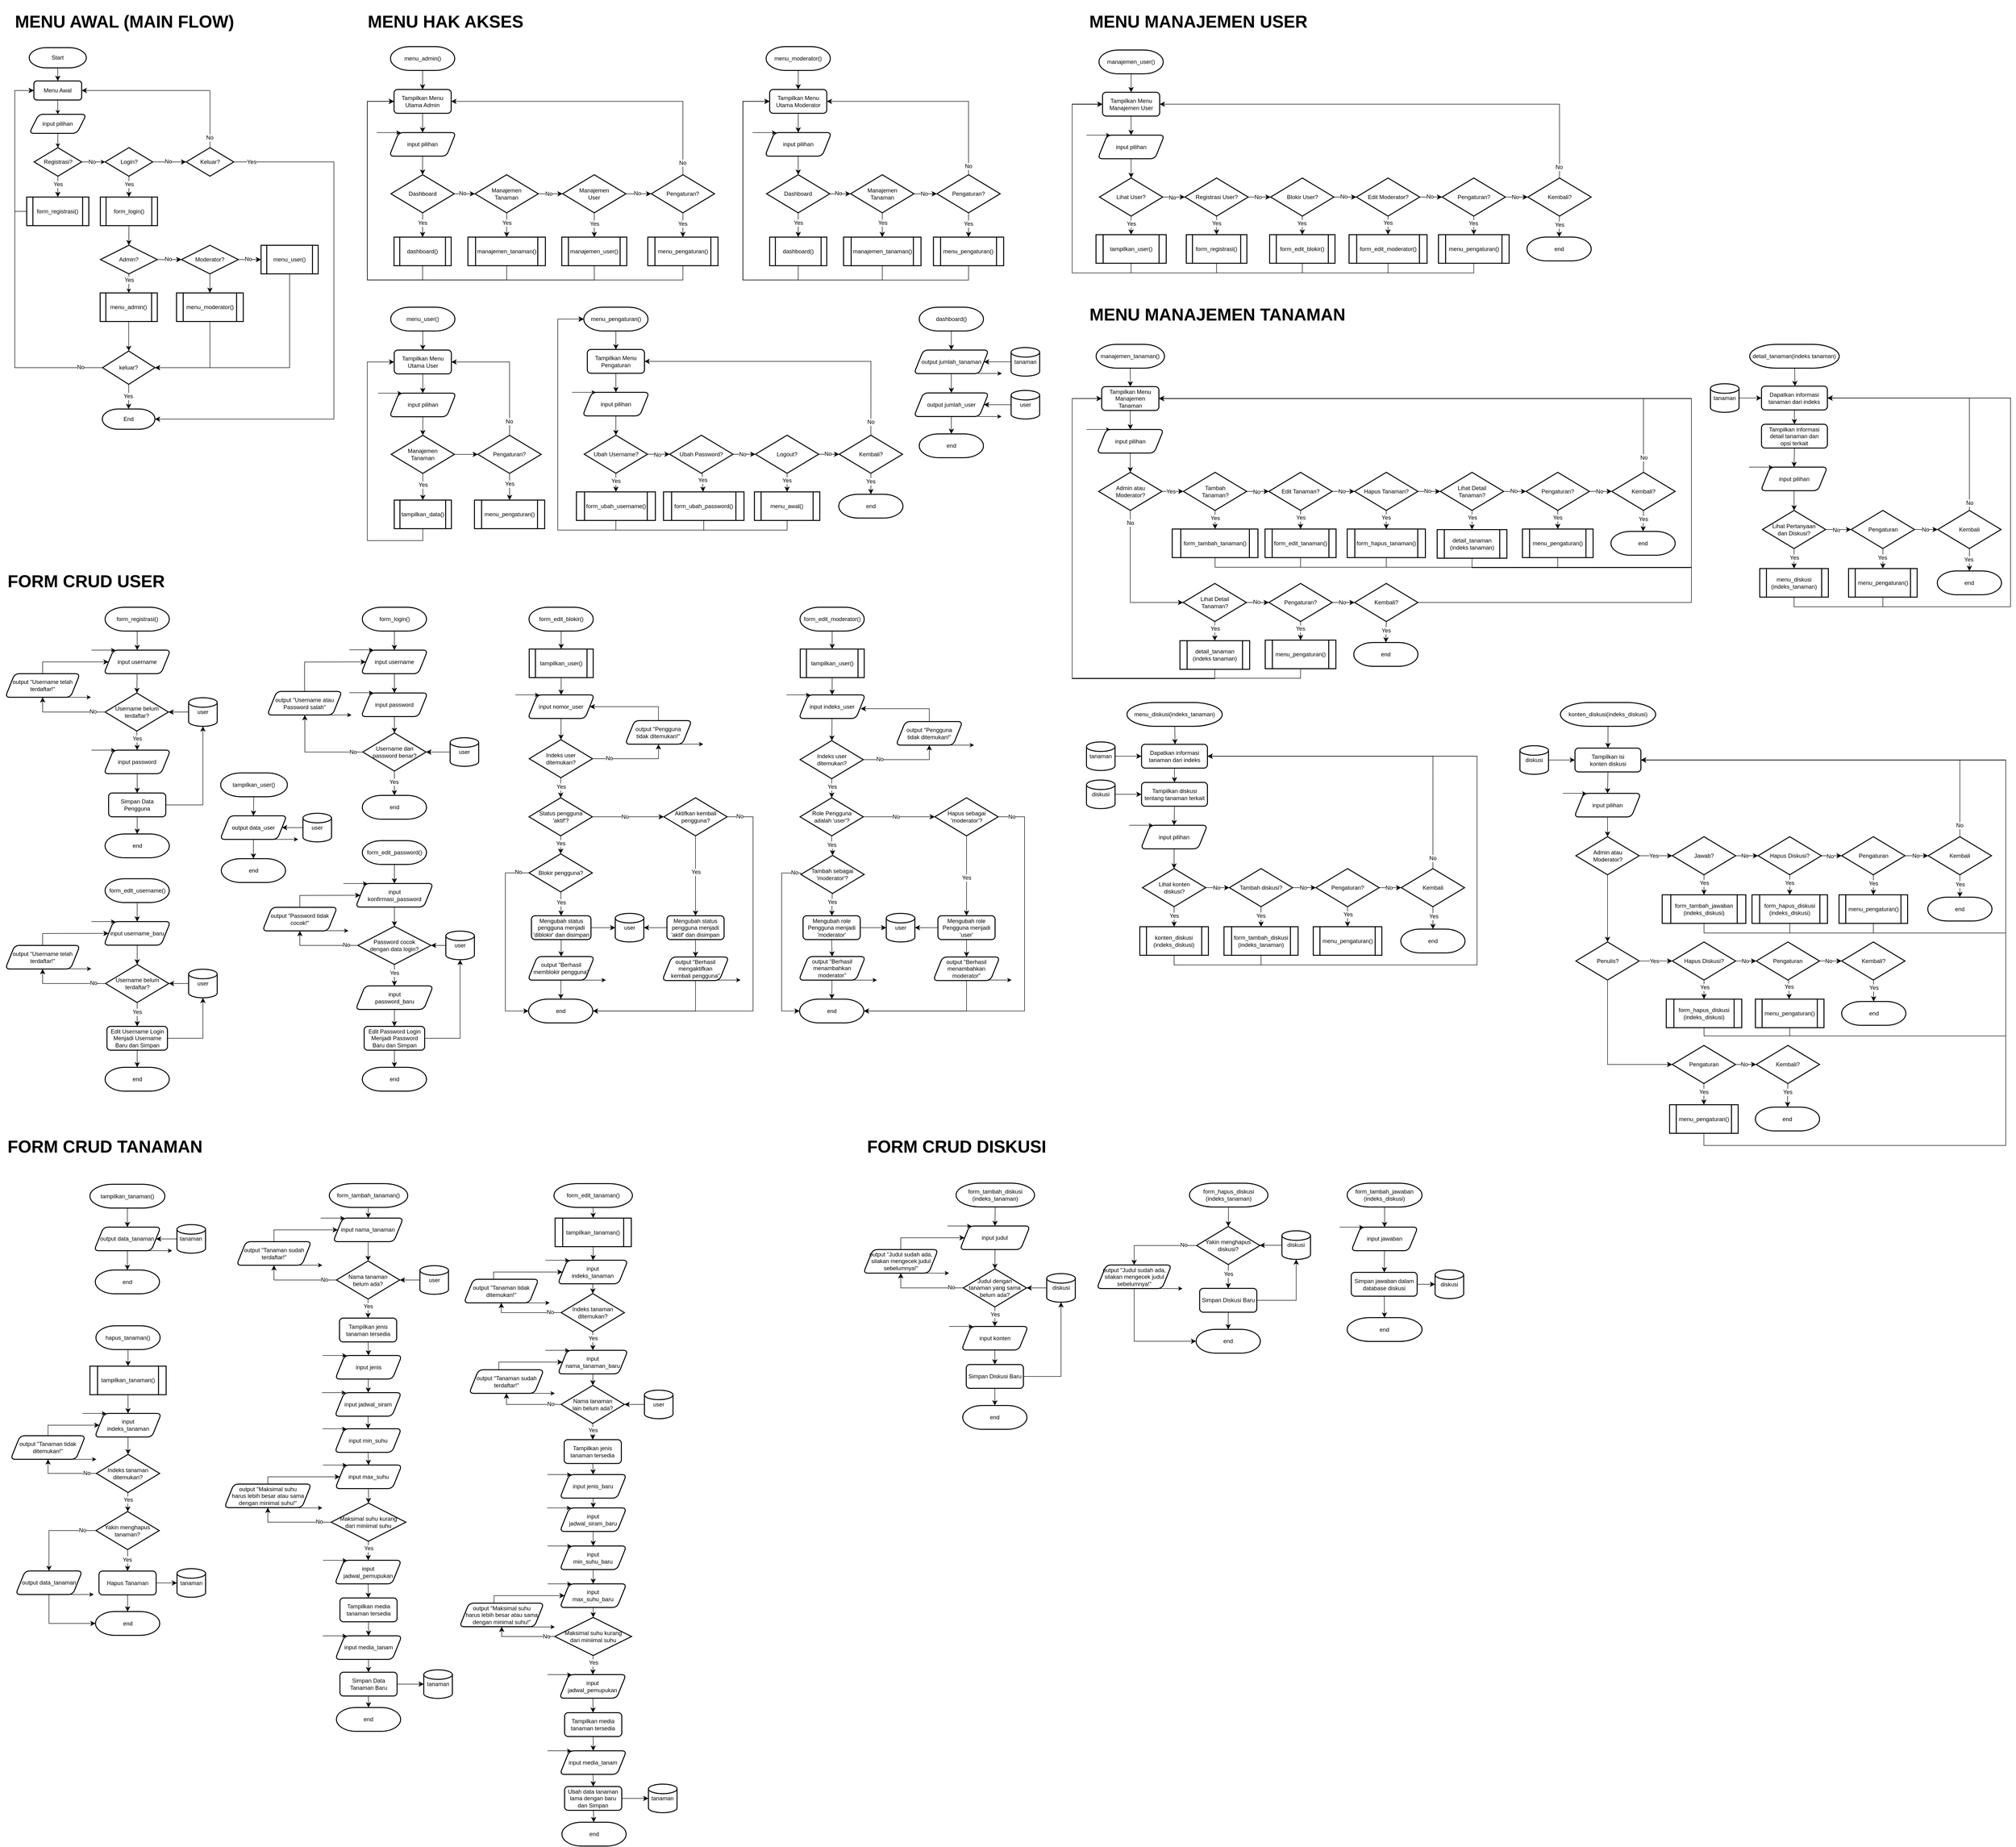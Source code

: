 <mxfile version="24.8.6">
  <diagram id="C5RBs43oDa-KdzZeNtuy" name="Page-1">
    <mxGraphModel grid="1" page="1" gridSize="10" guides="1" tooltips="1" connect="1" arrows="1" fold="1" pageScale="1" pageWidth="827" pageHeight="1169" background="none" math="0" shadow="0">
      <root>
        <mxCell id="WIyWlLk6GJQsqaUBKTNV-0" />
        <mxCell id="WIyWlLk6GJQsqaUBKTNV-1" parent="WIyWlLk6GJQsqaUBKTNV-0" />
        <mxCell id="rjx581foQU_QUyAVwmaM-1124" style="edgeStyle=none;curved=1;rounded=0;orthogonalLoop=1;jettySize=auto;html=1;exitX=0.5;exitY=1;exitDx=0;exitDy=0;exitPerimeter=0;entryX=0.5;entryY=0;entryDx=0;entryDy=0;fontSize=12;startSize=8;endSize=8;" edge="1" parent="WIyWlLk6GJQsqaUBKTNV-1" source="YAqZieZyHoKQM85FhkUF-30" target="YAqZieZyHoKQM85FhkUF-85">
          <mxGeometry relative="1" as="geometry" />
        </mxCell>
        <mxCell id="YAqZieZyHoKQM85FhkUF-30" value="Start" style="strokeWidth=2;html=1;shape=mxgraph.flowchart.terminator;whiteSpace=wrap;" vertex="1" parent="WIyWlLk6GJQsqaUBKTNV-1">
          <mxGeometry x="-2419.6" y="-5745" width="119.79" height="42.5" as="geometry" />
        </mxCell>
        <mxCell id="YAqZieZyHoKQM85FhkUF-78" value="" style="edgeStyle=orthogonalEdgeStyle;rounded=0;orthogonalLoop=1;jettySize=auto;html=1;" edge="1" parent="WIyWlLk6GJQsqaUBKTNV-1" source="YAqZieZyHoKQM85FhkUF-62" target="YAqZieZyHoKQM85FhkUF-77">
          <mxGeometry relative="1" as="geometry" />
        </mxCell>
        <mxCell id="k07imgYd8GeX-_EpzWMu-6" value="Yes" style="edgeLabel;html=1;align=center;verticalAlign=middle;resizable=0;points=[];fontSize=12;" connectable="0" vertex="1" parent="YAqZieZyHoKQM85FhkUF-78">
          <mxGeometry x="-0.355" y="-2" relative="1" as="geometry">
            <mxPoint x="2" as="offset" />
          </mxGeometry>
        </mxCell>
        <mxCell id="rjx581foQU_QUyAVwmaM-575" value="" style="edgeStyle=none;curved=1;rounded=0;orthogonalLoop=1;jettySize=auto;html=1;fontSize=12;startSize=8;endSize=8;" edge="1" parent="WIyWlLk6GJQsqaUBKTNV-1" source="YAqZieZyHoKQM85FhkUF-62" target="rjx581foQU_QUyAVwmaM-574">
          <mxGeometry relative="1" as="geometry" />
        </mxCell>
        <mxCell id="rjx581foQU_QUyAVwmaM-576" value="No" style="edgeLabel;html=1;align=center;verticalAlign=middle;resizable=0;points=[];fontSize=12;" connectable="0" vertex="1" parent="rjx581foQU_QUyAVwmaM-575">
          <mxGeometry x="-0.116" y="1" relative="1" as="geometry">
            <mxPoint as="offset" />
          </mxGeometry>
        </mxCell>
        <mxCell id="YAqZieZyHoKQM85FhkUF-62" value="Admin?" style="strokeWidth=2;html=1;shape=mxgraph.flowchart.decision;whiteSpace=wrap;" vertex="1" parent="WIyWlLk6GJQsqaUBKTNV-1">
          <mxGeometry x="-2270.12" y="-5330" width="119.36" height="60" as="geometry" />
        </mxCell>
        <mxCell id="k07imgYd8GeX-_EpzWMu-23" value="" style="edgeStyle=none;curved=1;rounded=0;orthogonalLoop=1;jettySize=auto;html=1;fontSize=12;startSize=8;endSize=8;" edge="1" parent="WIyWlLk6GJQsqaUBKTNV-1" source="YAqZieZyHoKQM85FhkUF-77" target="k07imgYd8GeX-_EpzWMu-22">
          <mxGeometry relative="1" as="geometry" />
        </mxCell>
        <mxCell id="YAqZieZyHoKQM85FhkUF-77" value="menu_admin()" style="shape=process;whiteSpace=wrap;html=1;backgroundOutline=1;strokeWidth=2;" vertex="1" parent="WIyWlLk6GJQsqaUBKTNV-1">
          <mxGeometry x="-2270.76" y="-5230" width="120" height="60" as="geometry" />
        </mxCell>
        <mxCell id="YAqZieZyHoKQM85FhkUF-92" value="" style="edgeStyle=orthogonalEdgeStyle;rounded=0;orthogonalLoop=1;jettySize=auto;html=1;" edge="1" parent="WIyWlLk6GJQsqaUBKTNV-1" source="YAqZieZyHoKQM85FhkUF-85" target="YAqZieZyHoKQM85FhkUF-91">
          <mxGeometry relative="1" as="geometry" />
        </mxCell>
        <mxCell id="YAqZieZyHoKQM85FhkUF-85" value="Menu Awal" style="rounded=1;whiteSpace=wrap;html=1;strokeWidth=2;" vertex="1" parent="WIyWlLk6GJQsqaUBKTNV-1">
          <mxGeometry x="-2409.86" y="-5675" width="100.31" height="40" as="geometry" />
        </mxCell>
        <mxCell id="YAqZieZyHoKQM85FhkUF-97" value="" style="edgeStyle=orthogonalEdgeStyle;rounded=0;orthogonalLoop=1;jettySize=auto;html=1;" edge="1" parent="WIyWlLk6GJQsqaUBKTNV-1" source="YAqZieZyHoKQM85FhkUF-91" target="YAqZieZyHoKQM85FhkUF-96">
          <mxGeometry relative="1" as="geometry" />
        </mxCell>
        <mxCell id="YAqZieZyHoKQM85FhkUF-91" value="input pilihan" style="shape=parallelogram;perimeter=parallelogramPerimeter;whiteSpace=wrap;html=1;fixedSize=1;rounded=1;strokeWidth=2;" vertex="1" parent="WIyWlLk6GJQsqaUBKTNV-1">
          <mxGeometry x="-2419.6" y="-5605" width="120" height="40" as="geometry" />
        </mxCell>
        <mxCell id="YAqZieZyHoKQM85FhkUF-99" value="" style="edgeStyle=orthogonalEdgeStyle;rounded=0;orthogonalLoop=1;jettySize=auto;html=1;" edge="1" parent="WIyWlLk6GJQsqaUBKTNV-1" source="YAqZieZyHoKQM85FhkUF-96" target="YAqZieZyHoKQM85FhkUF-98">
          <mxGeometry relative="1" as="geometry" />
        </mxCell>
        <mxCell id="k07imgYd8GeX-_EpzWMu-5" value="No" style="edgeLabel;html=1;align=center;verticalAlign=middle;resizable=0;points=[];fontSize=12;" connectable="0" vertex="1" parent="YAqZieZyHoKQM85FhkUF-99">
          <mxGeometry x="-0.132" relative="1" as="geometry">
            <mxPoint as="offset" />
          </mxGeometry>
        </mxCell>
        <mxCell id="k07imgYd8GeX-_EpzWMu-14" value="" style="edgeStyle=none;curved=1;rounded=0;orthogonalLoop=1;jettySize=auto;html=1;fontSize=12;startSize=8;endSize=8;" edge="1" parent="WIyWlLk6GJQsqaUBKTNV-1" source="YAqZieZyHoKQM85FhkUF-96" target="k07imgYd8GeX-_EpzWMu-13">
          <mxGeometry relative="1" as="geometry" />
        </mxCell>
        <mxCell id="k07imgYd8GeX-_EpzWMu-31" value="Yes" style="edgeLabel;html=1;align=center;verticalAlign=middle;resizable=0;points=[];fontSize=12;" connectable="0" vertex="1" parent="k07imgYd8GeX-_EpzWMu-14">
          <mxGeometry x="-0.106" relative="1" as="geometry">
            <mxPoint y="-3" as="offset" />
          </mxGeometry>
        </mxCell>
        <mxCell id="YAqZieZyHoKQM85FhkUF-96" value="Registrasi?" style="strokeWidth=2;html=1;shape=mxgraph.flowchart.decision;whiteSpace=wrap;" vertex="1" parent="WIyWlLk6GJQsqaUBKTNV-1">
          <mxGeometry x="-2409.41" y="-5535" width="99.86" height="60" as="geometry" />
        </mxCell>
        <mxCell id="k07imgYd8GeX-_EpzWMu-33" value="" style="edgeStyle=none;curved=1;rounded=0;orthogonalLoop=1;jettySize=auto;html=1;fontSize=12;startSize=8;endSize=8;" edge="1" parent="WIyWlLk6GJQsqaUBKTNV-1" source="YAqZieZyHoKQM85FhkUF-98" target="k07imgYd8GeX-_EpzWMu-32">
          <mxGeometry relative="1" as="geometry" />
        </mxCell>
        <mxCell id="k07imgYd8GeX-_EpzWMu-34" value="No" style="edgeLabel;html=1;align=center;verticalAlign=middle;resizable=0;points=[];fontSize=12;" connectable="0" vertex="1" parent="k07imgYd8GeX-_EpzWMu-33">
          <mxGeometry x="-0.084" y="1" relative="1" as="geometry">
            <mxPoint as="offset" />
          </mxGeometry>
        </mxCell>
        <mxCell id="YAqZieZyHoKQM85FhkUF-98" value="Login?" style="strokeWidth=2;html=1;shape=mxgraph.flowchart.decision;whiteSpace=wrap;" vertex="1" parent="WIyWlLk6GJQsqaUBKTNV-1">
          <mxGeometry x="-2260.32" y="-5535" width="100" height="60" as="geometry" />
        </mxCell>
        <mxCell id="k07imgYd8GeX-_EpzWMu-7" style="edgeStyle=orthogonalEdgeStyle;rounded=0;orthogonalLoop=1;jettySize=auto;html=1;exitX=0.5;exitY=1;exitDx=0;exitDy=0;exitPerimeter=0;fontSize=12;startSize=8;endSize=8;entryX=0.5;entryY=0;entryDx=0;entryDy=0;" edge="1" parent="WIyWlLk6GJQsqaUBKTNV-1" source="YAqZieZyHoKQM85FhkUF-98" target="k07imgYd8GeX-_EpzWMu-412">
          <mxGeometry relative="1" as="geometry">
            <mxPoint x="-2160" y="-5460" as="targetPoint" />
            <Array as="points" />
          </mxGeometry>
        </mxCell>
        <mxCell id="k07imgYd8GeX-_EpzWMu-29" value="Yes" style="edgeLabel;html=1;align=center;verticalAlign=middle;resizable=0;points=[];fontSize=12;" connectable="0" vertex="1" parent="k07imgYd8GeX-_EpzWMu-7">
          <mxGeometry x="-0.232" relative="1" as="geometry">
            <mxPoint as="offset" />
          </mxGeometry>
        </mxCell>
        <mxCell id="k07imgYd8GeX-_EpzWMu-12" value="" style="edgeStyle=none;curved=1;rounded=0;orthogonalLoop=1;jettySize=auto;html=1;fontSize=12;startSize=8;endSize=8;" edge="1" parent="WIyWlLk6GJQsqaUBKTNV-1">
          <mxGeometry relative="1" as="geometry">
            <mxPoint x="-2199.48" y="-5600" as="targetPoint" />
          </mxGeometry>
        </mxCell>
        <mxCell id="k07imgYd8GeX-_EpzWMu-15" style="edgeStyle=orthogonalEdgeStyle;rounded=0;orthogonalLoop=1;jettySize=auto;html=1;entryX=0;entryY=0.5;entryDx=0;entryDy=0;fontSize=12;startSize=8;endSize=8;exitX=0;exitY=0.5;exitDx=0;exitDy=0;" edge="1" parent="WIyWlLk6GJQsqaUBKTNV-1" source="k07imgYd8GeX-_EpzWMu-13" target="YAqZieZyHoKQM85FhkUF-85">
          <mxGeometry relative="1" as="geometry">
            <mxPoint x="-2440" y="-5395" as="sourcePoint" />
            <Array as="points">
              <mxPoint x="-2450" y="-5401" />
              <mxPoint x="-2450" y="-5655" />
            </Array>
          </mxGeometry>
        </mxCell>
        <mxCell id="k07imgYd8GeX-_EpzWMu-13" value="form_registrasi()" style="shape=process;whiteSpace=wrap;html=1;backgroundOutline=1;strokeWidth=2;" vertex="1" parent="WIyWlLk6GJQsqaUBKTNV-1">
          <mxGeometry x="-2424.91" y="-5431.25" width="130.4" height="60" as="geometry" />
        </mxCell>
        <mxCell id="k07imgYd8GeX-_EpzWMu-18" value="End" style="strokeWidth=2;html=1;shape=mxgraph.flowchart.terminator;whiteSpace=wrap;" vertex="1" parent="WIyWlLk6GJQsqaUBKTNV-1">
          <mxGeometry x="-2266.19" y="-4986.25" width="110.43" height="42.5" as="geometry" />
        </mxCell>
        <mxCell id="k07imgYd8GeX-_EpzWMu-25" value="" style="edgeStyle=orthogonalEdgeStyle;rounded=0;orthogonalLoop=1;jettySize=auto;html=1;fontSize=12;startSize=8;endSize=8;" edge="1" parent="WIyWlLk6GJQsqaUBKTNV-1" source="k07imgYd8GeX-_EpzWMu-22" target="k07imgYd8GeX-_EpzWMu-18">
          <mxGeometry relative="1" as="geometry" />
        </mxCell>
        <mxCell id="k07imgYd8GeX-_EpzWMu-26" value="Yes" style="edgeLabel;html=1;align=center;verticalAlign=middle;resizable=0;points=[];fontSize=12;" connectable="0" vertex="1" parent="k07imgYd8GeX-_EpzWMu-25">
          <mxGeometry x="-0.031" y="-1" relative="1" as="geometry">
            <mxPoint as="offset" />
          </mxGeometry>
        </mxCell>
        <mxCell id="k07imgYd8GeX-_EpzWMu-27" style="edgeStyle=orthogonalEdgeStyle;rounded=0;orthogonalLoop=1;jettySize=auto;html=1;exitX=0;exitY=0.5;exitDx=0;exitDy=0;entryX=0;entryY=0.5;entryDx=0;entryDy=0;fontSize=12;startSize=8;endSize=8;" edge="1" parent="WIyWlLk6GJQsqaUBKTNV-1" source="k07imgYd8GeX-_EpzWMu-22" target="YAqZieZyHoKQM85FhkUF-85">
          <mxGeometry relative="1" as="geometry">
            <Array as="points">
              <mxPoint x="-2450" y="-5073" />
              <mxPoint x="-2450" y="-5655" />
            </Array>
          </mxGeometry>
        </mxCell>
        <mxCell id="k07imgYd8GeX-_EpzWMu-28" value="No" style="edgeLabel;html=1;align=center;verticalAlign=middle;resizable=0;points=[];fontSize=12;" connectable="0" vertex="1" parent="k07imgYd8GeX-_EpzWMu-27">
          <mxGeometry x="-0.944" y="1" relative="1" as="geometry">
            <mxPoint x="-24" y="-2" as="offset" />
          </mxGeometry>
        </mxCell>
        <mxCell id="k07imgYd8GeX-_EpzWMu-22" value="keluar?" style="rhombus;whiteSpace=wrap;html=1;strokeWidth=2;" vertex="1" parent="WIyWlLk6GJQsqaUBKTNV-1">
          <mxGeometry x="-2265.76" y="-5108" width="110" height="70" as="geometry" />
        </mxCell>
        <mxCell id="k07imgYd8GeX-_EpzWMu-35" style="edgeStyle=orthogonalEdgeStyle;rounded=0;orthogonalLoop=1;jettySize=auto;html=1;exitX=1;exitY=0.5;exitDx=0;exitDy=0;exitPerimeter=0;fontSize=12;startSize=8;endSize=8;entryX=1;entryY=0.5;entryDx=0;entryDy=0;entryPerimeter=0;" edge="1" parent="WIyWlLk6GJQsqaUBKTNV-1" source="k07imgYd8GeX-_EpzWMu-32" target="k07imgYd8GeX-_EpzWMu-18">
          <mxGeometry relative="1" as="geometry">
            <mxPoint x="-2150" y="-5185" as="targetPoint" />
            <Array as="points">
              <mxPoint x="-1780" y="-5505" />
              <mxPoint x="-1780" y="-4965" />
            </Array>
          </mxGeometry>
        </mxCell>
        <mxCell id="k07imgYd8GeX-_EpzWMu-38" value="Yes" style="edgeLabel;html=1;align=center;verticalAlign=middle;resizable=0;points=[];fontSize=12;" connectable="0" vertex="1" parent="k07imgYd8GeX-_EpzWMu-35">
          <mxGeometry x="-0.936" y="1" relative="1" as="geometry">
            <mxPoint x="1" y="1" as="offset" />
          </mxGeometry>
        </mxCell>
        <mxCell id="k07imgYd8GeX-_EpzWMu-36" style="edgeStyle=orthogonalEdgeStyle;rounded=0;orthogonalLoop=1;jettySize=auto;html=1;exitX=0.5;exitY=0;exitDx=0;exitDy=0;exitPerimeter=0;entryX=1;entryY=0.5;entryDx=0;entryDy=0;fontSize=12;startSize=8;endSize=8;" edge="1" parent="WIyWlLk6GJQsqaUBKTNV-1" source="k07imgYd8GeX-_EpzWMu-32" target="YAqZieZyHoKQM85FhkUF-85">
          <mxGeometry relative="1" as="geometry" />
        </mxCell>
        <mxCell id="k07imgYd8GeX-_EpzWMu-37" value="No" style="edgeLabel;html=1;align=center;verticalAlign=middle;resizable=0;points=[];fontSize=12;" connectable="0" vertex="1" parent="k07imgYd8GeX-_EpzWMu-36">
          <mxGeometry x="-0.889" y="1" relative="1" as="geometry">
            <mxPoint as="offset" />
          </mxGeometry>
        </mxCell>
        <mxCell id="k07imgYd8GeX-_EpzWMu-32" value="Keluar?" style="strokeWidth=2;html=1;shape=mxgraph.flowchart.decision;whiteSpace=wrap;" vertex="1" parent="WIyWlLk6GJQsqaUBKTNV-1">
          <mxGeometry x="-2090.12" y="-5535" width="100" height="60" as="geometry" />
        </mxCell>
        <mxCell id="k07imgYd8GeX-_EpzWMu-209" value="" style="edgeStyle=orthogonalEdgeStyle;rounded=0;orthogonalLoop=1;jettySize=auto;html=1;fontSize=12;startSize=8;endSize=8;" edge="1" parent="WIyWlLk6GJQsqaUBKTNV-1" source="k07imgYd8GeX-_EpzWMu-122" target="k07imgYd8GeX-_EpzWMu-208">
          <mxGeometry relative="1" as="geometry" />
        </mxCell>
        <mxCell id="k07imgYd8GeX-_EpzWMu-122" value="input pilihan" style="shape=parallelogram;perimeter=parallelogramPerimeter;whiteSpace=wrap;html=1;fixedSize=1;align=center;strokeWidth=2;rounded=1;" vertex="1" parent="WIyWlLk6GJQsqaUBKTNV-1">
          <mxGeometry x="-1663.76" y="-5566.63" width="140" height="49.5" as="geometry" />
        </mxCell>
        <mxCell id="k07imgYd8GeX-_EpzWMu-123" value="" style="endArrow=classic;html=1;rounded=0;" edge="1" parent="WIyWlLk6GJQsqaUBKTNV-1">
          <mxGeometry width="50" height="50" relative="1" as="geometry">
            <mxPoint x="-1689.85" y="-5566.63" as="sourcePoint" />
            <mxPoint x="-1639.85" y="-5566.63" as="targetPoint" />
          </mxGeometry>
        </mxCell>
        <mxCell id="k07imgYd8GeX-_EpzWMu-235" style="edgeStyle=orthogonalEdgeStyle;rounded=0;orthogonalLoop=1;jettySize=auto;html=1;exitX=0.5;exitY=1;exitDx=0;exitDy=0;entryX=0;entryY=0.5;entryDx=0;entryDy=0;fontSize=12;startSize=8;endSize=8;" edge="1" parent="WIyWlLk6GJQsqaUBKTNV-1" source="k07imgYd8GeX-_EpzWMu-236" target="k07imgYd8GeX-_EpzWMu-203">
          <mxGeometry relative="1" as="geometry">
            <mxPoint x="-1417.29" y="-5287.13" as="sourcePoint" />
            <Array as="points">
              <mxPoint x="-1416.88" y="-5257.13" />
              <mxPoint x="-1709.88" y="-5257.13" />
              <mxPoint x="-1709.88" y="-5632.13" />
            </Array>
          </mxGeometry>
        </mxCell>
        <mxCell id="k07imgYd8GeX-_EpzWMu-204" value="" style="edgeStyle=orthogonalEdgeStyle;rounded=0;orthogonalLoop=1;jettySize=auto;html=1;fontSize=12;startSize=8;endSize=8;" edge="1" parent="WIyWlLk6GJQsqaUBKTNV-1" source="k07imgYd8GeX-_EpzWMu-202" target="k07imgYd8GeX-_EpzWMu-203">
          <mxGeometry relative="1" as="geometry" />
        </mxCell>
        <mxCell id="k07imgYd8GeX-_EpzWMu-202" value="menu_admin()" style="strokeWidth=2;html=1;shape=mxgraph.flowchart.terminator;whiteSpace=wrap;" vertex="1" parent="WIyWlLk6GJQsqaUBKTNV-1">
          <mxGeometry x="-1661.12" y="-5747.13" width="134.72" height="50" as="geometry" />
        </mxCell>
        <mxCell id="k07imgYd8GeX-_EpzWMu-230" value="" style="edgeStyle=orthogonalEdgeStyle;rounded=0;orthogonalLoop=1;jettySize=auto;html=1;fontSize=12;startSize=8;endSize=8;entryX=0.5;entryY=0;entryDx=0;entryDy=0;" edge="1" parent="WIyWlLk6GJQsqaUBKTNV-1" source="k07imgYd8GeX-_EpzWMu-203" target="k07imgYd8GeX-_EpzWMu-122">
          <mxGeometry relative="1" as="geometry" />
        </mxCell>
        <mxCell id="k07imgYd8GeX-_EpzWMu-203" value="&lt;div&gt;Tampilkan&amp;nbsp;&lt;span style=&quot;background-color: initial;&quot;&gt;Menu Utama Admin&lt;/span&gt;&lt;/div&gt;" style="rounded=1;whiteSpace=wrap;html=1;strokeWidth=2;" vertex="1" parent="WIyWlLk6GJQsqaUBKTNV-1">
          <mxGeometry x="-1653.76" y="-5657.13" width="120" height="50" as="geometry" />
        </mxCell>
        <mxCell id="k07imgYd8GeX-_EpzWMu-211" value="" style="edgeStyle=none;curved=1;rounded=0;orthogonalLoop=1;jettySize=auto;html=1;fontSize=12;startSize=8;endSize=8;" edge="1" parent="WIyWlLk6GJQsqaUBKTNV-1" source="k07imgYd8GeX-_EpzWMu-208" target="k07imgYd8GeX-_EpzWMu-210">
          <mxGeometry relative="1" as="geometry" />
        </mxCell>
        <mxCell id="k07imgYd8GeX-_EpzWMu-223" value="No" style="edgeLabel;html=1;align=center;verticalAlign=middle;resizable=0;points=[];fontSize=12;" connectable="0" vertex="1" parent="k07imgYd8GeX-_EpzWMu-211">
          <mxGeometry x="-0.216" y="1" relative="1" as="geometry">
            <mxPoint as="offset" />
          </mxGeometry>
        </mxCell>
        <mxCell id="k07imgYd8GeX-_EpzWMu-216" value="" style="edgeStyle=none;curved=1;rounded=0;orthogonalLoop=1;jettySize=auto;html=1;fontSize=12;startSize=8;endSize=8;entryX=0.5;entryY=0;entryDx=0;entryDy=0;" edge="1" parent="WIyWlLk6GJQsqaUBKTNV-1" source="k07imgYd8GeX-_EpzWMu-208" target="k07imgYd8GeX-_EpzWMu-233">
          <mxGeometry relative="1" as="geometry">
            <mxPoint x="-1593.76" y="-5347.13" as="targetPoint" />
          </mxGeometry>
        </mxCell>
        <mxCell id="k07imgYd8GeX-_EpzWMu-226" value="Yes" style="edgeLabel;html=1;align=center;verticalAlign=middle;resizable=0;points=[];fontSize=12;" connectable="0" vertex="1" parent="k07imgYd8GeX-_EpzWMu-216">
          <mxGeometry x="-0.059" relative="1" as="geometry">
            <mxPoint y="-3" as="offset" />
          </mxGeometry>
        </mxCell>
        <mxCell id="k07imgYd8GeX-_EpzWMu-208" value="Dashboard" style="rhombus;whiteSpace=wrap;html=1;strokeWidth=2;rounded=0;" vertex="1" parent="WIyWlLk6GJQsqaUBKTNV-1">
          <mxGeometry x="-1660.23" y="-5478.13" width="132.94" height="80" as="geometry" />
        </mxCell>
        <mxCell id="k07imgYd8GeX-_EpzWMu-213" value="" style="edgeStyle=none;curved=1;rounded=0;orthogonalLoop=1;jettySize=auto;html=1;fontSize=12;startSize=8;endSize=8;" edge="1" parent="WIyWlLk6GJQsqaUBKTNV-1" source="k07imgYd8GeX-_EpzWMu-210" target="k07imgYd8GeX-_EpzWMu-212">
          <mxGeometry relative="1" as="geometry" />
        </mxCell>
        <mxCell id="k07imgYd8GeX-_EpzWMu-224" value="No" style="edgeLabel;html=1;align=center;verticalAlign=middle;resizable=0;points=[];fontSize=12;" connectable="0" vertex="1" parent="k07imgYd8GeX-_EpzWMu-213">
          <mxGeometry x="-0.133" relative="1" as="geometry">
            <mxPoint as="offset" />
          </mxGeometry>
        </mxCell>
        <mxCell id="k07imgYd8GeX-_EpzWMu-217" value="" style="edgeStyle=none;curved=1;rounded=0;orthogonalLoop=1;jettySize=auto;html=1;fontSize=12;startSize=8;endSize=8;entryX=0.5;entryY=0;entryDx=0;entryDy=0;" edge="1" parent="WIyWlLk6GJQsqaUBKTNV-1" source="k07imgYd8GeX-_EpzWMu-210" target="k07imgYd8GeX-_EpzWMu-236">
          <mxGeometry relative="1" as="geometry">
            <mxPoint x="-1417.29" y="-5347.13" as="targetPoint" />
          </mxGeometry>
        </mxCell>
        <mxCell id="k07imgYd8GeX-_EpzWMu-227" value="Yes" style="edgeLabel;html=1;align=center;verticalAlign=middle;resizable=0;points=[];fontSize=12;" connectable="0" vertex="1" parent="k07imgYd8GeX-_EpzWMu-217">
          <mxGeometry x="-0.185" relative="1" as="geometry">
            <mxPoint as="offset" />
          </mxGeometry>
        </mxCell>
        <mxCell id="k07imgYd8GeX-_EpzWMu-210" value="Manajemen&lt;div&gt;Tanaman&lt;/div&gt;" style="rhombus;whiteSpace=wrap;html=1;strokeWidth=2;rounded=0;" vertex="1" parent="WIyWlLk6GJQsqaUBKTNV-1">
          <mxGeometry x="-1483.76" y="-5478.13" width="132.94" height="80" as="geometry" />
        </mxCell>
        <mxCell id="k07imgYd8GeX-_EpzWMu-221" value="" style="edgeStyle=none;curved=1;rounded=0;orthogonalLoop=1;jettySize=auto;html=1;fontSize=12;startSize=8;endSize=8;entryX=0.5;entryY=0;entryDx=0;entryDy=0;" edge="1" parent="WIyWlLk6GJQsqaUBKTNV-1" source="k07imgYd8GeX-_EpzWMu-212" target="k07imgYd8GeX-_EpzWMu-237">
          <mxGeometry relative="1" as="geometry">
            <mxPoint x="-1233.35" y="-5347.13" as="targetPoint" />
          </mxGeometry>
        </mxCell>
        <mxCell id="k07imgYd8GeX-_EpzWMu-228" value="Yes" style="edgeLabel;html=1;align=center;verticalAlign=middle;resizable=0;points=[];fontSize=12;" connectable="0" vertex="1" parent="k07imgYd8GeX-_EpzWMu-221">
          <mxGeometry x="-0.098" relative="1" as="geometry">
            <mxPoint as="offset" />
          </mxGeometry>
        </mxCell>
        <mxCell id="rjx581foQU_QUyAVwmaM-33" value="" style="edgeStyle=orthogonalEdgeStyle;rounded=0;orthogonalLoop=1;jettySize=auto;html=1;fontSize=12;startSize=8;endSize=8;" edge="1" parent="WIyWlLk6GJQsqaUBKTNV-1" source="k07imgYd8GeX-_EpzWMu-212" target="k07imgYd8GeX-_EpzWMu-241">
          <mxGeometry relative="1" as="geometry" />
        </mxCell>
        <mxCell id="rjx581foQU_QUyAVwmaM-34" value="No" style="edgeLabel;html=1;align=center;verticalAlign=middle;resizable=0;points=[];fontSize=12;" connectable="0" vertex="1" parent="rjx581foQU_QUyAVwmaM-33">
          <mxGeometry x="-0.123" y="1" relative="1" as="geometry">
            <mxPoint as="offset" />
          </mxGeometry>
        </mxCell>
        <mxCell id="k07imgYd8GeX-_EpzWMu-212" value="Manajemen&lt;div&gt;User&lt;/div&gt;" style="rhombus;whiteSpace=wrap;html=1;strokeWidth=2;rounded=0;" vertex="1" parent="WIyWlLk6GJQsqaUBKTNV-1">
          <mxGeometry x="-1299.82" y="-5478.13" width="132.94" height="80" as="geometry" />
        </mxCell>
        <mxCell id="k07imgYd8GeX-_EpzWMu-222" value="" style="edgeStyle=orthogonalEdgeStyle;rounded=0;orthogonalLoop=1;jettySize=auto;html=1;fontSize=12;startSize=8;endSize=8;exitX=0.5;exitY=1;exitDx=0;exitDy=0;entryX=0.5;entryY=0;entryDx=0;entryDy=0;" edge="1" parent="WIyWlLk6GJQsqaUBKTNV-1" source="k07imgYd8GeX-_EpzWMu-241" target="k07imgYd8GeX-_EpzWMu-238">
          <mxGeometry relative="1" as="geometry">
            <mxPoint x="-1047.29" y="-5347.13" as="targetPoint" />
            <mxPoint x="-1047.29" y="-5398.13" as="sourcePoint" />
          </mxGeometry>
        </mxCell>
        <mxCell id="k07imgYd8GeX-_EpzWMu-229" value="Yes" style="edgeLabel;html=1;align=center;verticalAlign=middle;resizable=0;points=[];fontSize=12;" connectable="0" vertex="1" parent="k07imgYd8GeX-_EpzWMu-222">
          <mxGeometry x="-0.116" y="-1" relative="1" as="geometry">
            <mxPoint as="offset" />
          </mxGeometry>
        </mxCell>
        <mxCell id="k07imgYd8GeX-_EpzWMu-251" style="edgeStyle=orthogonalEdgeStyle;rounded=0;orthogonalLoop=1;jettySize=auto;html=1;exitX=0.5;exitY=1;exitDx=0;exitDy=0;entryX=0;entryY=0.5;entryDx=0;entryDy=0;fontSize=12;startSize=8;endSize=8;" edge="1" parent="WIyWlLk6GJQsqaUBKTNV-1" source="k07imgYd8GeX-_EpzWMu-233" target="k07imgYd8GeX-_EpzWMu-203">
          <mxGeometry relative="1" as="geometry">
            <Array as="points">
              <mxPoint x="-1593.82" y="-5257.13" />
              <mxPoint x="-1709.82" y="-5257.13" />
              <mxPoint x="-1709.82" y="-5632.13" />
            </Array>
          </mxGeometry>
        </mxCell>
        <mxCell id="k07imgYd8GeX-_EpzWMu-233" value="dashboard()" style="shape=process;whiteSpace=wrap;html=1;backgroundOutline=1;strokeWidth=2;" vertex="1" parent="WIyWlLk6GJQsqaUBKTNV-1">
          <mxGeometry x="-1653.76" y="-5347.13" width="120" height="60" as="geometry" />
        </mxCell>
        <mxCell id="k07imgYd8GeX-_EpzWMu-236" value="manajemen_tanaman()" style="shape=process;whiteSpace=wrap;html=1;backgroundOutline=1;strokeWidth=2;" vertex="1" parent="WIyWlLk6GJQsqaUBKTNV-1">
          <mxGeometry x="-1498.58" y="-5347.13" width="162.59" height="60" as="geometry" />
        </mxCell>
        <mxCell id="k07imgYd8GeX-_EpzWMu-239" style="edgeStyle=orthogonalEdgeStyle;rounded=0;orthogonalLoop=1;jettySize=auto;html=1;exitX=0.5;exitY=1;exitDx=0;exitDy=0;entryX=0;entryY=0.5;entryDx=0;entryDy=0;fontSize=12;startSize=8;endSize=8;" edge="1" parent="WIyWlLk6GJQsqaUBKTNV-1" source="k07imgYd8GeX-_EpzWMu-237" target="k07imgYd8GeX-_EpzWMu-203">
          <mxGeometry relative="1" as="geometry">
            <Array as="points">
              <mxPoint x="-1232.88" y="-5257.13" />
              <mxPoint x="-1709.88" y="-5257.13" />
              <mxPoint x="-1709.88" y="-5632.13" />
            </Array>
          </mxGeometry>
        </mxCell>
        <mxCell id="k07imgYd8GeX-_EpzWMu-237" value="manajemen_user()" style="shape=process;whiteSpace=wrap;html=1;backgroundOutline=1;strokeWidth=2;" vertex="1" parent="WIyWlLk6GJQsqaUBKTNV-1">
          <mxGeometry x="-1301.61" y="-5347.13" width="136.53" height="60" as="geometry" />
        </mxCell>
        <mxCell id="k07imgYd8GeX-_EpzWMu-240" style="edgeStyle=orthogonalEdgeStyle;rounded=0;orthogonalLoop=1;jettySize=auto;html=1;entryX=0;entryY=0.5;entryDx=0;entryDy=0;fontSize=12;startSize=8;endSize=8;exitX=0.5;exitY=1;exitDx=0;exitDy=0;" edge="1" parent="WIyWlLk6GJQsqaUBKTNV-1" source="k07imgYd8GeX-_EpzWMu-238" target="k07imgYd8GeX-_EpzWMu-203">
          <mxGeometry relative="1" as="geometry">
            <Array as="points">
              <mxPoint x="-1046.88" y="-5257.13" />
              <mxPoint x="-1709.88" y="-5257.13" />
              <mxPoint x="-1709.88" y="-5632.13" />
            </Array>
            <mxPoint x="-1009.88" y="-5247.13" as="sourcePoint" />
          </mxGeometry>
        </mxCell>
        <mxCell id="k07imgYd8GeX-_EpzWMu-238" value="menu_pengaturan()" style="shape=process;whiteSpace=wrap;html=1;backgroundOutline=1;strokeWidth=2;" vertex="1" parent="WIyWlLk6GJQsqaUBKTNV-1">
          <mxGeometry x="-1120.99" y="-5347.13" width="147.41" height="60" as="geometry" />
        </mxCell>
        <mxCell id="k07imgYd8GeX-_EpzWMu-248" style="edgeStyle=orthogonalEdgeStyle;rounded=0;orthogonalLoop=1;jettySize=auto;html=1;exitX=0.5;exitY=0;exitDx=0;exitDy=0;entryX=1;entryY=0.5;entryDx=0;entryDy=0;fontSize=12;startSize=8;endSize=8;" edge="1" parent="WIyWlLk6GJQsqaUBKTNV-1" source="k07imgYd8GeX-_EpzWMu-241" target="k07imgYd8GeX-_EpzWMu-203">
          <mxGeometry relative="1" as="geometry" />
        </mxCell>
        <mxCell id="k07imgYd8GeX-_EpzWMu-249" value="No" style="edgeLabel;html=1;align=center;verticalAlign=middle;resizable=0;points=[];fontSize=12;" connectable="0" vertex="1" parent="k07imgYd8GeX-_EpzWMu-248">
          <mxGeometry x="-0.921" y="1" relative="1" as="geometry">
            <mxPoint as="offset" />
          </mxGeometry>
        </mxCell>
        <mxCell id="k07imgYd8GeX-_EpzWMu-241" value="Pengaturan?" style="rhombus;whiteSpace=wrap;html=1;strokeWidth=2;rounded=0;" vertex="1" parent="WIyWlLk6GJQsqaUBKTNV-1">
          <mxGeometry x="-1113.76" y="-5478.13" width="132.94" height="80" as="geometry" />
        </mxCell>
        <mxCell id="k07imgYd8GeX-_EpzWMu-363" value="" style="edgeStyle=none;curved=1;rounded=0;orthogonalLoop=1;jettySize=auto;html=1;fontSize=12;startSize=8;endSize=8;entryX=0.5;entryY=0;entryDx=0;entryDy=0;" edge="1" parent="WIyWlLk6GJQsqaUBKTNV-1" source="k07imgYd8GeX-_EpzWMu-343" target="k07imgYd8GeX-_EpzWMu-364">
          <mxGeometry relative="1" as="geometry">
            <mxPoint x="-2192.97" y="-4470" as="targetPoint" />
          </mxGeometry>
        </mxCell>
        <mxCell id="k07imgYd8GeX-_EpzWMu-343" value="form_registrasi()" style="strokeWidth=2;html=1;shape=mxgraph.flowchart.terminator;whiteSpace=wrap;" vertex="1" parent="WIyWlLk6GJQsqaUBKTNV-1">
          <mxGeometry x="-2260.33" y="-4570" width="134.72" height="50" as="geometry" />
        </mxCell>
        <mxCell id="rjx581foQU_QUyAVwmaM-561" value="" style="edgeStyle=none;curved=1;rounded=0;orthogonalLoop=1;jettySize=auto;html=1;fontSize=12;startSize=8;endSize=8;" edge="1" parent="WIyWlLk6GJQsqaUBKTNV-1" source="k07imgYd8GeX-_EpzWMu-364" target="rjx581foQU_QUyAVwmaM-10">
          <mxGeometry relative="1" as="geometry" />
        </mxCell>
        <mxCell id="k07imgYd8GeX-_EpzWMu-364" value="input username" style="shape=parallelogram;perimeter=parallelogramPerimeter;whiteSpace=wrap;html=1;fixedSize=1;align=center;strokeWidth=2;rounded=1;" vertex="1" parent="WIyWlLk6GJQsqaUBKTNV-1">
          <mxGeometry x="-2262.97" y="-4480" width="140" height="49.5" as="geometry" />
        </mxCell>
        <mxCell id="k07imgYd8GeX-_EpzWMu-365" value="" style="endArrow=classic;html=1;rounded=0;" edge="1" parent="WIyWlLk6GJQsqaUBKTNV-1">
          <mxGeometry width="50" height="50" relative="1" as="geometry">
            <mxPoint x="-2288.97" y="-4480" as="sourcePoint" />
            <mxPoint x="-2238.97" y="-4480" as="targetPoint" />
          </mxGeometry>
        </mxCell>
        <mxCell id="rjx581foQU_QUyAVwmaM-564" style="edgeStyle=none;curved=1;rounded=0;orthogonalLoop=1;jettySize=auto;html=1;exitX=0.5;exitY=1;exitDx=0;exitDy=0;entryX=0.5;entryY=0;entryDx=0;entryDy=0;fontSize=12;startSize=8;endSize=8;" edge="1" parent="WIyWlLk6GJQsqaUBKTNV-1" source="k07imgYd8GeX-_EpzWMu-370" target="k07imgYd8GeX-_EpzWMu-377">
          <mxGeometry relative="1" as="geometry" />
        </mxCell>
        <mxCell id="k07imgYd8GeX-_EpzWMu-370" value="input password" style="shape=parallelogram;perimeter=parallelogramPerimeter;whiteSpace=wrap;html=1;fixedSize=1;align=center;strokeWidth=2;rounded=1;" vertex="1" parent="WIyWlLk6GJQsqaUBKTNV-1">
          <mxGeometry x="-2262.97" y="-4270" width="140" height="49.5" as="geometry" />
        </mxCell>
        <mxCell id="k07imgYd8GeX-_EpzWMu-371" value="" style="endArrow=classic;html=1;rounded=0;" edge="1" parent="WIyWlLk6GJQsqaUBKTNV-1">
          <mxGeometry width="50" height="50" relative="1" as="geometry">
            <mxPoint x="-2288.97" y="-4270" as="sourcePoint" />
            <mxPoint x="-2238.97" y="-4270" as="targetPoint" />
          </mxGeometry>
        </mxCell>
        <mxCell id="rjx581foQU_QUyAVwmaM-17" style="edgeStyle=none;curved=1;rounded=0;orthogonalLoop=1;jettySize=auto;html=1;exitX=0;exitY=0.5;exitDx=0;exitDy=0;exitPerimeter=0;entryX=1;entryY=0.5;entryDx=0;entryDy=0;fontSize=12;startSize=8;endSize=8;" edge="1" parent="WIyWlLk6GJQsqaUBKTNV-1" source="k07imgYd8GeX-_EpzWMu-374" target="rjx581foQU_QUyAVwmaM-10">
          <mxGeometry relative="1" as="geometry" />
        </mxCell>
        <mxCell id="k07imgYd8GeX-_EpzWMu-374" value="user" style="strokeWidth=2;html=1;shape=mxgraph.flowchart.database;whiteSpace=wrap;" vertex="1" parent="WIyWlLk6GJQsqaUBKTNV-1">
          <mxGeometry x="-2085.02" y="-4380" width="60" height="60" as="geometry" />
        </mxCell>
        <mxCell id="k07imgYd8GeX-_EpzWMu-378" value="" style="edgeStyle=orthogonalEdgeStyle;rounded=0;orthogonalLoop=1;jettySize=auto;html=1;fontSize=12;startSize=8;endSize=8;" edge="1" parent="WIyWlLk6GJQsqaUBKTNV-1" source="k07imgYd8GeX-_EpzWMu-377" target="k07imgYd8GeX-_EpzWMu-374">
          <mxGeometry relative="1" as="geometry" />
        </mxCell>
        <mxCell id="k07imgYd8GeX-_EpzWMu-380" value="" style="edgeStyle=none;curved=1;rounded=0;orthogonalLoop=1;jettySize=auto;html=1;fontSize=12;startSize=8;endSize=8;" edge="1" parent="WIyWlLk6GJQsqaUBKTNV-1" source="k07imgYd8GeX-_EpzWMu-377" target="k07imgYd8GeX-_EpzWMu-379">
          <mxGeometry relative="1" as="geometry" />
        </mxCell>
        <mxCell id="k07imgYd8GeX-_EpzWMu-377" value="Simpan Data Pengguna" style="rounded=1;whiteSpace=wrap;html=1;strokeWidth=2;" vertex="1" parent="WIyWlLk6GJQsqaUBKTNV-1">
          <mxGeometry x="-2252.97" y="-4180" width="120" height="50" as="geometry" />
        </mxCell>
        <mxCell id="k07imgYd8GeX-_EpzWMu-379" value="end" style="strokeWidth=2;html=1;shape=mxgraph.flowchart.terminator;whiteSpace=wrap;" vertex="1" parent="WIyWlLk6GJQsqaUBKTNV-1">
          <mxGeometry x="-2260.33" y="-4094" width="134.72" height="50" as="geometry" />
        </mxCell>
        <mxCell id="k07imgYd8GeX-_EpzWMu-381" value="" style="edgeStyle=none;curved=1;rounded=0;orthogonalLoop=1;jettySize=auto;html=1;fontSize=12;startSize=8;endSize=8;entryX=0.5;entryY=0;entryDx=0;entryDy=0;" edge="1" parent="WIyWlLk6GJQsqaUBKTNV-1" source="k07imgYd8GeX-_EpzWMu-382" target="k07imgYd8GeX-_EpzWMu-384">
          <mxGeometry relative="1" as="geometry">
            <mxPoint x="-1652.97" y="-4470" as="targetPoint" />
          </mxGeometry>
        </mxCell>
        <mxCell id="k07imgYd8GeX-_EpzWMu-382" value="form_login()" style="strokeWidth=2;html=1;shape=mxgraph.flowchart.terminator;whiteSpace=wrap;" vertex="1" parent="WIyWlLk6GJQsqaUBKTNV-1">
          <mxGeometry x="-1720.33" y="-4570" width="134.72" height="50" as="geometry" />
        </mxCell>
        <mxCell id="k07imgYd8GeX-_EpzWMu-383" value="" style="edgeStyle=none;curved=1;rounded=0;orthogonalLoop=1;jettySize=auto;html=1;fontSize=12;startSize=8;endSize=8;" edge="1" parent="WIyWlLk6GJQsqaUBKTNV-1" source="k07imgYd8GeX-_EpzWMu-384" target="k07imgYd8GeX-_EpzWMu-386">
          <mxGeometry relative="1" as="geometry" />
        </mxCell>
        <mxCell id="k07imgYd8GeX-_EpzWMu-384" value="input username" style="shape=parallelogram;perimeter=parallelogramPerimeter;whiteSpace=wrap;html=1;fixedSize=1;align=center;strokeWidth=2;rounded=1;" vertex="1" parent="WIyWlLk6GJQsqaUBKTNV-1">
          <mxGeometry x="-1722.97" y="-4480" width="140" height="49.5" as="geometry" />
        </mxCell>
        <mxCell id="k07imgYd8GeX-_EpzWMu-385" value="" style="edgeStyle=orthogonalEdgeStyle;rounded=0;orthogonalLoop=1;jettySize=auto;html=1;fontSize=12;startSize=8;endSize=8;entryX=0.5;entryY=0;entryDx=0;entryDy=0;" edge="1" parent="WIyWlLk6GJQsqaUBKTNV-1" source="k07imgYd8GeX-_EpzWMu-386" target="k07imgYd8GeX-_EpzWMu-394">
          <mxGeometry relative="1" as="geometry">
            <mxPoint x="-1652.97" y="-4301" as="targetPoint" />
          </mxGeometry>
        </mxCell>
        <mxCell id="k07imgYd8GeX-_EpzWMu-386" value="input password" style="shape=parallelogram;perimeter=parallelogramPerimeter;whiteSpace=wrap;html=1;fixedSize=1;align=center;strokeWidth=2;rounded=1;" vertex="1" parent="WIyWlLk6GJQsqaUBKTNV-1">
          <mxGeometry x="-1722.97" y="-4390" width="140" height="49.5" as="geometry" />
        </mxCell>
        <mxCell id="k07imgYd8GeX-_EpzWMu-392" value="" style="edgeStyle=none;curved=1;rounded=0;orthogonalLoop=1;jettySize=auto;html=1;fontSize=12;startSize=8;endSize=8;entryX=1;entryY=0.5;entryDx=0;entryDy=0;exitX=-0.038;exitY=0.501;exitDx=0;exitDy=0;exitPerimeter=0;" edge="1" parent="WIyWlLk6GJQsqaUBKTNV-1" source="k07imgYd8GeX-_EpzWMu-387" target="k07imgYd8GeX-_EpzWMu-394">
          <mxGeometry relative="1" as="geometry">
            <mxPoint x="-1592.97" y="-4276" as="targetPoint" />
            <mxPoint x="-1542.97" y="-4266" as="sourcePoint" />
          </mxGeometry>
        </mxCell>
        <mxCell id="rjx581foQU_QUyAVwmaM-31" value="" style="edgeStyle=none;curved=1;rounded=0;orthogonalLoop=1;jettySize=auto;html=1;fontSize=12;startSize=8;endSize=8;" edge="1" parent="WIyWlLk6GJQsqaUBKTNV-1" source="k07imgYd8GeX-_EpzWMu-387" target="k07imgYd8GeX-_EpzWMu-394">
          <mxGeometry relative="1" as="geometry" />
        </mxCell>
        <mxCell id="k07imgYd8GeX-_EpzWMu-387" value="user" style="strokeWidth=2;html=1;shape=mxgraph.flowchart.database;whiteSpace=wrap;" vertex="1" parent="WIyWlLk6GJQsqaUBKTNV-1">
          <mxGeometry x="-1536" y="-4296" width="60" height="60" as="geometry" />
        </mxCell>
        <mxCell id="k07imgYd8GeX-_EpzWMu-391" value="end" style="strokeWidth=2;html=1;shape=mxgraph.flowchart.terminator;whiteSpace=wrap;" vertex="1" parent="WIyWlLk6GJQsqaUBKTNV-1">
          <mxGeometry x="-1720.33" y="-4175" width="134.72" height="50" as="geometry" />
        </mxCell>
        <mxCell id="k07imgYd8GeX-_EpzWMu-399" style="edgeStyle=orthogonalEdgeStyle;rounded=0;orthogonalLoop=1;jettySize=auto;html=1;exitX=0;exitY=0.5;exitDx=0;exitDy=0;entryX=0.5;entryY=1;entryDx=0;entryDy=0;fontSize=12;startSize=8;endSize=8;" edge="1" parent="WIyWlLk6GJQsqaUBKTNV-1" source="k07imgYd8GeX-_EpzWMu-394" target="k07imgYd8GeX-_EpzWMu-406">
          <mxGeometry relative="1" as="geometry">
            <Array as="points">
              <mxPoint x="-1841" y="-4266" />
              <mxPoint x="-1841" y="-4344" />
            </Array>
          </mxGeometry>
        </mxCell>
        <mxCell id="k07imgYd8GeX-_EpzWMu-400" value="No" style="edgeLabel;html=1;align=center;verticalAlign=middle;resizable=0;points=[];fontSize=12;" connectable="0" vertex="1" parent="k07imgYd8GeX-_EpzWMu-399">
          <mxGeometry x="-0.886" y="-2" relative="1" as="geometry">
            <mxPoint x="-9" y="2" as="offset" />
          </mxGeometry>
        </mxCell>
        <mxCell id="k07imgYd8GeX-_EpzWMu-403" value="" style="edgeStyle=orthogonalEdgeStyle;rounded=0;orthogonalLoop=1;jettySize=auto;html=1;fontSize=12;startSize=8;endSize=8;entryX=0.5;entryY=0;entryDx=0;entryDy=0;entryPerimeter=0;" edge="1" parent="WIyWlLk6GJQsqaUBKTNV-1" source="k07imgYd8GeX-_EpzWMu-394" target="k07imgYd8GeX-_EpzWMu-391">
          <mxGeometry relative="1" as="geometry">
            <mxPoint x="-1653.0" y="-4180" as="targetPoint" />
          </mxGeometry>
        </mxCell>
        <mxCell id="k07imgYd8GeX-_EpzWMu-410" value="Yes" style="edgeLabel;html=1;align=center;verticalAlign=middle;resizable=0;points=[];fontSize=12;" connectable="0" vertex="1" parent="k07imgYd8GeX-_EpzWMu-403">
          <mxGeometry x="-0.224" y="-1" relative="1" as="geometry">
            <mxPoint y="3" as="offset" />
          </mxGeometry>
        </mxCell>
        <mxCell id="k07imgYd8GeX-_EpzWMu-394" value="Username dan password benar?" style="rhombus;whiteSpace=wrap;html=1;strokeWidth=2;rounded=0;" vertex="1" parent="WIyWlLk6GJQsqaUBKTNV-1">
          <mxGeometry x="-1719.44" y="-4306" width="132.94" height="80" as="geometry" />
        </mxCell>
        <mxCell id="k07imgYd8GeX-_EpzWMu-404" value="" style="endArrow=classic;html=1;rounded=0;" edge="1" parent="WIyWlLk6GJQsqaUBKTNV-1">
          <mxGeometry width="50" height="50" relative="1" as="geometry">
            <mxPoint x="-1747.64" y="-4480.57" as="sourcePoint" />
            <mxPoint x="-1697.64" y="-4480.57" as="targetPoint" />
          </mxGeometry>
        </mxCell>
        <mxCell id="k07imgYd8GeX-_EpzWMu-405" value="" style="endArrow=classic;html=1;rounded=0;" edge="1" parent="WIyWlLk6GJQsqaUBKTNV-1">
          <mxGeometry width="50" height="50" relative="1" as="geometry">
            <mxPoint x="-1747.64" y="-4390.57" as="sourcePoint" />
            <mxPoint x="-1697.64" y="-4390.57" as="targetPoint" />
          </mxGeometry>
        </mxCell>
        <mxCell id="k07imgYd8GeX-_EpzWMu-408" style="edgeStyle=orthogonalEdgeStyle;rounded=0;orthogonalLoop=1;jettySize=auto;html=1;exitX=0.5;exitY=0;exitDx=0;exitDy=0;entryX=0;entryY=0.5;entryDx=0;entryDy=0;fontSize=12;startSize=8;endSize=8;" edge="1" parent="WIyWlLk6GJQsqaUBKTNV-1" source="k07imgYd8GeX-_EpzWMu-406" target="k07imgYd8GeX-_EpzWMu-384">
          <mxGeometry relative="1" as="geometry">
            <Array as="points">
              <mxPoint x="-1833" y="-4455" />
              <mxPoint x="-1713" y="-4455" />
            </Array>
          </mxGeometry>
        </mxCell>
        <mxCell id="k07imgYd8GeX-_EpzWMu-406" value="output &quot;Username atau Password salah&quot;" style="shape=parallelogram;perimeter=parallelogramPerimeter;whiteSpace=wrap;html=1;fixedSize=1;align=center;strokeWidth=2;rounded=1;" vertex="1" parent="WIyWlLk6GJQsqaUBKTNV-1">
          <mxGeometry x="-1920" y="-4393.25" width="157.03" height="49.5" as="geometry" />
        </mxCell>
        <mxCell id="k07imgYd8GeX-_EpzWMu-407" value="" style="endArrow=classic;html=1;rounded=0;" edge="1" parent="WIyWlLk6GJQsqaUBKTNV-1">
          <mxGeometry width="50" height="50" relative="1" as="geometry">
            <mxPoint x="-1793" y="-4343.75" as="sourcePoint" />
            <mxPoint x="-1743" y="-4343.75" as="targetPoint" />
          </mxGeometry>
        </mxCell>
        <mxCell id="k07imgYd8GeX-_EpzWMu-413" value="" style="edgeStyle=none;curved=1;rounded=0;orthogonalLoop=1;jettySize=auto;html=1;fontSize=12;startSize=8;endSize=8;entryX=0.5;entryY=0;entryDx=0;entryDy=0;entryPerimeter=0;" edge="1" parent="WIyWlLk6GJQsqaUBKTNV-1" source="k07imgYd8GeX-_EpzWMu-412" target="YAqZieZyHoKQM85FhkUF-62">
          <mxGeometry relative="1" as="geometry" />
        </mxCell>
        <mxCell id="k07imgYd8GeX-_EpzWMu-412" value="form_login()" style="shape=process;whiteSpace=wrap;html=1;backgroundOutline=1;strokeWidth=2;" vertex="1" parent="WIyWlLk6GJQsqaUBKTNV-1">
          <mxGeometry x="-2270.32" y="-5431.25" width="120" height="60" as="geometry" />
        </mxCell>
        <mxCell id="k07imgYd8GeX-_EpzWMu-441" value="" style="edgeStyle=none;curved=1;rounded=0;orthogonalLoop=1;jettySize=auto;html=1;fontSize=12;startSize=8;endSize=8;entryX=0.5;entryY=0;entryDx=0;entryDy=0;" edge="1" parent="WIyWlLk6GJQsqaUBKTNV-1" source="k07imgYd8GeX-_EpzWMu-442" target="k07imgYd8GeX-_EpzWMu-444">
          <mxGeometry relative="1" as="geometry">
            <mxPoint x="-2213.53" y="-3258.49" as="targetPoint" />
          </mxGeometry>
        </mxCell>
        <mxCell id="k07imgYd8GeX-_EpzWMu-442" value="tampilkan_tanaman()" style="strokeWidth=2;html=1;shape=mxgraph.flowchart.terminator;whiteSpace=wrap;" vertex="1" parent="WIyWlLk6GJQsqaUBKTNV-1">
          <mxGeometry x="-2292.21" y="-3358.49" width="157.36" height="50" as="geometry" />
        </mxCell>
        <mxCell id="k07imgYd8GeX-_EpzWMu-443" value="" style="edgeStyle=none;curved=1;rounded=0;orthogonalLoop=1;jettySize=auto;html=1;fontSize=12;startSize=8;endSize=8;entryX=0.5;entryY=0;entryDx=0;entryDy=0;entryPerimeter=0;" edge="1" parent="WIyWlLk6GJQsqaUBKTNV-1" source="k07imgYd8GeX-_EpzWMu-444" target="k07imgYd8GeX-_EpzWMu-454">
          <mxGeometry relative="1" as="geometry">
            <mxPoint x="-2213.53" y="-3178.49" as="targetPoint" />
          </mxGeometry>
        </mxCell>
        <mxCell id="k07imgYd8GeX-_EpzWMu-444" value="output data_tanaman" style="shape=parallelogram;perimeter=parallelogramPerimeter;whiteSpace=wrap;html=1;fixedSize=1;align=center;strokeWidth=2;rounded=1;" vertex="1" parent="WIyWlLk6GJQsqaUBKTNV-1">
          <mxGeometry x="-2283.53" y="-3268.49" width="140" height="49.5" as="geometry" />
        </mxCell>
        <mxCell id="k07imgYd8GeX-_EpzWMu-445" value="" style="endArrow=classic;html=1;rounded=0;" edge="1" parent="WIyWlLk6GJQsqaUBKTNV-1">
          <mxGeometry width="50" height="50" relative="1" as="geometry">
            <mxPoint x="-2169.53" y="-3218.99" as="sourcePoint" />
            <mxPoint x="-2119.53" y="-3218.99" as="targetPoint" />
          </mxGeometry>
        </mxCell>
        <mxCell id="k07imgYd8GeX-_EpzWMu-457" value="" style="edgeStyle=none;curved=1;rounded=0;orthogonalLoop=1;jettySize=auto;html=1;fontSize=12;startSize=8;endSize=8;" edge="1" parent="WIyWlLk6GJQsqaUBKTNV-1" source="k07imgYd8GeX-_EpzWMu-450" target="k07imgYd8GeX-_EpzWMu-444">
          <mxGeometry relative="1" as="geometry" />
        </mxCell>
        <mxCell id="k07imgYd8GeX-_EpzWMu-450" value="tanaman" style="strokeWidth=2;html=1;shape=mxgraph.flowchart.database;whiteSpace=wrap;" vertex="1" parent="WIyWlLk6GJQsqaUBKTNV-1">
          <mxGeometry x="-2109.53" y="-3273.74" width="60" height="60" as="geometry" />
        </mxCell>
        <mxCell id="k07imgYd8GeX-_EpzWMu-454" value="end" style="strokeWidth=2;html=1;shape=mxgraph.flowchart.terminator;whiteSpace=wrap;" vertex="1" parent="WIyWlLk6GJQsqaUBKTNV-1">
          <mxGeometry x="-2280.89" y="-3178.49" width="134.72" height="50" as="geometry" />
        </mxCell>
        <mxCell id="k07imgYd8GeX-_EpzWMu-481" value="" style="edgeStyle=none;curved=1;rounded=0;orthogonalLoop=1;jettySize=auto;html=1;fontSize=12;startSize=8;endSize=8;" edge="1" parent="WIyWlLk6GJQsqaUBKTNV-1" source="k07imgYd8GeX-_EpzWMu-482" target="k07imgYd8GeX-_EpzWMu-498">
          <mxGeometry relative="1" as="geometry" />
        </mxCell>
        <mxCell id="k07imgYd8GeX-_EpzWMu-482" value="hapus_tanaman()" style="strokeWidth=2;html=1;shape=mxgraph.flowchart.terminator;whiteSpace=wrap;" vertex="1" parent="WIyWlLk6GJQsqaUBKTNV-1">
          <mxGeometry x="-2279.57" y="-3061.37" width="134.72" height="50" as="geometry" />
        </mxCell>
        <mxCell id="k07imgYd8GeX-_EpzWMu-486" value="" style="edgeStyle=orthogonalEdgeStyle;rounded=0;orthogonalLoop=1;jettySize=auto;html=1;fontSize=12;startSize=8;endSize=8;entryX=0.5;entryY=0;entryDx=0;entryDy=0;exitX=0.5;exitY=1;exitDx=0;exitDy=0;" edge="1" parent="WIyWlLk6GJQsqaUBKTNV-1" source="k07imgYd8GeX-_EpzWMu-502" target="k07imgYd8GeX-_EpzWMu-493">
          <mxGeometry relative="1" as="geometry">
            <mxPoint x="-2212.09" y="-2601.37" as="sourcePoint" />
            <mxPoint x="-2212.21" y="-2401.37" as="targetPoint" />
          </mxGeometry>
        </mxCell>
        <mxCell id="k07imgYd8GeX-_EpzWMu-506" value="Yes" style="edgeLabel;html=1;align=center;verticalAlign=middle;resizable=0;points=[];fontSize=12;" connectable="0" vertex="1" parent="k07imgYd8GeX-_EpzWMu-486">
          <mxGeometry x="-0.062" y="-1" relative="1" as="geometry">
            <mxPoint as="offset" />
          </mxGeometry>
        </mxCell>
        <mxCell id="k07imgYd8GeX-_EpzWMu-490" value="tanaman" style="strokeWidth=2;html=1;shape=mxgraph.flowchart.database;whiteSpace=wrap;" vertex="1" parent="WIyWlLk6GJQsqaUBKTNV-1">
          <mxGeometry x="-2109.39" y="-2551.37" width="60" height="60" as="geometry" />
        </mxCell>
        <mxCell id="k07imgYd8GeX-_EpzWMu-491" value="" style="edgeStyle=none;curved=1;rounded=0;orthogonalLoop=1;jettySize=auto;html=1;fontSize=12;startSize=8;endSize=8;" edge="1" parent="WIyWlLk6GJQsqaUBKTNV-1" source="k07imgYd8GeX-_EpzWMu-493" target="k07imgYd8GeX-_EpzWMu-490">
          <mxGeometry relative="1" as="geometry" />
        </mxCell>
        <mxCell id="k07imgYd8GeX-_EpzWMu-492" value="" style="edgeStyle=none;curved=1;rounded=0;orthogonalLoop=1;jettySize=auto;html=1;fontSize=12;startSize=8;endSize=8;entryX=0.5;entryY=0;entryDx=0;entryDy=0;entryPerimeter=0;" edge="1" parent="WIyWlLk6GJQsqaUBKTNV-1" source="k07imgYd8GeX-_EpzWMu-493" target="k07imgYd8GeX-_EpzWMu-513">
          <mxGeometry relative="1" as="geometry">
            <mxPoint x="-2213.21" y="-2460.37" as="targetPoint" />
          </mxGeometry>
        </mxCell>
        <mxCell id="k07imgYd8GeX-_EpzWMu-493" value="Hapus Tanaman" style="rounded=1;whiteSpace=wrap;html=1;strokeWidth=2;" vertex="1" parent="WIyWlLk6GJQsqaUBKTNV-1">
          <mxGeometry x="-2273.21" y="-2546.37" width="120" height="50" as="geometry" />
        </mxCell>
        <mxCell id="k07imgYd8GeX-_EpzWMu-497" value="" style="edgeStyle=none;curved=1;rounded=0;orthogonalLoop=1;jettySize=auto;html=1;fontSize=12;startSize=8;endSize=8;entryX=0.5;entryY=0;entryDx=0;entryDy=0;" edge="1" parent="WIyWlLk6GJQsqaUBKTNV-1" source="k07imgYd8GeX-_EpzWMu-498" target="k07imgYd8GeX-_EpzWMu-500">
          <mxGeometry relative="1" as="geometry">
            <mxPoint x="-2211.463" y="-2863.37" as="targetPoint" />
          </mxGeometry>
        </mxCell>
        <mxCell id="k07imgYd8GeX-_EpzWMu-498" value="tampilkan_tanaman()" style="shape=process;whiteSpace=wrap;html=1;backgroundOutline=1;strokeWidth=2;" vertex="1" parent="WIyWlLk6GJQsqaUBKTNV-1">
          <mxGeometry x="-2292.21" y="-2976.62" width="160" height="60" as="geometry" />
        </mxCell>
        <mxCell id="rjx581foQU_QUyAVwmaM-831" value="" style="edgeStyle=none;curved=1;rounded=0;orthogonalLoop=1;jettySize=auto;html=1;fontSize=12;startSize=8;endSize=8;" edge="1" parent="WIyWlLk6GJQsqaUBKTNV-1" source="k07imgYd8GeX-_EpzWMu-500" target="rjx581foQU_QUyAVwmaM-825">
          <mxGeometry relative="1" as="geometry" />
        </mxCell>
        <mxCell id="k07imgYd8GeX-_EpzWMu-500" value="input&lt;div&gt;indeks_tanaman&lt;/div&gt;" style="shape=parallelogram;perimeter=parallelogramPerimeter;whiteSpace=wrap;html=1;fixedSize=1;align=center;strokeWidth=2;rounded=1;" vertex="1" parent="WIyWlLk6GJQsqaUBKTNV-1">
          <mxGeometry x="-2282.21" y="-2877.37" width="140" height="49.5" as="geometry" />
        </mxCell>
        <mxCell id="k07imgYd8GeX-_EpzWMu-501" value="" style="endArrow=classic;html=1;rounded=0;" edge="1" parent="WIyWlLk6GJQsqaUBKTNV-1">
          <mxGeometry width="50" height="50" relative="1" as="geometry">
            <mxPoint x="-2308.21" y="-2877.37" as="sourcePoint" />
            <mxPoint x="-2258.21" y="-2877.37" as="targetPoint" />
          </mxGeometry>
        </mxCell>
        <mxCell id="k07imgYd8GeX-_EpzWMu-502" value="Yakin menghapus tanaman?" style="rhombus;whiteSpace=wrap;html=1;strokeWidth=2;rounded=0;" vertex="1" parent="WIyWlLk6GJQsqaUBKTNV-1">
          <mxGeometry x="-2279.57" y="-2671.37" width="132.94" height="80" as="geometry" />
        </mxCell>
        <mxCell id="k07imgYd8GeX-_EpzWMu-503" style="edgeStyle=orthogonalEdgeStyle;rounded=0;orthogonalLoop=1;jettySize=auto;html=1;exitX=0;exitY=0.5;exitDx=0;exitDy=0;entryX=0.5;entryY=0;entryDx=0;entryDy=0;fontSize=12;startSize=8;endSize=8;" edge="1" parent="WIyWlLk6GJQsqaUBKTNV-1" source="k07imgYd8GeX-_EpzWMu-502" target="k07imgYd8GeX-_EpzWMu-508">
          <mxGeometry relative="1" as="geometry">
            <Array as="points">
              <mxPoint x="-2378.21" y="-2631.37" />
            </Array>
          </mxGeometry>
        </mxCell>
        <mxCell id="k07imgYd8GeX-_EpzWMu-505" value="No" style="edgeLabel;html=1;align=center;verticalAlign=middle;resizable=0;points=[];fontSize=12;" connectable="0" vertex="1" parent="k07imgYd8GeX-_EpzWMu-503">
          <mxGeometry x="-0.87" y="-1" relative="1" as="geometry">
            <mxPoint x="-17" as="offset" />
          </mxGeometry>
        </mxCell>
        <mxCell id="k07imgYd8GeX-_EpzWMu-508" value="output data_tanaman" style="shape=parallelogram;perimeter=parallelogramPerimeter;whiteSpace=wrap;html=1;fixedSize=1;align=center;strokeWidth=2;rounded=1;" vertex="1" parent="WIyWlLk6GJQsqaUBKTNV-1">
          <mxGeometry x="-2448.21" y="-2546.62" width="140" height="49.5" as="geometry" />
        </mxCell>
        <mxCell id="k07imgYd8GeX-_EpzWMu-509" value="" style="endArrow=classic;html=1;rounded=0;" edge="1" parent="WIyWlLk6GJQsqaUBKTNV-1">
          <mxGeometry width="50" height="50" relative="1" as="geometry">
            <mxPoint x="-2334.21" y="-2497.12" as="sourcePoint" />
            <mxPoint x="-2284.21" y="-2497.12" as="targetPoint" />
          </mxGeometry>
        </mxCell>
        <mxCell id="k07imgYd8GeX-_EpzWMu-511" style="edgeStyle=orthogonalEdgeStyle;rounded=0;orthogonalLoop=1;jettySize=auto;html=1;exitX=0.5;exitY=1;exitDx=0;exitDy=0;entryX=0;entryY=0.5;entryDx=0;entryDy=0;entryPerimeter=0;fontSize=12;startSize=8;endSize=8;" edge="1" parent="WIyWlLk6GJQsqaUBKTNV-1" source="k07imgYd8GeX-_EpzWMu-508" target="k07imgYd8GeX-_EpzWMu-513">
          <mxGeometry relative="1" as="geometry">
            <mxPoint x="-2280.57" y="-2429.87" as="targetPoint" />
          </mxGeometry>
        </mxCell>
        <mxCell id="k07imgYd8GeX-_EpzWMu-513" value="end" style="strokeWidth=2;html=1;shape=mxgraph.flowchart.terminator;whiteSpace=wrap;" vertex="1" parent="WIyWlLk6GJQsqaUBKTNV-1">
          <mxGeometry x="-2280.46" y="-2461.37" width="134.72" height="50" as="geometry" />
        </mxCell>
        <mxCell id="rjx581foQU_QUyAVwmaM-29" style="edgeStyle=orthogonalEdgeStyle;rounded=0;orthogonalLoop=1;jettySize=auto;html=1;exitX=0;exitY=0.5;exitDx=0;exitDy=0;entryX=0.5;entryY=1;entryDx=0;entryDy=0;fontSize=12;startSize=8;endSize=8;" edge="1" parent="WIyWlLk6GJQsqaUBKTNV-1" source="rjx581foQU_QUyAVwmaM-10" target="rjx581foQU_QUyAVwmaM-26">
          <mxGeometry relative="1" as="geometry" />
        </mxCell>
        <mxCell id="rjx581foQU_QUyAVwmaM-32" value="No" style="edgeLabel;html=1;align=center;verticalAlign=middle;resizable=0;points=[];fontSize=12;" connectable="0" vertex="1" parent="rjx581foQU_QUyAVwmaM-29">
          <mxGeometry x="-0.681" y="-1" relative="1" as="geometry">
            <mxPoint as="offset" />
          </mxGeometry>
        </mxCell>
        <mxCell id="rjx581foQU_QUyAVwmaM-563" style="edgeStyle=none;curved=1;rounded=0;orthogonalLoop=1;jettySize=auto;html=1;exitX=0.5;exitY=1;exitDx=0;exitDy=0;entryX=0.5;entryY=0;entryDx=0;entryDy=0;fontSize=12;startSize=8;endSize=8;" edge="1" parent="WIyWlLk6GJQsqaUBKTNV-1" source="rjx581foQU_QUyAVwmaM-10" target="k07imgYd8GeX-_EpzWMu-370">
          <mxGeometry relative="1" as="geometry" />
        </mxCell>
        <mxCell id="rjx581foQU_QUyAVwmaM-566" value="Yes" style="edgeLabel;html=1;align=center;verticalAlign=middle;resizable=0;points=[];fontSize=12;" connectable="0" vertex="1" parent="rjx581foQU_QUyAVwmaM-563">
          <mxGeometry x="-0.236" relative="1" as="geometry">
            <mxPoint as="offset" />
          </mxGeometry>
        </mxCell>
        <mxCell id="rjx581foQU_QUyAVwmaM-10" value="Username belum terdaftar?" style="rhombus;whiteSpace=wrap;html=1;strokeWidth=2;rounded=0;" vertex="1" parent="WIyWlLk6GJQsqaUBKTNV-1">
          <mxGeometry x="-2260.33" y="-4390" width="132.94" height="80" as="geometry" />
        </mxCell>
        <mxCell id="rjx581foQU_QUyAVwmaM-567" style="edgeStyle=orthogonalEdgeStyle;rounded=0;orthogonalLoop=1;jettySize=auto;html=1;exitX=0.5;exitY=0;exitDx=0;exitDy=0;entryX=0;entryY=0.5;entryDx=0;entryDy=0;fontSize=12;startSize=8;endSize=8;" edge="1" parent="WIyWlLk6GJQsqaUBKTNV-1" source="rjx581foQU_QUyAVwmaM-26" target="k07imgYd8GeX-_EpzWMu-364">
          <mxGeometry relative="1" as="geometry" />
        </mxCell>
        <mxCell id="rjx581foQU_QUyAVwmaM-26" value="output &quot;Username telah terdaftar!&quot;" style="shape=parallelogram;perimeter=parallelogramPerimeter;whiteSpace=wrap;html=1;fixedSize=1;align=center;strokeWidth=2;rounded=1;" vertex="1" parent="WIyWlLk6GJQsqaUBKTNV-1">
          <mxGeometry x="-2470" y="-4430.5" width="157.03" height="49.5" as="geometry" />
        </mxCell>
        <mxCell id="rjx581foQU_QUyAVwmaM-27" value="" style="endArrow=classic;html=1;rounded=0;" edge="1" parent="WIyWlLk6GJQsqaUBKTNV-1">
          <mxGeometry width="50" height="50" relative="1" as="geometry">
            <mxPoint x="-2340" y="-4381" as="sourcePoint" />
            <mxPoint x="-2290" y="-4381" as="targetPoint" />
          </mxGeometry>
        </mxCell>
        <mxCell id="rjx581foQU_QUyAVwmaM-37" value="" style="edgeStyle=orthogonalEdgeStyle;rounded=0;orthogonalLoop=1;jettySize=auto;html=1;fontSize=12;startSize=8;endSize=8;entryX=0.5;entryY=0;entryDx=0;entryDy=0;" edge="1" parent="WIyWlLk6GJQsqaUBKTNV-1" source="rjx581foQU_QUyAVwmaM-38" target="rjx581foQU_QUyAVwmaM-57">
          <mxGeometry relative="1" as="geometry">
            <mxPoint x="-483.71" y="-5110" as="targetPoint" />
          </mxGeometry>
        </mxCell>
        <mxCell id="rjx581foQU_QUyAVwmaM-38" value="dashboard()" style="strokeWidth=2;html=1;shape=mxgraph.flowchart.terminator;whiteSpace=wrap;" vertex="1" parent="WIyWlLk6GJQsqaUBKTNV-1">
          <mxGeometry x="-551.07" y="-5200" width="134.72" height="50" as="geometry" />
        </mxCell>
        <mxCell id="rjx581foQU_QUyAVwmaM-39" value="" style="edgeStyle=orthogonalEdgeStyle;rounded=0;orthogonalLoop=1;jettySize=auto;html=1;fontSize=12;startSize=8;endSize=8;exitX=0.5;exitY=1;exitDx=0;exitDy=0;entryX=0.5;entryY=0;entryDx=0;entryDy=0;" edge="1" parent="WIyWlLk6GJQsqaUBKTNV-1" source="rjx581foQU_QUyAVwmaM-57" target="rjx581foQU_QUyAVwmaM-60">
          <mxGeometry relative="1" as="geometry">
            <mxPoint x="-483.71" y="-5060.5" as="sourcePoint" />
            <mxPoint x="-483.71" y="-5020" as="targetPoint" />
          </mxGeometry>
        </mxCell>
        <mxCell id="rjx581foQU_QUyAVwmaM-45" style="edgeStyle=orthogonalEdgeStyle;rounded=0;orthogonalLoop=1;jettySize=auto;html=1;exitX=0;exitY=0.5;exitDx=0;exitDy=0;exitPerimeter=0;entryX=1;entryY=0.5;entryDx=0;entryDy=0;fontSize=12;startSize=8;endSize=8;" edge="1" parent="WIyWlLk6GJQsqaUBKTNV-1" source="rjx581foQU_QUyAVwmaM-46" target="rjx581foQU_QUyAVwmaM-60">
          <mxGeometry relative="1" as="geometry">
            <mxPoint x="-417.24" y="-4839.5" as="targetPoint" />
          </mxGeometry>
        </mxCell>
        <mxCell id="rjx581foQU_QUyAVwmaM-46" value="user" style="strokeWidth=2;html=1;shape=mxgraph.flowchart.database;whiteSpace=wrap;" vertex="1" parent="WIyWlLk6GJQsqaUBKTNV-1">
          <mxGeometry x="-358.25" y="-5025.25" width="60" height="60" as="geometry" />
        </mxCell>
        <mxCell id="rjx581foQU_QUyAVwmaM-48" value="" style="edgeStyle=none;curved=1;rounded=0;orthogonalLoop=1;jettySize=auto;html=1;fontSize=12;startSize=8;endSize=8;exitX=0.5;exitY=1;exitDx=0;exitDy=0;" edge="1" parent="WIyWlLk6GJQsqaUBKTNV-1" source="rjx581foQU_QUyAVwmaM-60" target="rjx581foQU_QUyAVwmaM-50">
          <mxGeometry relative="1" as="geometry">
            <mxPoint x="-483.71" y="-4970" as="sourcePoint" />
          </mxGeometry>
        </mxCell>
        <mxCell id="rjx581foQU_QUyAVwmaM-50" value="end" style="strokeWidth=2;html=1;shape=mxgraph.flowchart.terminator;whiteSpace=wrap;" vertex="1" parent="WIyWlLk6GJQsqaUBKTNV-1">
          <mxGeometry x="-551.07" y="-4934" width="134.72" height="50" as="geometry" />
        </mxCell>
        <mxCell id="rjx581foQU_QUyAVwmaM-57" value="output jumlah_tanaman" style="shape=parallelogram;perimeter=parallelogramPerimeter;whiteSpace=wrap;html=1;fixedSize=1;align=center;strokeWidth=2;rounded=1;" vertex="1" parent="WIyWlLk6GJQsqaUBKTNV-1">
          <mxGeometry x="-562.23" y="-5110" width="157.03" height="49.5" as="geometry" />
        </mxCell>
        <mxCell id="rjx581foQU_QUyAVwmaM-58" value="" style="endArrow=classic;html=1;rounded=0;" edge="1" parent="WIyWlLk6GJQsqaUBKTNV-1">
          <mxGeometry width="50" height="50" relative="1" as="geometry">
            <mxPoint x="-427.69" y="-5060.84" as="sourcePoint" />
            <mxPoint x="-377.69" y="-5060.84" as="targetPoint" />
          </mxGeometry>
        </mxCell>
        <mxCell id="rjx581foQU_QUyAVwmaM-60" value="output jumlah_user" style="shape=parallelogram;perimeter=parallelogramPerimeter;whiteSpace=wrap;html=1;fixedSize=1;align=center;strokeWidth=2;rounded=1;" vertex="1" parent="WIyWlLk6GJQsqaUBKTNV-1">
          <mxGeometry x="-562.23" y="-5020" width="157.03" height="49.5" as="geometry" />
        </mxCell>
        <mxCell id="rjx581foQU_QUyAVwmaM-67" value="" style="endArrow=classic;html=1;rounded=0;" edge="1" parent="WIyWlLk6GJQsqaUBKTNV-1">
          <mxGeometry width="50" height="50" relative="1" as="geometry">
            <mxPoint x="-428.25" y="-4970.5" as="sourcePoint" />
            <mxPoint x="-378.25" y="-4970.5" as="targetPoint" />
          </mxGeometry>
        </mxCell>
        <mxCell id="rjx581foQU_QUyAVwmaM-69" style="edgeStyle=orthogonalEdgeStyle;rounded=0;orthogonalLoop=1;jettySize=auto;html=1;exitX=0;exitY=0.5;exitDx=0;exitDy=0;exitPerimeter=0;entryX=1;entryY=0.5;entryDx=0;entryDy=0;fontSize=12;startSize=8;endSize=8;" edge="1" parent="WIyWlLk6GJQsqaUBKTNV-1" source="rjx581foQU_QUyAVwmaM-70" target="rjx581foQU_QUyAVwmaM-57">
          <mxGeometry relative="1" as="geometry">
            <mxPoint x="-415.25" y="-5085" as="targetPoint" />
          </mxGeometry>
        </mxCell>
        <mxCell id="rjx581foQU_QUyAVwmaM-70" value="tanaman" style="strokeWidth=2;html=1;shape=mxgraph.flowchart.database;whiteSpace=wrap;" vertex="1" parent="WIyWlLk6GJQsqaUBKTNV-1">
          <mxGeometry x="-358.25" y="-5115.25" width="60" height="60" as="geometry" />
        </mxCell>
        <mxCell id="rjx581foQU_QUyAVwmaM-108" value="" style="edgeStyle=orthogonalEdgeStyle;rounded=0;orthogonalLoop=1;jettySize=auto;html=1;fontSize=12;startSize=8;endSize=8;" edge="1" parent="WIyWlLk6GJQsqaUBKTNV-1" source="rjx581foQU_QUyAVwmaM-86" target="rjx581foQU_QUyAVwmaM-107">
          <mxGeometry relative="1" as="geometry" />
        </mxCell>
        <mxCell id="rjx581foQU_QUyAVwmaM-86" value="manajemen_user()" style="strokeWidth=2;html=1;shape=mxgraph.flowchart.terminator;whiteSpace=wrap;" vertex="1" parent="WIyWlLk6GJQsqaUBKTNV-1">
          <mxGeometry x="-173.65" y="-5740" width="134.72" height="50" as="geometry" />
        </mxCell>
        <mxCell id="rjx581foQU_QUyAVwmaM-167" value="" style="edgeStyle=orthogonalEdgeStyle;rounded=0;orthogonalLoop=1;jettySize=auto;html=1;fontSize=12;startSize=8;endSize=8;" edge="1" parent="WIyWlLk6GJQsqaUBKTNV-1" source="rjx581foQU_QUyAVwmaM-107" target="rjx581foQU_QUyAVwmaM-165">
          <mxGeometry relative="1" as="geometry" />
        </mxCell>
        <mxCell id="rjx581foQU_QUyAVwmaM-107" value="Tampilkan Menu Manajemen User" style="rounded=1;whiteSpace=wrap;html=1;strokeWidth=2;" vertex="1" parent="WIyWlLk6GJQsqaUBKTNV-1">
          <mxGeometry x="-166.29" y="-5651.25" width="120" height="50" as="geometry" />
        </mxCell>
        <mxCell id="rjx581foQU_QUyAVwmaM-116" value="" style="edgeStyle=none;curved=1;rounded=0;orthogonalLoop=1;jettySize=auto;html=1;fontSize=12;startSize=8;endSize=8;" edge="1" parent="WIyWlLk6GJQsqaUBKTNV-1" source="rjx581foQU_QUyAVwmaM-110" target="rjx581foQU_QUyAVwmaM-115">
          <mxGeometry relative="1" as="geometry" />
        </mxCell>
        <mxCell id="rjx581foQU_QUyAVwmaM-117" value="No" style="edgeLabel;html=1;align=center;verticalAlign=middle;resizable=0;points=[];fontSize=12;" connectable="0" vertex="1" parent="rjx581foQU_QUyAVwmaM-116">
          <mxGeometry x="-0.133" y="-1" relative="1" as="geometry">
            <mxPoint as="offset" />
          </mxGeometry>
        </mxCell>
        <mxCell id="rjx581foQU_QUyAVwmaM-119" value="" style="edgeStyle=orthogonalEdgeStyle;rounded=0;orthogonalLoop=1;jettySize=auto;html=1;fontSize=12;startSize=8;endSize=8;entryX=0.5;entryY=0;entryDx=0;entryDy=0;" edge="1" parent="WIyWlLk6GJQsqaUBKTNV-1" source="rjx581foQU_QUyAVwmaM-110" target="rjx581foQU_QUyAVwmaM-120">
          <mxGeometry relative="1" as="geometry">
            <mxPoint x="-106.29" y="-5361.25" as="targetPoint" />
          </mxGeometry>
        </mxCell>
        <mxCell id="rjx581foQU_QUyAVwmaM-138" value="Yes" style="edgeLabel;html=1;align=center;verticalAlign=middle;resizable=0;points=[];fontSize=12;" connectable="0" vertex="1" parent="rjx581foQU_QUyAVwmaM-119">
          <mxGeometry x="-0.159" relative="1" as="geometry">
            <mxPoint as="offset" />
          </mxGeometry>
        </mxCell>
        <mxCell id="rjx581foQU_QUyAVwmaM-110" value="Lihat User?" style="rhombus;whiteSpace=wrap;html=1;strokeWidth=2;rounded=0;" vertex="1" parent="WIyWlLk6GJQsqaUBKTNV-1">
          <mxGeometry x="-172.76" y="-5471.25" width="132.94" height="80" as="geometry" />
        </mxCell>
        <mxCell id="rjx581foQU_QUyAVwmaM-122" value="" style="edgeStyle=none;curved=1;rounded=0;orthogonalLoop=1;jettySize=auto;html=1;fontSize=12;startSize=8;endSize=8;" edge="1" parent="WIyWlLk6GJQsqaUBKTNV-1" source="rjx581foQU_QUyAVwmaM-115" target="rjx581foQU_QUyAVwmaM-121">
          <mxGeometry relative="1" as="geometry" />
        </mxCell>
        <mxCell id="rjx581foQU_QUyAVwmaM-139" value="Yes" style="edgeLabel;html=1;align=center;verticalAlign=middle;resizable=0;points=[];fontSize=12;" connectable="0" vertex="1" parent="rjx581foQU_QUyAVwmaM-122">
          <mxGeometry x="-0.22" relative="1" as="geometry">
            <mxPoint as="offset" />
          </mxGeometry>
        </mxCell>
        <mxCell id="rjx581foQU_QUyAVwmaM-124" value="" style="edgeStyle=none;curved=1;rounded=0;orthogonalLoop=1;jettySize=auto;html=1;fontSize=12;startSize=8;endSize=8;" edge="1" parent="WIyWlLk6GJQsqaUBKTNV-1" source="rjx581foQU_QUyAVwmaM-115" target="rjx581foQU_QUyAVwmaM-123">
          <mxGeometry relative="1" as="geometry" />
        </mxCell>
        <mxCell id="rjx581foQU_QUyAVwmaM-125" value="No" style="edgeLabel;html=1;align=center;verticalAlign=middle;resizable=0;points=[];fontSize=12;" connectable="0" vertex="1" parent="rjx581foQU_QUyAVwmaM-124">
          <mxGeometry x="-0.15" relative="1" as="geometry">
            <mxPoint as="offset" />
          </mxGeometry>
        </mxCell>
        <mxCell id="rjx581foQU_QUyAVwmaM-115" value="Registrasi User?" style="rhombus;whiteSpace=wrap;html=1;strokeWidth=2;rounded=0;" vertex="1" parent="WIyWlLk6GJQsqaUBKTNV-1">
          <mxGeometry x="6.68" y="-5471.25" width="132.94" height="80" as="geometry" />
        </mxCell>
        <mxCell id="rjx581foQU_QUyAVwmaM-1230" style="edgeStyle=orthogonalEdgeStyle;rounded=0;orthogonalLoop=1;jettySize=auto;html=1;exitX=0.5;exitY=1;exitDx=0;exitDy=0;entryX=0;entryY=0.5;entryDx=0;entryDy=0;fontSize=12;startSize=8;endSize=8;" edge="1" parent="WIyWlLk6GJQsqaUBKTNV-1" source="rjx581foQU_QUyAVwmaM-120" target="rjx581foQU_QUyAVwmaM-107">
          <mxGeometry relative="1" as="geometry">
            <Array as="points">
              <mxPoint x="-106" y="-5272" />
              <mxPoint x="-230" y="-5272" />
              <mxPoint x="-230" y="-5626" />
            </Array>
          </mxGeometry>
        </mxCell>
        <mxCell id="rjx581foQU_QUyAVwmaM-120" value="tampilkan_user()" style="shape=process;whiteSpace=wrap;html=1;backgroundOutline=1;strokeWidth=2;" vertex="1" parent="WIyWlLk6GJQsqaUBKTNV-1">
          <mxGeometry x="-180.0" y="-5352.25" width="147.41" height="60" as="geometry" />
        </mxCell>
        <mxCell id="rjx581foQU_QUyAVwmaM-1232" style="edgeStyle=orthogonalEdgeStyle;rounded=0;orthogonalLoop=1;jettySize=auto;html=1;exitX=0.5;exitY=1;exitDx=0;exitDy=0;entryX=0;entryY=0.5;entryDx=0;entryDy=0;fontSize=12;startSize=8;endSize=8;" edge="1" parent="WIyWlLk6GJQsqaUBKTNV-1" source="rjx581foQU_QUyAVwmaM-121" target="rjx581foQU_QUyAVwmaM-107">
          <mxGeometry relative="1" as="geometry">
            <Array as="points">
              <mxPoint x="73" y="-5272" />
              <mxPoint x="-230" y="-5272" />
              <mxPoint x="-230" y="-5626" />
            </Array>
          </mxGeometry>
        </mxCell>
        <mxCell id="rjx581foQU_QUyAVwmaM-121" value="form_registrasi()" style="shape=process;whiteSpace=wrap;html=1;backgroundOutline=1;strokeWidth=2;" vertex="1" parent="WIyWlLk6GJQsqaUBKTNV-1">
          <mxGeometry x="9.54" y="-5352.25" width="127.23" height="60" as="geometry" />
        </mxCell>
        <mxCell id="rjx581foQU_QUyAVwmaM-127" value="" style="edgeStyle=none;curved=1;rounded=0;orthogonalLoop=1;jettySize=auto;html=1;fontSize=12;startSize=8;endSize=8;" edge="1" parent="WIyWlLk6GJQsqaUBKTNV-1" source="rjx581foQU_QUyAVwmaM-123" target="rjx581foQU_QUyAVwmaM-126">
          <mxGeometry relative="1" as="geometry" />
        </mxCell>
        <mxCell id="rjx581foQU_QUyAVwmaM-140" value="Yes" style="edgeLabel;html=1;align=center;verticalAlign=middle;resizable=0;points=[];fontSize=12;" connectable="0" vertex="1" parent="rjx581foQU_QUyAVwmaM-127">
          <mxGeometry x="-0.22" y="-1" relative="1" as="geometry">
            <mxPoint as="offset" />
          </mxGeometry>
        </mxCell>
        <mxCell id="rjx581foQU_QUyAVwmaM-129" value="" style="edgeStyle=none;curved=1;rounded=0;orthogonalLoop=1;jettySize=auto;html=1;fontSize=12;startSize=8;endSize=8;" edge="1" parent="WIyWlLk6GJQsqaUBKTNV-1" source="rjx581foQU_QUyAVwmaM-123" target="rjx581foQU_QUyAVwmaM-128">
          <mxGeometry relative="1" as="geometry" />
        </mxCell>
        <mxCell id="rjx581foQU_QUyAVwmaM-130" value="No" style="edgeLabel;html=1;align=center;verticalAlign=middle;resizable=0;points=[];fontSize=12;" connectable="0" vertex="1" parent="rjx581foQU_QUyAVwmaM-129">
          <mxGeometry x="-0.151" y="1" relative="1" as="geometry">
            <mxPoint as="offset" />
          </mxGeometry>
        </mxCell>
        <mxCell id="rjx581foQU_QUyAVwmaM-123" value="Blokir User?" style="rhombus;whiteSpace=wrap;html=1;strokeWidth=2;rounded=0;" vertex="1" parent="WIyWlLk6GJQsqaUBKTNV-1">
          <mxGeometry x="186.68" y="-5471.25" width="132.94" height="80" as="geometry" />
        </mxCell>
        <mxCell id="rjx581foQU_QUyAVwmaM-1233" style="edgeStyle=orthogonalEdgeStyle;rounded=0;orthogonalLoop=1;jettySize=auto;html=1;exitX=0.5;exitY=1;exitDx=0;exitDy=0;entryX=0;entryY=0.5;entryDx=0;entryDy=0;fontSize=12;startSize=8;endSize=8;" edge="1" parent="WIyWlLk6GJQsqaUBKTNV-1" source="rjx581foQU_QUyAVwmaM-126" target="rjx581foQU_QUyAVwmaM-107">
          <mxGeometry relative="1" as="geometry">
            <Array as="points">
              <mxPoint x="253" y="-5272" />
              <mxPoint x="-230" y="-5272" />
              <mxPoint x="-230" y="-5626" />
            </Array>
          </mxGeometry>
        </mxCell>
        <mxCell id="rjx581foQU_QUyAVwmaM-126" value="form_edit_blokir()" style="shape=process;whiteSpace=wrap;html=1;backgroundOutline=1;strokeWidth=2;" vertex="1" parent="WIyWlLk6GJQsqaUBKTNV-1">
          <mxGeometry x="184.54" y="-5352.25" width="137.23" height="60" as="geometry" />
        </mxCell>
        <mxCell id="rjx581foQU_QUyAVwmaM-132" value="" style="edgeStyle=none;curved=1;rounded=0;orthogonalLoop=1;jettySize=auto;html=1;fontSize=12;startSize=8;endSize=8;" edge="1" parent="WIyWlLk6GJQsqaUBKTNV-1" source="rjx581foQU_QUyAVwmaM-128" target="rjx581foQU_QUyAVwmaM-131">
          <mxGeometry relative="1" as="geometry" />
        </mxCell>
        <mxCell id="rjx581foQU_QUyAVwmaM-143" value="Yes" style="edgeLabel;html=1;align=center;verticalAlign=middle;resizable=0;points=[];fontSize=12;" connectable="0" vertex="1" parent="rjx581foQU_QUyAVwmaM-132">
          <mxGeometry x="-0.282" relative="1" as="geometry">
            <mxPoint as="offset" />
          </mxGeometry>
        </mxCell>
        <mxCell id="rjx581foQU_QUyAVwmaM-134" value="" style="edgeStyle=none;curved=1;rounded=0;orthogonalLoop=1;jettySize=auto;html=1;fontSize=12;startSize=8;endSize=8;" edge="1" parent="WIyWlLk6GJQsqaUBKTNV-1" source="rjx581foQU_QUyAVwmaM-128" target="rjx581foQU_QUyAVwmaM-133">
          <mxGeometry relative="1" as="geometry" />
        </mxCell>
        <mxCell id="rjx581foQU_QUyAVwmaM-144" value="No" style="edgeLabel;html=1;align=center;verticalAlign=middle;resizable=0;points=[];fontSize=12;" connectable="0" vertex="1" parent="rjx581foQU_QUyAVwmaM-134">
          <mxGeometry x="-0.114" y="1" relative="1" as="geometry">
            <mxPoint as="offset" />
          </mxGeometry>
        </mxCell>
        <mxCell id="rjx581foQU_QUyAVwmaM-128" value="Edit Moderator?" style="rhombus;whiteSpace=wrap;html=1;strokeWidth=2;rounded=0;" vertex="1" parent="WIyWlLk6GJQsqaUBKTNV-1">
          <mxGeometry x="366.68" y="-5471.25" width="132.94" height="80" as="geometry" />
        </mxCell>
        <mxCell id="rjx581foQU_QUyAVwmaM-1234" style="edgeStyle=orthogonalEdgeStyle;rounded=0;orthogonalLoop=1;jettySize=auto;html=1;exitX=0.5;exitY=1;exitDx=0;exitDy=0;entryX=0;entryY=0.5;entryDx=0;entryDy=0;fontSize=12;startSize=8;endSize=8;" edge="1" parent="WIyWlLk6GJQsqaUBKTNV-1" source="rjx581foQU_QUyAVwmaM-131" target="rjx581foQU_QUyAVwmaM-107">
          <mxGeometry relative="1" as="geometry">
            <Array as="points">
              <mxPoint x="433" y="-5272" />
              <mxPoint x="-230" y="-5272" />
              <mxPoint x="-230" y="-5626" />
            </Array>
          </mxGeometry>
        </mxCell>
        <mxCell id="rjx581foQU_QUyAVwmaM-131" value="form_edit_moderator()" style="shape=process;whiteSpace=wrap;html=1;backgroundOutline=1;strokeWidth=2;" vertex="1" parent="WIyWlLk6GJQsqaUBKTNV-1">
          <mxGeometry x="351.28" y="-5352.25" width="163.74" height="60" as="geometry" />
        </mxCell>
        <mxCell id="rjx581foQU_QUyAVwmaM-136" value="" style="edgeStyle=none;curved=1;rounded=0;orthogonalLoop=1;jettySize=auto;html=1;fontSize=12;startSize=8;endSize=8;" edge="1" parent="WIyWlLk6GJQsqaUBKTNV-1" source="rjx581foQU_QUyAVwmaM-133" target="rjx581foQU_QUyAVwmaM-135">
          <mxGeometry relative="1" as="geometry" />
        </mxCell>
        <mxCell id="rjx581foQU_QUyAVwmaM-142" value="Yes" style="edgeLabel;html=1;align=center;verticalAlign=middle;resizable=0;points=[];fontSize=12;" connectable="0" vertex="1" parent="rjx581foQU_QUyAVwmaM-136">
          <mxGeometry x="-0.22" y="-1" relative="1" as="geometry">
            <mxPoint as="offset" />
          </mxGeometry>
        </mxCell>
        <mxCell id="rjx581foQU_QUyAVwmaM-147" value="" style="edgeStyle=none;curved=1;rounded=0;orthogonalLoop=1;jettySize=auto;html=1;fontSize=12;startSize=8;endSize=8;" edge="1" parent="WIyWlLk6GJQsqaUBKTNV-1" source="rjx581foQU_QUyAVwmaM-133" target="rjx581foQU_QUyAVwmaM-146">
          <mxGeometry relative="1" as="geometry" />
        </mxCell>
        <mxCell id="rjx581foQU_QUyAVwmaM-151" value="No" style="edgeLabel;html=1;align=center;verticalAlign=middle;resizable=0;points=[];fontSize=12;" connectable="0" vertex="1" parent="rjx581foQU_QUyAVwmaM-147">
          <mxGeometry x="-0.139" relative="1" as="geometry">
            <mxPoint as="offset" />
          </mxGeometry>
        </mxCell>
        <mxCell id="rjx581foQU_QUyAVwmaM-133" value="Pengaturan?" style="rhombus;whiteSpace=wrap;html=1;strokeWidth=2;rounded=0;" vertex="1" parent="WIyWlLk6GJQsqaUBKTNV-1">
          <mxGeometry x="546.68" y="-5471.25" width="132.94" height="80" as="geometry" />
        </mxCell>
        <mxCell id="rjx581foQU_QUyAVwmaM-1235" style="edgeStyle=orthogonalEdgeStyle;rounded=0;orthogonalLoop=1;jettySize=auto;html=1;exitX=0.5;exitY=1;exitDx=0;exitDy=0;entryX=0;entryY=0.5;entryDx=0;entryDy=0;fontSize=12;startSize=8;endSize=8;" edge="1" parent="WIyWlLk6GJQsqaUBKTNV-1" source="rjx581foQU_QUyAVwmaM-135" target="rjx581foQU_QUyAVwmaM-107">
          <mxGeometry relative="1" as="geometry">
            <Array as="points">
              <mxPoint x="613" y="-5272" />
              <mxPoint x="-230" y="-5272" />
              <mxPoint x="-230" y="-5626" />
            </Array>
          </mxGeometry>
        </mxCell>
        <mxCell id="rjx581foQU_QUyAVwmaM-135" value="menu_pengaturan()" style="shape=process;whiteSpace=wrap;html=1;backgroundOutline=1;strokeWidth=2;" vertex="1" parent="WIyWlLk6GJQsqaUBKTNV-1">
          <mxGeometry x="538.98" y="-5352.25" width="148.34" height="60" as="geometry" />
        </mxCell>
        <mxCell id="rjx581foQU_QUyAVwmaM-150" value="" style="edgeStyle=none;curved=1;rounded=0;orthogonalLoop=1;jettySize=auto;html=1;fontSize=12;startSize=8;endSize=8;" edge="1" parent="WIyWlLk6GJQsqaUBKTNV-1" source="rjx581foQU_QUyAVwmaM-146" target="rjx581foQU_QUyAVwmaM-149">
          <mxGeometry relative="1" as="geometry" />
        </mxCell>
        <mxCell id="rjx581foQU_QUyAVwmaM-152" value="Yes" style="edgeLabel;html=1;align=center;verticalAlign=middle;resizable=0;points=[];fontSize=12;" connectable="0" vertex="1" parent="rjx581foQU_QUyAVwmaM-150">
          <mxGeometry x="-0.154" relative="1" as="geometry">
            <mxPoint as="offset" />
          </mxGeometry>
        </mxCell>
        <mxCell id="rjx581foQU_QUyAVwmaM-153" style="edgeStyle=orthogonalEdgeStyle;rounded=0;orthogonalLoop=1;jettySize=auto;html=1;exitX=0.5;exitY=0;exitDx=0;exitDy=0;entryX=1;entryY=0.5;entryDx=0;entryDy=0;fontSize=12;startSize=8;endSize=8;" edge="1" parent="WIyWlLk6GJQsqaUBKTNV-1" source="rjx581foQU_QUyAVwmaM-146" target="rjx581foQU_QUyAVwmaM-107">
          <mxGeometry relative="1" as="geometry" />
        </mxCell>
        <mxCell id="rjx581foQU_QUyAVwmaM-154" value="No" style="edgeLabel;html=1;align=center;verticalAlign=middle;resizable=0;points=[];fontSize=12;" connectable="0" vertex="1" parent="rjx581foQU_QUyAVwmaM-153">
          <mxGeometry x="-0.954" y="1" relative="1" as="geometry">
            <mxPoint as="offset" />
          </mxGeometry>
        </mxCell>
        <mxCell id="rjx581foQU_QUyAVwmaM-146" value="Kembali?" style="rhombus;whiteSpace=wrap;html=1;strokeWidth=2;rounded=0;" vertex="1" parent="WIyWlLk6GJQsqaUBKTNV-1">
          <mxGeometry x="726.68" y="-5471.25" width="132.94" height="80" as="geometry" />
        </mxCell>
        <mxCell id="rjx581foQU_QUyAVwmaM-149" value="end" style="strokeWidth=2;html=1;shape=mxgraph.flowchart.terminator;whiteSpace=wrap;" vertex="1" parent="WIyWlLk6GJQsqaUBKTNV-1">
          <mxGeometry x="724.9" y="-5347.25" width="134.72" height="50" as="geometry" />
        </mxCell>
        <mxCell id="rjx581foQU_QUyAVwmaM-155" value="" style="edgeStyle=none;curved=1;rounded=0;orthogonalLoop=1;jettySize=auto;html=1;fontSize=12;startSize=8;endSize=8;entryX=0.5;entryY=0;entryDx=0;entryDy=0;" edge="1" parent="WIyWlLk6GJQsqaUBKTNV-1" source="rjx581foQU_QUyAVwmaM-156" target="rjx581foQU_QUyAVwmaM-158">
          <mxGeometry relative="1" as="geometry">
            <mxPoint x="-1948.97" y="-4122.13" as="targetPoint" />
          </mxGeometry>
        </mxCell>
        <mxCell id="rjx581foQU_QUyAVwmaM-156" value="tampilkan_user()" style="strokeWidth=2;html=1;shape=mxgraph.flowchart.terminator;whiteSpace=wrap;" vertex="1" parent="WIyWlLk6GJQsqaUBKTNV-1">
          <mxGeometry x="-2017.65" y="-4222.13" width="140" height="50" as="geometry" />
        </mxCell>
        <mxCell id="rjx581foQU_QUyAVwmaM-157" value="" style="edgeStyle=none;curved=1;rounded=0;orthogonalLoop=1;jettySize=auto;html=1;fontSize=12;startSize=8;endSize=8;entryX=0.5;entryY=0;entryDx=0;entryDy=0;entryPerimeter=0;" edge="1" parent="WIyWlLk6GJQsqaUBKTNV-1" source="rjx581foQU_QUyAVwmaM-158" target="rjx581foQU_QUyAVwmaM-162">
          <mxGeometry relative="1" as="geometry">
            <mxPoint x="-1948.97" y="-4042.13" as="targetPoint" />
          </mxGeometry>
        </mxCell>
        <mxCell id="rjx581foQU_QUyAVwmaM-158" value="output data_user" style="shape=parallelogram;perimeter=parallelogramPerimeter;whiteSpace=wrap;html=1;fixedSize=1;align=center;strokeWidth=2;rounded=1;" vertex="1" parent="WIyWlLk6GJQsqaUBKTNV-1">
          <mxGeometry x="-2018.97" y="-4132.13" width="140" height="49.5" as="geometry" />
        </mxCell>
        <mxCell id="rjx581foQU_QUyAVwmaM-159" value="" style="endArrow=classic;html=1;rounded=0;" edge="1" parent="WIyWlLk6GJQsqaUBKTNV-1">
          <mxGeometry width="50" height="50" relative="1" as="geometry">
            <mxPoint x="-1904.97" y="-4082.63" as="sourcePoint" />
            <mxPoint x="-1854.97" y="-4082.63" as="targetPoint" />
          </mxGeometry>
        </mxCell>
        <mxCell id="rjx581foQU_QUyAVwmaM-160" value="" style="edgeStyle=none;curved=1;rounded=0;orthogonalLoop=1;jettySize=auto;html=1;fontSize=12;startSize=8;endSize=8;" edge="1" parent="WIyWlLk6GJQsqaUBKTNV-1" source="rjx581foQU_QUyAVwmaM-161" target="rjx581foQU_QUyAVwmaM-158">
          <mxGeometry relative="1" as="geometry" />
        </mxCell>
        <mxCell id="rjx581foQU_QUyAVwmaM-161" value="user" style="strokeWidth=2;html=1;shape=mxgraph.flowchart.database;whiteSpace=wrap;" vertex="1" parent="WIyWlLk6GJQsqaUBKTNV-1">
          <mxGeometry x="-1844.97" y="-4137.38" width="60" height="60" as="geometry" />
        </mxCell>
        <mxCell id="rjx581foQU_QUyAVwmaM-162" value="end" style="strokeWidth=2;html=1;shape=mxgraph.flowchart.terminator;whiteSpace=wrap;" vertex="1" parent="WIyWlLk6GJQsqaUBKTNV-1">
          <mxGeometry x="-2016.33" y="-4042.13" width="134.72" height="50" as="geometry" />
        </mxCell>
        <mxCell id="rjx581foQU_QUyAVwmaM-174" value="" style="edgeStyle=orthogonalEdgeStyle;rounded=0;orthogonalLoop=1;jettySize=auto;html=1;fontSize=12;startSize=8;endSize=8;entryX=0.5;entryY=0;entryDx=0;entryDy=0;" edge="1" parent="WIyWlLk6GJQsqaUBKTNV-1" source="rjx581foQU_QUyAVwmaM-165" target="rjx581foQU_QUyAVwmaM-110">
          <mxGeometry relative="1" as="geometry" />
        </mxCell>
        <mxCell id="rjx581foQU_QUyAVwmaM-165" value="input pilihan" style="shape=parallelogram;perimeter=parallelogramPerimeter;whiteSpace=wrap;html=1;fixedSize=1;align=center;strokeWidth=2;rounded=1;" vertex="1" parent="WIyWlLk6GJQsqaUBKTNV-1">
          <mxGeometry x="-176.29" y="-5561.25" width="140" height="49.5" as="geometry" />
        </mxCell>
        <mxCell id="rjx581foQU_QUyAVwmaM-166" value="" style="endArrow=classic;html=1;rounded=0;" edge="1" parent="WIyWlLk6GJQsqaUBKTNV-1">
          <mxGeometry width="50" height="50" relative="1" as="geometry">
            <mxPoint x="-200" y="-5561.25" as="sourcePoint" />
            <mxPoint x="-150" y="-5561.25" as="targetPoint" />
          </mxGeometry>
        </mxCell>
        <mxCell id="rjx581foQU_QUyAVwmaM-175" value="" style="edgeStyle=orthogonalEdgeStyle;rounded=0;orthogonalLoop=1;jettySize=auto;html=1;fontSize=12;startSize=8;endSize=8;" edge="1" parent="WIyWlLk6GJQsqaUBKTNV-1" source="rjx581foQU_QUyAVwmaM-176" target="rjx581foQU_QUyAVwmaM-178">
          <mxGeometry relative="1" as="geometry" />
        </mxCell>
        <mxCell id="rjx581foQU_QUyAVwmaM-176" value="menu_pengaturan()" style="strokeWidth=2;html=1;shape=mxgraph.flowchart.terminator;whiteSpace=wrap;" vertex="1" parent="WIyWlLk6GJQsqaUBKTNV-1">
          <mxGeometry x="-1255.33" y="-5200" width="134.72" height="50" as="geometry" />
        </mxCell>
        <mxCell id="rjx581foQU_QUyAVwmaM-177" value="" style="edgeStyle=orthogonalEdgeStyle;rounded=0;orthogonalLoop=1;jettySize=auto;html=1;fontSize=12;startSize=8;endSize=8;" edge="1" parent="WIyWlLk6GJQsqaUBKTNV-1" source="rjx581foQU_QUyAVwmaM-178" target="rjx581foQU_QUyAVwmaM-216">
          <mxGeometry relative="1" as="geometry" />
        </mxCell>
        <mxCell id="rjx581foQU_QUyAVwmaM-178" value="Tampilkan Menu Pengaturan" style="rounded=1;whiteSpace=wrap;html=1;strokeWidth=2;" vertex="1" parent="WIyWlLk6GJQsqaUBKTNV-1">
          <mxGeometry x="-1247.97" y="-5111.25" width="120" height="50" as="geometry" />
        </mxCell>
        <mxCell id="rjx581foQU_QUyAVwmaM-179" value="" style="edgeStyle=none;curved=1;rounded=0;orthogonalLoop=1;jettySize=auto;html=1;fontSize=12;startSize=8;endSize=8;" edge="1" parent="WIyWlLk6GJQsqaUBKTNV-1" source="rjx581foQU_QUyAVwmaM-183" target="rjx581foQU_QUyAVwmaM-188">
          <mxGeometry relative="1" as="geometry" />
        </mxCell>
        <mxCell id="rjx581foQU_QUyAVwmaM-180" value="No" style="edgeLabel;html=1;align=center;verticalAlign=middle;resizable=0;points=[];fontSize=12;" connectable="0" vertex="1" parent="rjx581foQU_QUyAVwmaM-179">
          <mxGeometry x="-0.133" y="-1" relative="1" as="geometry">
            <mxPoint as="offset" />
          </mxGeometry>
        </mxCell>
        <mxCell id="rjx581foQU_QUyAVwmaM-181" value="" style="edgeStyle=orthogonalEdgeStyle;rounded=0;orthogonalLoop=1;jettySize=auto;html=1;fontSize=12;startSize=8;endSize=8;entryX=0.5;entryY=0;entryDx=0;entryDy=0;" edge="1" parent="WIyWlLk6GJQsqaUBKTNV-1" source="rjx581foQU_QUyAVwmaM-183" target="rjx581foQU_QUyAVwmaM-189">
          <mxGeometry relative="1" as="geometry">
            <mxPoint x="-1187.97" y="-4821.25" as="targetPoint" />
          </mxGeometry>
        </mxCell>
        <mxCell id="rjx581foQU_QUyAVwmaM-182" value="Yes" style="edgeLabel;html=1;align=center;verticalAlign=middle;resizable=0;points=[];fontSize=12;" connectable="0" vertex="1" parent="rjx581foQU_QUyAVwmaM-181">
          <mxGeometry x="-0.159" relative="1" as="geometry">
            <mxPoint as="offset" />
          </mxGeometry>
        </mxCell>
        <mxCell id="rjx581foQU_QUyAVwmaM-183" value="Ubah Username?" style="rhombus;whiteSpace=wrap;html=1;strokeWidth=2;rounded=0;" vertex="1" parent="WIyWlLk6GJQsqaUBKTNV-1">
          <mxGeometry x="-1254.44" y="-4931.25" width="132.94" height="80" as="geometry" />
        </mxCell>
        <mxCell id="rjx581foQU_QUyAVwmaM-184" value="" style="edgeStyle=none;curved=1;rounded=0;orthogonalLoop=1;jettySize=auto;html=1;fontSize=12;startSize=8;endSize=8;" edge="1" parent="WIyWlLk6GJQsqaUBKTNV-1" source="rjx581foQU_QUyAVwmaM-188" target="rjx581foQU_QUyAVwmaM-190">
          <mxGeometry relative="1" as="geometry" />
        </mxCell>
        <mxCell id="rjx581foQU_QUyAVwmaM-185" value="Yes" style="edgeLabel;html=1;align=center;verticalAlign=middle;resizable=0;points=[];fontSize=12;" connectable="0" vertex="1" parent="rjx581foQU_QUyAVwmaM-184">
          <mxGeometry x="-0.22" relative="1" as="geometry">
            <mxPoint as="offset" />
          </mxGeometry>
        </mxCell>
        <mxCell id="rjx581foQU_QUyAVwmaM-186" value="" style="edgeStyle=none;curved=1;rounded=0;orthogonalLoop=1;jettySize=auto;html=1;fontSize=12;startSize=8;endSize=8;" edge="1" parent="WIyWlLk6GJQsqaUBKTNV-1" source="rjx581foQU_QUyAVwmaM-188" target="rjx581foQU_QUyAVwmaM-195">
          <mxGeometry relative="1" as="geometry" />
        </mxCell>
        <mxCell id="rjx581foQU_QUyAVwmaM-187" value="No" style="edgeLabel;html=1;align=center;verticalAlign=middle;resizable=0;points=[];fontSize=12;" connectable="0" vertex="1" parent="rjx581foQU_QUyAVwmaM-186">
          <mxGeometry x="-0.15" relative="1" as="geometry">
            <mxPoint as="offset" />
          </mxGeometry>
        </mxCell>
        <mxCell id="rjx581foQU_QUyAVwmaM-188" value="Ubah Password?" style="rhombus;whiteSpace=wrap;html=1;strokeWidth=2;rounded=0;" vertex="1" parent="WIyWlLk6GJQsqaUBKTNV-1">
          <mxGeometry x="-1075.0" y="-4931.25" width="132.94" height="80" as="geometry" />
        </mxCell>
        <mxCell id="rjx581foQU_QUyAVwmaM-189" value="form_ubah_username()" style="shape=process;whiteSpace=wrap;html=1;backgroundOutline=1;strokeWidth=2;" vertex="1" parent="WIyWlLk6GJQsqaUBKTNV-1">
          <mxGeometry x="-1270.83" y="-4812.25" width="165.73" height="60" as="geometry" />
        </mxCell>
        <mxCell id="rjx581foQU_QUyAVwmaM-190" value="form_ubah_password()" style="shape=process;whiteSpace=wrap;html=1;backgroundOutline=1;strokeWidth=2;" vertex="1" parent="WIyWlLk6GJQsqaUBKTNV-1">
          <mxGeometry x="-1088.03" y="-4812.25" width="169.01" height="60" as="geometry" />
        </mxCell>
        <mxCell id="rjx581foQU_QUyAVwmaM-191" value="" style="edgeStyle=none;curved=1;rounded=0;orthogonalLoop=1;jettySize=auto;html=1;fontSize=12;startSize=8;endSize=8;" edge="1" parent="WIyWlLk6GJQsqaUBKTNV-1" source="rjx581foQU_QUyAVwmaM-195" target="rjx581foQU_QUyAVwmaM-196">
          <mxGeometry relative="1" as="geometry" />
        </mxCell>
        <mxCell id="rjx581foQU_QUyAVwmaM-192" value="Yes" style="edgeLabel;html=1;align=center;verticalAlign=middle;resizable=0;points=[];fontSize=12;" connectable="0" vertex="1" parent="rjx581foQU_QUyAVwmaM-191">
          <mxGeometry x="-0.22" y="-1" relative="1" as="geometry">
            <mxPoint as="offset" />
          </mxGeometry>
        </mxCell>
        <mxCell id="rjx581foQU_QUyAVwmaM-195" value="Logout?" style="rhombus;whiteSpace=wrap;html=1;strokeWidth=2;rounded=0;" vertex="1" parent="WIyWlLk6GJQsqaUBKTNV-1">
          <mxGeometry x="-895.0" y="-4931.25" width="132.94" height="80" as="geometry" />
        </mxCell>
        <mxCell id="rjx581foQU_QUyAVwmaM-196" value="menu_awal()" style="shape=process;whiteSpace=wrap;html=1;backgroundOutline=1;strokeWidth=2;" vertex="1" parent="WIyWlLk6GJQsqaUBKTNV-1">
          <mxGeometry x="-897.14" y="-4812.25" width="137.23" height="60" as="geometry" />
        </mxCell>
        <mxCell id="rjx581foQU_QUyAVwmaM-199" value="" style="edgeStyle=none;curved=1;rounded=0;orthogonalLoop=1;jettySize=auto;html=1;fontSize=12;startSize=8;endSize=8;exitX=1;exitY=0.5;exitDx=0;exitDy=0;" edge="1" parent="WIyWlLk6GJQsqaUBKTNV-1" source="rjx581foQU_QUyAVwmaM-195" target="rjx581foQU_QUyAVwmaM-207">
          <mxGeometry relative="1" as="geometry">
            <mxPoint x="-582.06" y="-4891.25" as="sourcePoint" />
          </mxGeometry>
        </mxCell>
        <mxCell id="rjx581foQU_QUyAVwmaM-200" value="No" style="edgeLabel;html=1;align=center;verticalAlign=middle;resizable=0;points=[];fontSize=12;" connectable="0" vertex="1" parent="rjx581foQU_QUyAVwmaM-199">
          <mxGeometry x="-0.114" y="1" relative="1" as="geometry">
            <mxPoint as="offset" />
          </mxGeometry>
        </mxCell>
        <mxCell id="rjx581foQU_QUyAVwmaM-203" value="" style="edgeStyle=none;curved=1;rounded=0;orthogonalLoop=1;jettySize=auto;html=1;fontSize=12;startSize=8;endSize=8;entryX=0.5;entryY=0;entryDx=0;entryDy=0;entryPerimeter=0;" edge="1" parent="WIyWlLk6GJQsqaUBKTNV-1" source="rjx581foQU_QUyAVwmaM-207" target="rjx581foQU_QUyAVwmaM-214">
          <mxGeometry relative="1" as="geometry">
            <mxPoint x="-652.64" y="-4812.25" as="targetPoint" />
          </mxGeometry>
        </mxCell>
        <mxCell id="rjx581foQU_QUyAVwmaM-204" value="Yes" style="edgeLabel;html=1;align=center;verticalAlign=middle;resizable=0;points=[];fontSize=12;" connectable="0" vertex="1" parent="rjx581foQU_QUyAVwmaM-203">
          <mxGeometry x="-0.22" y="-1" relative="1" as="geometry">
            <mxPoint as="offset" />
          </mxGeometry>
        </mxCell>
        <mxCell id="rjx581foQU_QUyAVwmaM-207" value="Kembali?" style="rhombus;whiteSpace=wrap;html=1;strokeWidth=2;rounded=0;" vertex="1" parent="WIyWlLk6GJQsqaUBKTNV-1">
          <mxGeometry x="-719.11" y="-4931.25" width="132.94" height="80" as="geometry" />
        </mxCell>
        <mxCell id="rjx581foQU_QUyAVwmaM-211" style="edgeStyle=orthogonalEdgeStyle;rounded=0;orthogonalLoop=1;jettySize=auto;html=1;exitX=0.5;exitY=0;exitDx=0;exitDy=0;entryX=1;entryY=0.5;entryDx=0;entryDy=0;fontSize=12;startSize=8;endSize=8;" edge="1" parent="WIyWlLk6GJQsqaUBKTNV-1" source="rjx581foQU_QUyAVwmaM-207" target="rjx581foQU_QUyAVwmaM-178">
          <mxGeometry relative="1" as="geometry">
            <mxPoint x="-288.53" y="-4931.25" as="sourcePoint" />
          </mxGeometry>
        </mxCell>
        <mxCell id="rjx581foQU_QUyAVwmaM-212" value="No" style="edgeLabel;html=1;align=center;verticalAlign=middle;resizable=0;points=[];fontSize=12;" connectable="0" vertex="1" parent="rjx581foQU_QUyAVwmaM-211">
          <mxGeometry x="-0.954" y="1" relative="1" as="geometry">
            <mxPoint y="-13" as="offset" />
          </mxGeometry>
        </mxCell>
        <mxCell id="rjx581foQU_QUyAVwmaM-214" value="end" style="strokeWidth=2;html=1;shape=mxgraph.flowchart.terminator;whiteSpace=wrap;" vertex="1" parent="WIyWlLk6GJQsqaUBKTNV-1">
          <mxGeometry x="-720.0" y="-4807.25" width="134.72" height="50" as="geometry" />
        </mxCell>
        <mxCell id="rjx581foQU_QUyAVwmaM-215" value="" style="edgeStyle=orthogonalEdgeStyle;rounded=0;orthogonalLoop=1;jettySize=auto;html=1;fontSize=12;startSize=8;endSize=8;entryX=0.5;entryY=0;entryDx=0;entryDy=0;" edge="1" parent="WIyWlLk6GJQsqaUBKTNV-1" source="rjx581foQU_QUyAVwmaM-216" target="rjx581foQU_QUyAVwmaM-183">
          <mxGeometry relative="1" as="geometry" />
        </mxCell>
        <mxCell id="rjx581foQU_QUyAVwmaM-216" value="input pilihan" style="shape=parallelogram;perimeter=parallelogramPerimeter;whiteSpace=wrap;html=1;fixedSize=1;align=center;strokeWidth=2;rounded=1;" vertex="1" parent="WIyWlLk6GJQsqaUBKTNV-1">
          <mxGeometry x="-1257.97" y="-5021.25" width="140" height="49.5" as="geometry" />
        </mxCell>
        <mxCell id="rjx581foQU_QUyAVwmaM-217" value="" style="endArrow=classic;html=1;rounded=0;" edge="1" parent="WIyWlLk6GJQsqaUBKTNV-1">
          <mxGeometry width="50" height="50" relative="1" as="geometry">
            <mxPoint x="-1280" y="-5021.25" as="sourcePoint" />
            <mxPoint x="-1230" y="-5021.25" as="targetPoint" />
          </mxGeometry>
        </mxCell>
        <mxCell id="rjx581foQU_QUyAVwmaM-240" value="" style="edgeStyle=none;curved=1;rounded=0;orthogonalLoop=1;jettySize=auto;html=1;fontSize=12;startSize=8;endSize=8;" edge="1" parent="WIyWlLk6GJQsqaUBKTNV-1" source="rjx581foQU_QUyAVwmaM-241" target="rjx581foQU_QUyAVwmaM-249">
          <mxGeometry relative="1" as="geometry" />
        </mxCell>
        <mxCell id="rjx581foQU_QUyAVwmaM-241" value="form_edit_moderator()" style="strokeWidth=2;html=1;shape=mxgraph.flowchart.terminator;whiteSpace=wrap;" vertex="1" parent="WIyWlLk6GJQsqaUBKTNV-1">
          <mxGeometry x="-801.36" y="-4570" width="134.72" height="50" as="geometry" />
        </mxCell>
        <mxCell id="rjx581foQU_QUyAVwmaM-244" value="user" style="strokeWidth=2;html=1;shape=mxgraph.flowchart.database;whiteSpace=wrap;" vertex="1" parent="WIyWlLk6GJQsqaUBKTNV-1">
          <mxGeometry x="-620.32" y="-3927.25" width="60" height="60" as="geometry" />
        </mxCell>
        <mxCell id="rjx581foQU_QUyAVwmaM-245" value="" style="edgeStyle=orthogonalEdgeStyle;rounded=0;orthogonalLoop=1;jettySize=auto;html=1;fontSize=12;startSize=8;endSize=8;" edge="1" parent="WIyWlLk6GJQsqaUBKTNV-1" source="rjx581foQU_QUyAVwmaM-247" target="rjx581foQU_QUyAVwmaM-244">
          <mxGeometry relative="1" as="geometry" />
        </mxCell>
        <mxCell id="rjx581foQU_QUyAVwmaM-273" style="edgeStyle=none;curved=1;rounded=0;orthogonalLoop=1;jettySize=auto;html=1;exitX=0.5;exitY=1;exitDx=0;exitDy=0;entryX=0.5;entryY=0;entryDx=0;entryDy=0;fontSize=12;startSize=8;endSize=8;" edge="1" parent="WIyWlLk6GJQsqaUBKTNV-1" source="rjx581foQU_QUyAVwmaM-247" target="rjx581foQU_QUyAVwmaM-256">
          <mxGeometry relative="1" as="geometry" />
        </mxCell>
        <mxCell id="rjx581foQU_QUyAVwmaM-247" value="Mengubah role Pengguna menjadi &#39;moderator&#39;" style="rounded=1;whiteSpace=wrap;html=1;strokeWidth=2;" vertex="1" parent="WIyWlLk6GJQsqaUBKTNV-1">
          <mxGeometry x="-795" y="-3922.25" width="120" height="50" as="geometry" />
        </mxCell>
        <mxCell id="rjx581foQU_QUyAVwmaM-248" value="" style="edgeStyle=none;curved=1;rounded=0;orthogonalLoop=1;jettySize=auto;html=1;fontSize=12;startSize=8;endSize=8;entryX=0.5;entryY=0;entryDx=0;entryDy=0;" edge="1" parent="WIyWlLk6GJQsqaUBKTNV-1" source="rjx581foQU_QUyAVwmaM-249" target="rjx581foQU_QUyAVwmaM-251">
          <mxGeometry relative="1" as="geometry">
            <mxPoint x="-733.253" y="-4372" as="targetPoint" />
          </mxGeometry>
        </mxCell>
        <mxCell id="rjx581foQU_QUyAVwmaM-249" value="tampilkan_user()" style="shape=process;whiteSpace=wrap;html=1;backgroundOutline=1;strokeWidth=2;" vertex="1" parent="WIyWlLk6GJQsqaUBKTNV-1">
          <mxGeometry x="-800.96" y="-4482.25" width="134.32" height="60" as="geometry" />
        </mxCell>
        <mxCell id="rjx581foQU_QUyAVwmaM-837" value="" style="edgeStyle=none;curved=1;rounded=0;orthogonalLoop=1;jettySize=auto;html=1;fontSize=12;startSize=8;endSize=8;" edge="1" parent="WIyWlLk6GJQsqaUBKTNV-1" source="rjx581foQU_QUyAVwmaM-251" target="rjx581foQU_QUyAVwmaM-835">
          <mxGeometry relative="1" as="geometry" />
        </mxCell>
        <mxCell id="rjx581foQU_QUyAVwmaM-251" value="input indeks_user" style="shape=parallelogram;perimeter=parallelogramPerimeter;whiteSpace=wrap;html=1;fixedSize=1;align=center;strokeWidth=2;rounded=1;" vertex="1" parent="WIyWlLk6GJQsqaUBKTNV-1">
          <mxGeometry x="-804.0" y="-4386" width="140" height="49.5" as="geometry" />
        </mxCell>
        <mxCell id="rjx581foQU_QUyAVwmaM-252" value="" style="endArrow=classic;html=1;rounded=0;" edge="1" parent="WIyWlLk6GJQsqaUBKTNV-1">
          <mxGeometry width="50" height="50" relative="1" as="geometry">
            <mxPoint x="-830.0" y="-4386" as="sourcePoint" />
            <mxPoint x="-780.0" y="-4386" as="targetPoint" />
          </mxGeometry>
        </mxCell>
        <mxCell id="rjx581foQU_QUyAVwmaM-261" value="" style="edgeStyle=none;curved=1;rounded=0;orthogonalLoop=1;jettySize=auto;html=1;fontSize=12;startSize=8;endSize=8;" edge="1" parent="WIyWlLk6GJQsqaUBKTNV-1" source="rjx581foQU_QUyAVwmaM-253" target="rjx581foQU_QUyAVwmaM-260">
          <mxGeometry relative="1" as="geometry" />
        </mxCell>
        <mxCell id="rjx581foQU_QUyAVwmaM-265" value="No" style="edgeLabel;html=1;align=center;verticalAlign=middle;resizable=0;points=[];fontSize=12;" connectable="0" vertex="1" parent="rjx581foQU_QUyAVwmaM-261">
          <mxGeometry x="-0.09" relative="1" as="geometry">
            <mxPoint as="offset" />
          </mxGeometry>
        </mxCell>
        <mxCell id="rjx581foQU_QUyAVwmaM-263" value="" style="edgeStyle=orthogonalEdgeStyle;rounded=0;orthogonalLoop=1;jettySize=auto;html=1;fontSize=12;startSize=8;endSize=8;entryX=0.5;entryY=0;entryDx=0;entryDy=0;" edge="1" parent="WIyWlLk6GJQsqaUBKTNV-1" source="rjx581foQU_QUyAVwmaM-253" target="rjx581foQU_QUyAVwmaM-262">
          <mxGeometry relative="1" as="geometry" />
        </mxCell>
        <mxCell id="rjx581foQU_QUyAVwmaM-266" value="Yes" style="edgeLabel;html=1;align=center;verticalAlign=middle;resizable=0;points=[];fontSize=12;" connectable="0" vertex="1" parent="rjx581foQU_QUyAVwmaM-263">
          <mxGeometry x="-0.148" relative="1" as="geometry">
            <mxPoint as="offset" />
          </mxGeometry>
        </mxCell>
        <mxCell id="rjx581foQU_QUyAVwmaM-253" value="Role Pengguna&lt;div&gt;adalah &#39;user&#39;?&lt;/div&gt;" style="rhombus;whiteSpace=wrap;html=1;strokeWidth=2;rounded=0;" vertex="1" parent="WIyWlLk6GJQsqaUBKTNV-1">
          <mxGeometry x="-801.36" y="-4170" width="132.94" height="80" as="geometry" />
        </mxCell>
        <mxCell id="rjx581foQU_QUyAVwmaM-274" value="" style="edgeStyle=none;curved=1;rounded=0;orthogonalLoop=1;jettySize=auto;html=1;fontSize=12;startSize=8;endSize=8;" edge="1" parent="WIyWlLk6GJQsqaUBKTNV-1" source="rjx581foQU_QUyAVwmaM-256" target="rjx581foQU_QUyAVwmaM-259">
          <mxGeometry relative="1" as="geometry" />
        </mxCell>
        <mxCell id="rjx581foQU_QUyAVwmaM-256" value="output &quot;Berhasil menambahkan moderator&quot;" style="shape=parallelogram;perimeter=parallelogramPerimeter;whiteSpace=wrap;html=1;fixedSize=1;align=center;strokeWidth=2;rounded=1;" vertex="1" parent="WIyWlLk6GJQsqaUBKTNV-1">
          <mxGeometry x="-804.0" y="-3836.58" width="140" height="49.5" as="geometry" />
        </mxCell>
        <mxCell id="rjx581foQU_QUyAVwmaM-257" value="" style="endArrow=classic;html=1;rounded=0;" edge="1" parent="WIyWlLk6GJQsqaUBKTNV-1">
          <mxGeometry width="50" height="50" relative="1" as="geometry">
            <mxPoint x="-690" y="-3787.08" as="sourcePoint" />
            <mxPoint x="-640" y="-3787.08" as="targetPoint" />
          </mxGeometry>
        </mxCell>
        <mxCell id="rjx581foQU_QUyAVwmaM-259" value="end" style="strokeWidth=2;html=1;shape=mxgraph.flowchart.terminator;whiteSpace=wrap;" vertex="1" parent="WIyWlLk6GJQsqaUBKTNV-1">
          <mxGeometry x="-802.25" y="-3747.25" width="134.72" height="50" as="geometry" />
        </mxCell>
        <mxCell id="rjx581foQU_QUyAVwmaM-268" value="" style="edgeStyle=orthogonalEdgeStyle;rounded=0;orthogonalLoop=1;jettySize=auto;html=1;fontSize=12;startSize=8;endSize=8;" edge="1" parent="WIyWlLk6GJQsqaUBKTNV-1" source="rjx581foQU_QUyAVwmaM-260" target="rjx581foQU_QUyAVwmaM-267">
          <mxGeometry relative="1" as="geometry" />
        </mxCell>
        <mxCell id="rjx581foQU_QUyAVwmaM-458" value="Yes" style="edgeLabel;html=1;align=center;verticalAlign=middle;resizable=0;points=[];fontSize=12;" connectable="0" vertex="1" parent="rjx581foQU_QUyAVwmaM-268">
          <mxGeometry x="0.041" relative="1" as="geometry">
            <mxPoint as="offset" />
          </mxGeometry>
        </mxCell>
        <mxCell id="rjx581foQU_QUyAVwmaM-260" value="Hapus sebagai &#39;moderator&#39;?" style="rhombus;whiteSpace=wrap;html=1;strokeWidth=2;rounded=0;" vertex="1" parent="WIyWlLk6GJQsqaUBKTNV-1">
          <mxGeometry x="-518.32" y="-4170" width="132.94" height="80" as="geometry" />
        </mxCell>
        <mxCell id="rjx581foQU_QUyAVwmaM-264" value="" style="edgeStyle=none;curved=1;rounded=0;orthogonalLoop=1;jettySize=auto;html=1;fontSize=12;startSize=8;endSize=8;" edge="1" parent="WIyWlLk6GJQsqaUBKTNV-1" source="rjx581foQU_QUyAVwmaM-262" target="rjx581foQU_QUyAVwmaM-247">
          <mxGeometry relative="1" as="geometry" />
        </mxCell>
        <mxCell id="rjx581foQU_QUyAVwmaM-457" value="Yes" style="edgeLabel;html=1;align=center;verticalAlign=middle;resizable=0;points=[];fontSize=12;" connectable="0" vertex="1" parent="rjx581foQU_QUyAVwmaM-264">
          <mxGeometry x="-0.218" relative="1" as="geometry">
            <mxPoint as="offset" />
          </mxGeometry>
        </mxCell>
        <mxCell id="rjx581foQU_QUyAVwmaM-262" value="Tambah sebagai &#39;moderator&#39;&lt;span style=&quot;background-color: initial;&quot;&gt;?&lt;/span&gt;" style="rhombus;whiteSpace=wrap;html=1;strokeWidth=2;rounded=0;" vertex="1" parent="WIyWlLk6GJQsqaUBKTNV-1">
          <mxGeometry x="-799.58" y="-4049" width="132.94" height="80" as="geometry" />
        </mxCell>
        <mxCell id="rjx581foQU_QUyAVwmaM-269" value="" style="edgeStyle=orthogonalEdgeStyle;rounded=0;orthogonalLoop=1;jettySize=auto;html=1;fontSize=12;startSize=8;endSize=8;" edge="1" parent="WIyWlLk6GJQsqaUBKTNV-1" source="rjx581foQU_QUyAVwmaM-267" target="rjx581foQU_QUyAVwmaM-244">
          <mxGeometry relative="1" as="geometry" />
        </mxCell>
        <mxCell id="rjx581foQU_QUyAVwmaM-279" value="" style="edgeStyle=orthogonalEdgeStyle;rounded=0;orthogonalLoop=1;jettySize=auto;html=1;fontSize=12;startSize=8;endSize=8;" edge="1" parent="WIyWlLk6GJQsqaUBKTNV-1" source="rjx581foQU_QUyAVwmaM-267" target="rjx581foQU_QUyAVwmaM-275">
          <mxGeometry relative="1" as="geometry" />
        </mxCell>
        <mxCell id="rjx581foQU_QUyAVwmaM-267" value="Mengubah role Pengguna menjadi &#39;user&#39;" style="rounded=1;whiteSpace=wrap;html=1;strokeWidth=2;" vertex="1" parent="WIyWlLk6GJQsqaUBKTNV-1">
          <mxGeometry x="-511.85" y="-3922.25" width="120" height="50" as="geometry" />
        </mxCell>
        <mxCell id="rjx581foQU_QUyAVwmaM-275" value="output &quot;Berhasil menambahkan moderator&quot;" style="shape=parallelogram;perimeter=parallelogramPerimeter;whiteSpace=wrap;html=1;fixedSize=1;align=center;strokeWidth=2;rounded=1;" vertex="1" parent="WIyWlLk6GJQsqaUBKTNV-1">
          <mxGeometry x="-521.85" y="-3835.75" width="140" height="49.5" as="geometry" />
        </mxCell>
        <mxCell id="rjx581foQU_QUyAVwmaM-276" value="" style="endArrow=classic;html=1;rounded=0;" edge="1" parent="WIyWlLk6GJQsqaUBKTNV-1">
          <mxGeometry width="50" height="50" relative="1" as="geometry">
            <mxPoint x="-407.32" y="-3787.25" as="sourcePoint" />
            <mxPoint x="-357.32" y="-3787.25" as="targetPoint" />
          </mxGeometry>
        </mxCell>
        <mxCell id="rjx581foQU_QUyAVwmaM-278" style="edgeStyle=orthogonalEdgeStyle;rounded=0;orthogonalLoop=1;jettySize=auto;html=1;exitX=0.5;exitY=1;exitDx=0;exitDy=0;entryX=1;entryY=0.5;entryDx=0;entryDy=0;entryPerimeter=0;fontSize=12;startSize=8;endSize=8;" edge="1" parent="WIyWlLk6GJQsqaUBKTNV-1" source="rjx581foQU_QUyAVwmaM-275" target="rjx581foQU_QUyAVwmaM-259">
          <mxGeometry relative="1" as="geometry" />
        </mxCell>
        <mxCell id="rjx581foQU_QUyAVwmaM-280" value="" style="edgeStyle=none;curved=1;rounded=0;orthogonalLoop=1;jettySize=auto;html=1;fontSize=12;startSize=8;endSize=8;" edge="1" parent="WIyWlLk6GJQsqaUBKTNV-1" source="rjx581foQU_QUyAVwmaM-281" target="rjx581foQU_QUyAVwmaM-287">
          <mxGeometry relative="1" as="geometry" />
        </mxCell>
        <mxCell id="rjx581foQU_QUyAVwmaM-281" value="form_edit_blokir()" style="strokeWidth=2;html=1;shape=mxgraph.flowchart.terminator;whiteSpace=wrap;" vertex="1" parent="WIyWlLk6GJQsqaUBKTNV-1">
          <mxGeometry x="-1370.33" y="-4570" width="134.72" height="50" as="geometry" />
        </mxCell>
        <mxCell id="rjx581foQU_QUyAVwmaM-282" value="user" style="strokeWidth=2;html=1;shape=mxgraph.flowchart.database;whiteSpace=wrap;" vertex="1" parent="WIyWlLk6GJQsqaUBKTNV-1">
          <mxGeometry x="-1189.29" y="-3927.25" width="60" height="60" as="geometry" />
        </mxCell>
        <mxCell id="rjx581foQU_QUyAVwmaM-283" value="" style="edgeStyle=orthogonalEdgeStyle;rounded=0;orthogonalLoop=1;jettySize=auto;html=1;fontSize=12;startSize=8;endSize=8;" edge="1" parent="WIyWlLk6GJQsqaUBKTNV-1" source="rjx581foQU_QUyAVwmaM-285" target="rjx581foQU_QUyAVwmaM-282">
          <mxGeometry relative="1" as="geometry" />
        </mxCell>
        <mxCell id="rjx581foQU_QUyAVwmaM-284" style="edgeStyle=none;curved=1;rounded=0;orthogonalLoop=1;jettySize=auto;html=1;exitX=0.5;exitY=1;exitDx=0;exitDy=0;entryX=0.5;entryY=0;entryDx=0;entryDy=0;fontSize=12;startSize=8;endSize=8;" edge="1" parent="WIyWlLk6GJQsqaUBKTNV-1" source="rjx581foQU_QUyAVwmaM-285" target="rjx581foQU_QUyAVwmaM-297">
          <mxGeometry relative="1" as="geometry" />
        </mxCell>
        <mxCell id="rjx581foQU_QUyAVwmaM-285" value="Mengubah status pengguna menjadi &#39;diblokir&#39; dan disimpan" style="rounded=1;whiteSpace=wrap;html=1;strokeWidth=2;" vertex="1" parent="WIyWlLk6GJQsqaUBKTNV-1">
          <mxGeometry x="-1365.27" y="-3922.25" width="125" height="50" as="geometry" />
        </mxCell>
        <mxCell id="rjx581foQU_QUyAVwmaM-286" value="" style="edgeStyle=none;curved=1;rounded=0;orthogonalLoop=1;jettySize=auto;html=1;fontSize=12;startSize=8;endSize=8;entryX=0.5;entryY=0;entryDx=0;entryDy=0;" edge="1" parent="WIyWlLk6GJQsqaUBKTNV-1" source="rjx581foQU_QUyAVwmaM-287" target="rjx581foQU_QUyAVwmaM-289">
          <mxGeometry relative="1" as="geometry">
            <mxPoint x="-1302.223" y="-4372" as="targetPoint" />
          </mxGeometry>
        </mxCell>
        <mxCell id="rjx581foQU_QUyAVwmaM-287" value="tampilkan_user()" style="shape=process;whiteSpace=wrap;html=1;backgroundOutline=1;strokeWidth=2;" vertex="1" parent="WIyWlLk6GJQsqaUBKTNV-1">
          <mxGeometry x="-1369.93" y="-4482.25" width="134.32" height="60" as="geometry" />
        </mxCell>
        <mxCell id="rjx581foQU_QUyAVwmaM-859" value="" style="edgeStyle=none;curved=1;rounded=0;orthogonalLoop=1;jettySize=auto;html=1;fontSize=12;startSize=8;endSize=8;" edge="1" parent="WIyWlLk6GJQsqaUBKTNV-1" source="rjx581foQU_QUyAVwmaM-289" target="rjx581foQU_QUyAVwmaM-854">
          <mxGeometry relative="1" as="geometry" />
        </mxCell>
        <mxCell id="rjx581foQU_QUyAVwmaM-289" value="input nomor_user" style="shape=parallelogram;perimeter=parallelogramPerimeter;whiteSpace=wrap;html=1;fixedSize=1;align=center;strokeWidth=2;rounded=1;" vertex="1" parent="WIyWlLk6GJQsqaUBKTNV-1">
          <mxGeometry x="-1372.97" y="-4386" width="140" height="49.5" as="geometry" />
        </mxCell>
        <mxCell id="rjx581foQU_QUyAVwmaM-290" value="" style="endArrow=classic;html=1;rounded=0;" edge="1" parent="WIyWlLk6GJQsqaUBKTNV-1">
          <mxGeometry width="50" height="50" relative="1" as="geometry">
            <mxPoint x="-1398.97" y="-4386" as="sourcePoint" />
            <mxPoint x="-1348.97" y="-4386" as="targetPoint" />
          </mxGeometry>
        </mxCell>
        <mxCell id="rjx581foQU_QUyAVwmaM-291" value="" style="edgeStyle=none;curved=1;rounded=0;orthogonalLoop=1;jettySize=auto;html=1;fontSize=12;startSize=8;endSize=8;" edge="1" parent="WIyWlLk6GJQsqaUBKTNV-1" source="rjx581foQU_QUyAVwmaM-295" target="rjx581foQU_QUyAVwmaM-301">
          <mxGeometry relative="1" as="geometry" />
        </mxCell>
        <mxCell id="rjx581foQU_QUyAVwmaM-292" value="No" style="edgeLabel;html=1;align=center;verticalAlign=middle;resizable=0;points=[];fontSize=12;" connectable="0" vertex="1" parent="rjx581foQU_QUyAVwmaM-291">
          <mxGeometry x="-0.09" relative="1" as="geometry">
            <mxPoint as="offset" />
          </mxGeometry>
        </mxCell>
        <mxCell id="rjx581foQU_QUyAVwmaM-293" value="" style="edgeStyle=orthogonalEdgeStyle;rounded=0;orthogonalLoop=1;jettySize=auto;html=1;fontSize=12;startSize=8;endSize=8;entryX=0.5;entryY=0;entryDx=0;entryDy=0;" edge="1" parent="WIyWlLk6GJQsqaUBKTNV-1" source="rjx581foQU_QUyAVwmaM-295" target="rjx581foQU_QUyAVwmaM-303">
          <mxGeometry relative="1" as="geometry" />
        </mxCell>
        <mxCell id="rjx581foQU_QUyAVwmaM-294" value="Yes" style="edgeLabel;html=1;align=center;verticalAlign=middle;resizable=0;points=[];fontSize=12;" connectable="0" vertex="1" parent="rjx581foQU_QUyAVwmaM-293">
          <mxGeometry x="-0.148" relative="1" as="geometry">
            <mxPoint as="offset" />
          </mxGeometry>
        </mxCell>
        <mxCell id="rjx581foQU_QUyAVwmaM-295" value="&lt;div&gt;Status pengguna&lt;/div&gt;&lt;div&gt;&#39;aktif&#39;?&lt;/div&gt;" style="rhombus;whiteSpace=wrap;html=1;strokeWidth=2;rounded=0;" vertex="1" parent="WIyWlLk6GJQsqaUBKTNV-1">
          <mxGeometry x="-1370.33" y="-4170" width="132.94" height="80" as="geometry" />
        </mxCell>
        <mxCell id="rjx581foQU_QUyAVwmaM-296" value="" style="edgeStyle=none;curved=1;rounded=0;orthogonalLoop=1;jettySize=auto;html=1;fontSize=12;startSize=8;endSize=8;" edge="1" parent="WIyWlLk6GJQsqaUBKTNV-1" source="rjx581foQU_QUyAVwmaM-297" target="rjx581foQU_QUyAVwmaM-299">
          <mxGeometry relative="1" as="geometry" />
        </mxCell>
        <mxCell id="rjx581foQU_QUyAVwmaM-297" value="output &quot;Berhasil memblokir pengguna&quot;" style="shape=parallelogram;perimeter=parallelogramPerimeter;whiteSpace=wrap;html=1;fixedSize=1;align=center;strokeWidth=2;rounded=1;" vertex="1" parent="WIyWlLk6GJQsqaUBKTNV-1">
          <mxGeometry x="-1372.97" y="-3836.58" width="140" height="49.5" as="geometry" />
        </mxCell>
        <mxCell id="rjx581foQU_QUyAVwmaM-298" value="" style="endArrow=classic;html=1;rounded=0;" edge="1" parent="WIyWlLk6GJQsqaUBKTNV-1">
          <mxGeometry width="50" height="50" relative="1" as="geometry">
            <mxPoint x="-1258.97" y="-3787.08" as="sourcePoint" />
            <mxPoint x="-1208.97" y="-3787.08" as="targetPoint" />
          </mxGeometry>
        </mxCell>
        <mxCell id="rjx581foQU_QUyAVwmaM-299" value="end" style="strokeWidth=2;html=1;shape=mxgraph.flowchart.terminator;whiteSpace=wrap;" vertex="1" parent="WIyWlLk6GJQsqaUBKTNV-1">
          <mxGeometry x="-1371.22" y="-3747.25" width="134.72" height="50" as="geometry" />
        </mxCell>
        <mxCell id="rjx581foQU_QUyAVwmaM-300" value="" style="edgeStyle=orthogonalEdgeStyle;rounded=0;orthogonalLoop=1;jettySize=auto;html=1;fontSize=12;startSize=8;endSize=8;" edge="1" parent="WIyWlLk6GJQsqaUBKTNV-1" source="rjx581foQU_QUyAVwmaM-301" target="rjx581foQU_QUyAVwmaM-306">
          <mxGeometry relative="1" as="geometry" />
        </mxCell>
        <mxCell id="rjx581foQU_QUyAVwmaM-463" value="Yes" style="edgeLabel;html=1;align=center;verticalAlign=middle;resizable=0;points=[];fontSize=12;" connectable="0" vertex="1" parent="rjx581foQU_QUyAVwmaM-300">
          <mxGeometry x="-0.102" y="1" relative="1" as="geometry">
            <mxPoint as="offset" />
          </mxGeometry>
        </mxCell>
        <mxCell id="rjx581foQU_QUyAVwmaM-301" value="Aktifkan kembali pengguna?" style="rhombus;whiteSpace=wrap;html=1;strokeWidth=2;rounded=0;" vertex="1" parent="WIyWlLk6GJQsqaUBKTNV-1">
          <mxGeometry x="-1087.29" y="-4170" width="132.94" height="80" as="geometry" />
        </mxCell>
        <mxCell id="rjx581foQU_QUyAVwmaM-302" value="" style="edgeStyle=none;curved=1;rounded=0;orthogonalLoop=1;jettySize=auto;html=1;fontSize=12;startSize=8;endSize=8;" edge="1" parent="WIyWlLk6GJQsqaUBKTNV-1" source="rjx581foQU_QUyAVwmaM-303" target="rjx581foQU_QUyAVwmaM-285">
          <mxGeometry relative="1" as="geometry" />
        </mxCell>
        <mxCell id="rjx581foQU_QUyAVwmaM-454" value="Yes" style="edgeLabel;html=1;align=center;verticalAlign=middle;resizable=0;points=[];fontSize=12;" connectable="0" vertex="1" parent="rjx581foQU_QUyAVwmaM-302">
          <mxGeometry x="-0.121" relative="1" as="geometry">
            <mxPoint as="offset" />
          </mxGeometry>
        </mxCell>
        <mxCell id="rjx581foQU_QUyAVwmaM-303" value="Blokir pengguna?" style="rhombus;whiteSpace=wrap;html=1;strokeWidth=2;rounded=0;" vertex="1" parent="WIyWlLk6GJQsqaUBKTNV-1">
          <mxGeometry x="-1370.33" y="-4052.25" width="132.94" height="80" as="geometry" />
        </mxCell>
        <mxCell id="rjx581foQU_QUyAVwmaM-304" value="" style="edgeStyle=orthogonalEdgeStyle;rounded=0;orthogonalLoop=1;jettySize=auto;html=1;fontSize=12;startSize=8;endSize=8;" edge="1" parent="WIyWlLk6GJQsqaUBKTNV-1" source="rjx581foQU_QUyAVwmaM-306" target="rjx581foQU_QUyAVwmaM-282">
          <mxGeometry relative="1" as="geometry" />
        </mxCell>
        <mxCell id="rjx581foQU_QUyAVwmaM-305" value="" style="edgeStyle=orthogonalEdgeStyle;rounded=0;orthogonalLoop=1;jettySize=auto;html=1;fontSize=12;startSize=8;endSize=8;" edge="1" parent="WIyWlLk6GJQsqaUBKTNV-1" source="rjx581foQU_QUyAVwmaM-306" target="rjx581foQU_QUyAVwmaM-307">
          <mxGeometry relative="1" as="geometry" />
        </mxCell>
        <mxCell id="rjx581foQU_QUyAVwmaM-306" value="Mengubah status pengguna menjadi &#39;aktif&#39; dan disimpan" style="rounded=1;whiteSpace=wrap;html=1;strokeWidth=2;" vertex="1" parent="WIyWlLk6GJQsqaUBKTNV-1">
          <mxGeometry x="-1080.82" y="-3922.25" width="120" height="50" as="geometry" />
        </mxCell>
        <mxCell id="rjx581foQU_QUyAVwmaM-307" value="output &quot;Berhasil mengaktifkan&lt;div&gt;kembali&amp;nbsp;&lt;span style=&quot;background-color: initial;&quot;&gt;pengguna&quot;&lt;/span&gt;&lt;/div&gt;" style="shape=parallelogram;perimeter=parallelogramPerimeter;whiteSpace=wrap;html=1;fixedSize=1;align=center;strokeWidth=2;rounded=1;" vertex="1" parent="WIyWlLk6GJQsqaUBKTNV-1">
          <mxGeometry x="-1090.82" y="-3835.75" width="140" height="49.5" as="geometry" />
        </mxCell>
        <mxCell id="rjx581foQU_QUyAVwmaM-308" value="" style="endArrow=classic;html=1;rounded=0;" edge="1" parent="WIyWlLk6GJQsqaUBKTNV-1">
          <mxGeometry width="50" height="50" relative="1" as="geometry">
            <mxPoint x="-976.29" y="-3787.25" as="sourcePoint" />
            <mxPoint x="-926.29" y="-3787.25" as="targetPoint" />
          </mxGeometry>
        </mxCell>
        <mxCell id="rjx581foQU_QUyAVwmaM-309" style="edgeStyle=orthogonalEdgeStyle;rounded=0;orthogonalLoop=1;jettySize=auto;html=1;exitX=0.5;exitY=1;exitDx=0;exitDy=0;entryX=1;entryY=0.5;entryDx=0;entryDy=0;entryPerimeter=0;fontSize=12;startSize=8;endSize=8;" edge="1" parent="WIyWlLk6GJQsqaUBKTNV-1" source="rjx581foQU_QUyAVwmaM-307" target="rjx581foQU_QUyAVwmaM-299">
          <mxGeometry relative="1" as="geometry" />
        </mxCell>
        <mxCell id="rjx581foQU_QUyAVwmaM-310" value="" style="edgeStyle=none;curved=1;rounded=0;orthogonalLoop=1;jettySize=auto;html=1;fontSize=12;startSize=8;endSize=8;entryX=0.5;entryY=0;entryDx=0;entryDy=0;" edge="1" parent="WIyWlLk6GJQsqaUBKTNV-1" source="rjx581foQU_QUyAVwmaM-311" target="rjx581foQU_QUyAVwmaM-313">
          <mxGeometry relative="1" as="geometry">
            <mxPoint x="-2192.97" y="-3900" as="targetPoint" />
          </mxGeometry>
        </mxCell>
        <mxCell id="rjx581foQU_QUyAVwmaM-311" value="form_edit_username()" style="strokeWidth=2;html=1;shape=mxgraph.flowchart.terminator;whiteSpace=wrap;" vertex="1" parent="WIyWlLk6GJQsqaUBKTNV-1">
          <mxGeometry x="-2260.33" y="-4000" width="134.72" height="50" as="geometry" />
        </mxCell>
        <mxCell id="rjx581foQU_QUyAVwmaM-312" value="" style="edgeStyle=none;curved=1;rounded=0;orthogonalLoop=1;jettySize=auto;html=1;fontSize=12;startSize=8;endSize=8;entryX=0.5;entryY=0;entryDx=0;entryDy=0;" edge="1" parent="WIyWlLk6GJQsqaUBKTNV-1" source="rjx581foQU_QUyAVwmaM-313" target="rjx581foQU_QUyAVwmaM-328">
          <mxGeometry relative="1" as="geometry">
            <mxPoint x="-2192.97" y="-3820" as="targetPoint" />
          </mxGeometry>
        </mxCell>
        <mxCell id="rjx581foQU_QUyAVwmaM-313" value="input username_baru" style="shape=parallelogram;perimeter=parallelogramPerimeter;whiteSpace=wrap;html=1;fixedSize=1;align=center;strokeWidth=2;rounded=1;" vertex="1" parent="WIyWlLk6GJQsqaUBKTNV-1">
          <mxGeometry x="-2262.97" y="-3910" width="140" height="49.5" as="geometry" />
        </mxCell>
        <mxCell id="rjx581foQU_QUyAVwmaM-314" value="" style="endArrow=classic;html=1;rounded=0;" edge="1" parent="WIyWlLk6GJQsqaUBKTNV-1">
          <mxGeometry width="50" height="50" relative="1" as="geometry">
            <mxPoint x="-2288.97" y="-3910" as="sourcePoint" />
            <mxPoint x="-2238.97" y="-3910" as="targetPoint" />
          </mxGeometry>
        </mxCell>
        <mxCell id="rjx581foQU_QUyAVwmaM-318" style="edgeStyle=none;curved=1;rounded=0;orthogonalLoop=1;jettySize=auto;html=1;exitX=0;exitY=0.5;exitDx=0;exitDy=0;exitPerimeter=0;entryX=1;entryY=0.5;entryDx=0;entryDy=0;fontSize=12;startSize=8;endSize=8;" edge="1" parent="WIyWlLk6GJQsqaUBKTNV-1" source="rjx581foQU_QUyAVwmaM-319" target="rjx581foQU_QUyAVwmaM-328">
          <mxGeometry relative="1" as="geometry" />
        </mxCell>
        <mxCell id="rjx581foQU_QUyAVwmaM-319" value="user" style="strokeWidth=2;html=1;shape=mxgraph.flowchart.database;whiteSpace=wrap;" vertex="1" parent="WIyWlLk6GJQsqaUBKTNV-1">
          <mxGeometry x="-2085.02" y="-3810" width="60" height="60" as="geometry" />
        </mxCell>
        <mxCell id="rjx581foQU_QUyAVwmaM-320" value="" style="edgeStyle=orthogonalEdgeStyle;rounded=0;orthogonalLoop=1;jettySize=auto;html=1;fontSize=12;startSize=8;endSize=8;" edge="1" parent="WIyWlLk6GJQsqaUBKTNV-1" source="rjx581foQU_QUyAVwmaM-322" target="rjx581foQU_QUyAVwmaM-319">
          <mxGeometry relative="1" as="geometry" />
        </mxCell>
        <mxCell id="rjx581foQU_QUyAVwmaM-321" value="" style="edgeStyle=none;curved=1;rounded=0;orthogonalLoop=1;jettySize=auto;html=1;fontSize=12;startSize=8;endSize=8;" edge="1" parent="WIyWlLk6GJQsqaUBKTNV-1" source="rjx581foQU_QUyAVwmaM-322" target="rjx581foQU_QUyAVwmaM-323">
          <mxGeometry relative="1" as="geometry" />
        </mxCell>
        <mxCell id="rjx581foQU_QUyAVwmaM-322" value="Edit Username Login Menjadi Username Baru dan Simpan" style="rounded=1;whiteSpace=wrap;html=1;strokeWidth=2;" vertex="1" parent="WIyWlLk6GJQsqaUBKTNV-1">
          <mxGeometry x="-2256.48" y="-3690" width="127.03" height="50" as="geometry" />
        </mxCell>
        <mxCell id="rjx581foQU_QUyAVwmaM-323" value="end" style="strokeWidth=2;html=1;shape=mxgraph.flowchart.terminator;whiteSpace=wrap;" vertex="1" parent="WIyWlLk6GJQsqaUBKTNV-1">
          <mxGeometry x="-2260.33" y="-3604" width="134.72" height="50" as="geometry" />
        </mxCell>
        <mxCell id="rjx581foQU_QUyAVwmaM-324" style="edgeStyle=none;curved=1;rounded=0;orthogonalLoop=1;jettySize=auto;html=1;exitX=0.5;exitY=1;exitDx=0;exitDy=0;entryX=0.5;entryY=0;entryDx=0;entryDy=0;fontSize=12;startSize=8;endSize=8;" edge="1" parent="WIyWlLk6GJQsqaUBKTNV-1" source="rjx581foQU_QUyAVwmaM-328" target="rjx581foQU_QUyAVwmaM-322">
          <mxGeometry relative="1" as="geometry" />
        </mxCell>
        <mxCell id="rjx581foQU_QUyAVwmaM-325" value="Yes" style="edgeLabel;html=1;align=center;verticalAlign=middle;resizable=0;points=[];fontSize=12;" connectable="0" vertex="1" parent="rjx581foQU_QUyAVwmaM-324">
          <mxGeometry x="-0.217" relative="1" as="geometry">
            <mxPoint as="offset" />
          </mxGeometry>
        </mxCell>
        <mxCell id="rjx581foQU_QUyAVwmaM-326" style="edgeStyle=orthogonalEdgeStyle;rounded=0;orthogonalLoop=1;jettySize=auto;html=1;exitX=0;exitY=0.5;exitDx=0;exitDy=0;entryX=0.5;entryY=1;entryDx=0;entryDy=0;fontSize=12;startSize=8;endSize=8;" edge="1" parent="WIyWlLk6GJQsqaUBKTNV-1" source="rjx581foQU_QUyAVwmaM-328" target="rjx581foQU_QUyAVwmaM-330">
          <mxGeometry relative="1" as="geometry" />
        </mxCell>
        <mxCell id="rjx581foQU_QUyAVwmaM-327" value="No" style="edgeLabel;html=1;align=center;verticalAlign=middle;resizable=0;points=[];fontSize=12;" connectable="0" vertex="1" parent="rjx581foQU_QUyAVwmaM-326">
          <mxGeometry x="-0.681" y="-1" relative="1" as="geometry">
            <mxPoint as="offset" />
          </mxGeometry>
        </mxCell>
        <mxCell id="rjx581foQU_QUyAVwmaM-328" value="Username belum terdaftar?" style="rhombus;whiteSpace=wrap;html=1;strokeWidth=2;rounded=0;" vertex="1" parent="WIyWlLk6GJQsqaUBKTNV-1">
          <mxGeometry x="-2259.44" y="-3820" width="132.94" height="80" as="geometry" />
        </mxCell>
        <mxCell id="rjx581foQU_QUyAVwmaM-329" style="edgeStyle=orthogonalEdgeStyle;rounded=0;orthogonalLoop=1;jettySize=auto;html=1;exitX=0.5;exitY=0;exitDx=0;exitDy=0;entryX=0;entryY=0.5;entryDx=0;entryDy=0;fontSize=12;startSize=8;endSize=8;" edge="1" parent="WIyWlLk6GJQsqaUBKTNV-1" source="rjx581foQU_QUyAVwmaM-330" target="rjx581foQU_QUyAVwmaM-313">
          <mxGeometry relative="1" as="geometry">
            <Array as="points">
              <mxPoint x="-2387.97" y="-3885" />
              <mxPoint x="-2252.97" y="-3885" />
            </Array>
          </mxGeometry>
        </mxCell>
        <mxCell id="rjx581foQU_QUyAVwmaM-330" value="output &quot;Username telah terdaftar!&quot;" style="shape=parallelogram;perimeter=parallelogramPerimeter;whiteSpace=wrap;html=1;fixedSize=1;align=center;strokeWidth=2;rounded=1;" vertex="1" parent="WIyWlLk6GJQsqaUBKTNV-1">
          <mxGeometry x="-2470" y="-3860" width="157.03" height="49.5" as="geometry" />
        </mxCell>
        <mxCell id="rjx581foQU_QUyAVwmaM-331" value="" style="endArrow=classic;html=1;rounded=0;" edge="1" parent="WIyWlLk6GJQsqaUBKTNV-1">
          <mxGeometry width="50" height="50" relative="1" as="geometry">
            <mxPoint x="-2339.44" y="-3810.84" as="sourcePoint" />
            <mxPoint x="-2289.44" y="-3810.84" as="targetPoint" />
          </mxGeometry>
        </mxCell>
        <mxCell id="rjx581foQU_QUyAVwmaM-332" value="" style="edgeStyle=none;curved=1;rounded=0;orthogonalLoop=1;jettySize=auto;html=1;fontSize=12;startSize=8;endSize=8;entryX=0.5;entryY=0;entryDx=0;entryDy=0;" edge="1" parent="WIyWlLk6GJQsqaUBKTNV-1" source="rjx581foQU_QUyAVwmaM-333" target="rjx581foQU_QUyAVwmaM-335">
          <mxGeometry relative="1" as="geometry">
            <mxPoint x="-1652.97" y="-3980" as="targetPoint" />
          </mxGeometry>
        </mxCell>
        <mxCell id="rjx581foQU_QUyAVwmaM-333" value="form_edit_password()" style="strokeWidth=2;html=1;shape=mxgraph.flowchart.terminator;whiteSpace=wrap;" vertex="1" parent="WIyWlLk6GJQsqaUBKTNV-1">
          <mxGeometry x="-1720.33" y="-4080" width="134.72" height="50" as="geometry" />
        </mxCell>
        <mxCell id="rjx581foQU_QUyAVwmaM-334" value="" style="edgeStyle=none;curved=1;rounded=0;orthogonalLoop=1;jettySize=auto;html=1;fontSize=12;startSize=8;endSize=8;entryX=0.5;entryY=0;entryDx=0;entryDy=0;" edge="1" parent="WIyWlLk6GJQsqaUBKTNV-1" source="rjx581foQU_QUyAVwmaM-335" target="rjx581foQU_QUyAVwmaM-347">
          <mxGeometry relative="1" as="geometry">
            <mxPoint x="-1652.97" y="-3900" as="targetPoint" />
          </mxGeometry>
        </mxCell>
        <mxCell id="rjx581foQU_QUyAVwmaM-335" value="input&lt;div&gt;konfirmasi_password&lt;/div&gt;" style="shape=parallelogram;perimeter=parallelogramPerimeter;whiteSpace=wrap;html=1;fixedSize=1;align=center;strokeWidth=2;rounded=1;" vertex="1" parent="WIyWlLk6GJQsqaUBKTNV-1">
          <mxGeometry x="-1734.45" y="-3990" width="162.97" height="49.5" as="geometry" />
        </mxCell>
        <mxCell id="rjx581foQU_QUyAVwmaM-336" value="" style="endArrow=classic;html=1;rounded=0;" edge="1" parent="WIyWlLk6GJQsqaUBKTNV-1">
          <mxGeometry width="50" height="50" relative="1" as="geometry">
            <mxPoint x="-1760" y="-3990" as="sourcePoint" />
            <mxPoint x="-1710" y="-3990" as="targetPoint" />
          </mxGeometry>
        </mxCell>
        <mxCell id="rjx581foQU_QUyAVwmaM-337" style="edgeStyle=none;curved=1;rounded=0;orthogonalLoop=1;jettySize=auto;html=1;exitX=0;exitY=0.5;exitDx=0;exitDy=0;exitPerimeter=0;entryX=1;entryY=0.5;entryDx=0;entryDy=0;fontSize=12;startSize=8;endSize=8;" edge="1" parent="WIyWlLk6GJQsqaUBKTNV-1" source="rjx581foQU_QUyAVwmaM-338" target="rjx581foQU_QUyAVwmaM-347">
          <mxGeometry relative="1" as="geometry" />
        </mxCell>
        <mxCell id="rjx581foQU_QUyAVwmaM-338" value="user" style="strokeWidth=2;html=1;shape=mxgraph.flowchart.database;whiteSpace=wrap;" vertex="1" parent="WIyWlLk6GJQsqaUBKTNV-1">
          <mxGeometry x="-1545.02" y="-3890" width="60" height="60" as="geometry" />
        </mxCell>
        <mxCell id="rjx581foQU_QUyAVwmaM-339" value="" style="edgeStyle=orthogonalEdgeStyle;rounded=0;orthogonalLoop=1;jettySize=auto;html=1;fontSize=12;startSize=8;endSize=8;" edge="1" parent="WIyWlLk6GJQsqaUBKTNV-1" source="rjx581foQU_QUyAVwmaM-341" target="rjx581foQU_QUyAVwmaM-338">
          <mxGeometry relative="1" as="geometry" />
        </mxCell>
        <mxCell id="rjx581foQU_QUyAVwmaM-340" value="" style="edgeStyle=none;curved=1;rounded=0;orthogonalLoop=1;jettySize=auto;html=1;fontSize=12;startSize=8;endSize=8;" edge="1" parent="WIyWlLk6GJQsqaUBKTNV-1" source="rjx581foQU_QUyAVwmaM-341" target="rjx581foQU_QUyAVwmaM-342">
          <mxGeometry relative="1" as="geometry" />
        </mxCell>
        <mxCell id="rjx581foQU_QUyAVwmaM-341" value="Edit Password Login Menjadi Password Baru dan Simpan" style="rounded=1;whiteSpace=wrap;html=1;strokeWidth=2;" vertex="1" parent="WIyWlLk6GJQsqaUBKTNV-1">
          <mxGeometry x="-1716.48" y="-3690" width="127.03" height="50" as="geometry" />
        </mxCell>
        <mxCell id="rjx581foQU_QUyAVwmaM-342" value="end" style="strokeWidth=2;html=1;shape=mxgraph.flowchart.terminator;whiteSpace=wrap;" vertex="1" parent="WIyWlLk6GJQsqaUBKTNV-1">
          <mxGeometry x="-1720.33" y="-3604" width="134.72" height="50" as="geometry" />
        </mxCell>
        <mxCell id="rjx581foQU_QUyAVwmaM-343" style="edgeStyle=none;curved=1;rounded=0;orthogonalLoop=1;jettySize=auto;html=1;exitX=0.5;exitY=1;exitDx=0;exitDy=0;entryX=0.5;entryY=0;entryDx=0;entryDy=0;fontSize=12;startSize=8;endSize=8;" edge="1" parent="WIyWlLk6GJQsqaUBKTNV-1" source="rjx581foQU_QUyAVwmaM-347" target="rjx581foQU_QUyAVwmaM-351">
          <mxGeometry relative="1" as="geometry">
            <mxPoint x="-1652.965" y="-3780" as="targetPoint" />
          </mxGeometry>
        </mxCell>
        <mxCell id="rjx581foQU_QUyAVwmaM-344" value="Yes" style="edgeLabel;html=1;align=center;verticalAlign=middle;resizable=0;points=[];fontSize=12;" connectable="0" vertex="1" parent="rjx581foQU_QUyAVwmaM-343">
          <mxGeometry x="-0.217" relative="1" as="geometry">
            <mxPoint as="offset" />
          </mxGeometry>
        </mxCell>
        <mxCell id="rjx581foQU_QUyAVwmaM-345" style="edgeStyle=orthogonalEdgeStyle;rounded=0;orthogonalLoop=1;jettySize=auto;html=1;exitX=0;exitY=0.5;exitDx=0;exitDy=0;entryX=0.5;entryY=1;entryDx=0;entryDy=0;fontSize=12;startSize=8;endSize=8;" edge="1" parent="WIyWlLk6GJQsqaUBKTNV-1" source="rjx581foQU_QUyAVwmaM-347" target="rjx581foQU_QUyAVwmaM-349">
          <mxGeometry relative="1" as="geometry" />
        </mxCell>
        <mxCell id="rjx581foQU_QUyAVwmaM-346" value="No" style="edgeLabel;html=1;align=center;verticalAlign=middle;resizable=0;points=[];fontSize=12;" connectable="0" vertex="1" parent="rjx581foQU_QUyAVwmaM-345">
          <mxGeometry x="-0.681" y="-1" relative="1" as="geometry">
            <mxPoint as="offset" />
          </mxGeometry>
        </mxCell>
        <mxCell id="rjx581foQU_QUyAVwmaM-347" value="Password cocok&lt;div&gt;dengan data login?&lt;/div&gt;" style="rhombus;whiteSpace=wrap;html=1;strokeWidth=2;rounded=0;" vertex="1" parent="WIyWlLk6GJQsqaUBKTNV-1">
          <mxGeometry x="-1729.72" y="-3900" width="153.5" height="80" as="geometry" />
        </mxCell>
        <mxCell id="rjx581foQU_QUyAVwmaM-348" style="edgeStyle=orthogonalEdgeStyle;rounded=0;orthogonalLoop=1;jettySize=auto;html=1;exitX=0.5;exitY=0;exitDx=0;exitDy=0;entryX=0;entryY=0.5;entryDx=0;entryDy=0;fontSize=12;startSize=8;endSize=8;" edge="1" parent="WIyWlLk6GJQsqaUBKTNV-1" source="rjx581foQU_QUyAVwmaM-349" target="rjx581foQU_QUyAVwmaM-335">
          <mxGeometry relative="1" as="geometry">
            <Array as="points">
              <mxPoint x="-1847.97" y="-3965" />
              <mxPoint x="-1712.97" y="-3965" />
            </Array>
          </mxGeometry>
        </mxCell>
        <mxCell id="rjx581foQU_QUyAVwmaM-349" value="output &quot;Password tidak cocok!&quot;" style="shape=parallelogram;perimeter=parallelogramPerimeter;whiteSpace=wrap;html=1;fixedSize=1;align=center;strokeWidth=2;rounded=1;" vertex="1" parent="WIyWlLk6GJQsqaUBKTNV-1">
          <mxGeometry x="-1930" y="-3940" width="157.03" height="49.5" as="geometry" />
        </mxCell>
        <mxCell id="rjx581foQU_QUyAVwmaM-350" value="" style="endArrow=classic;html=1;rounded=0;" edge="1" parent="WIyWlLk6GJQsqaUBKTNV-1">
          <mxGeometry width="50" height="50" relative="1" as="geometry">
            <mxPoint x="-1799.44" y="-3890.84" as="sourcePoint" />
            <mxPoint x="-1749.44" y="-3890.84" as="targetPoint" />
          </mxGeometry>
        </mxCell>
        <mxCell id="rjx581foQU_QUyAVwmaM-354" style="edgeStyle=none;curved=1;rounded=0;orthogonalLoop=1;jettySize=auto;html=1;exitX=0.5;exitY=1;exitDx=0;exitDy=0;entryX=0.5;entryY=0;entryDx=0;entryDy=0;fontSize=12;startSize=8;endSize=8;" edge="1" parent="WIyWlLk6GJQsqaUBKTNV-1" target="rjx581foQU_QUyAVwmaM-341">
          <mxGeometry relative="1" as="geometry">
            <mxPoint x="-1652.965" y="-3730.5" as="sourcePoint" />
          </mxGeometry>
        </mxCell>
        <mxCell id="rjx581foQU_QUyAVwmaM-351" value="input&lt;div&gt;password_baru&lt;/div&gt;" style="shape=parallelogram;perimeter=parallelogramPerimeter;whiteSpace=wrap;html=1;fixedSize=1;align=center;strokeWidth=2;rounded=1;" vertex="1" parent="WIyWlLk6GJQsqaUBKTNV-1">
          <mxGeometry x="-1734.45" y="-3775" width="162.97" height="49.5" as="geometry" />
        </mxCell>
        <mxCell id="rjx581foQU_QUyAVwmaM-355" value="" style="edgeStyle=orthogonalEdgeStyle;rounded=0;orthogonalLoop=1;jettySize=auto;html=1;fontSize=12;startSize=8;endSize=8;" edge="1" parent="WIyWlLk6GJQsqaUBKTNV-1" source="rjx581foQU_QUyAVwmaM-356" target="rjx581foQU_QUyAVwmaM-358">
          <mxGeometry relative="1" as="geometry" />
        </mxCell>
        <mxCell id="rjx581foQU_QUyAVwmaM-356" value="manajemen_tanaman()" style="strokeWidth=2;html=1;shape=mxgraph.flowchart.terminator;whiteSpace=wrap;" vertex="1" parent="WIyWlLk6GJQsqaUBKTNV-1">
          <mxGeometry x="-179.69" y="-5122" width="143.45" height="50" as="geometry" />
        </mxCell>
        <mxCell id="rjx581foQU_QUyAVwmaM-357" value="" style="edgeStyle=orthogonalEdgeStyle;rounded=0;orthogonalLoop=1;jettySize=auto;html=1;fontSize=12;startSize=8;endSize=8;" edge="1" parent="WIyWlLk6GJQsqaUBKTNV-1" source="rjx581foQU_QUyAVwmaM-358" target="rjx581foQU_QUyAVwmaM-396">
          <mxGeometry relative="1" as="geometry" />
        </mxCell>
        <mxCell id="rjx581foQU_QUyAVwmaM-358" value="Tampilkan Menu Manajemen&lt;div&gt;Tanaman&lt;/div&gt;" style="rounded=1;whiteSpace=wrap;html=1;strokeWidth=2;" vertex="1" parent="WIyWlLk6GJQsqaUBKTNV-1">
          <mxGeometry x="-167.97" y="-5033.25" width="120" height="50" as="geometry" />
        </mxCell>
        <mxCell id="rjx581foQU_QUyAVwmaM-359" value="" style="edgeStyle=none;curved=1;rounded=0;orthogonalLoop=1;jettySize=auto;html=1;fontSize=12;startSize=8;endSize=8;" edge="1" parent="WIyWlLk6GJQsqaUBKTNV-1" source="rjx581foQU_QUyAVwmaM-363" target="rjx581foQU_QUyAVwmaM-368">
          <mxGeometry relative="1" as="geometry" />
        </mxCell>
        <mxCell id="rjx581foQU_QUyAVwmaM-360" value="No" style="edgeLabel;html=1;align=center;verticalAlign=middle;resizable=0;points=[];fontSize=12;" connectable="0" vertex="1" parent="rjx581foQU_QUyAVwmaM-359">
          <mxGeometry x="-0.133" y="-1" relative="1" as="geometry">
            <mxPoint as="offset" />
          </mxGeometry>
        </mxCell>
        <mxCell id="rjx581foQU_QUyAVwmaM-361" value="" style="edgeStyle=orthogonalEdgeStyle;rounded=0;orthogonalLoop=1;jettySize=auto;html=1;fontSize=12;startSize=8;endSize=8;entryX=0.5;entryY=0;entryDx=0;entryDy=0;" edge="1" parent="WIyWlLk6GJQsqaUBKTNV-1" source="rjx581foQU_QUyAVwmaM-363" target="rjx581foQU_QUyAVwmaM-369">
          <mxGeometry relative="1" as="geometry">
            <mxPoint x="70.0" y="-4743.25" as="targetPoint" />
          </mxGeometry>
        </mxCell>
        <mxCell id="rjx581foQU_QUyAVwmaM-362" value="Yes" style="edgeLabel;html=1;align=center;verticalAlign=middle;resizable=0;points=[];fontSize=12;" connectable="0" vertex="1" parent="rjx581foQU_QUyAVwmaM-361">
          <mxGeometry x="-0.159" relative="1" as="geometry">
            <mxPoint as="offset" />
          </mxGeometry>
        </mxCell>
        <mxCell id="rjx581foQU_QUyAVwmaM-363" value="Tambah&lt;div&gt;Tanaman?&lt;/div&gt;" style="rhombus;whiteSpace=wrap;html=1;strokeWidth=2;rounded=0;" vertex="1" parent="WIyWlLk6GJQsqaUBKTNV-1">
          <mxGeometry x="3.53" y="-4853.25" width="132.94" height="80" as="geometry" />
        </mxCell>
        <mxCell id="rjx581foQU_QUyAVwmaM-364" value="" style="edgeStyle=none;curved=1;rounded=0;orthogonalLoop=1;jettySize=auto;html=1;fontSize=12;startSize=8;endSize=8;" edge="1" parent="WIyWlLk6GJQsqaUBKTNV-1" source="rjx581foQU_QUyAVwmaM-368" target="rjx581foQU_QUyAVwmaM-370">
          <mxGeometry relative="1" as="geometry" />
        </mxCell>
        <mxCell id="rjx581foQU_QUyAVwmaM-365" value="Yes" style="edgeLabel;html=1;align=center;verticalAlign=middle;resizable=0;points=[];fontSize=12;" connectable="0" vertex="1" parent="rjx581foQU_QUyAVwmaM-364">
          <mxGeometry x="-0.22" relative="1" as="geometry">
            <mxPoint as="offset" />
          </mxGeometry>
        </mxCell>
        <mxCell id="rjx581foQU_QUyAVwmaM-366" value="" style="edgeStyle=none;curved=1;rounded=0;orthogonalLoop=1;jettySize=auto;html=1;fontSize=12;startSize=8;endSize=8;" edge="1" parent="WIyWlLk6GJQsqaUBKTNV-1" source="rjx581foQU_QUyAVwmaM-368" target="rjx581foQU_QUyAVwmaM-375">
          <mxGeometry relative="1" as="geometry" />
        </mxCell>
        <mxCell id="rjx581foQU_QUyAVwmaM-367" value="No" style="edgeLabel;html=1;align=center;verticalAlign=middle;resizable=0;points=[];fontSize=12;" connectable="0" vertex="1" parent="rjx581foQU_QUyAVwmaM-366">
          <mxGeometry x="-0.15" relative="1" as="geometry">
            <mxPoint as="offset" />
          </mxGeometry>
        </mxCell>
        <mxCell id="rjx581foQU_QUyAVwmaM-368" value="Edit Tanaman?" style="rhombus;whiteSpace=wrap;html=1;strokeWidth=2;rounded=0;" vertex="1" parent="WIyWlLk6GJQsqaUBKTNV-1">
          <mxGeometry x="182.97" y="-4853.25" width="132.94" height="80" as="geometry" />
        </mxCell>
        <mxCell id="rjx581foQU_QUyAVwmaM-1239" style="edgeStyle=orthogonalEdgeStyle;rounded=0;orthogonalLoop=1;jettySize=auto;html=1;exitX=0.5;exitY=1;exitDx=0;exitDy=0;entryX=1;entryY=0.5;entryDx=0;entryDy=0;fontSize=12;startSize=8;endSize=8;" edge="1" parent="WIyWlLk6GJQsqaUBKTNV-1" source="rjx581foQU_QUyAVwmaM-369" target="rjx581foQU_QUyAVwmaM-358">
          <mxGeometry relative="1" as="geometry">
            <Array as="points">
              <mxPoint x="70" y="-4654" />
              <mxPoint x="1070" y="-4654" />
              <mxPoint x="1070" y="-5008" />
            </Array>
          </mxGeometry>
        </mxCell>
        <mxCell id="rjx581foQU_QUyAVwmaM-369" value="form_tambah_tanaman()" style="shape=process;whiteSpace=wrap;html=1;backgroundOutline=1;strokeWidth=2;" vertex="1" parent="WIyWlLk6GJQsqaUBKTNV-1">
          <mxGeometry x="-20.0" y="-4734.25" width="180" height="60" as="geometry" />
        </mxCell>
        <mxCell id="rjx581foQU_QUyAVwmaM-1240" style="edgeStyle=orthogonalEdgeStyle;rounded=0;orthogonalLoop=1;jettySize=auto;html=1;exitX=0.5;exitY=1;exitDx=0;exitDy=0;entryX=1;entryY=0.5;entryDx=0;entryDy=0;fontSize=12;startSize=8;endSize=8;" edge="1" parent="WIyWlLk6GJQsqaUBKTNV-1" source="rjx581foQU_QUyAVwmaM-370" target="rjx581foQU_QUyAVwmaM-358">
          <mxGeometry relative="1" as="geometry">
            <Array as="points">
              <mxPoint x="249" y="-4654" />
              <mxPoint x="1070" y="-4654" />
              <mxPoint x="1070" y="-5008" />
            </Array>
          </mxGeometry>
        </mxCell>
        <mxCell id="rjx581foQU_QUyAVwmaM-370" value="form_edit_tanaman()" style="shape=process;whiteSpace=wrap;html=1;backgroundOutline=1;strokeWidth=2;" vertex="1" parent="WIyWlLk6GJQsqaUBKTNV-1">
          <mxGeometry x="174.87" y="-4734.25" width="149.15" height="60" as="geometry" />
        </mxCell>
        <mxCell id="rjx581foQU_QUyAVwmaM-371" value="" style="edgeStyle=none;curved=1;rounded=0;orthogonalLoop=1;jettySize=auto;html=1;fontSize=12;startSize=8;endSize=8;" edge="1" parent="WIyWlLk6GJQsqaUBKTNV-1" source="rjx581foQU_QUyAVwmaM-375" target="rjx581foQU_QUyAVwmaM-376">
          <mxGeometry relative="1" as="geometry" />
        </mxCell>
        <mxCell id="rjx581foQU_QUyAVwmaM-372" value="Yes" style="edgeLabel;html=1;align=center;verticalAlign=middle;resizable=0;points=[];fontSize=12;" connectable="0" vertex="1" parent="rjx581foQU_QUyAVwmaM-371">
          <mxGeometry x="-0.22" y="-1" relative="1" as="geometry">
            <mxPoint as="offset" />
          </mxGeometry>
        </mxCell>
        <mxCell id="rjx581foQU_QUyAVwmaM-373" value="" style="edgeStyle=none;curved=1;rounded=0;orthogonalLoop=1;jettySize=auto;html=1;fontSize=12;startSize=8;endSize=8;" edge="1" parent="WIyWlLk6GJQsqaUBKTNV-1" source="rjx581foQU_QUyAVwmaM-375" target="rjx581foQU_QUyAVwmaM-381">
          <mxGeometry relative="1" as="geometry" />
        </mxCell>
        <mxCell id="rjx581foQU_QUyAVwmaM-374" value="No" style="edgeLabel;html=1;align=center;verticalAlign=middle;resizable=0;points=[];fontSize=12;" connectable="0" vertex="1" parent="rjx581foQU_QUyAVwmaM-373">
          <mxGeometry x="-0.151" y="1" relative="1" as="geometry">
            <mxPoint as="offset" />
          </mxGeometry>
        </mxCell>
        <mxCell id="rjx581foQU_QUyAVwmaM-375" value="Hapus Tanaman?" style="rhombus;whiteSpace=wrap;html=1;strokeWidth=2;rounded=0;" vertex="1" parent="WIyWlLk6GJQsqaUBKTNV-1">
          <mxGeometry x="362.97" y="-4853.25" width="132.94" height="80" as="geometry" />
        </mxCell>
        <mxCell id="rjx581foQU_QUyAVwmaM-1241" style="edgeStyle=orthogonalEdgeStyle;rounded=0;orthogonalLoop=1;jettySize=auto;html=1;exitX=0.5;exitY=1;exitDx=0;exitDy=0;entryX=1;entryY=0.5;entryDx=0;entryDy=0;fontSize=12;startSize=8;endSize=8;" edge="1" parent="WIyWlLk6GJQsqaUBKTNV-1" source="rjx581foQU_QUyAVwmaM-376" target="rjx581foQU_QUyAVwmaM-358">
          <mxGeometry relative="1" as="geometry">
            <Array as="points">
              <mxPoint x="429" y="-4654" />
              <mxPoint x="1070" y="-4654" />
              <mxPoint x="1070" y="-5008" />
            </Array>
          </mxGeometry>
        </mxCell>
        <mxCell id="rjx581foQU_QUyAVwmaM-376" value="form_hapus_tanaman()" style="shape=process;whiteSpace=wrap;html=1;backgroundOutline=1;strokeWidth=2;" vertex="1" parent="WIyWlLk6GJQsqaUBKTNV-1">
          <mxGeometry x="347.37" y="-4734.25" width="164.15" height="60" as="geometry" />
        </mxCell>
        <mxCell id="rjx581foQU_QUyAVwmaM-377" value="" style="edgeStyle=none;curved=1;rounded=0;orthogonalLoop=1;jettySize=auto;html=1;fontSize=12;startSize=8;endSize=8;" edge="1" parent="WIyWlLk6GJQsqaUBKTNV-1" source="rjx581foQU_QUyAVwmaM-381" target="rjx581foQU_QUyAVwmaM-382">
          <mxGeometry relative="1" as="geometry" />
        </mxCell>
        <mxCell id="rjx581foQU_QUyAVwmaM-378" value="Yes" style="edgeLabel;html=1;align=center;verticalAlign=middle;resizable=0;points=[];fontSize=12;" connectable="0" vertex="1" parent="rjx581foQU_QUyAVwmaM-377">
          <mxGeometry x="-0.282" relative="1" as="geometry">
            <mxPoint as="offset" />
          </mxGeometry>
        </mxCell>
        <mxCell id="rjx581foQU_QUyAVwmaM-379" value="" style="edgeStyle=none;curved=1;rounded=0;orthogonalLoop=1;jettySize=auto;html=1;fontSize=12;startSize=8;endSize=8;" edge="1" parent="WIyWlLk6GJQsqaUBKTNV-1" source="rjx581foQU_QUyAVwmaM-381" target="rjx581foQU_QUyAVwmaM-387">
          <mxGeometry relative="1" as="geometry" />
        </mxCell>
        <mxCell id="rjx581foQU_QUyAVwmaM-380" value="No" style="edgeLabel;html=1;align=center;verticalAlign=middle;resizable=0;points=[];fontSize=12;" connectable="0" vertex="1" parent="rjx581foQU_QUyAVwmaM-379">
          <mxGeometry x="-0.114" y="1" relative="1" as="geometry">
            <mxPoint as="offset" />
          </mxGeometry>
        </mxCell>
        <mxCell id="rjx581foQU_QUyAVwmaM-381" value="Lihat Detail&lt;div&gt;Tanaman?&lt;/div&gt;" style="rhombus;whiteSpace=wrap;html=1;strokeWidth=2;rounded=0;" vertex="1" parent="WIyWlLk6GJQsqaUBKTNV-1">
          <mxGeometry x="542.97" y="-4853.25" width="132.94" height="80" as="geometry" />
        </mxCell>
        <mxCell id="rjx581foQU_QUyAVwmaM-1242" style="edgeStyle=orthogonalEdgeStyle;rounded=0;orthogonalLoop=1;jettySize=auto;html=1;exitX=0.5;exitY=1;exitDx=0;exitDy=0;entryX=1;entryY=0.5;entryDx=0;entryDy=0;fontSize=12;startSize=8;endSize=8;" edge="1" parent="WIyWlLk6GJQsqaUBKTNV-1" source="rjx581foQU_QUyAVwmaM-382" target="rjx581foQU_QUyAVwmaM-358">
          <mxGeometry relative="1" as="geometry">
            <Array as="points">
              <mxPoint x="609" y="-4653" />
              <mxPoint x="1070" y="-4653" />
              <mxPoint x="1070" y="-5008" />
            </Array>
          </mxGeometry>
        </mxCell>
        <mxCell id="rjx581foQU_QUyAVwmaM-382" value="detail_tanaman&lt;div&gt;(indeks tanaman)&lt;/div&gt;" style="shape=process;whiteSpace=wrap;html=1;backgroundOutline=1;strokeWidth=2;" vertex="1" parent="WIyWlLk6GJQsqaUBKTNV-1">
          <mxGeometry x="536.27" y="-4733" width="146.34" height="60" as="geometry" />
        </mxCell>
        <mxCell id="rjx581foQU_QUyAVwmaM-383" value="" style="edgeStyle=none;curved=1;rounded=0;orthogonalLoop=1;jettySize=auto;html=1;fontSize=12;startSize=8;endSize=8;" edge="1" parent="WIyWlLk6GJQsqaUBKTNV-1" source="rjx581foQU_QUyAVwmaM-387" target="rjx581foQU_QUyAVwmaM-388">
          <mxGeometry relative="1" as="geometry" />
        </mxCell>
        <mxCell id="rjx581foQU_QUyAVwmaM-384" value="Yes" style="edgeLabel;html=1;align=center;verticalAlign=middle;resizable=0;points=[];fontSize=12;" connectable="0" vertex="1" parent="rjx581foQU_QUyAVwmaM-383">
          <mxGeometry x="-0.22" y="-1" relative="1" as="geometry">
            <mxPoint as="offset" />
          </mxGeometry>
        </mxCell>
        <mxCell id="rjx581foQU_QUyAVwmaM-385" value="" style="edgeStyle=none;curved=1;rounded=0;orthogonalLoop=1;jettySize=auto;html=1;fontSize=12;startSize=8;endSize=8;" edge="1" parent="WIyWlLk6GJQsqaUBKTNV-1" source="rjx581foQU_QUyAVwmaM-387" target="rjx581foQU_QUyAVwmaM-393">
          <mxGeometry relative="1" as="geometry" />
        </mxCell>
        <mxCell id="rjx581foQU_QUyAVwmaM-386" value="No" style="edgeLabel;html=1;align=center;verticalAlign=middle;resizable=0;points=[];fontSize=12;" connectable="0" vertex="1" parent="rjx581foQU_QUyAVwmaM-385">
          <mxGeometry x="-0.139" relative="1" as="geometry">
            <mxPoint as="offset" />
          </mxGeometry>
        </mxCell>
        <mxCell id="rjx581foQU_QUyAVwmaM-387" value="Pengaturan?" style="rhombus;whiteSpace=wrap;html=1;strokeWidth=2;rounded=0;" vertex="1" parent="WIyWlLk6GJQsqaUBKTNV-1">
          <mxGeometry x="722.97" y="-4853.25" width="132.94" height="80" as="geometry" />
        </mxCell>
        <mxCell id="rjx581foQU_QUyAVwmaM-1243" style="edgeStyle=orthogonalEdgeStyle;rounded=0;orthogonalLoop=1;jettySize=auto;html=1;exitX=0.5;exitY=1;exitDx=0;exitDy=0;entryX=1;entryY=0.5;entryDx=0;entryDy=0;fontSize=12;startSize=8;endSize=8;" edge="1" parent="WIyWlLk6GJQsqaUBKTNV-1" source="rjx581foQU_QUyAVwmaM-388" target="rjx581foQU_QUyAVwmaM-358">
          <mxGeometry relative="1" as="geometry">
            <Array as="points">
              <mxPoint x="789" y="-4654" />
              <mxPoint x="1070" y="-4654" />
              <mxPoint x="1070" y="-5008" />
            </Array>
          </mxGeometry>
        </mxCell>
        <mxCell id="rjx581foQU_QUyAVwmaM-388" value="menu_pengaturan()" style="shape=process;whiteSpace=wrap;html=1;backgroundOutline=1;strokeWidth=2;" vertex="1" parent="WIyWlLk6GJQsqaUBKTNV-1">
          <mxGeometry x="715.27" y="-4734.25" width="148.34" height="60" as="geometry" />
        </mxCell>
        <mxCell id="rjx581foQU_QUyAVwmaM-389" value="" style="edgeStyle=none;curved=1;rounded=0;orthogonalLoop=1;jettySize=auto;html=1;fontSize=12;startSize=8;endSize=8;exitX=0.5;exitY=1;exitDx=0;exitDy=0;entryX=0.5;entryY=0;entryDx=0;entryDy=0;entryPerimeter=0;" edge="1" parent="WIyWlLk6GJQsqaUBKTNV-1" source="rjx581foQU_QUyAVwmaM-393" target="rjx581foQU_QUyAVwmaM-394">
          <mxGeometry relative="1" as="geometry">
            <mxPoint x="1090.675" y="-4773.446" as="sourcePoint" />
            <mxPoint x="1090.314" y="-4729.25" as="targetPoint" />
          </mxGeometry>
        </mxCell>
        <mxCell id="rjx581foQU_QUyAVwmaM-390" value="Yes" style="edgeLabel;html=1;align=center;verticalAlign=middle;resizable=0;points=[];fontSize=12;" connectable="0" vertex="1" parent="rjx581foQU_QUyAVwmaM-389">
          <mxGeometry x="-0.154" relative="1" as="geometry">
            <mxPoint as="offset" />
          </mxGeometry>
        </mxCell>
        <mxCell id="rjx581foQU_QUyAVwmaM-391" style="edgeStyle=orthogonalEdgeStyle;rounded=0;orthogonalLoop=1;jettySize=auto;html=1;exitX=0.5;exitY=0;exitDx=0;exitDy=0;entryX=1;entryY=0.5;entryDx=0;entryDy=0;fontSize=12;startSize=8;endSize=8;" edge="1" parent="WIyWlLk6GJQsqaUBKTNV-1" source="rjx581foQU_QUyAVwmaM-393" target="rjx581foQU_QUyAVwmaM-358">
          <mxGeometry relative="1" as="geometry" />
        </mxCell>
        <mxCell id="rjx581foQU_QUyAVwmaM-392" value="No" style="edgeLabel;html=1;align=center;verticalAlign=middle;resizable=0;points=[];fontSize=12;" connectable="0" vertex="1" parent="rjx581foQU_QUyAVwmaM-391">
          <mxGeometry x="-0.954" y="1" relative="1" as="geometry">
            <mxPoint x="1" y="-4" as="offset" />
          </mxGeometry>
        </mxCell>
        <mxCell id="rjx581foQU_QUyAVwmaM-393" value="Kembali?" style="rhombus;whiteSpace=wrap;html=1;strokeWidth=2;rounded=0;" vertex="1" parent="WIyWlLk6GJQsqaUBKTNV-1">
          <mxGeometry x="902.97" y="-4853.25" width="132.94" height="80" as="geometry" />
        </mxCell>
        <mxCell id="rjx581foQU_QUyAVwmaM-394" value="end" style="strokeWidth=2;html=1;shape=mxgraph.flowchart.terminator;whiteSpace=wrap;" vertex="1" parent="WIyWlLk6GJQsqaUBKTNV-1">
          <mxGeometry x="901.19" y="-4729.25" width="134.72" height="50" as="geometry" />
        </mxCell>
        <mxCell id="rjx581foQU_QUyAVwmaM-1083" value="" style="edgeStyle=none;curved=1;rounded=0;orthogonalLoop=1;jettySize=auto;html=1;fontSize=12;startSize=8;endSize=8;" edge="1" parent="WIyWlLk6GJQsqaUBKTNV-1" source="rjx581foQU_QUyAVwmaM-396" target="rjx581foQU_QUyAVwmaM-1081">
          <mxGeometry relative="1" as="geometry" />
        </mxCell>
        <mxCell id="rjx581foQU_QUyAVwmaM-396" value="input pilihan" style="shape=parallelogram;perimeter=parallelogramPerimeter;whiteSpace=wrap;html=1;fixedSize=1;align=center;strokeWidth=2;rounded=1;" vertex="1" parent="WIyWlLk6GJQsqaUBKTNV-1">
          <mxGeometry x="-177.97" y="-4943.25" width="140" height="49.5" as="geometry" />
        </mxCell>
        <mxCell id="rjx581foQU_QUyAVwmaM-397" value="" style="endArrow=classic;html=1;rounded=0;" edge="1" parent="WIyWlLk6GJQsqaUBKTNV-1">
          <mxGeometry width="50" height="50" relative="1" as="geometry">
            <mxPoint x="-200.0" y="-4943.25" as="sourcePoint" />
            <mxPoint x="-150.0" y="-4943.25" as="targetPoint" />
          </mxGeometry>
        </mxCell>
        <mxCell id="rjx581foQU_QUyAVwmaM-398" value="" style="edgeStyle=none;curved=1;rounded=0;orthogonalLoop=1;jettySize=auto;html=1;fontSize=12;startSize=8;endSize=8;" edge="1" parent="WIyWlLk6GJQsqaUBKTNV-1" source="rjx581foQU_QUyAVwmaM-399">
          <mxGeometry relative="1" as="geometry">
            <mxPoint x="1287.428" y="-5034.25" as="targetPoint" />
          </mxGeometry>
        </mxCell>
        <mxCell id="rjx581foQU_QUyAVwmaM-399" value="detail_tanaman(indeks tanaman)" style="strokeWidth=2;html=1;shape=mxgraph.flowchart.terminator;whiteSpace=wrap;" vertex="1" parent="WIyWlLk6GJQsqaUBKTNV-1">
          <mxGeometry x="1192.37" y="-5122" width="187.95" height="50" as="geometry" />
        </mxCell>
        <mxCell id="rjx581foQU_QUyAVwmaM-404" value="" style="edgeStyle=none;curved=1;rounded=0;orthogonalLoop=1;jettySize=auto;html=1;fontSize=12;startSize=8;endSize=8;entryX=0.5;entryY=0;entryDx=0;entryDy=0;exitX=0.5;exitY=1;exitDx=0;exitDy=0;" edge="1" parent="WIyWlLk6GJQsqaUBKTNV-1" source="rjx581foQU_QUyAVwmaM-430" target="rjx581foQU_QUyAVwmaM-407">
          <mxGeometry relative="1" as="geometry">
            <mxPoint x="1287.977" y="-4834" as="targetPoint" />
            <mxPoint x="1287.339" y="-4884.25" as="sourcePoint" />
          </mxGeometry>
        </mxCell>
        <mxCell id="rjx581foQU_QUyAVwmaM-406" value="" style="edgeStyle=none;curved=1;rounded=0;orthogonalLoop=1;jettySize=auto;html=1;fontSize=12;startSize=8;endSize=8;entryX=0.5;entryY=0;entryDx=0;entryDy=0;" edge="1" parent="WIyWlLk6GJQsqaUBKTNV-1" source="rjx581foQU_QUyAVwmaM-407" target="rjx581foQU_QUyAVwmaM-413">
          <mxGeometry relative="1" as="geometry">
            <mxPoint x="1287.23" y="-4774.25" as="targetPoint" />
          </mxGeometry>
        </mxCell>
        <mxCell id="rjx581foQU_QUyAVwmaM-407" value="input pilihan" style="shape=parallelogram;perimeter=parallelogramPerimeter;whiteSpace=wrap;html=1;fixedSize=1;align=center;strokeWidth=2;rounded=1;" vertex="1" parent="WIyWlLk6GJQsqaUBKTNV-1">
          <mxGeometry x="1215.53" y="-4864.25" width="140" height="49.5" as="geometry" />
        </mxCell>
        <mxCell id="rjx581foQU_QUyAVwmaM-408" value="" style="endArrow=classic;html=1;rounded=0;" edge="1" parent="WIyWlLk6GJQsqaUBKTNV-1">
          <mxGeometry width="50" height="50" relative="1" as="geometry">
            <mxPoint x="1191.23" y="-4864.25" as="sourcePoint" />
            <mxPoint x="1241.23" y="-4864.25" as="targetPoint" />
          </mxGeometry>
        </mxCell>
        <mxCell id="rjx581foQU_QUyAVwmaM-437" value="" style="edgeStyle=orthogonalEdgeStyle;rounded=0;orthogonalLoop=1;jettySize=auto;html=1;fontSize=12;startSize=8;endSize=8;entryX=0.5;entryY=0;entryDx=0;entryDy=0;" edge="1" parent="WIyWlLk6GJQsqaUBKTNV-1" source="rjx581foQU_QUyAVwmaM-413" target="rjx581foQU_QUyAVwmaM-438">
          <mxGeometry relative="1" as="geometry">
            <mxPoint x="1285.53" y="-4654.25" as="targetPoint" />
          </mxGeometry>
        </mxCell>
        <mxCell id="rjx581foQU_QUyAVwmaM-439" value="Yes" style="edgeLabel;html=1;align=center;verticalAlign=middle;resizable=0;points=[];fontSize=12;" connectable="0" vertex="1" parent="rjx581foQU_QUyAVwmaM-437">
          <mxGeometry x="-0.075" relative="1" as="geometry">
            <mxPoint as="offset" />
          </mxGeometry>
        </mxCell>
        <mxCell id="rjx581foQU_QUyAVwmaM-1258" value="" style="edgeStyle=none;curved=1;rounded=0;orthogonalLoop=1;jettySize=auto;html=1;fontSize=12;startSize=8;endSize=8;entryX=0;entryY=0.5;entryDx=0;entryDy=0;" edge="1" parent="WIyWlLk6GJQsqaUBKTNV-1" source="rjx581foQU_QUyAVwmaM-413" target="rjx581foQU_QUyAVwmaM-419">
          <mxGeometry relative="1" as="geometry">
            <mxPoint x="1400.0" y="-4733.25" as="targetPoint" />
          </mxGeometry>
        </mxCell>
        <mxCell id="rjx581foQU_QUyAVwmaM-1265" value="No" style="edgeLabel;html=1;align=center;verticalAlign=middle;resizable=0;points=[];fontSize=12;" connectable="0" vertex="1" parent="rjx581foQU_QUyAVwmaM-1258">
          <mxGeometry x="-0.174" y="-1" relative="1" as="geometry">
            <mxPoint as="offset" />
          </mxGeometry>
        </mxCell>
        <mxCell id="rjx581foQU_QUyAVwmaM-413" value="&lt;div&gt;Lihat Pertanyaan&lt;/div&gt;&lt;div&gt;dan Diskusi?&lt;/div&gt;" style="rhombus;whiteSpace=wrap;html=1;strokeWidth=2;rounded=0;" vertex="1" parent="WIyWlLk6GJQsqaUBKTNV-1">
          <mxGeometry x="1219.06" y="-4773.25" width="132.94" height="80" as="geometry" />
        </mxCell>
        <mxCell id="rjx581foQU_QUyAVwmaM-433" value="" style="edgeStyle=none;curved=1;rounded=0;orthogonalLoop=1;jettySize=auto;html=1;fontSize=12;startSize=8;endSize=8;" edge="1" parent="WIyWlLk6GJQsqaUBKTNV-1" source="rjx581foQU_QUyAVwmaM-419" target="rjx581foQU_QUyAVwmaM-432">
          <mxGeometry relative="1" as="geometry" />
        </mxCell>
        <mxCell id="rjx581foQU_QUyAVwmaM-435" value="No" style="edgeLabel;html=1;align=center;verticalAlign=middle;resizable=0;points=[];fontSize=12;" connectable="0" vertex="1" parent="rjx581foQU_QUyAVwmaM-433">
          <mxGeometry x="-0.105" relative="1" as="geometry">
            <mxPoint as="offset" />
          </mxGeometry>
        </mxCell>
        <mxCell id="rjx581foQU_QUyAVwmaM-441" value="" style="edgeStyle=none;curved=1;rounded=0;orthogonalLoop=1;jettySize=auto;html=1;fontSize=12;startSize=8;endSize=8;" edge="1" parent="WIyWlLk6GJQsqaUBKTNV-1" source="rjx581foQU_QUyAVwmaM-419" target="rjx581foQU_QUyAVwmaM-440">
          <mxGeometry relative="1" as="geometry" />
        </mxCell>
        <mxCell id="rjx581foQU_QUyAVwmaM-1263" value="Yes" style="edgeLabel;html=1;align=center;verticalAlign=middle;resizable=0;points=[];fontSize=12;" connectable="0" vertex="1" parent="rjx581foQU_QUyAVwmaM-441">
          <mxGeometry x="-0.105" y="-1" relative="1" as="geometry">
            <mxPoint as="offset" />
          </mxGeometry>
        </mxCell>
        <mxCell id="rjx581foQU_QUyAVwmaM-419" value="Pengaturan" style="rhombus;whiteSpace=wrap;html=1;strokeWidth=2;rounded=0;" vertex="1" parent="WIyWlLk6GJQsqaUBKTNV-1">
          <mxGeometry x="1405.51" y="-4773.25" width="132.94" height="80" as="geometry" />
        </mxCell>
        <mxCell id="rjx581foQU_QUyAVwmaM-431" value="" style="edgeStyle=none;curved=1;rounded=0;orthogonalLoop=1;jettySize=auto;html=1;fontSize=12;startSize=8;endSize=8;" edge="1" parent="WIyWlLk6GJQsqaUBKTNV-1" source="rjx581foQU_QUyAVwmaM-427" target="rjx581foQU_QUyAVwmaM-430">
          <mxGeometry relative="1" as="geometry" />
        </mxCell>
        <mxCell id="rjx581foQU_QUyAVwmaM-427" value="Dapatkan informasi tanaman dari indeks" style="rounded=1;whiteSpace=wrap;html=1;strokeWidth=2;" vertex="1" parent="WIyWlLk6GJQsqaUBKTNV-1">
          <mxGeometry x="1217.16" y="-5034.25" width="138.37" height="50" as="geometry" />
        </mxCell>
        <mxCell id="rjx581foQU_QUyAVwmaM-451" value="" style="edgeStyle=none;curved=1;rounded=0;orthogonalLoop=1;jettySize=auto;html=1;fontSize=12;startSize=8;endSize=8;" edge="1" parent="WIyWlLk6GJQsqaUBKTNV-1" source="rjx581foQU_QUyAVwmaM-428" target="rjx581foQU_QUyAVwmaM-427">
          <mxGeometry relative="1" as="geometry" />
        </mxCell>
        <mxCell id="rjx581foQU_QUyAVwmaM-428" value="tanaman" style="strokeWidth=2;html=1;shape=mxgraph.flowchart.database;whiteSpace=wrap;" vertex="1" parent="WIyWlLk6GJQsqaUBKTNV-1">
          <mxGeometry x="1110" y="-5039.25" width="60" height="60" as="geometry" />
        </mxCell>
        <mxCell id="rjx581foQU_QUyAVwmaM-430" value="Tampilkan informasi detail tanaman dan&lt;div&gt;opsi terkait&lt;/div&gt;" style="rounded=1;whiteSpace=wrap;html=1;strokeWidth=2;" vertex="1" parent="WIyWlLk6GJQsqaUBKTNV-1">
          <mxGeometry x="1217.16" y="-4954.25" width="138.37" height="50" as="geometry" />
        </mxCell>
        <mxCell id="rjx581foQU_QUyAVwmaM-449" value="" style="edgeStyle=none;curved=1;rounded=0;orthogonalLoop=1;jettySize=auto;html=1;fontSize=12;startSize=8;endSize=8;" edge="1" parent="WIyWlLk6GJQsqaUBKTNV-1" source="rjx581foQU_QUyAVwmaM-432" target="rjx581foQU_QUyAVwmaM-448">
          <mxGeometry relative="1" as="geometry" />
        </mxCell>
        <mxCell id="rjx581foQU_QUyAVwmaM-1262" value="Yes" style="edgeLabel;html=1;align=center;verticalAlign=middle;resizable=0;points=[];fontSize=12;" connectable="0" vertex="1" parent="rjx581foQU_QUyAVwmaM-449">
          <mxGeometry x="-0.053" y="-2" relative="1" as="geometry">
            <mxPoint as="offset" />
          </mxGeometry>
        </mxCell>
        <mxCell id="rjx581foQU_QUyAVwmaM-450" style="edgeStyle=orthogonalEdgeStyle;rounded=0;orthogonalLoop=1;jettySize=auto;html=1;exitX=0.5;exitY=0;exitDx=0;exitDy=0;entryX=1;entryY=0.5;entryDx=0;entryDy=0;fontSize=12;startSize=8;endSize=8;" edge="1" parent="WIyWlLk6GJQsqaUBKTNV-1" source="rjx581foQU_QUyAVwmaM-432" target="rjx581foQU_QUyAVwmaM-427">
          <mxGeometry relative="1" as="geometry" />
        </mxCell>
        <mxCell id="rjx581foQU_QUyAVwmaM-1261" value="No" style="edgeLabel;html=1;align=center;verticalAlign=middle;resizable=0;points=[];fontSize=12;" connectable="0" vertex="1" parent="rjx581foQU_QUyAVwmaM-450">
          <mxGeometry x="-0.938" relative="1" as="geometry">
            <mxPoint as="offset" />
          </mxGeometry>
        </mxCell>
        <mxCell id="rjx581foQU_QUyAVwmaM-432" value="Kembali" style="rhombus;whiteSpace=wrap;html=1;strokeWidth=2;rounded=0;" vertex="1" parent="WIyWlLk6GJQsqaUBKTNV-1">
          <mxGeometry x="1587.17" y="-4773.25" width="132.94" height="80" as="geometry" />
        </mxCell>
        <mxCell id="rjx581foQU_QUyAVwmaM-1248" style="edgeStyle=orthogonalEdgeStyle;rounded=0;orthogonalLoop=1;jettySize=auto;html=1;exitX=0.5;exitY=1;exitDx=0;exitDy=0;entryX=1;entryY=0.5;entryDx=0;entryDy=0;fontSize=12;startSize=8;endSize=8;" edge="1" parent="WIyWlLk6GJQsqaUBKTNV-1" source="rjx581foQU_QUyAVwmaM-438" target="rjx581foQU_QUyAVwmaM-427">
          <mxGeometry relative="1" as="geometry">
            <Array as="points">
              <mxPoint x="1285" y="-4571" />
              <mxPoint x="1740" y="-4571" />
              <mxPoint x="1740" y="-5009" />
            </Array>
          </mxGeometry>
        </mxCell>
        <mxCell id="rjx581foQU_QUyAVwmaM-438" value="menu_diskusi&lt;div&gt;(indeks_tanaman)&lt;/div&gt;" style="shape=process;whiteSpace=wrap;html=1;backgroundOutline=1;strokeWidth=2;" vertex="1" parent="WIyWlLk6GJQsqaUBKTNV-1">
          <mxGeometry x="1213.55" y="-4651.25" width="143.97" height="60" as="geometry" />
        </mxCell>
        <mxCell id="rjx581foQU_QUyAVwmaM-1270" style="edgeStyle=orthogonalEdgeStyle;rounded=0;orthogonalLoop=1;jettySize=auto;html=1;exitX=0.5;exitY=1;exitDx=0;exitDy=0;entryX=1;entryY=0.5;entryDx=0;entryDy=0;fontSize=12;startSize=8;endSize=8;" edge="1" parent="WIyWlLk6GJQsqaUBKTNV-1" source="rjx581foQU_QUyAVwmaM-440" target="rjx581foQU_QUyAVwmaM-427">
          <mxGeometry relative="1" as="geometry">
            <Array as="points">
              <mxPoint x="1472" y="-4571" />
              <mxPoint x="1740" y="-4571" />
              <mxPoint x="1740" y="-5009" />
            </Array>
          </mxGeometry>
        </mxCell>
        <mxCell id="rjx581foQU_QUyAVwmaM-440" value="menu_pengaturan()" style="shape=process;whiteSpace=wrap;html=1;backgroundOutline=1;strokeWidth=2;" vertex="1" parent="WIyWlLk6GJQsqaUBKTNV-1">
          <mxGeometry x="1400" y="-4651.25" width="143.97" height="60" as="geometry" />
        </mxCell>
        <mxCell id="rjx581foQU_QUyAVwmaM-448" value="end" style="strokeWidth=2;html=1;shape=mxgraph.flowchart.terminator;whiteSpace=wrap;" vertex="1" parent="WIyWlLk6GJQsqaUBKTNV-1">
          <mxGeometry x="1586.28" y="-4646.25" width="134.72" height="50" as="geometry" />
        </mxCell>
        <mxCell id="rjx581foQU_QUyAVwmaM-452" style="edgeStyle=orthogonalEdgeStyle;rounded=0;orthogonalLoop=1;jettySize=auto;html=1;exitX=0;exitY=0.5;exitDx=0;exitDy=0;entryX=0;entryY=0.5;entryDx=0;entryDy=0;entryPerimeter=0;fontSize=12;startSize=8;endSize=8;" edge="1" parent="WIyWlLk6GJQsqaUBKTNV-1" source="rjx581foQU_QUyAVwmaM-303" target="rjx581foQU_QUyAVwmaM-299">
          <mxGeometry relative="1" as="geometry">
            <Array as="points">
              <mxPoint x="-1420" y="-4012" />
              <mxPoint x="-1420" y="-3722" />
            </Array>
          </mxGeometry>
        </mxCell>
        <mxCell id="rjx581foQU_QUyAVwmaM-453" value="No" style="edgeLabel;html=1;align=center;verticalAlign=middle;resizable=0;points=[];fontSize=12;" connectable="0" vertex="1" parent="rjx581foQU_QUyAVwmaM-452">
          <mxGeometry x="-0.885" y="-2" relative="1" as="geometry">
            <mxPoint as="offset" />
          </mxGeometry>
        </mxCell>
        <mxCell id="rjx581foQU_QUyAVwmaM-455" style="edgeStyle=orthogonalEdgeStyle;rounded=0;orthogonalLoop=1;jettySize=auto;html=1;exitX=0;exitY=0.5;exitDx=0;exitDy=0;entryX=0;entryY=0.5;entryDx=0;entryDy=0;entryPerimeter=0;fontSize=12;startSize=8;endSize=8;" edge="1" parent="WIyWlLk6GJQsqaUBKTNV-1" source="rjx581foQU_QUyAVwmaM-262" target="rjx581foQU_QUyAVwmaM-259">
          <mxGeometry relative="1" as="geometry">
            <Array as="points">
              <mxPoint x="-840" y="-4012" />
              <mxPoint x="-840" y="-3722" />
            </Array>
          </mxGeometry>
        </mxCell>
        <mxCell id="rjx581foQU_QUyAVwmaM-456" value="No" style="edgeLabel;html=1;align=center;verticalAlign=middle;resizable=0;points=[];fontSize=12;" connectable="0" vertex="1" parent="rjx581foQU_QUyAVwmaM-455">
          <mxGeometry x="-0.908" y="-1" relative="1" as="geometry">
            <mxPoint as="offset" />
          </mxGeometry>
        </mxCell>
        <mxCell id="rjx581foQU_QUyAVwmaM-459" style="edgeStyle=orthogonalEdgeStyle;rounded=0;orthogonalLoop=1;jettySize=auto;html=1;exitX=1;exitY=0.5;exitDx=0;exitDy=0;entryX=1;entryY=0.5;entryDx=0;entryDy=0;entryPerimeter=0;fontSize=12;startSize=8;endSize=8;" edge="1" parent="WIyWlLk6GJQsqaUBKTNV-1" source="rjx581foQU_QUyAVwmaM-260" target="rjx581foQU_QUyAVwmaM-259">
          <mxGeometry relative="1" as="geometry">
            <Array as="points">
              <mxPoint x="-330" y="-4130" />
              <mxPoint x="-330" y="-3722" />
            </Array>
          </mxGeometry>
        </mxCell>
        <mxCell id="rjx581foQU_QUyAVwmaM-460" value="No" style="edgeLabel;html=1;align=center;verticalAlign=middle;resizable=0;points=[];fontSize=12;" connectable="0" vertex="1" parent="rjx581foQU_QUyAVwmaM-459">
          <mxGeometry x="-0.93" relative="1" as="geometry">
            <mxPoint as="offset" />
          </mxGeometry>
        </mxCell>
        <mxCell id="rjx581foQU_QUyAVwmaM-461" style="edgeStyle=orthogonalEdgeStyle;rounded=0;orthogonalLoop=1;jettySize=auto;html=1;exitX=1;exitY=0.5;exitDx=0;exitDy=0;entryX=1;entryY=0.5;entryDx=0;entryDy=0;entryPerimeter=0;fontSize=12;startSize=8;endSize=8;" edge="1" parent="WIyWlLk6GJQsqaUBKTNV-1" source="rjx581foQU_QUyAVwmaM-301" target="rjx581foQU_QUyAVwmaM-299">
          <mxGeometry relative="1" as="geometry">
            <Array as="points">
              <mxPoint x="-900" y="-4130" />
              <mxPoint x="-900" y="-3722" />
            </Array>
          </mxGeometry>
        </mxCell>
        <mxCell id="rjx581foQU_QUyAVwmaM-462" value="No" style="edgeLabel;html=1;align=center;verticalAlign=middle;resizable=0;points=[];fontSize=12;" connectable="0" vertex="1" parent="rjx581foQU_QUyAVwmaM-461">
          <mxGeometry x="-0.935" y="1" relative="1" as="geometry">
            <mxPoint as="offset" />
          </mxGeometry>
        </mxCell>
        <mxCell id="rjx581foQU_QUyAVwmaM-464" value="MENU HAK AKSES" style="text;strokeColor=none;align=center;fillColor=none;html=1;verticalAlign=middle;whiteSpace=wrap;rounded=0;fontSize=36;fontStyle=1" vertex="1" parent="WIyWlLk6GJQsqaUBKTNV-1">
          <mxGeometry x="-1709.97" y="-5845" width="328.68" height="90" as="geometry" />
        </mxCell>
        <mxCell id="rjx581foQU_QUyAVwmaM-465" value="MENU AWAL (MAIN FLOW)" style="text;strokeColor=none;align=center;fillColor=none;html=1;verticalAlign=middle;whiteSpace=wrap;rounded=0;fontSize=36;fontStyle=1" vertex="1" parent="WIyWlLk6GJQsqaUBKTNV-1">
          <mxGeometry x="-2458.68" y="-5845" width="478.68" height="90" as="geometry" />
        </mxCell>
        <mxCell id="rjx581foQU_QUyAVwmaM-467" value="FORM CRUD USER" style="text;strokeColor=none;align=center;fillColor=none;html=1;verticalAlign=middle;whiteSpace=wrap;rounded=0;fontSize=36;fontStyle=1" vertex="1" parent="WIyWlLk6GJQsqaUBKTNV-1">
          <mxGeometry x="-2470" y="-4670" width="340" height="90" as="geometry" />
        </mxCell>
        <mxCell id="rjx581foQU_QUyAVwmaM-470" value="" style="edgeStyle=orthogonalEdgeStyle;rounded=0;orthogonalLoop=1;jettySize=auto;html=1;fontSize=12;startSize=8;endSize=8;" edge="1" parent="WIyWlLk6GJQsqaUBKTNV-1" source="rjx581foQU_QUyAVwmaM-471" target="rjx581foQU_QUyAVwmaM-480">
          <mxGeometry relative="1" as="geometry" />
        </mxCell>
        <mxCell id="rjx581foQU_QUyAVwmaM-471" value="input pilihan" style="shape=parallelogram;perimeter=parallelogramPerimeter;whiteSpace=wrap;html=1;fixedSize=1;align=center;strokeWidth=2;rounded=1;" vertex="1" parent="WIyWlLk6GJQsqaUBKTNV-1">
          <mxGeometry x="-1663.35" y="-5019.5" width="140" height="49.5" as="geometry" />
        </mxCell>
        <mxCell id="rjx581foQU_QUyAVwmaM-472" value="" style="endArrow=classic;html=1;rounded=0;" edge="1" parent="WIyWlLk6GJQsqaUBKTNV-1">
          <mxGeometry width="50" height="50" relative="1" as="geometry">
            <mxPoint x="-1687.35" y="-5019.5" as="sourcePoint" />
            <mxPoint x="-1637.35" y="-5019.5" as="targetPoint" />
          </mxGeometry>
        </mxCell>
        <mxCell id="rjx581foQU_QUyAVwmaM-473" value="" style="edgeStyle=orthogonalEdgeStyle;rounded=0;orthogonalLoop=1;jettySize=auto;html=1;fontSize=12;startSize=8;endSize=8;" edge="1" parent="WIyWlLk6GJQsqaUBKTNV-1" source="rjx581foQU_QUyAVwmaM-474" target="rjx581foQU_QUyAVwmaM-476">
          <mxGeometry relative="1" as="geometry" />
        </mxCell>
        <mxCell id="rjx581foQU_QUyAVwmaM-474" value="menu_user()" style="strokeWidth=2;html=1;shape=mxgraph.flowchart.terminator;whiteSpace=wrap;" vertex="1" parent="WIyWlLk6GJQsqaUBKTNV-1">
          <mxGeometry x="-1660.71" y="-5200" width="134.72" height="50" as="geometry" />
        </mxCell>
        <mxCell id="rjx581foQU_QUyAVwmaM-475" value="" style="edgeStyle=orthogonalEdgeStyle;rounded=0;orthogonalLoop=1;jettySize=auto;html=1;fontSize=12;startSize=8;endSize=8;entryX=0.5;entryY=0;entryDx=0;entryDy=0;" edge="1" parent="WIyWlLk6GJQsqaUBKTNV-1" source="rjx581foQU_QUyAVwmaM-476" target="rjx581foQU_QUyAVwmaM-471">
          <mxGeometry relative="1" as="geometry" />
        </mxCell>
        <mxCell id="rjx581foQU_QUyAVwmaM-476" value="&lt;div&gt;Tampilkan&amp;nbsp;&lt;span style=&quot;background-color: initial;&quot;&gt;Menu Utama User&lt;/span&gt;&lt;/div&gt;" style="rounded=1;whiteSpace=wrap;html=1;strokeWidth=2;" vertex="1" parent="WIyWlLk6GJQsqaUBKTNV-1">
          <mxGeometry x="-1653.35" y="-5110" width="120" height="50" as="geometry" />
        </mxCell>
        <mxCell id="rjx581foQU_QUyAVwmaM-477" value="" style="edgeStyle=orthogonalEdgeStyle;rounded=0;orthogonalLoop=1;jettySize=auto;html=1;fontSize=12;startSize=8;endSize=8;entryX=0;entryY=0.5;entryDx=0;entryDy=0;" edge="1" parent="WIyWlLk6GJQsqaUBKTNV-1" source="rjx581foQU_QUyAVwmaM-480" target="rjx581foQU_QUyAVwmaM-486">
          <mxGeometry relative="1" as="geometry">
            <mxPoint x="-1483.35" y="-4891" as="targetPoint" />
          </mxGeometry>
        </mxCell>
        <mxCell id="rjx581foQU_QUyAVwmaM-478" value="" style="edgeStyle=none;curved=1;rounded=0;orthogonalLoop=1;jettySize=auto;html=1;fontSize=12;startSize=8;endSize=8;entryX=0.5;entryY=0;entryDx=0;entryDy=0;" edge="1" parent="WIyWlLk6GJQsqaUBKTNV-1" source="rjx581foQU_QUyAVwmaM-480" target="rjx581foQU_QUyAVwmaM-488">
          <mxGeometry relative="1" as="geometry">
            <mxPoint x="-1593.35" y="-4795" as="targetPoint" />
          </mxGeometry>
        </mxCell>
        <mxCell id="rjx581foQU_QUyAVwmaM-479" value="Yes" style="edgeLabel;html=1;align=center;verticalAlign=middle;resizable=0;points=[];fontSize=12;" connectable="0" vertex="1" parent="rjx581foQU_QUyAVwmaM-478">
          <mxGeometry x="-0.059" relative="1" as="geometry">
            <mxPoint y="-3" as="offset" />
          </mxGeometry>
        </mxCell>
        <mxCell id="rjx581foQU_QUyAVwmaM-480" value="Manajemen&lt;div&gt;Tanaman&lt;/div&gt;" style="rhombus;whiteSpace=wrap;html=1;strokeWidth=2;rounded=0;" vertex="1" parent="WIyWlLk6GJQsqaUBKTNV-1">
          <mxGeometry x="-1659.82" y="-4931" width="132.94" height="80" as="geometry" />
        </mxCell>
        <mxCell id="rjx581foQU_QUyAVwmaM-481" style="edgeStyle=orthogonalEdgeStyle;rounded=0;orthogonalLoop=1;jettySize=auto;html=1;entryX=0;entryY=0.5;entryDx=0;entryDy=0;fontSize=12;startSize=8;endSize=8;exitX=0.5;exitY=1;exitDx=0;exitDy=0;" edge="1" parent="WIyWlLk6GJQsqaUBKTNV-1" source="rjx581foQU_QUyAVwmaM-488" target="rjx581foQU_QUyAVwmaM-476">
          <mxGeometry relative="1" as="geometry">
            <mxPoint x="-1542.91" y="-4680" as="sourcePoint" />
            <Array as="points">
              <mxPoint x="-1592.91" y="-4710" />
              <mxPoint x="-1709.91" y="-4710" />
              <mxPoint x="-1709.91" y="-5085" />
            </Array>
          </mxGeometry>
        </mxCell>
        <mxCell id="rjx581foQU_QUyAVwmaM-482" value="" style="edgeStyle=none;curved=1;rounded=0;orthogonalLoop=1;jettySize=auto;html=1;fontSize=12;startSize=8;endSize=8;entryX=0.5;entryY=0;entryDx=0;entryDy=0;" edge="1" parent="WIyWlLk6GJQsqaUBKTNV-1" source="rjx581foQU_QUyAVwmaM-486" target="rjx581foQU_QUyAVwmaM-1272">
          <mxGeometry relative="1" as="geometry">
            <mxPoint x="-1410.484" y="-4795" as="targetPoint" />
          </mxGeometry>
        </mxCell>
        <mxCell id="rjx581foQU_QUyAVwmaM-483" value="Yes" style="edgeLabel;html=1;align=center;verticalAlign=middle;resizable=0;points=[];fontSize=12;" connectable="0" vertex="1" parent="rjx581foQU_QUyAVwmaM-482">
          <mxGeometry x="-0.207" relative="1" as="geometry">
            <mxPoint as="offset" />
          </mxGeometry>
        </mxCell>
        <mxCell id="rjx581foQU_QUyAVwmaM-484" style="edgeStyle=orthogonalEdgeStyle;rounded=0;orthogonalLoop=1;jettySize=auto;html=1;exitX=0.5;exitY=0;exitDx=0;exitDy=0;entryX=1;entryY=0.5;entryDx=0;entryDy=0;fontSize=12;startSize=8;endSize=8;" edge="1" parent="WIyWlLk6GJQsqaUBKTNV-1" source="rjx581foQU_QUyAVwmaM-486" target="rjx581foQU_QUyAVwmaM-476">
          <mxGeometry relative="1" as="geometry" />
        </mxCell>
        <mxCell id="rjx581foQU_QUyAVwmaM-485" value="No" style="edgeLabel;html=1;align=center;verticalAlign=middle;resizable=0;points=[];fontSize=12;" connectable="0" vertex="1" parent="rjx581foQU_QUyAVwmaM-484">
          <mxGeometry x="-0.921" y="1" relative="1" as="geometry">
            <mxPoint y="-18" as="offset" />
          </mxGeometry>
        </mxCell>
        <mxCell id="rjx581foQU_QUyAVwmaM-486" value="Pengaturan?" style="rhombus;whiteSpace=wrap;html=1;strokeWidth=2;rounded=0;" vertex="1" parent="WIyWlLk6GJQsqaUBKTNV-1">
          <mxGeometry x="-1477.66" y="-4931" width="132.94" height="80" as="geometry" />
        </mxCell>
        <mxCell id="rjx581foQU_QUyAVwmaM-488" value="tampilkan_data()" style="shape=process;whiteSpace=wrap;html=1;backgroundOutline=1;strokeWidth=2;" vertex="1" parent="WIyWlLk6GJQsqaUBKTNV-1">
          <mxGeometry x="-1653.35" y="-4795" width="120" height="60" as="geometry" />
        </mxCell>
        <mxCell id="rjx581foQU_QUyAVwmaM-524" value="" style="edgeStyle=orthogonalEdgeStyle;rounded=0;orthogonalLoop=1;jettySize=auto;html=1;fontSize=12;startSize=8;endSize=8;" edge="1" parent="WIyWlLk6GJQsqaUBKTNV-1" source="rjx581foQU_QUyAVwmaM-525" target="rjx581foQU_QUyAVwmaM-536">
          <mxGeometry relative="1" as="geometry" />
        </mxCell>
        <mxCell id="rjx581foQU_QUyAVwmaM-525" value="input pilihan" style="shape=parallelogram;perimeter=parallelogramPerimeter;whiteSpace=wrap;html=1;fixedSize=1;align=center;strokeWidth=2;rounded=1;" vertex="1" parent="WIyWlLk6GJQsqaUBKTNV-1">
          <mxGeometry x="-875.17" y="-5566.63" width="140" height="49.5" as="geometry" />
        </mxCell>
        <mxCell id="rjx581foQU_QUyAVwmaM-526" value="" style="endArrow=classic;html=1;rounded=0;" edge="1" parent="WIyWlLk6GJQsqaUBKTNV-1">
          <mxGeometry width="50" height="50" relative="1" as="geometry">
            <mxPoint x="-901.26" y="-5566.63" as="sourcePoint" />
            <mxPoint x="-851.26" y="-5566.63" as="targetPoint" />
          </mxGeometry>
        </mxCell>
        <mxCell id="rjx581foQU_QUyAVwmaM-527" style="edgeStyle=orthogonalEdgeStyle;rounded=0;orthogonalLoop=1;jettySize=auto;html=1;exitX=0.5;exitY=1;exitDx=0;exitDy=0;entryX=0;entryY=0.5;entryDx=0;entryDy=0;fontSize=12;startSize=8;endSize=8;" edge="1" parent="WIyWlLk6GJQsqaUBKTNV-1" source="rjx581foQU_QUyAVwmaM-551" target="rjx581foQU_QUyAVwmaM-531">
          <mxGeometry relative="1" as="geometry">
            <mxPoint x="-628.7" y="-5287.13" as="sourcePoint" />
            <Array as="points">
              <mxPoint x="-628.29" y="-5257.13" />
              <mxPoint x="-921.29" y="-5257.13" />
              <mxPoint x="-921.29" y="-5632.13" />
            </Array>
          </mxGeometry>
        </mxCell>
        <mxCell id="rjx581foQU_QUyAVwmaM-528" value="" style="edgeStyle=orthogonalEdgeStyle;rounded=0;orthogonalLoop=1;jettySize=auto;html=1;fontSize=12;startSize=8;endSize=8;" edge="1" parent="WIyWlLk6GJQsqaUBKTNV-1" source="rjx581foQU_QUyAVwmaM-529" target="rjx581foQU_QUyAVwmaM-531">
          <mxGeometry relative="1" as="geometry" />
        </mxCell>
        <mxCell id="rjx581foQU_QUyAVwmaM-529" value="menu_moderator()" style="strokeWidth=2;html=1;shape=mxgraph.flowchart.terminator;whiteSpace=wrap;" vertex="1" parent="WIyWlLk6GJQsqaUBKTNV-1">
          <mxGeometry x="-872.53" y="-5747.13" width="134.72" height="50" as="geometry" />
        </mxCell>
        <mxCell id="rjx581foQU_QUyAVwmaM-530" value="" style="edgeStyle=orthogonalEdgeStyle;rounded=0;orthogonalLoop=1;jettySize=auto;html=1;fontSize=12;startSize=8;endSize=8;entryX=0.5;entryY=0;entryDx=0;entryDy=0;" edge="1" parent="WIyWlLk6GJQsqaUBKTNV-1" source="rjx581foQU_QUyAVwmaM-531" target="rjx581foQU_QUyAVwmaM-525">
          <mxGeometry relative="1" as="geometry" />
        </mxCell>
        <mxCell id="rjx581foQU_QUyAVwmaM-531" value="&lt;div&gt;Tampilkan&amp;nbsp;&lt;span style=&quot;background-color: initial;&quot;&gt;Menu Utama Moderator&lt;/span&gt;&lt;/div&gt;" style="rounded=1;whiteSpace=wrap;html=1;strokeWidth=2;" vertex="1" parent="WIyWlLk6GJQsqaUBKTNV-1">
          <mxGeometry x="-865.17" y="-5657.13" width="120" height="50" as="geometry" />
        </mxCell>
        <mxCell id="rjx581foQU_QUyAVwmaM-532" value="" style="edgeStyle=none;curved=1;rounded=0;orthogonalLoop=1;jettySize=auto;html=1;fontSize=12;startSize=8;endSize=8;" edge="1" parent="WIyWlLk6GJQsqaUBKTNV-1" source="rjx581foQU_QUyAVwmaM-536" target="rjx581foQU_QUyAVwmaM-541">
          <mxGeometry relative="1" as="geometry" />
        </mxCell>
        <mxCell id="rjx581foQU_QUyAVwmaM-533" value="No" style="edgeLabel;html=1;align=center;verticalAlign=middle;resizable=0;points=[];fontSize=12;" connectable="0" vertex="1" parent="rjx581foQU_QUyAVwmaM-532">
          <mxGeometry x="-0.216" y="1" relative="1" as="geometry">
            <mxPoint as="offset" />
          </mxGeometry>
        </mxCell>
        <mxCell id="rjx581foQU_QUyAVwmaM-534" value="" style="edgeStyle=none;curved=1;rounded=0;orthogonalLoop=1;jettySize=auto;html=1;fontSize=12;startSize=8;endSize=8;entryX=0.5;entryY=0;entryDx=0;entryDy=0;" edge="1" parent="WIyWlLk6GJQsqaUBKTNV-1" source="rjx581foQU_QUyAVwmaM-536" target="rjx581foQU_QUyAVwmaM-550">
          <mxGeometry relative="1" as="geometry">
            <mxPoint x="-805.17" y="-5347.13" as="targetPoint" />
          </mxGeometry>
        </mxCell>
        <mxCell id="rjx581foQU_QUyAVwmaM-535" value="Yes" style="edgeLabel;html=1;align=center;verticalAlign=middle;resizable=0;points=[];fontSize=12;" connectable="0" vertex="1" parent="rjx581foQU_QUyAVwmaM-534">
          <mxGeometry x="-0.059" relative="1" as="geometry">
            <mxPoint y="-3" as="offset" />
          </mxGeometry>
        </mxCell>
        <mxCell id="rjx581foQU_QUyAVwmaM-536" value="Dashboard" style="rhombus;whiteSpace=wrap;html=1;strokeWidth=2;rounded=0;" vertex="1" parent="WIyWlLk6GJQsqaUBKTNV-1">
          <mxGeometry x="-871.64" y="-5478.13" width="132.94" height="80" as="geometry" />
        </mxCell>
        <mxCell id="rjx581foQU_QUyAVwmaM-537" value="" style="edgeStyle=none;curved=1;rounded=0;orthogonalLoop=1;jettySize=auto;html=1;fontSize=12;startSize=8;endSize=8;entryX=0;entryY=0.5;entryDx=0;entryDy=0;" edge="1" parent="WIyWlLk6GJQsqaUBKTNV-1" source="rjx581foQU_QUyAVwmaM-541" target="rjx581foQU_QUyAVwmaM-558">
          <mxGeometry relative="1" as="geometry">
            <mxPoint x="-511.23" y="-5438.13" as="targetPoint" />
          </mxGeometry>
        </mxCell>
        <mxCell id="rjx581foQU_QUyAVwmaM-538" value="No" style="edgeLabel;html=1;align=center;verticalAlign=middle;resizable=0;points=[];fontSize=12;" connectable="0" vertex="1" parent="rjx581foQU_QUyAVwmaM-537">
          <mxGeometry x="-0.133" relative="1" as="geometry">
            <mxPoint as="offset" />
          </mxGeometry>
        </mxCell>
        <mxCell id="rjx581foQU_QUyAVwmaM-539" value="" style="edgeStyle=none;curved=1;rounded=0;orthogonalLoop=1;jettySize=auto;html=1;fontSize=12;startSize=8;endSize=8;entryX=0.5;entryY=0;entryDx=0;entryDy=0;" edge="1" parent="WIyWlLk6GJQsqaUBKTNV-1" source="rjx581foQU_QUyAVwmaM-541" target="rjx581foQU_QUyAVwmaM-551">
          <mxGeometry relative="1" as="geometry">
            <mxPoint x="-628.7" y="-5347.13" as="targetPoint" />
          </mxGeometry>
        </mxCell>
        <mxCell id="rjx581foQU_QUyAVwmaM-540" value="Yes" style="edgeLabel;html=1;align=center;verticalAlign=middle;resizable=0;points=[];fontSize=12;" connectable="0" vertex="1" parent="rjx581foQU_QUyAVwmaM-539">
          <mxGeometry x="-0.185" relative="1" as="geometry">
            <mxPoint as="offset" />
          </mxGeometry>
        </mxCell>
        <mxCell id="rjx581foQU_QUyAVwmaM-541" value="Manajemen&lt;div&gt;Tanaman&lt;/div&gt;" style="rhombus;whiteSpace=wrap;html=1;strokeWidth=2;rounded=0;" vertex="1" parent="WIyWlLk6GJQsqaUBKTNV-1">
          <mxGeometry x="-695.17" y="-5478.13" width="132.94" height="80" as="geometry" />
        </mxCell>
        <mxCell id="rjx581foQU_QUyAVwmaM-547" value="" style="edgeStyle=orthogonalEdgeStyle;rounded=0;orthogonalLoop=1;jettySize=auto;html=1;fontSize=12;startSize=8;endSize=8;exitX=0.5;exitY=1;exitDx=0;exitDy=0;entryX=0.5;entryY=0;entryDx=0;entryDy=0;" edge="1" parent="WIyWlLk6GJQsqaUBKTNV-1" source="rjx581foQU_QUyAVwmaM-558" target="rjx581foQU_QUyAVwmaM-555">
          <mxGeometry relative="1" as="geometry">
            <mxPoint x="-447.59" y="-5347.13" as="targetPoint" />
            <mxPoint x="-447.59" y="-5398.13" as="sourcePoint" />
          </mxGeometry>
        </mxCell>
        <mxCell id="rjx581foQU_QUyAVwmaM-548" value="Yes" style="edgeLabel;html=1;align=center;verticalAlign=middle;resizable=0;points=[];fontSize=12;" connectable="0" vertex="1" parent="rjx581foQU_QUyAVwmaM-547">
          <mxGeometry x="-0.116" y="-1" relative="1" as="geometry">
            <mxPoint as="offset" />
          </mxGeometry>
        </mxCell>
        <mxCell id="rjx581foQU_QUyAVwmaM-549" style="edgeStyle=orthogonalEdgeStyle;rounded=0;orthogonalLoop=1;jettySize=auto;html=1;exitX=0.5;exitY=1;exitDx=0;exitDy=0;entryX=0;entryY=0.5;entryDx=0;entryDy=0;fontSize=12;startSize=8;endSize=8;" edge="1" parent="WIyWlLk6GJQsqaUBKTNV-1" source="rjx581foQU_QUyAVwmaM-550" target="rjx581foQU_QUyAVwmaM-531">
          <mxGeometry relative="1" as="geometry">
            <Array as="points">
              <mxPoint x="-805.23" y="-5257.13" />
              <mxPoint x="-921.23" y="-5257.13" />
              <mxPoint x="-921.23" y="-5632.13" />
            </Array>
          </mxGeometry>
        </mxCell>
        <mxCell id="rjx581foQU_QUyAVwmaM-550" value="dashboard()" style="shape=process;whiteSpace=wrap;html=1;backgroundOutline=1;strokeWidth=2;" vertex="1" parent="WIyWlLk6GJQsqaUBKTNV-1">
          <mxGeometry x="-865.17" y="-5347.13" width="120" height="60" as="geometry" />
        </mxCell>
        <mxCell id="rjx581foQU_QUyAVwmaM-551" value="manajemen_tanaman()" style="shape=process;whiteSpace=wrap;html=1;backgroundOutline=1;strokeWidth=2;" vertex="1" parent="WIyWlLk6GJQsqaUBKTNV-1">
          <mxGeometry x="-709.99" y="-5347.13" width="162.59" height="60" as="geometry" />
        </mxCell>
        <mxCell id="rjx581foQU_QUyAVwmaM-554" style="edgeStyle=orthogonalEdgeStyle;rounded=0;orthogonalLoop=1;jettySize=auto;html=1;entryX=0;entryY=0.5;entryDx=0;entryDy=0;fontSize=12;startSize=8;endSize=8;exitX=0.5;exitY=1;exitDx=0;exitDy=0;" edge="1" parent="WIyWlLk6GJQsqaUBKTNV-1" source="rjx581foQU_QUyAVwmaM-555" target="rjx581foQU_QUyAVwmaM-531">
          <mxGeometry relative="1" as="geometry">
            <Array as="points">
              <mxPoint x="-447.29" y="-5257" />
              <mxPoint x="-921.29" y="-5257" />
              <mxPoint x="-921.29" y="-5632" />
            </Array>
            <mxPoint x="-221.29" y="-5247.13" as="sourcePoint" />
          </mxGeometry>
        </mxCell>
        <mxCell id="rjx581foQU_QUyAVwmaM-555" value="menu_pengaturan()" style="shape=process;whiteSpace=wrap;html=1;backgroundOutline=1;strokeWidth=2;" vertex="1" parent="WIyWlLk6GJQsqaUBKTNV-1">
          <mxGeometry x="-521.29" y="-5347.13" width="147.41" height="60" as="geometry" />
        </mxCell>
        <mxCell id="rjx581foQU_QUyAVwmaM-556" style="edgeStyle=orthogonalEdgeStyle;rounded=0;orthogonalLoop=1;jettySize=auto;html=1;exitX=0.5;exitY=0;exitDx=0;exitDy=0;entryX=1;entryY=0.5;entryDx=0;entryDy=0;fontSize=12;startSize=8;endSize=8;" edge="1" parent="WIyWlLk6GJQsqaUBKTNV-1" source="rjx581foQU_QUyAVwmaM-558" target="rjx581foQU_QUyAVwmaM-531">
          <mxGeometry relative="1" as="geometry" />
        </mxCell>
        <mxCell id="rjx581foQU_QUyAVwmaM-557" value="No" style="edgeLabel;html=1;align=center;verticalAlign=middle;resizable=0;points=[];fontSize=12;" connectable="0" vertex="1" parent="rjx581foQU_QUyAVwmaM-556">
          <mxGeometry x="-0.921" y="1" relative="1" as="geometry">
            <mxPoint as="offset" />
          </mxGeometry>
        </mxCell>
        <mxCell id="rjx581foQU_QUyAVwmaM-558" value="Pengaturan?" style="rhombus;whiteSpace=wrap;html=1;strokeWidth=2;rounded=0;" vertex="1" parent="WIyWlLk6GJQsqaUBKTNV-1">
          <mxGeometry x="-514.06" y="-5478.13" width="132.94" height="80" as="geometry" />
        </mxCell>
        <mxCell id="rjx581foQU_QUyAVwmaM-559" value="FORM CRUD TANAMAN" style="text;strokeColor=none;align=center;fillColor=none;html=1;verticalAlign=middle;whiteSpace=wrap;rounded=0;fontSize=36;fontStyle=1" vertex="1" parent="WIyWlLk6GJQsqaUBKTNV-1">
          <mxGeometry x="-2481" y="-3483" width="441" height="90" as="geometry" />
        </mxCell>
        <mxCell id="rjx581foQU_QUyAVwmaM-581" value="" style="edgeStyle=none;curved=1;rounded=0;orthogonalLoop=1;jettySize=auto;html=1;fontSize=12;startSize=8;endSize=8;" edge="1" parent="WIyWlLk6GJQsqaUBKTNV-1" source="rjx581foQU_QUyAVwmaM-574" target="rjx581foQU_QUyAVwmaM-580">
          <mxGeometry relative="1" as="geometry" />
        </mxCell>
        <mxCell id="rjx581foQU_QUyAVwmaM-582" value="No" style="edgeLabel;html=1;align=center;verticalAlign=middle;resizable=0;points=[];fontSize=12;" connectable="0" vertex="1" parent="rjx581foQU_QUyAVwmaM-581">
          <mxGeometry x="-0.154" y="1" relative="1" as="geometry">
            <mxPoint as="offset" />
          </mxGeometry>
        </mxCell>
        <mxCell id="rjx581foQU_QUyAVwmaM-584" value="" style="edgeStyle=none;curved=1;rounded=0;orthogonalLoop=1;jettySize=auto;html=1;fontSize=12;startSize=8;endSize=8;" edge="1" parent="WIyWlLk6GJQsqaUBKTNV-1" source="rjx581foQU_QUyAVwmaM-574" target="rjx581foQU_QUyAVwmaM-579">
          <mxGeometry relative="1" as="geometry" />
        </mxCell>
        <mxCell id="rjx581foQU_QUyAVwmaM-574" value="Moderator?" style="strokeWidth=2;html=1;shape=mxgraph.flowchart.decision;whiteSpace=wrap;" vertex="1" parent="WIyWlLk6GJQsqaUBKTNV-1">
          <mxGeometry x="-2100.0" y="-5330" width="119.36" height="60" as="geometry" />
        </mxCell>
        <mxCell id="rjx581foQU_QUyAVwmaM-586" style="edgeStyle=orthogonalEdgeStyle;rounded=0;orthogonalLoop=1;jettySize=auto;html=1;exitX=0.5;exitY=1;exitDx=0;exitDy=0;entryX=1;entryY=0.5;entryDx=0;entryDy=0;fontSize=12;startSize=8;endSize=8;" edge="1" parent="WIyWlLk6GJQsqaUBKTNV-1" source="rjx581foQU_QUyAVwmaM-579" target="k07imgYd8GeX-_EpzWMu-22">
          <mxGeometry relative="1" as="geometry" />
        </mxCell>
        <mxCell id="rjx581foQU_QUyAVwmaM-579" value="menu_moderator()" style="shape=process;whiteSpace=wrap;html=1;backgroundOutline=1;strokeWidth=2;" vertex="1" parent="WIyWlLk6GJQsqaUBKTNV-1">
          <mxGeometry x="-2110.38" y="-5230" width="140.12" height="60" as="geometry" />
        </mxCell>
        <mxCell id="rjx581foQU_QUyAVwmaM-583" style="edgeStyle=orthogonalEdgeStyle;rounded=0;orthogonalLoop=1;jettySize=auto;html=1;exitX=0.5;exitY=1;exitDx=0;exitDy=0;entryX=1;entryY=0.5;entryDx=0;entryDy=0;fontSize=12;startSize=8;endSize=8;" edge="1" parent="WIyWlLk6GJQsqaUBKTNV-1" source="rjx581foQU_QUyAVwmaM-580" target="k07imgYd8GeX-_EpzWMu-22">
          <mxGeometry relative="1" as="geometry" />
        </mxCell>
        <mxCell id="rjx581foQU_QUyAVwmaM-580" value="menu_user()" style="shape=process;whiteSpace=wrap;html=1;backgroundOutline=1;strokeWidth=2;" vertex="1" parent="WIyWlLk6GJQsqaUBKTNV-1">
          <mxGeometry x="-1932.97" y="-5330" width="120" height="60" as="geometry" />
        </mxCell>
        <mxCell id="rjx581foQU_QUyAVwmaM-632" value="" style="edgeStyle=none;curved=1;rounded=0;orthogonalLoop=1;jettySize=auto;html=1;fontSize=12;startSize=8;endSize=8;entryX=0.5;entryY=0;entryDx=0;entryDy=0;" edge="1" parent="WIyWlLk6GJQsqaUBKTNV-1" source="rjx581foQU_QUyAVwmaM-633" target="rjx581foQU_QUyAVwmaM-635">
          <mxGeometry relative="1" as="geometry">
            <mxPoint x="-1707.33" y="-3259.87" as="targetPoint" />
          </mxGeometry>
        </mxCell>
        <mxCell id="rjx581foQU_QUyAVwmaM-633" value="form_tambah_tanaman()" style="strokeWidth=2;html=1;shape=mxgraph.flowchart.terminator;whiteSpace=wrap;" vertex="1" parent="WIyWlLk6GJQsqaUBKTNV-1">
          <mxGeometry x="-1789.67" y="-3359.87" width="164.69" height="50" as="geometry" />
        </mxCell>
        <mxCell id="rjx581foQU_QUyAVwmaM-634" value="" style="edgeStyle=none;curved=1;rounded=0;orthogonalLoop=1;jettySize=auto;html=1;fontSize=12;startSize=8;endSize=8;" edge="1" parent="WIyWlLk6GJQsqaUBKTNV-1" source="rjx581foQU_QUyAVwmaM-635" target="rjx581foQU_QUyAVwmaM-650">
          <mxGeometry relative="1" as="geometry" />
        </mxCell>
        <mxCell id="rjx581foQU_QUyAVwmaM-635" value="input nama_tanaman" style="shape=parallelogram;perimeter=parallelogramPerimeter;whiteSpace=wrap;html=1;fixedSize=1;align=center;strokeWidth=2;rounded=1;" vertex="1" parent="WIyWlLk6GJQsqaUBKTNV-1">
          <mxGeometry x="-1781.66" y="-3287.49" width="147.33" height="49.5" as="geometry" />
        </mxCell>
        <mxCell id="rjx581foQU_QUyAVwmaM-636" value="" style="endArrow=classic;html=1;rounded=0;" edge="1" parent="WIyWlLk6GJQsqaUBKTNV-1">
          <mxGeometry width="50" height="50" relative="1" as="geometry">
            <mxPoint x="-1807.66" y="-3287.49" as="sourcePoint" />
            <mxPoint x="-1757.66" y="-3287.49" as="targetPoint" />
          </mxGeometry>
        </mxCell>
        <mxCell id="rjx581foQU_QUyAVwmaM-661" value="" style="edgeStyle=none;curved=1;rounded=0;orthogonalLoop=1;jettySize=auto;html=1;fontSize=12;startSize=8;endSize=8;" edge="1" parent="WIyWlLk6GJQsqaUBKTNV-1" source="rjx581foQU_QUyAVwmaM-638" target="rjx581foQU_QUyAVwmaM-660">
          <mxGeometry relative="1" as="geometry" />
        </mxCell>
        <mxCell id="rjx581foQU_QUyAVwmaM-638" value="input jenis" style="shape=parallelogram;perimeter=parallelogramPerimeter;whiteSpace=wrap;html=1;fixedSize=1;align=center;strokeWidth=2;rounded=1;" vertex="1" parent="WIyWlLk6GJQsqaUBKTNV-1">
          <mxGeometry x="-1777.33" y="-2999" width="140" height="49.5" as="geometry" />
        </mxCell>
        <mxCell id="rjx581foQU_QUyAVwmaM-639" value="" style="endArrow=classic;html=1;rounded=0;" edge="1" parent="WIyWlLk6GJQsqaUBKTNV-1">
          <mxGeometry width="50" height="50" relative="1" as="geometry">
            <mxPoint x="-1803.33" y="-2999" as="sourcePoint" />
            <mxPoint x="-1753.33" y="-2999" as="targetPoint" />
          </mxGeometry>
        </mxCell>
        <mxCell id="rjx581foQU_QUyAVwmaM-640" style="edgeStyle=none;curved=1;rounded=0;orthogonalLoop=1;jettySize=auto;html=1;exitX=0;exitY=0.5;exitDx=0;exitDy=0;exitPerimeter=0;entryX=1;entryY=0.5;entryDx=0;entryDy=0;fontSize=12;startSize=8;endSize=8;" edge="1" parent="WIyWlLk6GJQsqaUBKTNV-1" source="rjx581foQU_QUyAVwmaM-641" target="rjx581foQU_QUyAVwmaM-650">
          <mxGeometry relative="1" as="geometry" />
        </mxCell>
        <mxCell id="rjx581foQU_QUyAVwmaM-641" value="user" style="strokeWidth=2;html=1;shape=mxgraph.flowchart.database;whiteSpace=wrap;" vertex="1" parent="WIyWlLk6GJQsqaUBKTNV-1">
          <mxGeometry x="-1599.38" y="-3187.49" width="60" height="60" as="geometry" />
        </mxCell>
        <mxCell id="rjx581foQU_QUyAVwmaM-643" value="" style="edgeStyle=none;curved=1;rounded=0;orthogonalLoop=1;jettySize=auto;html=1;fontSize=12;startSize=8;endSize=8;" edge="1" parent="WIyWlLk6GJQsqaUBKTNV-1" source="rjx581foQU_QUyAVwmaM-644" target="rjx581foQU_QUyAVwmaM-645">
          <mxGeometry relative="1" as="geometry" />
        </mxCell>
        <mxCell id="rjx581foQU_QUyAVwmaM-696" value="" style="edgeStyle=none;curved=1;rounded=0;orthogonalLoop=1;jettySize=auto;html=1;fontSize=12;startSize=8;endSize=8;" edge="1" parent="WIyWlLk6GJQsqaUBKTNV-1" source="rjx581foQU_QUyAVwmaM-644" target="rjx581foQU_QUyAVwmaM-695">
          <mxGeometry relative="1" as="geometry" />
        </mxCell>
        <mxCell id="rjx581foQU_QUyAVwmaM-644" value="Simpan Data Tanaman Baru" style="rounded=1;whiteSpace=wrap;html=1;strokeWidth=2;" vertex="1" parent="WIyWlLk6GJQsqaUBKTNV-1">
          <mxGeometry x="-1767.33" y="-2334" width="120" height="50" as="geometry" />
        </mxCell>
        <mxCell id="rjx581foQU_QUyAVwmaM-645" value="end" style="strokeWidth=2;html=1;shape=mxgraph.flowchart.terminator;whiteSpace=wrap;" vertex="1" parent="WIyWlLk6GJQsqaUBKTNV-1">
          <mxGeometry x="-1774.68" y="-2259.87" width="134.72" height="50" as="geometry" />
        </mxCell>
        <mxCell id="rjx581foQU_QUyAVwmaM-646" style="edgeStyle=orthogonalEdgeStyle;rounded=0;orthogonalLoop=1;jettySize=auto;html=1;exitX=0;exitY=0.5;exitDx=0;exitDy=0;entryX=0.5;entryY=1;entryDx=0;entryDy=0;fontSize=12;startSize=8;endSize=8;" edge="1" parent="WIyWlLk6GJQsqaUBKTNV-1" source="rjx581foQU_QUyAVwmaM-650" target="rjx581foQU_QUyAVwmaM-652">
          <mxGeometry relative="1" as="geometry" />
        </mxCell>
        <mxCell id="rjx581foQU_QUyAVwmaM-647" value="No" style="edgeLabel;html=1;align=center;verticalAlign=middle;resizable=0;points=[];fontSize=12;" connectable="0" vertex="1" parent="rjx581foQU_QUyAVwmaM-646">
          <mxGeometry x="-0.681" y="-1" relative="1" as="geometry">
            <mxPoint as="offset" />
          </mxGeometry>
        </mxCell>
        <mxCell id="rjx581foQU_QUyAVwmaM-655" value="" style="edgeStyle=none;curved=1;rounded=0;orthogonalLoop=1;jettySize=auto;html=1;fontSize=12;startSize=8;endSize=8;" edge="1" parent="WIyWlLk6GJQsqaUBKTNV-1" source="rjx581foQU_QUyAVwmaM-650" target="rjx581foQU_QUyAVwmaM-654">
          <mxGeometry relative="1" as="geometry" />
        </mxCell>
        <mxCell id="rjx581foQU_QUyAVwmaM-657" value="Yes" style="edgeLabel;html=1;align=center;verticalAlign=middle;resizable=0;points=[];fontSize=12;" connectable="0" vertex="1" parent="rjx581foQU_QUyAVwmaM-655">
          <mxGeometry x="-0.215" relative="1" as="geometry">
            <mxPoint as="offset" />
          </mxGeometry>
        </mxCell>
        <mxCell id="rjx581foQU_QUyAVwmaM-650" value="Nama tanaman&lt;div&gt;belum ada?&lt;/div&gt;" style="rhombus;whiteSpace=wrap;html=1;strokeWidth=2;rounded=0;" vertex="1" parent="WIyWlLk6GJQsqaUBKTNV-1">
          <mxGeometry x="-1774.69" y="-3197.49" width="132.94" height="80" as="geometry" />
        </mxCell>
        <mxCell id="rjx581foQU_QUyAVwmaM-651" style="edgeStyle=orthogonalEdgeStyle;rounded=0;orthogonalLoop=1;jettySize=auto;html=1;exitX=0.5;exitY=0;exitDx=0;exitDy=0;entryX=0;entryY=0.5;entryDx=0;entryDy=0;fontSize=12;startSize=8;endSize=8;" edge="1" parent="WIyWlLk6GJQsqaUBKTNV-1" source="rjx581foQU_QUyAVwmaM-652" target="rjx581foQU_QUyAVwmaM-635">
          <mxGeometry relative="1" as="geometry" />
        </mxCell>
        <mxCell id="rjx581foQU_QUyAVwmaM-652" value="output &quot;Tanaman sudah terdaftar!&quot;" style="shape=parallelogram;perimeter=parallelogramPerimeter;whiteSpace=wrap;html=1;fixedSize=1;align=center;strokeWidth=2;rounded=1;" vertex="1" parent="WIyWlLk6GJQsqaUBKTNV-1">
          <mxGeometry x="-1984.36" y="-3237.99" width="157.03" height="49.5" as="geometry" />
        </mxCell>
        <mxCell id="rjx581foQU_QUyAVwmaM-653" value="" style="endArrow=classic;html=1;rounded=0;" edge="1" parent="WIyWlLk6GJQsqaUBKTNV-1">
          <mxGeometry width="50" height="50" relative="1" as="geometry">
            <mxPoint x="-1854.36" y="-3188.49" as="sourcePoint" />
            <mxPoint x="-1804.36" y="-3188.49" as="targetPoint" />
          </mxGeometry>
        </mxCell>
        <mxCell id="rjx581foQU_QUyAVwmaM-656" style="edgeStyle=none;curved=1;rounded=0;orthogonalLoop=1;jettySize=auto;html=1;exitX=0.5;exitY=1;exitDx=0;exitDy=0;entryX=0.5;entryY=0;entryDx=0;entryDy=0;fontSize=12;startSize=8;endSize=8;" edge="1" parent="WIyWlLk6GJQsqaUBKTNV-1" source="rjx581foQU_QUyAVwmaM-654" target="rjx581foQU_QUyAVwmaM-638">
          <mxGeometry relative="1" as="geometry" />
        </mxCell>
        <mxCell id="rjx581foQU_QUyAVwmaM-654" value="Tampilkan jenis tanaman tersedia" style="rounded=1;whiteSpace=wrap;html=1;strokeWidth=2;" vertex="1" parent="WIyWlLk6GJQsqaUBKTNV-1">
          <mxGeometry x="-1768.22" y="-3077.49" width="120" height="50" as="geometry" />
        </mxCell>
        <mxCell id="rjx581foQU_QUyAVwmaM-667" value="" style="edgeStyle=none;curved=1;rounded=0;orthogonalLoop=1;jettySize=auto;html=1;fontSize=12;startSize=8;endSize=8;exitX=0.5;exitY=1;exitDx=0;exitDy=0;" edge="1" parent="WIyWlLk6GJQsqaUBKTNV-1" target="rjx581foQU_QUyAVwmaM-665" source="rjx581foQU_QUyAVwmaM-660">
          <mxGeometry relative="1" as="geometry">
            <mxPoint x="-1707.33" y="-2859.87" as="sourcePoint" />
          </mxGeometry>
        </mxCell>
        <mxCell id="rjx581foQU_QUyAVwmaM-660" value="input jadwal_siram" style="shape=parallelogram;perimeter=parallelogramPerimeter;whiteSpace=wrap;html=1;fixedSize=1;align=center;strokeWidth=2;rounded=1;" vertex="1" parent="WIyWlLk6GJQsqaUBKTNV-1">
          <mxGeometry x="-1778.22" y="-2921" width="140" height="49.5" as="geometry" />
        </mxCell>
        <mxCell id="rjx581foQU_QUyAVwmaM-663" value="" style="endArrow=classic;html=1;rounded=0;" edge="1" parent="WIyWlLk6GJQsqaUBKTNV-1">
          <mxGeometry width="50" height="50" relative="1" as="geometry">
            <mxPoint x="-1804.89" y="-2921" as="sourcePoint" />
            <mxPoint x="-1754.89" y="-2921" as="targetPoint" />
          </mxGeometry>
        </mxCell>
        <mxCell id="rjx581foQU_QUyAVwmaM-670" style="edgeStyle=none;curved=1;rounded=0;orthogonalLoop=1;jettySize=auto;html=1;exitX=0.5;exitY=1;exitDx=0;exitDy=0;entryX=0.5;entryY=0;entryDx=0;entryDy=0;fontSize=12;startSize=8;endSize=8;" edge="1" parent="WIyWlLk6GJQsqaUBKTNV-1" source="rjx581foQU_QUyAVwmaM-665" target="rjx581foQU_QUyAVwmaM-668">
          <mxGeometry relative="1" as="geometry" />
        </mxCell>
        <mxCell id="rjx581foQU_QUyAVwmaM-665" value="input min_suhu" style="shape=parallelogram;perimeter=parallelogramPerimeter;whiteSpace=wrap;html=1;fixedSize=1;align=center;strokeWidth=2;rounded=1;" vertex="1" parent="WIyWlLk6GJQsqaUBKTNV-1">
          <mxGeometry x="-1778.22" y="-2845.12" width="140" height="49.5" as="geometry" />
        </mxCell>
        <mxCell id="rjx581foQU_QUyAVwmaM-666" value="" style="endArrow=classic;html=1;rounded=0;" edge="1" parent="WIyWlLk6GJQsqaUBKTNV-1">
          <mxGeometry width="50" height="50" relative="1" as="geometry">
            <mxPoint x="-1803.86" y="-2845.12" as="sourcePoint" />
            <mxPoint x="-1753.86" y="-2845.12" as="targetPoint" />
          </mxGeometry>
        </mxCell>
        <mxCell id="rjx581foQU_QUyAVwmaM-672" value="" style="edgeStyle=none;curved=1;rounded=0;orthogonalLoop=1;jettySize=auto;html=1;fontSize=12;startSize=8;endSize=8;" edge="1" parent="WIyWlLk6GJQsqaUBKTNV-1" source="rjx581foQU_QUyAVwmaM-668" target="rjx581foQU_QUyAVwmaM-671">
          <mxGeometry relative="1" as="geometry" />
        </mxCell>
        <mxCell id="rjx581foQU_QUyAVwmaM-668" value="input max_suhu" style="shape=parallelogram;perimeter=parallelogramPerimeter;whiteSpace=wrap;html=1;fixedSize=1;align=center;strokeWidth=2;rounded=1;" vertex="1" parent="WIyWlLk6GJQsqaUBKTNV-1">
          <mxGeometry x="-1777.33" y="-2769" width="140" height="49.5" as="geometry" />
        </mxCell>
        <mxCell id="rjx581foQU_QUyAVwmaM-669" value="" style="endArrow=classic;html=1;rounded=0;" edge="1" parent="WIyWlLk6GJQsqaUBKTNV-1">
          <mxGeometry width="50" height="50" relative="1" as="geometry">
            <mxPoint x="-1802.97" y="-2769" as="sourcePoint" />
            <mxPoint x="-1752.97" y="-2769" as="targetPoint" />
          </mxGeometry>
        </mxCell>
        <mxCell id="rjx581foQU_QUyAVwmaM-690" value="" style="edgeStyle=none;curved=1;rounded=0;orthogonalLoop=1;jettySize=auto;html=1;fontSize=12;startSize=8;endSize=8;" edge="1" parent="WIyWlLk6GJQsqaUBKTNV-1" source="rjx581foQU_QUyAVwmaM-671" target="rjx581foQU_QUyAVwmaM-688">
          <mxGeometry relative="1" as="geometry" />
        </mxCell>
        <mxCell id="rjx581foQU_QUyAVwmaM-691" value="Yes" style="edgeLabel;html=1;align=center;verticalAlign=middle;resizable=0;points=[];fontSize=12;" connectable="0" vertex="1" parent="rjx581foQU_QUyAVwmaM-690">
          <mxGeometry x="-0.275" y="1" relative="1" as="geometry">
            <mxPoint as="offset" />
          </mxGeometry>
        </mxCell>
        <mxCell id="rjx581foQU_QUyAVwmaM-671" value="Maksimal suhu kurang&lt;div&gt;dari miniimal suhu&lt;/div&gt;" style="rhombus;whiteSpace=wrap;html=1;strokeWidth=2;rounded=0;" vertex="1" parent="WIyWlLk6GJQsqaUBKTNV-1">
          <mxGeometry x="-1785.72" y="-2689" width="156.8" height="80" as="geometry" />
        </mxCell>
        <mxCell id="rjx581foQU_QUyAVwmaM-674" style="edgeStyle=orthogonalEdgeStyle;rounded=0;orthogonalLoop=1;jettySize=auto;html=1;exitX=0;exitY=0.5;exitDx=0;exitDy=0;fontSize=12;startSize=8;endSize=8;entryX=0.5;entryY=1;entryDx=0;entryDy=0;" edge="1" parent="WIyWlLk6GJQsqaUBKTNV-1" source="rjx581foQU_QUyAVwmaM-671" target="rjx581foQU_QUyAVwmaM-677">
          <mxGeometry relative="1" as="geometry">
            <mxPoint x="-1775.0" y="-2714.87" as="sourcePoint" />
            <mxPoint x="-1940.0" y="-2619.87" as="targetPoint" />
            <Array as="points">
              <mxPoint x="-1919.1" y="-2649" />
            </Array>
          </mxGeometry>
        </mxCell>
        <mxCell id="rjx581foQU_QUyAVwmaM-675" value="No" style="edgeLabel;html=1;align=center;verticalAlign=middle;resizable=0;points=[];fontSize=12;" connectable="0" vertex="1" parent="rjx581foQU_QUyAVwmaM-674">
          <mxGeometry x="-0.681" y="-1" relative="1" as="geometry">
            <mxPoint as="offset" />
          </mxGeometry>
        </mxCell>
        <mxCell id="rjx581foQU_QUyAVwmaM-801" style="edgeStyle=orthogonalEdgeStyle;rounded=0;orthogonalLoop=1;jettySize=auto;html=1;exitX=0.5;exitY=0;exitDx=0;exitDy=0;entryX=0;entryY=0.5;entryDx=0;entryDy=0;fontSize=12;startSize=8;endSize=8;" edge="1" parent="WIyWlLk6GJQsqaUBKTNV-1" source="rjx581foQU_QUyAVwmaM-677" target="rjx581foQU_QUyAVwmaM-668">
          <mxGeometry relative="1" as="geometry">
            <Array as="points">
              <mxPoint x="-1919.1" y="-2744" />
            </Array>
          </mxGeometry>
        </mxCell>
        <mxCell id="rjx581foQU_QUyAVwmaM-677" value="output &quot;Maksimal suhu&lt;div&gt;harus lebih besar atau sama&lt;div&gt;dengan minimal suhu!&quot;&lt;/div&gt;&lt;/div&gt;" style="shape=parallelogram;perimeter=parallelogramPerimeter;whiteSpace=wrap;html=1;fixedSize=1;align=center;strokeWidth=2;rounded=1;" vertex="1" parent="WIyWlLk6GJQsqaUBKTNV-1">
          <mxGeometry x="-2010.0" y="-2729" width="182.67" height="49.5" as="geometry" />
        </mxCell>
        <mxCell id="rjx581foQU_QUyAVwmaM-678" value="" style="endArrow=classic;html=1;rounded=0;" edge="1" parent="WIyWlLk6GJQsqaUBKTNV-1">
          <mxGeometry width="50" height="50" relative="1" as="geometry">
            <mxPoint x="-1854.36" y="-2679" as="sourcePoint" />
            <mxPoint x="-1804.36" y="-2679" as="targetPoint" />
          </mxGeometry>
        </mxCell>
        <mxCell id="rjx581foQU_QUyAVwmaM-694" style="edgeStyle=none;curved=1;rounded=0;orthogonalLoop=1;jettySize=auto;html=1;exitX=0.5;exitY=1;exitDx=0;exitDy=0;entryX=0.5;entryY=0;entryDx=0;entryDy=0;fontSize=12;startSize=8;endSize=8;" edge="1" parent="WIyWlLk6GJQsqaUBKTNV-1" source="rjx581foQU_QUyAVwmaM-682" target="rjx581foQU_QUyAVwmaM-644">
          <mxGeometry relative="1" as="geometry" />
        </mxCell>
        <mxCell id="rjx581foQU_QUyAVwmaM-682" value="input media_tanam" style="shape=parallelogram;perimeter=parallelogramPerimeter;whiteSpace=wrap;html=1;fixedSize=1;align=center;strokeWidth=2;rounded=1;" vertex="1" parent="WIyWlLk6GJQsqaUBKTNV-1">
          <mxGeometry x="-1777.33" y="-2410.37" width="140" height="49.5" as="geometry" />
        </mxCell>
        <mxCell id="rjx581foQU_QUyAVwmaM-683" value="" style="endArrow=classic;html=1;rounded=0;" edge="1" parent="WIyWlLk6GJQsqaUBKTNV-1">
          <mxGeometry width="50" height="50" relative="1" as="geometry">
            <mxPoint x="-1803.33" y="-2410.37" as="sourcePoint" />
            <mxPoint x="-1753.33" y="-2410.37" as="targetPoint" />
          </mxGeometry>
        </mxCell>
        <mxCell id="rjx581foQU_QUyAVwmaM-684" style="edgeStyle=none;curved=1;rounded=0;orthogonalLoop=1;jettySize=auto;html=1;exitX=0.5;exitY=1;exitDx=0;exitDy=0;entryX=0.5;entryY=0;entryDx=0;entryDy=0;fontSize=12;startSize=8;endSize=8;" edge="1" parent="WIyWlLk6GJQsqaUBKTNV-1" source="rjx581foQU_QUyAVwmaM-685" target="rjx581foQU_QUyAVwmaM-682">
          <mxGeometry relative="1" as="geometry" />
        </mxCell>
        <mxCell id="rjx581foQU_QUyAVwmaM-685" value="Tampilkan media tanaman tersedia" style="rounded=1;whiteSpace=wrap;html=1;strokeWidth=2;" vertex="1" parent="WIyWlLk6GJQsqaUBKTNV-1">
          <mxGeometry x="-1767.32" y="-2489.87" width="120" height="50" as="geometry" />
        </mxCell>
        <mxCell id="rjx581foQU_QUyAVwmaM-692" value="" style="edgeStyle=none;curved=1;rounded=0;orthogonalLoop=1;jettySize=auto;html=1;fontSize=12;startSize=8;endSize=8;" edge="1" parent="WIyWlLk6GJQsqaUBKTNV-1" source="rjx581foQU_QUyAVwmaM-688" target="rjx581foQU_QUyAVwmaM-685">
          <mxGeometry relative="1" as="geometry" />
        </mxCell>
        <mxCell id="rjx581foQU_QUyAVwmaM-688" value="input&lt;div&gt;jadwal_pemupukan&lt;/div&gt;" style="shape=parallelogram;perimeter=parallelogramPerimeter;whiteSpace=wrap;html=1;fixedSize=1;align=center;strokeWidth=2;rounded=1;" vertex="1" parent="WIyWlLk6GJQsqaUBKTNV-1">
          <mxGeometry x="-1778.22" y="-2569" width="140" height="49.5" as="geometry" />
        </mxCell>
        <mxCell id="rjx581foQU_QUyAVwmaM-689" value="" style="endArrow=classic;html=1;rounded=0;" edge="1" parent="WIyWlLk6GJQsqaUBKTNV-1">
          <mxGeometry width="50" height="50" relative="1" as="geometry">
            <mxPoint x="-1802.97" y="-2569" as="sourcePoint" />
            <mxPoint x="-1752.97" y="-2569" as="targetPoint" />
          </mxGeometry>
        </mxCell>
        <mxCell id="rjx581foQU_QUyAVwmaM-695" value="tanaman" style="strokeWidth=2;html=1;shape=mxgraph.flowchart.database;whiteSpace=wrap;" vertex="1" parent="WIyWlLk6GJQsqaUBKTNV-1">
          <mxGeometry x="-1591.32" y="-2339" width="60" height="60" as="geometry" />
        </mxCell>
        <mxCell id="rjx581foQU_QUyAVwmaM-799" value="" style="edgeStyle=orthogonalEdgeStyle;rounded=0;orthogonalLoop=1;jettySize=auto;html=1;fontSize=12;startSize=8;endSize=8;" edge="1" parent="WIyWlLk6GJQsqaUBKTNV-1" source="rjx581foQU_QUyAVwmaM-818" target="rjx581foQU_QUyAVwmaM-797">
          <mxGeometry relative="1" as="geometry" />
        </mxCell>
        <mxCell id="rjx581foQU_QUyAVwmaM-748" value="form_edit_tanaman()" style="strokeWidth=2;html=1;shape=mxgraph.flowchart.terminator;whiteSpace=wrap;" vertex="1" parent="WIyWlLk6GJQsqaUBKTNV-1">
          <mxGeometry x="-1317.97" y="-3359.87" width="164.69" height="50" as="geometry" />
        </mxCell>
        <mxCell id="rjx581foQU_QUyAVwmaM-749" value="" style="edgeStyle=none;curved=1;rounded=0;orthogonalLoop=1;jettySize=auto;html=1;fontSize=12;startSize=8;endSize=8;" edge="1" parent="WIyWlLk6GJQsqaUBKTNV-1" source="rjx581foQU_QUyAVwmaM-750" target="rjx581foQU_QUyAVwmaM-765">
          <mxGeometry relative="1" as="geometry" />
        </mxCell>
        <mxCell id="rjx581foQU_QUyAVwmaM-750" value="input&lt;div&gt;nama_tanaman_baru&lt;/div&gt;" style="shape=parallelogram;perimeter=parallelogramPerimeter;whiteSpace=wrap;html=1;fixedSize=1;align=center;strokeWidth=2;rounded=1;" vertex="1" parent="WIyWlLk6GJQsqaUBKTNV-1">
          <mxGeometry x="-1309.96" y="-3009.87" width="147.33" height="49.5" as="geometry" />
        </mxCell>
        <mxCell id="rjx581foQU_QUyAVwmaM-751" value="" style="endArrow=classic;html=1;rounded=0;" edge="1" parent="WIyWlLk6GJQsqaUBKTNV-1">
          <mxGeometry width="50" height="50" relative="1" as="geometry">
            <mxPoint x="-1335.96" y="-3009.87" as="sourcePoint" />
            <mxPoint x="-1285.96" y="-3009.87" as="targetPoint" />
          </mxGeometry>
        </mxCell>
        <mxCell id="rjx581foQU_QUyAVwmaM-752" value="" style="edgeStyle=none;curved=1;rounded=0;orthogonalLoop=1;jettySize=auto;html=1;fontSize=12;startSize=8;endSize=8;" edge="1" parent="WIyWlLk6GJQsqaUBKTNV-1" source="rjx581foQU_QUyAVwmaM-753" target="rjx581foQU_QUyAVwmaM-772">
          <mxGeometry relative="1" as="geometry" />
        </mxCell>
        <mxCell id="rjx581foQU_QUyAVwmaM-753" value="input jenis_baru" style="shape=parallelogram;perimeter=parallelogramPerimeter;whiteSpace=wrap;html=1;fixedSize=1;align=center;strokeWidth=2;rounded=1;" vertex="1" parent="WIyWlLk6GJQsqaUBKTNV-1">
          <mxGeometry x="-1305.63" y="-2749.0" width="140" height="49.5" as="geometry" />
        </mxCell>
        <mxCell id="rjx581foQU_QUyAVwmaM-754" value="" style="endArrow=classic;html=1;rounded=0;" edge="1" parent="WIyWlLk6GJQsqaUBKTNV-1">
          <mxGeometry width="50" height="50" relative="1" as="geometry">
            <mxPoint x="-1331.63" y="-2749.0" as="sourcePoint" />
            <mxPoint x="-1281.63" y="-2749.0" as="targetPoint" />
          </mxGeometry>
        </mxCell>
        <mxCell id="rjx581foQU_QUyAVwmaM-755" style="edgeStyle=none;curved=1;rounded=0;orthogonalLoop=1;jettySize=auto;html=1;exitX=0;exitY=0.5;exitDx=0;exitDy=0;exitPerimeter=0;entryX=1;entryY=0.5;entryDx=0;entryDy=0;fontSize=12;startSize=8;endSize=8;" edge="1" parent="WIyWlLk6GJQsqaUBKTNV-1" source="rjx581foQU_QUyAVwmaM-756" target="rjx581foQU_QUyAVwmaM-765">
          <mxGeometry relative="1" as="geometry" />
        </mxCell>
        <mxCell id="rjx581foQU_QUyAVwmaM-756" value="user" style="strokeWidth=2;html=1;shape=mxgraph.flowchart.database;whiteSpace=wrap;" vertex="1" parent="WIyWlLk6GJQsqaUBKTNV-1">
          <mxGeometry x="-1128.05" y="-2926.25" width="60" height="60" as="geometry" />
        </mxCell>
        <mxCell id="rjx581foQU_QUyAVwmaM-757" value="" style="edgeStyle=none;curved=1;rounded=0;orthogonalLoop=1;jettySize=auto;html=1;fontSize=12;startSize=8;endSize=8;" edge="1" parent="WIyWlLk6GJQsqaUBKTNV-1" source="rjx581foQU_QUyAVwmaM-759" target="rjx581foQU_QUyAVwmaM-760">
          <mxGeometry relative="1" as="geometry" />
        </mxCell>
        <mxCell id="rjx581foQU_QUyAVwmaM-758" value="" style="edgeStyle=none;curved=1;rounded=0;orthogonalLoop=1;jettySize=auto;html=1;fontSize=12;startSize=8;endSize=8;" edge="1" parent="WIyWlLk6GJQsqaUBKTNV-1" source="rjx581foQU_QUyAVwmaM-759" target="rjx581foQU_QUyAVwmaM-796">
          <mxGeometry relative="1" as="geometry" />
        </mxCell>
        <mxCell id="rjx581foQU_QUyAVwmaM-759" value="Ubah data tanaman lama dengan baru dan Simpan" style="rounded=1;whiteSpace=wrap;html=1;strokeWidth=2;" vertex="1" parent="WIyWlLk6GJQsqaUBKTNV-1">
          <mxGeometry x="-1295.63" y="-2094" width="120" height="50" as="geometry" />
        </mxCell>
        <mxCell id="rjx581foQU_QUyAVwmaM-760" value="end" style="strokeWidth=2;html=1;shape=mxgraph.flowchart.terminator;whiteSpace=wrap;" vertex="1" parent="WIyWlLk6GJQsqaUBKTNV-1">
          <mxGeometry x="-1301.24" y="-2019" width="134.72" height="50" as="geometry" />
        </mxCell>
        <mxCell id="rjx581foQU_QUyAVwmaM-761" style="edgeStyle=orthogonalEdgeStyle;rounded=0;orthogonalLoop=1;jettySize=auto;html=1;exitX=0;exitY=0.5;exitDx=0;exitDy=0;entryX=0.5;entryY=1;entryDx=0;entryDy=0;fontSize=12;startSize=8;endSize=8;" edge="1" parent="WIyWlLk6GJQsqaUBKTNV-1" source="rjx581foQU_QUyAVwmaM-765" target="rjx581foQU_QUyAVwmaM-767">
          <mxGeometry relative="1" as="geometry" />
        </mxCell>
        <mxCell id="rjx581foQU_QUyAVwmaM-762" value="No" style="edgeLabel;html=1;align=center;verticalAlign=middle;resizable=0;points=[];fontSize=12;" connectable="0" vertex="1" parent="rjx581foQU_QUyAVwmaM-761">
          <mxGeometry x="-0.681" y="-1" relative="1" as="geometry">
            <mxPoint as="offset" />
          </mxGeometry>
        </mxCell>
        <mxCell id="rjx581foQU_QUyAVwmaM-763" value="" style="edgeStyle=none;curved=1;rounded=0;orthogonalLoop=1;jettySize=auto;html=1;fontSize=12;startSize=8;endSize=8;" edge="1" parent="WIyWlLk6GJQsqaUBKTNV-1" source="rjx581foQU_QUyAVwmaM-765" target="rjx581foQU_QUyAVwmaM-770">
          <mxGeometry relative="1" as="geometry" />
        </mxCell>
        <mxCell id="rjx581foQU_QUyAVwmaM-764" value="Yes" style="edgeLabel;html=1;align=center;verticalAlign=middle;resizable=0;points=[];fontSize=12;" connectable="0" vertex="1" parent="rjx581foQU_QUyAVwmaM-763">
          <mxGeometry x="-0.215" relative="1" as="geometry">
            <mxPoint as="offset" />
          </mxGeometry>
        </mxCell>
        <mxCell id="rjx581foQU_QUyAVwmaM-765" value="Nama tanaman&lt;div&gt;lain belum ada?&lt;/div&gt;" style="rhombus;whiteSpace=wrap;html=1;strokeWidth=2;rounded=0;" vertex="1" parent="WIyWlLk6GJQsqaUBKTNV-1">
          <mxGeometry x="-1302.99" y="-2936.25" width="132.94" height="80" as="geometry" />
        </mxCell>
        <mxCell id="rjx581foQU_QUyAVwmaM-766" style="edgeStyle=orthogonalEdgeStyle;rounded=0;orthogonalLoop=1;jettySize=auto;html=1;exitX=0.5;exitY=0;exitDx=0;exitDy=0;entryX=0;entryY=0.5;entryDx=0;entryDy=0;fontSize=12;startSize=8;endSize=8;" edge="1" parent="WIyWlLk6GJQsqaUBKTNV-1" source="rjx581foQU_QUyAVwmaM-767" target="rjx581foQU_QUyAVwmaM-750">
          <mxGeometry relative="1" as="geometry">
            <Array as="points">
              <mxPoint x="-1433.76" y="-2985" />
            </Array>
          </mxGeometry>
        </mxCell>
        <mxCell id="rjx581foQU_QUyAVwmaM-767" value="output &quot;Tanaman sudah terdaftar!&quot;" style="shape=parallelogram;perimeter=parallelogramPerimeter;whiteSpace=wrap;html=1;fixedSize=1;align=center;strokeWidth=2;rounded=1;" vertex="1" parent="WIyWlLk6GJQsqaUBKTNV-1">
          <mxGeometry x="-1496.18" y="-2969" width="157.03" height="49.5" as="geometry" />
        </mxCell>
        <mxCell id="rjx581foQU_QUyAVwmaM-768" value="" style="endArrow=classic;html=1;rounded=0;" edge="1" parent="WIyWlLk6GJQsqaUBKTNV-1">
          <mxGeometry width="50" height="50" relative="1" as="geometry">
            <mxPoint x="-1366.18" y="-2919.5" as="sourcePoint" />
            <mxPoint x="-1316.18" y="-2919.5" as="targetPoint" />
          </mxGeometry>
        </mxCell>
        <mxCell id="rjx581foQU_QUyAVwmaM-769" style="edgeStyle=none;curved=1;rounded=0;orthogonalLoop=1;jettySize=auto;html=1;exitX=0.5;exitY=1;exitDx=0;exitDy=0;entryX=0.5;entryY=0;entryDx=0;entryDy=0;fontSize=12;startSize=8;endSize=8;" edge="1" parent="WIyWlLk6GJQsqaUBKTNV-1" source="rjx581foQU_QUyAVwmaM-770" target="rjx581foQU_QUyAVwmaM-753">
          <mxGeometry relative="1" as="geometry" />
        </mxCell>
        <mxCell id="rjx581foQU_QUyAVwmaM-770" value="Tampilkan jenis tanaman tersedia" style="rounded=1;whiteSpace=wrap;html=1;strokeWidth=2;" vertex="1" parent="WIyWlLk6GJQsqaUBKTNV-1">
          <mxGeometry x="-1296.52" y="-2822.28" width="120" height="50" as="geometry" />
        </mxCell>
        <mxCell id="rjx581foQU_QUyAVwmaM-771" value="" style="edgeStyle=none;curved=1;rounded=0;orthogonalLoop=1;jettySize=auto;html=1;fontSize=12;startSize=8;endSize=8;exitX=0.5;exitY=1;exitDx=0;exitDy=0;" edge="1" parent="WIyWlLk6GJQsqaUBKTNV-1" target="rjx581foQU_QUyAVwmaM-775" source="rjx581foQU_QUyAVwmaM-772">
          <mxGeometry relative="1" as="geometry">
            <mxPoint x="-1235.63" y="-2622.28" as="sourcePoint" />
          </mxGeometry>
        </mxCell>
        <mxCell id="rjx581foQU_QUyAVwmaM-772" value="input&lt;div&gt;jadwal_siram_baru&lt;/div&gt;" style="shape=parallelogram;perimeter=parallelogramPerimeter;whiteSpace=wrap;html=1;fixedSize=1;align=center;strokeWidth=2;rounded=1;" vertex="1" parent="WIyWlLk6GJQsqaUBKTNV-1">
          <mxGeometry x="-1305.63" y="-2679.0" width="140" height="49.5" as="geometry" />
        </mxCell>
        <mxCell id="rjx581foQU_QUyAVwmaM-773" value="" style="endArrow=classic;html=1;rounded=0;" edge="1" parent="WIyWlLk6GJQsqaUBKTNV-1">
          <mxGeometry width="50" height="50" relative="1" as="geometry">
            <mxPoint x="-1332.3" y="-2679.0" as="sourcePoint" />
            <mxPoint x="-1282.3" y="-2679.0" as="targetPoint" />
          </mxGeometry>
        </mxCell>
        <mxCell id="rjx581foQU_QUyAVwmaM-774" style="edgeStyle=none;curved=1;rounded=0;orthogonalLoop=1;jettySize=auto;html=1;exitX=0.5;exitY=1;exitDx=0;exitDy=0;entryX=0.5;entryY=0;entryDx=0;entryDy=0;fontSize=12;startSize=8;endSize=8;" edge="1" parent="WIyWlLk6GJQsqaUBKTNV-1" source="rjx581foQU_QUyAVwmaM-775" target="rjx581foQU_QUyAVwmaM-778">
          <mxGeometry relative="1" as="geometry" />
        </mxCell>
        <mxCell id="rjx581foQU_QUyAVwmaM-775" value="input&lt;div&gt;min_suhu_baru&lt;/div&gt;" style="shape=parallelogram;perimeter=parallelogramPerimeter;whiteSpace=wrap;html=1;fixedSize=1;align=center;strokeWidth=2;rounded=1;" vertex="1" parent="WIyWlLk6GJQsqaUBKTNV-1">
          <mxGeometry x="-1305.63" y="-2599.0" width="140" height="49.5" as="geometry" />
        </mxCell>
        <mxCell id="rjx581foQU_QUyAVwmaM-776" value="" style="endArrow=classic;html=1;rounded=0;" edge="1" parent="WIyWlLk6GJQsqaUBKTNV-1">
          <mxGeometry width="50" height="50" relative="1" as="geometry">
            <mxPoint x="-1331.27" y="-2599.0" as="sourcePoint" />
            <mxPoint x="-1281.27" y="-2599.0" as="targetPoint" />
          </mxGeometry>
        </mxCell>
        <mxCell id="rjx581foQU_QUyAVwmaM-777" value="" style="edgeStyle=none;curved=1;rounded=0;orthogonalLoop=1;jettySize=auto;html=1;fontSize=12;startSize=8;endSize=8;" edge="1" parent="WIyWlLk6GJQsqaUBKTNV-1" source="rjx581foQU_QUyAVwmaM-778" target="rjx581foQU_QUyAVwmaM-782">
          <mxGeometry relative="1" as="geometry" />
        </mxCell>
        <mxCell id="rjx581foQU_QUyAVwmaM-778" value="input&lt;div&gt;max_suhu_baru&lt;/div&gt;" style="shape=parallelogram;perimeter=parallelogramPerimeter;whiteSpace=wrap;html=1;fixedSize=1;align=center;strokeWidth=2;rounded=1;" vertex="1" parent="WIyWlLk6GJQsqaUBKTNV-1">
          <mxGeometry x="-1305.63" y="-2519.5" width="140" height="49.5" as="geometry" />
        </mxCell>
        <mxCell id="rjx581foQU_QUyAVwmaM-779" value="" style="endArrow=classic;html=1;rounded=0;" edge="1" parent="WIyWlLk6GJQsqaUBKTNV-1">
          <mxGeometry width="50" height="50" relative="1" as="geometry">
            <mxPoint x="-1331.27" y="-2519.5" as="sourcePoint" />
            <mxPoint x="-1281.27" y="-2519.5" as="targetPoint" />
          </mxGeometry>
        </mxCell>
        <mxCell id="rjx581foQU_QUyAVwmaM-780" value="" style="edgeStyle=none;curved=1;rounded=0;orthogonalLoop=1;jettySize=auto;html=1;fontSize=12;startSize=8;endSize=8;" edge="1" parent="WIyWlLk6GJQsqaUBKTNV-1" source="rjx581foQU_QUyAVwmaM-782" target="rjx581foQU_QUyAVwmaM-794">
          <mxGeometry relative="1" as="geometry" />
        </mxCell>
        <mxCell id="rjx581foQU_QUyAVwmaM-781" value="Yes" style="edgeLabel;html=1;align=center;verticalAlign=middle;resizable=0;points=[];fontSize=12;" connectable="0" vertex="1" parent="rjx581foQU_QUyAVwmaM-780">
          <mxGeometry x="-0.275" y="1" relative="1" as="geometry">
            <mxPoint as="offset" />
          </mxGeometry>
        </mxCell>
        <mxCell id="rjx581foQU_QUyAVwmaM-802" style="edgeStyle=orthogonalEdgeStyle;rounded=0;orthogonalLoop=1;jettySize=auto;html=1;exitX=0;exitY=0.5;exitDx=0;exitDy=0;entryX=0.5;entryY=1;entryDx=0;entryDy=0;fontSize=12;startSize=8;endSize=8;" edge="1" parent="WIyWlLk6GJQsqaUBKTNV-1" source="rjx581foQU_QUyAVwmaM-782" target="rjx581foQU_QUyAVwmaM-786">
          <mxGeometry relative="1" as="geometry">
            <mxPoint x="-1444.145" y="-2410.37" as="targetPoint" />
          </mxGeometry>
        </mxCell>
        <mxCell id="EJD3SbrNz9h9dxD1rX5b-28" value="No" style="edgeLabel;html=1;align=center;verticalAlign=middle;resizable=0;points=[];fontSize=12;" connectable="0" vertex="1" parent="rjx581foQU_QUyAVwmaM-802">
          <mxGeometry x="-0.729" relative="1" as="geometry">
            <mxPoint as="offset" />
          </mxGeometry>
        </mxCell>
        <mxCell id="rjx581foQU_QUyAVwmaM-782" value="Maksimal suhu kurang&lt;div&gt;dari miniimal suhu&lt;/div&gt;" style="rhombus;whiteSpace=wrap;html=1;strokeWidth=2;rounded=0;" vertex="1" parent="WIyWlLk6GJQsqaUBKTNV-1">
          <mxGeometry x="-1316.2" y="-2449" width="161.16" height="80" as="geometry" />
        </mxCell>
        <mxCell id="rjx581foQU_QUyAVwmaM-803" style="edgeStyle=orthogonalEdgeStyle;rounded=0;orthogonalLoop=1;jettySize=auto;html=1;exitX=0.5;exitY=0;exitDx=0;exitDy=0;entryX=0;entryY=0.5;entryDx=0;entryDy=0;fontSize=12;startSize=8;endSize=8;" edge="1" parent="WIyWlLk6GJQsqaUBKTNV-1" source="rjx581foQU_QUyAVwmaM-786" target="rjx581foQU_QUyAVwmaM-778">
          <mxGeometry relative="1" as="geometry">
            <mxPoint x="-1444.145" y="-2459.87" as="sourcePoint" />
            <Array as="points">
              <mxPoint x="-1443.76" y="-2495" />
            </Array>
          </mxGeometry>
        </mxCell>
        <mxCell id="rjx581foQU_QUyAVwmaM-786" value="output &quot;Maksimal suhu&lt;div&gt;harus lebih besar atau sama&lt;div&gt;dengan minimal suhu!&quot;&lt;/div&gt;&lt;/div&gt;" style="shape=parallelogram;perimeter=parallelogramPerimeter;whiteSpace=wrap;html=1;fixedSize=1;align=center;strokeWidth=2;rounded=1;" vertex="1" parent="WIyWlLk6GJQsqaUBKTNV-1">
          <mxGeometry x="-1516.18" y="-2479" width="177.03" height="49.5" as="geometry" />
        </mxCell>
        <mxCell id="rjx581foQU_QUyAVwmaM-787" value="" style="endArrow=classic;html=1;rounded=0;" edge="1" parent="WIyWlLk6GJQsqaUBKTNV-1">
          <mxGeometry width="50" height="50" relative="1" as="geometry">
            <mxPoint x="-1366.18" y="-2429" as="sourcePoint" />
            <mxPoint x="-1316.18" y="-2429" as="targetPoint" />
          </mxGeometry>
        </mxCell>
        <mxCell id="rjx581foQU_QUyAVwmaM-788" style="edgeStyle=none;curved=1;rounded=0;orthogonalLoop=1;jettySize=auto;html=1;exitX=0.5;exitY=1;exitDx=0;exitDy=0;entryX=0.5;entryY=0;entryDx=0;entryDy=0;fontSize=12;startSize=8;endSize=8;" edge="1" parent="WIyWlLk6GJQsqaUBKTNV-1" source="rjx581foQU_QUyAVwmaM-789" target="rjx581foQU_QUyAVwmaM-759">
          <mxGeometry relative="1" as="geometry" />
        </mxCell>
        <mxCell id="rjx581foQU_QUyAVwmaM-789" value="input media_tanam" style="shape=parallelogram;perimeter=parallelogramPerimeter;whiteSpace=wrap;html=1;fixedSize=1;align=center;strokeWidth=2;rounded=1;" vertex="1" parent="WIyWlLk6GJQsqaUBKTNV-1">
          <mxGeometry x="-1305.63" y="-2169" width="140" height="49.5" as="geometry" />
        </mxCell>
        <mxCell id="rjx581foQU_QUyAVwmaM-790" value="" style="endArrow=classic;html=1;rounded=0;" edge="1" parent="WIyWlLk6GJQsqaUBKTNV-1">
          <mxGeometry width="50" height="50" relative="1" as="geometry">
            <mxPoint x="-1331.63" y="-2169" as="sourcePoint" />
            <mxPoint x="-1281.63" y="-2169" as="targetPoint" />
          </mxGeometry>
        </mxCell>
        <mxCell id="rjx581foQU_QUyAVwmaM-791" style="edgeStyle=none;curved=1;rounded=0;orthogonalLoop=1;jettySize=auto;html=1;exitX=0.5;exitY=1;exitDx=0;exitDy=0;entryX=0.5;entryY=0;entryDx=0;entryDy=0;fontSize=12;startSize=8;endSize=8;" edge="1" parent="WIyWlLk6GJQsqaUBKTNV-1" source="rjx581foQU_QUyAVwmaM-792" target="rjx581foQU_QUyAVwmaM-789">
          <mxGeometry relative="1" as="geometry" />
        </mxCell>
        <mxCell id="rjx581foQU_QUyAVwmaM-792" value="Tampilkan media tanaman tersedia" style="rounded=1;whiteSpace=wrap;html=1;strokeWidth=2;" vertex="1" parent="WIyWlLk6GJQsqaUBKTNV-1">
          <mxGeometry x="-1295.62" y="-2249" width="120" height="50" as="geometry" />
        </mxCell>
        <mxCell id="rjx581foQU_QUyAVwmaM-793" value="" style="edgeStyle=none;curved=1;rounded=0;orthogonalLoop=1;jettySize=auto;html=1;fontSize=12;startSize=8;endSize=8;" edge="1" parent="WIyWlLk6GJQsqaUBKTNV-1" source="rjx581foQU_QUyAVwmaM-794" target="rjx581foQU_QUyAVwmaM-792">
          <mxGeometry relative="1" as="geometry" />
        </mxCell>
        <mxCell id="rjx581foQU_QUyAVwmaM-794" value="input&lt;div&gt;jadwal_pemupukan&lt;/div&gt;" style="shape=parallelogram;perimeter=parallelogramPerimeter;whiteSpace=wrap;html=1;fixedSize=1;align=center;strokeWidth=2;rounded=1;" vertex="1" parent="WIyWlLk6GJQsqaUBKTNV-1">
          <mxGeometry x="-1306.52" y="-2329" width="140" height="49.5" as="geometry" />
        </mxCell>
        <mxCell id="rjx581foQU_QUyAVwmaM-795" value="" style="endArrow=classic;html=1;rounded=0;" edge="1" parent="WIyWlLk6GJQsqaUBKTNV-1">
          <mxGeometry width="50" height="50" relative="1" as="geometry">
            <mxPoint x="-1331.27" y="-2329" as="sourcePoint" />
            <mxPoint x="-1281.27" y="-2329" as="targetPoint" />
          </mxGeometry>
        </mxCell>
        <mxCell id="rjx581foQU_QUyAVwmaM-796" value="tanaman" style="strokeWidth=2;html=1;shape=mxgraph.flowchart.database;whiteSpace=wrap;" vertex="1" parent="WIyWlLk6GJQsqaUBKTNV-1">
          <mxGeometry x="-1119.62" y="-2099" width="60" height="60" as="geometry" />
        </mxCell>
        <mxCell id="rjx581foQU_QUyAVwmaM-808" value="" style="edgeStyle=none;curved=1;rounded=0;orthogonalLoop=1;jettySize=auto;html=1;fontSize=12;startSize=8;endSize=8;" edge="1" parent="WIyWlLk6GJQsqaUBKTNV-1" source="rjx581foQU_QUyAVwmaM-797" target="rjx581foQU_QUyAVwmaM-807">
          <mxGeometry relative="1" as="geometry" />
        </mxCell>
        <mxCell id="rjx581foQU_QUyAVwmaM-797" value="input&lt;div&gt;indeks_tanaman&lt;/div&gt;" style="shape=parallelogram;perimeter=parallelogramPerimeter;whiteSpace=wrap;html=1;fixedSize=1;align=center;strokeWidth=2;rounded=1;" vertex="1" parent="WIyWlLk6GJQsqaUBKTNV-1">
          <mxGeometry x="-1309.96" y="-3199" width="147.33" height="49.5" as="geometry" />
        </mxCell>
        <mxCell id="rjx581foQU_QUyAVwmaM-798" value="" style="endArrow=classic;html=1;rounded=0;" edge="1" parent="WIyWlLk6GJQsqaUBKTNV-1">
          <mxGeometry width="50" height="50" relative="1" as="geometry">
            <mxPoint x="-1335.96" y="-3199" as="sourcePoint" />
            <mxPoint x="-1285.96" y="-3199" as="targetPoint" />
          </mxGeometry>
        </mxCell>
        <mxCell id="rjx581foQU_QUyAVwmaM-816" style="edgeStyle=none;curved=1;rounded=0;orthogonalLoop=1;jettySize=auto;html=1;exitX=0.5;exitY=1;exitDx=0;exitDy=0;entryX=0.5;entryY=0;entryDx=0;entryDy=0;fontSize=12;startSize=8;endSize=8;" edge="1" parent="WIyWlLk6GJQsqaUBKTNV-1" source="rjx581foQU_QUyAVwmaM-807" target="rjx581foQU_QUyAVwmaM-750">
          <mxGeometry relative="1" as="geometry" />
        </mxCell>
        <mxCell id="rjx581foQU_QUyAVwmaM-817" value="Yes" style="edgeLabel;html=1;align=center;verticalAlign=middle;resizable=0;points=[];fontSize=12;" connectable="0" vertex="1" parent="rjx581foQU_QUyAVwmaM-816">
          <mxGeometry x="-0.307" relative="1" as="geometry">
            <mxPoint as="offset" />
          </mxGeometry>
        </mxCell>
        <mxCell id="rjx581foQU_QUyAVwmaM-807" value="Indeks tanaman ditemukan?" style="rhombus;whiteSpace=wrap;html=1;strokeWidth=2;rounded=0;" vertex="1" parent="WIyWlLk6GJQsqaUBKTNV-1">
          <mxGeometry x="-1302.99" y="-3129" width="132.94" height="80" as="geometry" />
        </mxCell>
        <mxCell id="rjx581foQU_QUyAVwmaM-809" style="edgeStyle=orthogonalEdgeStyle;rounded=0;orthogonalLoop=1;jettySize=auto;html=1;exitX=0;exitY=0.5;exitDx=0;exitDy=0;entryX=0.5;entryY=1;entryDx=0;entryDy=0;fontSize=12;startSize=8;endSize=8;" edge="1" parent="WIyWlLk6GJQsqaUBKTNV-1" source="rjx581foQU_QUyAVwmaM-807" target="rjx581foQU_QUyAVwmaM-812">
          <mxGeometry relative="1" as="geometry">
            <mxPoint x="-1313.5" y="-3054.87" as="sourcePoint" />
          </mxGeometry>
        </mxCell>
        <mxCell id="rjx581foQU_QUyAVwmaM-810" value="No" style="edgeLabel;html=1;align=center;verticalAlign=middle;resizable=0;points=[];fontSize=12;" connectable="0" vertex="1" parent="rjx581foQU_QUyAVwmaM-809">
          <mxGeometry x="-0.681" y="-1" relative="1" as="geometry">
            <mxPoint as="offset" />
          </mxGeometry>
        </mxCell>
        <mxCell id="rjx581foQU_QUyAVwmaM-811" style="edgeStyle=orthogonalEdgeStyle;rounded=0;orthogonalLoop=1;jettySize=auto;html=1;exitX=0.5;exitY=0;exitDx=0;exitDy=0;entryX=0;entryY=0.5;entryDx=0;entryDy=0;fontSize=12;startSize=8;endSize=8;" edge="1" parent="WIyWlLk6GJQsqaUBKTNV-1" source="rjx581foQU_QUyAVwmaM-812" target="rjx581foQU_QUyAVwmaM-797">
          <mxGeometry relative="1" as="geometry">
            <mxPoint x="-1310.5" y="-3159.87" as="targetPoint" />
            <Array as="points">
              <mxPoint x="-1444.76" y="-3174" />
            </Array>
          </mxGeometry>
        </mxCell>
        <mxCell id="rjx581foQU_QUyAVwmaM-812" value="output &quot;Tanaman tidak ditemukan!&quot;" style="shape=parallelogram;perimeter=parallelogramPerimeter;whiteSpace=wrap;html=1;fixedSize=1;align=center;strokeWidth=2;rounded=1;" vertex="1" parent="WIyWlLk6GJQsqaUBKTNV-1">
          <mxGeometry x="-1507.02" y="-3159" width="157.03" height="49.5" as="geometry" />
        </mxCell>
        <mxCell id="rjx581foQU_QUyAVwmaM-813" value="" style="endArrow=classic;html=1;rounded=0;" edge="1" parent="WIyWlLk6GJQsqaUBKTNV-1">
          <mxGeometry width="50" height="50" relative="1" as="geometry">
            <mxPoint x="-1377.02" y="-3109.5" as="sourcePoint" />
            <mxPoint x="-1327.02" y="-3109.5" as="targetPoint" />
          </mxGeometry>
        </mxCell>
        <mxCell id="rjx581foQU_QUyAVwmaM-819" value="" style="edgeStyle=orthogonalEdgeStyle;rounded=0;orthogonalLoop=1;jettySize=auto;html=1;fontSize=12;startSize=8;endSize=8;" edge="1" parent="WIyWlLk6GJQsqaUBKTNV-1" source="rjx581foQU_QUyAVwmaM-748" target="rjx581foQU_QUyAVwmaM-818">
          <mxGeometry relative="1" as="geometry">
            <mxPoint x="-1235.66" y="-3309.87" as="sourcePoint" />
            <mxPoint x="-1236.66" y="-3179.87" as="targetPoint" />
          </mxGeometry>
        </mxCell>
        <mxCell id="rjx581foQU_QUyAVwmaM-818" value="tampilkan_tanaman()" style="shape=process;whiteSpace=wrap;html=1;backgroundOutline=1;strokeWidth=2;" vertex="1" parent="WIyWlLk6GJQsqaUBKTNV-1">
          <mxGeometry x="-1315.63" y="-3287.49" width="160" height="60" as="geometry" />
        </mxCell>
        <mxCell id="rjx581foQU_QUyAVwmaM-832" value="" style="edgeStyle=none;curved=1;rounded=0;orthogonalLoop=1;jettySize=auto;html=1;fontSize=12;startSize=8;endSize=8;" edge="1" parent="WIyWlLk6GJQsqaUBKTNV-1" source="rjx581foQU_QUyAVwmaM-825" target="k07imgYd8GeX-_EpzWMu-502">
          <mxGeometry relative="1" as="geometry" />
        </mxCell>
        <mxCell id="rjx581foQU_QUyAVwmaM-833" value="Yes" style="edgeLabel;html=1;align=center;verticalAlign=middle;resizable=0;points=[];fontSize=12;" connectable="0" vertex="1" parent="rjx581foQU_QUyAVwmaM-832">
          <mxGeometry x="-0.221" relative="1" as="geometry">
            <mxPoint as="offset" />
          </mxGeometry>
        </mxCell>
        <mxCell id="rjx581foQU_QUyAVwmaM-825" value="Indeks tanaman ditemukan?" style="rhombus;whiteSpace=wrap;html=1;strokeWidth=2;rounded=0;" vertex="1" parent="WIyWlLk6GJQsqaUBKTNV-1">
          <mxGeometry x="-2278.68" y="-2791.37" width="132.94" height="80" as="geometry" />
        </mxCell>
        <mxCell id="rjx581foQU_QUyAVwmaM-826" style="edgeStyle=orthogonalEdgeStyle;rounded=0;orthogonalLoop=1;jettySize=auto;html=1;exitX=0;exitY=0.5;exitDx=0;exitDy=0;entryX=0.5;entryY=1;entryDx=0;entryDy=0;fontSize=12;startSize=8;endSize=8;" edge="1" parent="WIyWlLk6GJQsqaUBKTNV-1" source="rjx581foQU_QUyAVwmaM-825" target="rjx581foQU_QUyAVwmaM-829">
          <mxGeometry relative="1" as="geometry">
            <mxPoint x="-2290.08" y="-2741.37" as="sourcePoint" />
          </mxGeometry>
        </mxCell>
        <mxCell id="rjx581foQU_QUyAVwmaM-827" value="No" style="edgeLabel;html=1;align=center;verticalAlign=middle;resizable=0;points=[];fontSize=12;" connectable="0" vertex="1" parent="rjx581foQU_QUyAVwmaM-826">
          <mxGeometry x="-0.681" y="-1" relative="1" as="geometry">
            <mxPoint as="offset" />
          </mxGeometry>
        </mxCell>
        <mxCell id="rjx581foQU_QUyAVwmaM-828" style="edgeStyle=orthogonalEdgeStyle;rounded=0;orthogonalLoop=1;jettySize=auto;html=1;exitX=0.5;exitY=0;exitDx=0;exitDy=0;entryX=0;entryY=0.5;entryDx=0;entryDy=0;fontSize=12;startSize=8;endSize=8;" edge="1" parent="WIyWlLk6GJQsqaUBKTNV-1" source="rjx581foQU_QUyAVwmaM-829" target="k07imgYd8GeX-_EpzWMu-500">
          <mxGeometry relative="1" as="geometry">
            <mxPoint x="-2276.24" y="-2841.37" as="targetPoint" />
            <Array as="points">
              <mxPoint x="-2379.73" y="-2852.5" />
            </Array>
          </mxGeometry>
        </mxCell>
        <mxCell id="rjx581foQU_QUyAVwmaM-829" value="output &quot;Tanaman tidak ditemukan!&quot;" style="shape=parallelogram;perimeter=parallelogramPerimeter;whiteSpace=wrap;html=1;fixedSize=1;align=center;strokeWidth=2;rounded=1;" vertex="1" parent="WIyWlLk6GJQsqaUBKTNV-1">
          <mxGeometry x="-2458.68" y="-2830.5" width="157.03" height="49.5" as="geometry" />
        </mxCell>
        <mxCell id="rjx581foQU_QUyAVwmaM-830" value="" style="endArrow=classic;html=1;rounded=0;" edge="1" parent="WIyWlLk6GJQsqaUBKTNV-1">
          <mxGeometry width="50" height="50" relative="1" as="geometry">
            <mxPoint x="-2328.68" y="-2781.0" as="sourcePoint" />
            <mxPoint x="-2278.68" y="-2781.0" as="targetPoint" />
          </mxGeometry>
        </mxCell>
        <mxCell id="rjx581foQU_QUyAVwmaM-838" value="" style="edgeStyle=none;curved=1;rounded=0;orthogonalLoop=1;jettySize=auto;html=1;fontSize=12;startSize=8;endSize=8;" edge="1" parent="WIyWlLk6GJQsqaUBKTNV-1" source="rjx581foQU_QUyAVwmaM-835" target="rjx581foQU_QUyAVwmaM-253">
          <mxGeometry relative="1" as="geometry" />
        </mxCell>
        <mxCell id="rjx581foQU_QUyAVwmaM-839" value="Yes" style="edgeLabel;html=1;align=center;verticalAlign=middle;resizable=0;points=[];fontSize=12;" connectable="0" vertex="1" parent="rjx581foQU_QUyAVwmaM-838">
          <mxGeometry x="-0.165" y="1" relative="1" as="geometry">
            <mxPoint as="offset" />
          </mxGeometry>
        </mxCell>
        <mxCell id="rjx581foQU_QUyAVwmaM-842" style="edgeStyle=orthogonalEdgeStyle;rounded=0;orthogonalLoop=1;jettySize=auto;html=1;exitX=1;exitY=0.5;exitDx=0;exitDy=0;entryX=0.5;entryY=1;entryDx=0;entryDy=0;fontSize=12;startSize=8;endSize=8;" edge="1" parent="WIyWlLk6GJQsqaUBKTNV-1" source="rjx581foQU_QUyAVwmaM-835" target="rjx581foQU_QUyAVwmaM-840">
          <mxGeometry relative="1" as="geometry" />
        </mxCell>
        <mxCell id="rjx581foQU_QUyAVwmaM-846" value="No" style="edgeLabel;html=1;align=center;verticalAlign=middle;resizable=0;points=[];fontSize=12;" connectable="0" vertex="1" parent="rjx581foQU_QUyAVwmaM-842">
          <mxGeometry x="-0.594" y="1" relative="1" as="geometry">
            <mxPoint as="offset" />
          </mxGeometry>
        </mxCell>
        <mxCell id="rjx581foQU_QUyAVwmaM-835" value="Indeks user&lt;div&gt;ditemukan?&lt;/div&gt;" style="rhombus;whiteSpace=wrap;html=1;strokeWidth=2;rounded=0;" vertex="1" parent="WIyWlLk6GJQsqaUBKTNV-1">
          <mxGeometry x="-801.36" y="-4290" width="132.94" height="80" as="geometry" />
        </mxCell>
        <mxCell id="rjx581foQU_QUyAVwmaM-844" style="edgeStyle=orthogonalEdgeStyle;rounded=0;orthogonalLoop=1;jettySize=auto;html=1;exitX=0.5;exitY=0;exitDx=0;exitDy=0;fontSize=12;startSize=8;endSize=8;entryX=1;entryY=0.5;entryDx=0;entryDy=0;" edge="1" parent="WIyWlLk6GJQsqaUBKTNV-1">
          <mxGeometry relative="1" as="geometry">
            <mxPoint x="-530.0" y="-4326" as="sourcePoint" />
            <mxPoint x="-674.0" y="-4357.25" as="targetPoint" />
            <Array as="points">
              <mxPoint x="-530" y="-4357" />
              <mxPoint x="-674" y="-4357" />
            </Array>
          </mxGeometry>
        </mxCell>
        <mxCell id="rjx581foQU_QUyAVwmaM-840" value="output &quot;Pengguna&lt;div&gt;tidak ditemukan!&quot;&lt;/div&gt;" style="shape=parallelogram;perimeter=parallelogramPerimeter;whiteSpace=wrap;html=1;fixedSize=1;align=center;strokeWidth=2;rounded=1;" vertex="1" parent="WIyWlLk6GJQsqaUBKTNV-1">
          <mxGeometry x="-600.0" y="-4330" width="140" height="49.5" as="geometry" />
        </mxCell>
        <mxCell id="rjx581foQU_QUyAVwmaM-841" value="" style="endArrow=classic;html=1;rounded=0;" edge="1" parent="WIyWlLk6GJQsqaUBKTNV-1">
          <mxGeometry width="50" height="50" relative="1" as="geometry">
            <mxPoint x="-486" y="-4280.5" as="sourcePoint" />
            <mxPoint x="-436" y="-4280.5" as="targetPoint" />
          </mxGeometry>
        </mxCell>
        <mxCell id="rjx581foQU_QUyAVwmaM-852" style="edgeStyle=orthogonalEdgeStyle;rounded=0;orthogonalLoop=1;jettySize=auto;html=1;exitX=1;exitY=0.5;exitDx=0;exitDy=0;entryX=0.5;entryY=1;entryDx=0;entryDy=0;fontSize=12;startSize=8;endSize=8;" edge="1" parent="WIyWlLk6GJQsqaUBKTNV-1" source="rjx581foQU_QUyAVwmaM-854" target="rjx581foQU_QUyAVwmaM-856">
          <mxGeometry relative="1" as="geometry" />
        </mxCell>
        <mxCell id="rjx581foQU_QUyAVwmaM-853" value="No" style="edgeLabel;html=1;align=center;verticalAlign=middle;resizable=0;points=[];fontSize=12;" connectable="0" vertex="1" parent="rjx581foQU_QUyAVwmaM-852">
          <mxGeometry x="-0.594" y="1" relative="1" as="geometry">
            <mxPoint as="offset" />
          </mxGeometry>
        </mxCell>
        <mxCell id="rjx581foQU_QUyAVwmaM-861" style="edgeStyle=none;curved=1;rounded=0;orthogonalLoop=1;jettySize=auto;html=1;exitX=0.5;exitY=1;exitDx=0;exitDy=0;entryX=0.5;entryY=0;entryDx=0;entryDy=0;fontSize=12;startSize=8;endSize=8;" edge="1" parent="WIyWlLk6GJQsqaUBKTNV-1" source="rjx581foQU_QUyAVwmaM-854" target="rjx581foQU_QUyAVwmaM-295">
          <mxGeometry relative="1" as="geometry" />
        </mxCell>
        <mxCell id="rjx581foQU_QUyAVwmaM-862" value="Yes" style="edgeLabel;html=1;align=center;verticalAlign=middle;resizable=0;points=[];fontSize=12;" connectable="0" vertex="1" parent="rjx581foQU_QUyAVwmaM-861">
          <mxGeometry x="-0.118" relative="1" as="geometry">
            <mxPoint as="offset" />
          </mxGeometry>
        </mxCell>
        <mxCell id="rjx581foQU_QUyAVwmaM-854" value="Indeks user&lt;div&gt;ditemukan?&lt;/div&gt;" style="rhombus;whiteSpace=wrap;html=1;strokeWidth=2;rounded=0;" vertex="1" parent="WIyWlLk6GJQsqaUBKTNV-1">
          <mxGeometry x="-1369.93" y="-4292" width="132.94" height="80" as="geometry" />
        </mxCell>
        <mxCell id="rjx581foQU_QUyAVwmaM-858" style="edgeStyle=orthogonalEdgeStyle;rounded=0;orthogonalLoop=1;jettySize=auto;html=1;exitX=0.5;exitY=0;exitDx=0;exitDy=0;fontSize=12;startSize=8;endSize=8;entryX=1;entryY=0.5;entryDx=0;entryDy=0;" edge="1" parent="WIyWlLk6GJQsqaUBKTNV-1" source="rjx581foQU_QUyAVwmaM-856" target="rjx581foQU_QUyAVwmaM-289">
          <mxGeometry relative="1" as="geometry">
            <mxPoint x="-1098.57" y="-4334" as="sourcePoint" />
            <mxPoint x="-1190" y="-4362" as="targetPoint" />
            <Array as="points">
              <mxPoint x="-1099" y="-4361" />
            </Array>
          </mxGeometry>
        </mxCell>
        <mxCell id="rjx581foQU_QUyAVwmaM-856" value="output &quot;Pengguna&lt;div&gt;tidak ditemukan!&quot;&lt;/div&gt;" style="shape=parallelogram;perimeter=parallelogramPerimeter;whiteSpace=wrap;html=1;fixedSize=1;align=center;strokeWidth=2;rounded=1;" vertex="1" parent="WIyWlLk6GJQsqaUBKTNV-1">
          <mxGeometry x="-1168.57" y="-4332" width="140" height="49.5" as="geometry" />
        </mxCell>
        <mxCell id="rjx581foQU_QUyAVwmaM-857" value="" style="endArrow=classic;html=1;rounded=0;" edge="1" parent="WIyWlLk6GJQsqaUBKTNV-1">
          <mxGeometry width="50" height="50" relative="1" as="geometry">
            <mxPoint x="-1054.57" y="-4282.5" as="sourcePoint" />
            <mxPoint x="-1004.57" y="-4282.5" as="targetPoint" />
          </mxGeometry>
        </mxCell>
        <mxCell id="rjx581foQU_QUyAVwmaM-863" value="MENU MANAJEMEN USER" style="text;strokeColor=none;align=center;fillColor=none;html=1;verticalAlign=middle;whiteSpace=wrap;rounded=0;fontSize=36;fontStyle=1" vertex="1" parent="WIyWlLk6GJQsqaUBKTNV-1">
          <mxGeometry x="-200" y="-5845" width="470" height="90" as="geometry" />
        </mxCell>
        <mxCell id="rjx581foQU_QUyAVwmaM-864" value="MENU MANAJEMEN TANAMAN" style="text;strokeColor=none;align=center;fillColor=none;html=1;verticalAlign=middle;whiteSpace=wrap;rounded=0;fontSize=36;fontStyle=1" vertex="1" parent="WIyWlLk6GJQsqaUBKTNV-1">
          <mxGeometry x="-200" y="-5230" width="550" height="90" as="geometry" />
        </mxCell>
        <mxCell id="rjx581foQU_QUyAVwmaM-865" value="" style="edgeStyle=none;curved=1;rounded=0;orthogonalLoop=1;jettySize=auto;html=1;fontSize=12;startSize=8;endSize=8;" edge="1" parent="WIyWlLk6GJQsqaUBKTNV-1" source="rjx581foQU_QUyAVwmaM-866">
          <mxGeometry relative="1" as="geometry">
            <mxPoint x="-14.132" y="-4282.25" as="targetPoint" />
          </mxGeometry>
        </mxCell>
        <mxCell id="rjx581foQU_QUyAVwmaM-866" value="menu_diskusi(indeks_tanaman)" style="strokeWidth=2;html=1;shape=mxgraph.flowchart.terminator;whiteSpace=wrap;" vertex="1" parent="WIyWlLk6GJQsqaUBKTNV-1">
          <mxGeometry x="-114.98" y="-4370" width="199.98" height="50" as="geometry" />
        </mxCell>
        <mxCell id="rjx581foQU_QUyAVwmaM-867" value="" style="edgeStyle=none;curved=1;rounded=0;orthogonalLoop=1;jettySize=auto;html=1;fontSize=12;startSize=8;endSize=8;entryX=0.5;entryY=0;entryDx=0;entryDy=0;exitX=0.5;exitY=1;exitDx=0;exitDy=0;" edge="1" parent="WIyWlLk6GJQsqaUBKTNV-1" source="rjx581foQU_QUyAVwmaM-884" target="rjx581foQU_QUyAVwmaM-869">
          <mxGeometry relative="1" as="geometry">
            <mxPoint x="-13.583" y="-4082" as="targetPoint" />
            <mxPoint x="-14.221" y="-4132.25" as="sourcePoint" />
          </mxGeometry>
        </mxCell>
        <mxCell id="rjx581foQU_QUyAVwmaM-868" value="" style="edgeStyle=none;curved=1;rounded=0;orthogonalLoop=1;jettySize=auto;html=1;fontSize=12;startSize=8;endSize=8;entryX=0.5;entryY=0;entryDx=0;entryDy=0;" edge="1" parent="WIyWlLk6GJQsqaUBKTNV-1" source="rjx581foQU_QUyAVwmaM-869" target="rjx581foQU_QUyAVwmaM-875">
          <mxGeometry relative="1" as="geometry">
            <mxPoint x="-14.33" y="-4022.25" as="targetPoint" />
          </mxGeometry>
        </mxCell>
        <mxCell id="rjx581foQU_QUyAVwmaM-869" value="input pilihan" style="shape=parallelogram;perimeter=parallelogramPerimeter;whiteSpace=wrap;html=1;fixedSize=1;align=center;strokeWidth=2;rounded=1;" vertex="1" parent="WIyWlLk6GJQsqaUBKTNV-1">
          <mxGeometry x="-86.03" y="-4112.25" width="140" height="49.5" as="geometry" />
        </mxCell>
        <mxCell id="rjx581foQU_QUyAVwmaM-870" value="" style="endArrow=classic;html=1;rounded=0;" edge="1" parent="WIyWlLk6GJQsqaUBKTNV-1">
          <mxGeometry width="50" height="50" relative="1" as="geometry">
            <mxPoint x="-110.33" y="-4112.25" as="sourcePoint" />
            <mxPoint x="-60.33" y="-4112.25" as="targetPoint" />
          </mxGeometry>
        </mxCell>
        <mxCell id="rjx581foQU_QUyAVwmaM-871" value="" style="edgeStyle=none;curved=1;rounded=0;orthogonalLoop=1;jettySize=auto;html=1;fontSize=12;startSize=8;endSize=8;" edge="1" parent="WIyWlLk6GJQsqaUBKTNV-1" source="rjx581foQU_QUyAVwmaM-875" target="rjx581foQU_QUyAVwmaM-879">
          <mxGeometry relative="1" as="geometry" />
        </mxCell>
        <mxCell id="rjx581foQU_QUyAVwmaM-872" value="No" style="edgeLabel;html=1;align=center;verticalAlign=middle;resizable=0;points=[];fontSize=12;" connectable="0" vertex="1" parent="rjx581foQU_QUyAVwmaM-871">
          <mxGeometry x="-0.09" relative="1" as="geometry">
            <mxPoint as="offset" />
          </mxGeometry>
        </mxCell>
        <mxCell id="rjx581foQU_QUyAVwmaM-873" value="" style="edgeStyle=orthogonalEdgeStyle;rounded=0;orthogonalLoop=1;jettySize=auto;html=1;fontSize=12;startSize=8;endSize=8;entryX=0.5;entryY=0;entryDx=0;entryDy=0;" edge="1" parent="WIyWlLk6GJQsqaUBKTNV-1" source="rjx581foQU_QUyAVwmaM-875" target="rjx581foQU_QUyAVwmaM-888">
          <mxGeometry relative="1" as="geometry">
            <mxPoint x="-16.03" y="-3902.25" as="targetPoint" />
          </mxGeometry>
        </mxCell>
        <mxCell id="rjx581foQU_QUyAVwmaM-874" value="Yes" style="edgeLabel;html=1;align=center;verticalAlign=middle;resizable=0;points=[];fontSize=12;" connectable="0" vertex="1" parent="rjx581foQU_QUyAVwmaM-873">
          <mxGeometry x="-0.075" relative="1" as="geometry">
            <mxPoint as="offset" />
          </mxGeometry>
        </mxCell>
        <mxCell id="rjx581foQU_QUyAVwmaM-875" value="Lihat konten&lt;div&gt;&lt;span style=&quot;background-color: initial;&quot;&gt;diskusi?&lt;/span&gt;&lt;/div&gt;" style="rhombus;whiteSpace=wrap;html=1;strokeWidth=2;rounded=0;" vertex="1" parent="WIyWlLk6GJQsqaUBKTNV-1">
          <mxGeometry x="-82.5" y="-4021.25" width="132.94" height="80" as="geometry" />
        </mxCell>
        <mxCell id="rjx581foQU_QUyAVwmaM-876" value="" style="edgeStyle=none;curved=1;rounded=0;orthogonalLoop=1;jettySize=auto;html=1;fontSize=12;startSize=8;endSize=8;" edge="1" parent="WIyWlLk6GJQsqaUBKTNV-1" source="rjx581foQU_QUyAVwmaM-879" target="rjx581foQU_QUyAVwmaM-887">
          <mxGeometry relative="1" as="geometry" />
        </mxCell>
        <mxCell id="rjx581foQU_QUyAVwmaM-877" value="No" style="edgeLabel;html=1;align=center;verticalAlign=middle;resizable=0;points=[];fontSize=12;" connectable="0" vertex="1" parent="rjx581foQU_QUyAVwmaM-876">
          <mxGeometry x="-0.105" relative="1" as="geometry">
            <mxPoint as="offset" />
          </mxGeometry>
        </mxCell>
        <mxCell id="rjx581foQU_QUyAVwmaM-878" value="" style="edgeStyle=none;curved=1;rounded=0;orthogonalLoop=1;jettySize=auto;html=1;fontSize=12;startSize=8;endSize=8;" edge="1" parent="WIyWlLk6GJQsqaUBKTNV-1" source="rjx581foQU_QUyAVwmaM-879" target="rjx581foQU_QUyAVwmaM-889">
          <mxGeometry relative="1" as="geometry" />
        </mxCell>
        <mxCell id="EJD3SbrNz9h9dxD1rX5b-10" value="Yes" style="edgeLabel;html=1;align=center;verticalAlign=middle;resizable=0;points=[];fontSize=12;" connectable="0" vertex="1" parent="rjx581foQU_QUyAVwmaM-878">
          <mxGeometry x="-0.074" y="-1" relative="1" as="geometry">
            <mxPoint as="offset" />
          </mxGeometry>
        </mxCell>
        <mxCell id="rjx581foQU_QUyAVwmaM-879" value="Tambah diskusi?" style="rhombus;whiteSpace=wrap;html=1;strokeWidth=2;rounded=0;" vertex="1" parent="WIyWlLk6GJQsqaUBKTNV-1">
          <mxGeometry x="100.0" y="-4021.25" width="132.94" height="80" as="geometry" />
        </mxCell>
        <mxCell id="rjx581foQU_QUyAVwmaM-880" value="" style="edgeStyle=none;curved=1;rounded=0;orthogonalLoop=1;jettySize=auto;html=1;fontSize=12;startSize=8;endSize=8;" edge="1" parent="WIyWlLk6GJQsqaUBKTNV-1" source="rjx581foQU_QUyAVwmaM-881" target="rjx581foQU_QUyAVwmaM-884">
          <mxGeometry relative="1" as="geometry" />
        </mxCell>
        <mxCell id="rjx581foQU_QUyAVwmaM-881" value="Dapatkan informasi tanaman dari indeks" style="rounded=1;whiteSpace=wrap;html=1;strokeWidth=2;" vertex="1" parent="WIyWlLk6GJQsqaUBKTNV-1">
          <mxGeometry x="-84.4" y="-4282.25" width="138.37" height="50" as="geometry" />
        </mxCell>
        <mxCell id="rjx581foQU_QUyAVwmaM-882" value="" style="edgeStyle=none;curved=1;rounded=0;orthogonalLoop=1;jettySize=auto;html=1;fontSize=12;startSize=8;endSize=8;" edge="1" parent="WIyWlLk6GJQsqaUBKTNV-1" source="rjx581foQU_QUyAVwmaM-883" target="rjx581foQU_QUyAVwmaM-881">
          <mxGeometry relative="1" as="geometry" />
        </mxCell>
        <mxCell id="rjx581foQU_QUyAVwmaM-883" value="tanaman" style="strokeWidth=2;html=1;shape=mxgraph.flowchart.database;whiteSpace=wrap;" vertex="1" parent="WIyWlLk6GJQsqaUBKTNV-1">
          <mxGeometry x="-200" y="-4287.25" width="60" height="60" as="geometry" />
        </mxCell>
        <mxCell id="rjx581foQU_QUyAVwmaM-884" value="Tampilkan diskusi tentang tanaman terkait" style="rounded=1;whiteSpace=wrap;html=1;strokeWidth=2;" vertex="1" parent="WIyWlLk6GJQsqaUBKTNV-1">
          <mxGeometry x="-84.4" y="-4202.25" width="138.37" height="50" as="geometry" />
        </mxCell>
        <mxCell id="rjx581foQU_QUyAVwmaM-886" style="edgeStyle=orthogonalEdgeStyle;rounded=0;orthogonalLoop=1;jettySize=auto;html=1;exitX=0.5;exitY=0;exitDx=0;exitDy=0;entryX=1;entryY=0.5;entryDx=0;entryDy=0;fontSize=12;startSize=8;endSize=8;" edge="1" parent="WIyWlLk6GJQsqaUBKTNV-1" source="EJD3SbrNz9h9dxD1rX5b-0" target="rjx581foQU_QUyAVwmaM-881">
          <mxGeometry relative="1" as="geometry" />
        </mxCell>
        <mxCell id="EJD3SbrNz9h9dxD1rX5b-7" value="No" style="edgeLabel;html=1;align=center;verticalAlign=middle;resizable=0;points=[];fontSize=12;" connectable="0" vertex="1" parent="rjx581foQU_QUyAVwmaM-886">
          <mxGeometry x="-0.939" y="1" relative="1" as="geometry">
            <mxPoint as="offset" />
          </mxGeometry>
        </mxCell>
        <mxCell id="EJD3SbrNz9h9dxD1rX5b-1" value="" style="edgeStyle=none;curved=1;rounded=0;orthogonalLoop=1;jettySize=auto;html=1;fontSize=12;startSize=8;endSize=8;" edge="1" parent="WIyWlLk6GJQsqaUBKTNV-1" source="rjx581foQU_QUyAVwmaM-887" target="EJD3SbrNz9h9dxD1rX5b-0">
          <mxGeometry relative="1" as="geometry" />
        </mxCell>
        <mxCell id="EJD3SbrNz9h9dxD1rX5b-5" value="No" style="edgeLabel;html=1;align=center;verticalAlign=middle;resizable=0;points=[];fontSize=12;" connectable="0" vertex="1" parent="EJD3SbrNz9h9dxD1rX5b-1">
          <mxGeometry x="-0.123" relative="1" as="geometry">
            <mxPoint as="offset" />
          </mxGeometry>
        </mxCell>
        <mxCell id="EJD3SbrNz9h9dxD1rX5b-6" value="" style="edgeStyle=none;curved=1;rounded=0;orthogonalLoop=1;jettySize=auto;html=1;fontSize=12;startSize=8;endSize=8;" edge="1" parent="WIyWlLk6GJQsqaUBKTNV-1" source="rjx581foQU_QUyAVwmaM-887" target="EJD3SbrNz9h9dxD1rX5b-3">
          <mxGeometry relative="1" as="geometry" />
        </mxCell>
        <mxCell id="EJD3SbrNz9h9dxD1rX5b-9" value="Yes" style="edgeLabel;html=1;align=center;verticalAlign=middle;resizable=0;points=[];fontSize=12;" connectable="0" vertex="1" parent="EJD3SbrNz9h9dxD1rX5b-6">
          <mxGeometry x="-0.21" y="1" relative="1" as="geometry">
            <mxPoint as="offset" />
          </mxGeometry>
        </mxCell>
        <mxCell id="rjx581foQU_QUyAVwmaM-887" value="Pengaturan?" style="rhombus;whiteSpace=wrap;html=1;strokeWidth=2;rounded=0;" vertex="1" parent="WIyWlLk6GJQsqaUBKTNV-1">
          <mxGeometry x="281.66" y="-4021.25" width="132.94" height="80" as="geometry" />
        </mxCell>
        <mxCell id="rjx581foQU_QUyAVwmaM-1250" style="edgeStyle=orthogonalEdgeStyle;rounded=0;orthogonalLoop=1;jettySize=auto;html=1;exitX=0.5;exitY=1;exitDx=0;exitDy=0;entryX=1;entryY=0.5;entryDx=0;entryDy=0;fontSize=12;startSize=8;endSize=8;" edge="1" parent="WIyWlLk6GJQsqaUBKTNV-1" source="rjx581foQU_QUyAVwmaM-888" target="rjx581foQU_QUyAVwmaM-881">
          <mxGeometry relative="1" as="geometry">
            <Array as="points">
              <mxPoint x="-16" y="-3819" />
              <mxPoint x="620" y="-3819" />
              <mxPoint x="620" y="-4257" />
            </Array>
          </mxGeometry>
        </mxCell>
        <mxCell id="rjx581foQU_QUyAVwmaM-888" value="konten_diskusi&lt;div&gt;(indeks_diskusi)&lt;/div&gt;" style="shape=process;whiteSpace=wrap;html=1;backgroundOutline=1;strokeWidth=2;" vertex="1" parent="WIyWlLk6GJQsqaUBKTNV-1">
          <mxGeometry x="-88.01" y="-3899.25" width="143.97" height="60" as="geometry" />
        </mxCell>
        <mxCell id="rjx581foQU_QUyAVwmaM-1249" style="edgeStyle=orthogonalEdgeStyle;rounded=0;orthogonalLoop=1;jettySize=auto;html=1;exitX=0.5;exitY=1;exitDx=0;exitDy=0;entryX=1;entryY=0.5;entryDx=0;entryDy=0;fontSize=12;startSize=8;endSize=8;" edge="1" parent="WIyWlLk6GJQsqaUBKTNV-1" source="rjx581foQU_QUyAVwmaM-889" target="rjx581foQU_QUyAVwmaM-881">
          <mxGeometry relative="1" as="geometry">
            <Array as="points">
              <mxPoint x="167" y="-3819" />
              <mxPoint x="620" y="-3819" />
              <mxPoint x="620" y="-4257" />
            </Array>
          </mxGeometry>
        </mxCell>
        <mxCell id="rjx581foQU_QUyAVwmaM-889" value="form_tambah_diskusi&lt;div&gt;(indeks_tanaman)&lt;/div&gt;" style="shape=process;whiteSpace=wrap;html=1;backgroundOutline=1;strokeWidth=2;" vertex="1" parent="WIyWlLk6GJQsqaUBKTNV-1">
          <mxGeometry x="88.72" y="-3899.25" width="155.51" height="60" as="geometry" />
        </mxCell>
        <mxCell id="rjx581foQU_QUyAVwmaM-890" value="end" style="strokeWidth=2;html=1;shape=mxgraph.flowchart.terminator;whiteSpace=wrap;" vertex="1" parent="WIyWlLk6GJQsqaUBKTNV-1">
          <mxGeometry x="460.0" y="-3894.25" width="134.72" height="50" as="geometry" />
        </mxCell>
        <mxCell id="rjx581foQU_QUyAVwmaM-892" value="" style="edgeStyle=none;curved=1;rounded=0;orthogonalLoop=1;jettySize=auto;html=1;fontSize=12;startSize=8;endSize=8;" edge="1" parent="WIyWlLk6GJQsqaUBKTNV-1" source="rjx581foQU_QUyAVwmaM-891" target="rjx581foQU_QUyAVwmaM-884">
          <mxGeometry relative="1" as="geometry" />
        </mxCell>
        <mxCell id="rjx581foQU_QUyAVwmaM-891" value="diskusi" style="strokeWidth=2;html=1;shape=mxgraph.flowchart.database;whiteSpace=wrap;" vertex="1" parent="WIyWlLk6GJQsqaUBKTNV-1">
          <mxGeometry x="-200" y="-4207.25" width="60" height="60" as="geometry" />
        </mxCell>
        <mxCell id="rjx581foQU_QUyAVwmaM-893" value="" style="edgeStyle=none;curved=1;rounded=0;orthogonalLoop=1;jettySize=auto;html=1;fontSize=12;startSize=8;endSize=8;entryX=0.5;entryY=0;entryDx=0;entryDy=0;" edge="1" parent="WIyWlLk6GJQsqaUBKTNV-1" source="rjx581foQU_QUyAVwmaM-894" target="rjx581foQU_QUyAVwmaM-908">
          <mxGeometry relative="1" as="geometry">
            <mxPoint x="895.868" y="-4282.25" as="targetPoint" />
          </mxGeometry>
        </mxCell>
        <mxCell id="rjx581foQU_QUyAVwmaM-894" value="konten_diskusi(indeks_diskusi)" style="strokeWidth=2;html=1;shape=mxgraph.flowchart.terminator;whiteSpace=wrap;" vertex="1" parent="WIyWlLk6GJQsqaUBKTNV-1">
          <mxGeometry x="795.02" y="-4370" width="199.98" height="50" as="geometry" />
        </mxCell>
        <mxCell id="rjx581foQU_QUyAVwmaM-895" value="" style="edgeStyle=none;curved=1;rounded=0;orthogonalLoop=1;jettySize=auto;html=1;fontSize=12;startSize=8;endSize=8;entryX=0.5;entryY=0;entryDx=0;entryDy=0;exitX=0.5;exitY=1;exitDx=0;exitDy=0;" edge="1" parent="WIyWlLk6GJQsqaUBKTNV-1" source="rjx581foQU_QUyAVwmaM-908" target="rjx581foQU_QUyAVwmaM-897">
          <mxGeometry relative="1" as="geometry">
            <mxPoint x="896.417" y="-4082" as="targetPoint" />
            <mxPoint x="895.779" y="-4132.25" as="sourcePoint" />
          </mxGeometry>
        </mxCell>
        <mxCell id="rjx581foQU_QUyAVwmaM-896" value="" style="edgeStyle=none;curved=1;rounded=0;orthogonalLoop=1;jettySize=auto;html=1;fontSize=12;startSize=8;endSize=8;entryX=0.5;entryY=0;entryDx=0;entryDy=0;" edge="1" parent="WIyWlLk6GJQsqaUBKTNV-1" source="rjx581foQU_QUyAVwmaM-897" target="rjx581foQU_QUyAVwmaM-903">
          <mxGeometry relative="1" as="geometry">
            <mxPoint x="895.67" y="-4089.25" as="targetPoint" />
          </mxGeometry>
        </mxCell>
        <mxCell id="rjx581foQU_QUyAVwmaM-897" value="input pilihan" style="shape=parallelogram;perimeter=parallelogramPerimeter;whiteSpace=wrap;html=1;fixedSize=1;align=center;strokeWidth=2;rounded=1;" vertex="1" parent="WIyWlLk6GJQsqaUBKTNV-1">
          <mxGeometry x="823.97" y="-4179.25" width="140" height="49.5" as="geometry" />
        </mxCell>
        <mxCell id="rjx581foQU_QUyAVwmaM-898" value="" style="endArrow=classic;html=1;rounded=0;" edge="1" parent="WIyWlLk6GJQsqaUBKTNV-1">
          <mxGeometry width="50" height="50" relative="1" as="geometry">
            <mxPoint x="799.67" y="-4179.25" as="sourcePoint" />
            <mxPoint x="849.67" y="-4179.25" as="targetPoint" />
          </mxGeometry>
        </mxCell>
        <mxCell id="rjx581foQU_QUyAVwmaM-1127" value="" style="edgeStyle=none;curved=1;rounded=0;orthogonalLoop=1;jettySize=auto;html=1;fontSize=12;startSize=8;endSize=8;" edge="1" parent="WIyWlLk6GJQsqaUBKTNV-1" source="rjx581foQU_QUyAVwmaM-903" target="rjx581foQU_QUyAVwmaM-1126">
          <mxGeometry relative="1" as="geometry" />
        </mxCell>
        <mxCell id="rjx581foQU_QUyAVwmaM-1130" value="" style="edgeStyle=none;curved=1;rounded=0;orthogonalLoop=1;jettySize=auto;html=1;fontSize=12;startSize=8;endSize=8;" edge="1" parent="WIyWlLk6GJQsqaUBKTNV-1" source="rjx581foQU_QUyAVwmaM-903" target="rjx581foQU_QUyAVwmaM-1129">
          <mxGeometry relative="1" as="geometry" />
        </mxCell>
        <mxCell id="rjx581foQU_QUyAVwmaM-1136" value="Yes" style="edgeLabel;html=1;align=center;verticalAlign=middle;resizable=0;points=[];fontSize=12;" connectable="0" vertex="1" parent="rjx581foQU_QUyAVwmaM-1130">
          <mxGeometry x="-0.126" relative="1" as="geometry">
            <mxPoint as="offset" />
          </mxGeometry>
        </mxCell>
        <mxCell id="rjx581foQU_QUyAVwmaM-903" value="Admin atau&lt;div&gt;Moderator?&lt;/div&gt;" style="rhombus;whiteSpace=wrap;html=1;strokeWidth=2;rounded=0;" vertex="1" parent="WIyWlLk6GJQsqaUBKTNV-1">
          <mxGeometry x="827.5" y="-4088.25" width="132.94" height="80" as="geometry" />
        </mxCell>
        <mxCell id="rjx581foQU_QUyAVwmaM-904" value="" style="edgeStyle=none;curved=1;rounded=0;orthogonalLoop=1;jettySize=auto;html=1;fontSize=12;startSize=8;endSize=8;" edge="1" parent="WIyWlLk6GJQsqaUBKTNV-1" source="rjx581foQU_QUyAVwmaM-907" target="rjx581foQU_QUyAVwmaM-911">
          <mxGeometry relative="1" as="geometry" />
        </mxCell>
        <mxCell id="rjx581foQU_QUyAVwmaM-905" value="No" style="edgeLabel;html=1;align=center;verticalAlign=middle;resizable=0;points=[];fontSize=12;" connectable="0" vertex="1" parent="rjx581foQU_QUyAVwmaM-904">
          <mxGeometry x="-0.105" relative="1" as="geometry">
            <mxPoint as="offset" />
          </mxGeometry>
        </mxCell>
        <mxCell id="rjx581foQU_QUyAVwmaM-906" value="" style="edgeStyle=none;curved=1;rounded=0;orthogonalLoop=1;jettySize=auto;html=1;fontSize=12;startSize=8;endSize=8;" edge="1" parent="WIyWlLk6GJQsqaUBKTNV-1" source="rjx581foQU_QUyAVwmaM-907" target="rjx581foQU_QUyAVwmaM-913">
          <mxGeometry relative="1" as="geometry" />
        </mxCell>
        <mxCell id="rjx581foQU_QUyAVwmaM-1157" value="Yes" style="edgeLabel;html=1;align=center;verticalAlign=middle;resizable=0;points=[];fontSize=12;" connectable="0" vertex="1" parent="rjx581foQU_QUyAVwmaM-906">
          <mxGeometry x="-0.151" relative="1" as="geometry">
            <mxPoint as="offset" />
          </mxGeometry>
        </mxCell>
        <mxCell id="rjx581foQU_QUyAVwmaM-907" value="Pengaturan" style="rhombus;whiteSpace=wrap;html=1;strokeWidth=2;rounded=0;" vertex="1" parent="WIyWlLk6GJQsqaUBKTNV-1">
          <mxGeometry x="1385.51" y="-4088.25" width="132.94" height="80" as="geometry" />
        </mxCell>
        <mxCell id="rjx581foQU_QUyAVwmaM-908" value="Tampilkan isi&lt;div&gt;konten diskusi&lt;/div&gt;" style="rounded=1;whiteSpace=wrap;html=1;strokeWidth=2;" vertex="1" parent="WIyWlLk6GJQsqaUBKTNV-1">
          <mxGeometry x="825.6" y="-4274.25" width="138.37" height="50" as="geometry" />
        </mxCell>
        <mxCell id="rjx581foQU_QUyAVwmaM-909" value="" style="edgeStyle=none;curved=1;rounded=0;orthogonalLoop=1;jettySize=auto;html=1;fontSize=12;startSize=8;endSize=8;" edge="1" parent="WIyWlLk6GJQsqaUBKTNV-1" source="rjx581foQU_QUyAVwmaM-911" target="rjx581foQU_QUyAVwmaM-914">
          <mxGeometry relative="1" as="geometry" />
        </mxCell>
        <mxCell id="rjx581foQU_QUyAVwmaM-1158" value="Yes" style="edgeLabel;html=1;align=center;verticalAlign=middle;resizable=0;points=[];fontSize=12;" connectable="0" vertex="1" parent="rjx581foQU_QUyAVwmaM-909">
          <mxGeometry x="-0.164" relative="1" as="geometry">
            <mxPoint as="offset" />
          </mxGeometry>
        </mxCell>
        <mxCell id="rjx581foQU_QUyAVwmaM-910" style="edgeStyle=orthogonalEdgeStyle;rounded=0;orthogonalLoop=1;jettySize=auto;html=1;exitX=0.5;exitY=0;exitDx=0;exitDy=0;entryX=1;entryY=0.5;entryDx=0;entryDy=0;fontSize=12;startSize=8;endSize=8;" edge="1" parent="WIyWlLk6GJQsqaUBKTNV-1" source="rjx581foQU_QUyAVwmaM-911" target="rjx581foQU_QUyAVwmaM-908">
          <mxGeometry relative="1" as="geometry">
            <mxPoint x="963.97" y="-4257.25" as="targetPoint" />
          </mxGeometry>
        </mxCell>
        <mxCell id="rjx581foQU_QUyAVwmaM-1159" value="No" style="edgeLabel;html=1;align=center;verticalAlign=middle;resizable=0;points=[];fontSize=12;" connectable="0" vertex="1" parent="rjx581foQU_QUyAVwmaM-910">
          <mxGeometry x="-0.941" y="1" relative="1" as="geometry">
            <mxPoint as="offset" />
          </mxGeometry>
        </mxCell>
        <mxCell id="rjx581foQU_QUyAVwmaM-911" value="Kembali" style="rhombus;whiteSpace=wrap;html=1;strokeWidth=2;rounded=0;" vertex="1" parent="WIyWlLk6GJQsqaUBKTNV-1">
          <mxGeometry x="1567.17" y="-4088.25" width="132.94" height="80" as="geometry" />
        </mxCell>
        <mxCell id="rjx581foQU_QUyAVwmaM-1253" style="edgeStyle=orthogonalEdgeStyle;rounded=0;orthogonalLoop=1;jettySize=auto;html=1;exitX=0.5;exitY=1;exitDx=0;exitDy=0;entryX=1;entryY=0.5;entryDx=0;entryDy=0;fontSize=12;startSize=8;endSize=8;" edge="1" parent="WIyWlLk6GJQsqaUBKTNV-1" source="rjx581foQU_QUyAVwmaM-913" target="rjx581foQU_QUyAVwmaM-908">
          <mxGeometry relative="1" as="geometry">
            <Array as="points">
              <mxPoint x="1452" y="-3886" />
              <mxPoint x="1730" y="-3886" />
              <mxPoint x="1730" y="-4249" />
            </Array>
          </mxGeometry>
        </mxCell>
        <mxCell id="rjx581foQU_QUyAVwmaM-913" value="menu_pengaturan()" style="shape=process;whiteSpace=wrap;html=1;backgroundOutline=1;strokeWidth=2;" vertex="1" parent="WIyWlLk6GJQsqaUBKTNV-1">
          <mxGeometry x="1380" y="-3966.25" width="143.97" height="60" as="geometry" />
        </mxCell>
        <mxCell id="rjx581foQU_QUyAVwmaM-914" value="end" style="strokeWidth=2;html=1;shape=mxgraph.flowchart.terminator;whiteSpace=wrap;" vertex="1" parent="WIyWlLk6GJQsqaUBKTNV-1">
          <mxGeometry x="1566.28" y="-3961.25" width="134.72" height="50" as="geometry" />
        </mxCell>
        <mxCell id="rjx581foQU_QUyAVwmaM-915" value="" style="edgeStyle=none;curved=1;rounded=0;orthogonalLoop=1;jettySize=auto;html=1;fontSize=12;startSize=8;endSize=8;" edge="1" parent="WIyWlLk6GJQsqaUBKTNV-1" source="rjx581foQU_QUyAVwmaM-916" target="rjx581foQU_QUyAVwmaM-908">
          <mxGeometry relative="1" as="geometry" />
        </mxCell>
        <mxCell id="rjx581foQU_QUyAVwmaM-916" value="diskusi" style="strokeWidth=2;html=1;shape=mxgraph.flowchart.database;whiteSpace=wrap;" vertex="1" parent="WIyWlLk6GJQsqaUBKTNV-1">
          <mxGeometry x="710" y="-4279.25" width="60" height="60" as="geometry" />
        </mxCell>
        <mxCell id="rjx581foQU_QUyAVwmaM-945" value="FORM CRUD DISKUSI" style="text;strokeColor=none;align=center;fillColor=none;html=1;verticalAlign=middle;whiteSpace=wrap;rounded=0;fontSize=36;fontStyle=1" vertex="1" parent="WIyWlLk6GJQsqaUBKTNV-1">
          <mxGeometry x="-668.42" y="-3483" width="391" height="90" as="geometry" />
        </mxCell>
        <mxCell id="rjx581foQU_QUyAVwmaM-946" value="" style="edgeStyle=none;curved=1;rounded=0;orthogonalLoop=1;jettySize=auto;html=1;fontSize=12;startSize=8;endSize=8;entryX=0.5;entryY=0;entryDx=0;entryDy=0;" edge="1" parent="WIyWlLk6GJQsqaUBKTNV-1" source="rjx581foQU_QUyAVwmaM-947" target="rjx581foQU_QUyAVwmaM-949">
          <mxGeometry relative="1" as="geometry">
            <mxPoint x="-391.39" y="-3260.87" as="targetPoint" />
          </mxGeometry>
        </mxCell>
        <mxCell id="rjx581foQU_QUyAVwmaM-947" value="form_tambah_diskusi&lt;div&gt;(indeks_tanaman)&lt;/div&gt;" style="strokeWidth=2;html=1;shape=mxgraph.flowchart.terminator;whiteSpace=wrap;" vertex="1" parent="WIyWlLk6GJQsqaUBKTNV-1">
          <mxGeometry x="-473.73" y="-3360.87" width="164.69" height="50" as="geometry" />
        </mxCell>
        <mxCell id="rjx581foQU_QUyAVwmaM-948" value="" style="edgeStyle=none;curved=1;rounded=0;orthogonalLoop=1;jettySize=auto;html=1;fontSize=12;startSize=8;endSize=8;" edge="1" parent="WIyWlLk6GJQsqaUBKTNV-1" source="rjx581foQU_QUyAVwmaM-949" target="rjx581foQU_QUyAVwmaM-964">
          <mxGeometry relative="1" as="geometry" />
        </mxCell>
        <mxCell id="rjx581foQU_QUyAVwmaM-949" value="input judul" style="shape=parallelogram;perimeter=parallelogramPerimeter;whiteSpace=wrap;html=1;fixedSize=1;align=center;strokeWidth=2;rounded=1;" vertex="1" parent="WIyWlLk6GJQsqaUBKTNV-1">
          <mxGeometry x="-465.72" y="-3270.87" width="147.33" height="49.5" as="geometry" />
        </mxCell>
        <mxCell id="rjx581foQU_QUyAVwmaM-950" value="" style="endArrow=classic;html=1;rounded=0;" edge="1" parent="WIyWlLk6GJQsqaUBKTNV-1">
          <mxGeometry width="50" height="50" relative="1" as="geometry">
            <mxPoint x="-491.72" y="-3270.87" as="sourcePoint" />
            <mxPoint x="-441.72" y="-3270.87" as="targetPoint" />
          </mxGeometry>
        </mxCell>
        <mxCell id="rjx581foQU_QUyAVwmaM-951" value="" style="edgeStyle=none;curved=1;rounded=0;orthogonalLoop=1;jettySize=auto;html=1;fontSize=12;startSize=8;endSize=8;entryX=0.5;entryY=0;entryDx=0;entryDy=0;" edge="1" parent="WIyWlLk6GJQsqaUBKTNV-1" source="rjx581foQU_QUyAVwmaM-952" target="rjx581foQU_QUyAVwmaM-958">
          <mxGeometry relative="1" as="geometry">
            <mxPoint x="-392.39" y="-2979.13" as="targetPoint" />
          </mxGeometry>
        </mxCell>
        <mxCell id="rjx581foQU_QUyAVwmaM-952" value="input konten" style="shape=parallelogram;perimeter=parallelogramPerimeter;whiteSpace=wrap;html=1;fixedSize=1;align=center;strokeWidth=2;rounded=1;" vertex="1" parent="WIyWlLk6GJQsqaUBKTNV-1">
          <mxGeometry x="-462.39" y="-3060" width="140" height="49.5" as="geometry" />
        </mxCell>
        <mxCell id="rjx581foQU_QUyAVwmaM-953" value="" style="endArrow=classic;html=1;rounded=0;" edge="1" parent="WIyWlLk6GJQsqaUBKTNV-1">
          <mxGeometry width="50" height="50" relative="1" as="geometry">
            <mxPoint x="-488.39" y="-3060" as="sourcePoint" />
            <mxPoint x="-438.39" y="-3060" as="targetPoint" />
          </mxGeometry>
        </mxCell>
        <mxCell id="rjx581foQU_QUyAVwmaM-954" style="edgeStyle=none;curved=1;rounded=0;orthogonalLoop=1;jettySize=auto;html=1;exitX=0;exitY=0.5;exitDx=0;exitDy=0;exitPerimeter=0;entryX=1;entryY=0.5;entryDx=0;entryDy=0;fontSize=12;startSize=8;endSize=8;" edge="1" parent="WIyWlLk6GJQsqaUBKTNV-1" source="rjx581foQU_QUyAVwmaM-955" target="rjx581foQU_QUyAVwmaM-964">
          <mxGeometry relative="1" as="geometry" />
        </mxCell>
        <mxCell id="rjx581foQU_QUyAVwmaM-955" value="diskusi" style="strokeWidth=2;html=1;shape=mxgraph.flowchart.database;whiteSpace=wrap;" vertex="1" parent="WIyWlLk6GJQsqaUBKTNV-1">
          <mxGeometry x="-283.44" y="-3170.87" width="60" height="60" as="geometry" />
        </mxCell>
        <mxCell id="rjx581foQU_QUyAVwmaM-956" value="" style="edgeStyle=none;curved=1;rounded=0;orthogonalLoop=1;jettySize=auto;html=1;fontSize=12;startSize=8;endSize=8;" edge="1" parent="WIyWlLk6GJQsqaUBKTNV-1" source="rjx581foQU_QUyAVwmaM-958" target="rjx581foQU_QUyAVwmaM-959">
          <mxGeometry relative="1" as="geometry" />
        </mxCell>
        <mxCell id="rjx581foQU_QUyAVwmaM-957" value="" style="edgeStyle=orthogonalEdgeStyle;rounded=0;orthogonalLoop=1;jettySize=auto;html=1;fontSize=12;startSize=8;endSize=8;entryX=0.5;entryY=1;entryDx=0;entryDy=0;entryPerimeter=0;" edge="1" parent="WIyWlLk6GJQsqaUBKTNV-1" source="rjx581foQU_QUyAVwmaM-958" target="rjx581foQU_QUyAVwmaM-955">
          <mxGeometry relative="1" as="geometry">
            <mxPoint x="-276.38" y="-2871.13" as="targetPoint" />
          </mxGeometry>
        </mxCell>
        <mxCell id="rjx581foQU_QUyAVwmaM-958" value="Simpan Diskusi Baru" style="rounded=1;whiteSpace=wrap;html=1;strokeWidth=2;" vertex="1" parent="WIyWlLk6GJQsqaUBKTNV-1">
          <mxGeometry x="-452.39" y="-2980" width="120" height="50" as="geometry" />
        </mxCell>
        <mxCell id="rjx581foQU_QUyAVwmaM-959" value="end" style="strokeWidth=2;html=1;shape=mxgraph.flowchart.terminator;whiteSpace=wrap;" vertex="1" parent="WIyWlLk6GJQsqaUBKTNV-1">
          <mxGeometry x="-459.75" y="-2894" width="134.72" height="50" as="geometry" />
        </mxCell>
        <mxCell id="rjx581foQU_QUyAVwmaM-960" style="edgeStyle=orthogonalEdgeStyle;rounded=0;orthogonalLoop=1;jettySize=auto;html=1;exitX=0;exitY=0.5;exitDx=0;exitDy=0;entryX=0.5;entryY=1;entryDx=0;entryDy=0;fontSize=12;startSize=8;endSize=8;" edge="1" parent="WIyWlLk6GJQsqaUBKTNV-1" source="rjx581foQU_QUyAVwmaM-964" target="rjx581foQU_QUyAVwmaM-966">
          <mxGeometry relative="1" as="geometry" />
        </mxCell>
        <mxCell id="rjx581foQU_QUyAVwmaM-961" value="No" style="edgeLabel;html=1;align=center;verticalAlign=middle;resizable=0;points=[];fontSize=12;" connectable="0" vertex="1" parent="rjx581foQU_QUyAVwmaM-960">
          <mxGeometry x="-0.681" y="-1" relative="1" as="geometry">
            <mxPoint as="offset" />
          </mxGeometry>
        </mxCell>
        <mxCell id="rjx581foQU_QUyAVwmaM-962" value="" style="edgeStyle=orthogonalEdgeStyle;rounded=0;orthogonalLoop=1;jettySize=auto;html=1;fontSize=12;startSize=8;endSize=8;entryX=0.5;entryY=0;entryDx=0;entryDy=0;" edge="1" parent="WIyWlLk6GJQsqaUBKTNV-1" source="rjx581foQU_QUyAVwmaM-964" target="rjx581foQU_QUyAVwmaM-952">
          <mxGeometry relative="1" as="geometry">
            <mxPoint x="-341.16" y="-3080" as="targetPoint" />
          </mxGeometry>
        </mxCell>
        <mxCell id="rjx581foQU_QUyAVwmaM-963" value="Yes" style="edgeLabel;html=1;align=center;verticalAlign=middle;resizable=0;points=[];fontSize=12;" connectable="0" vertex="1" parent="rjx581foQU_QUyAVwmaM-962">
          <mxGeometry x="-0.215" relative="1" as="geometry">
            <mxPoint as="offset" />
          </mxGeometry>
        </mxCell>
        <mxCell id="rjx581foQU_QUyAVwmaM-964" value="Judul dengan&lt;div&gt;tanaman yang sama&lt;/div&gt;&lt;div&gt;belum ada?&lt;/div&gt;" style="rhombus;whiteSpace=wrap;html=1;strokeWidth=2;rounded=0;" vertex="1" parent="WIyWlLk6GJQsqaUBKTNV-1">
          <mxGeometry x="-458.75" y="-3180.87" width="132.94" height="80" as="geometry" />
        </mxCell>
        <mxCell id="rjx581foQU_QUyAVwmaM-965" style="edgeStyle=orthogonalEdgeStyle;rounded=0;orthogonalLoop=1;jettySize=auto;html=1;exitX=0.5;exitY=0;exitDx=0;exitDy=0;entryX=0;entryY=0.5;entryDx=0;entryDy=0;fontSize=12;startSize=8;endSize=8;" edge="1" parent="WIyWlLk6GJQsqaUBKTNV-1" source="rjx581foQU_QUyAVwmaM-966" target="rjx581foQU_QUyAVwmaM-949">
          <mxGeometry relative="1" as="geometry" />
        </mxCell>
        <mxCell id="rjx581foQU_QUyAVwmaM-966" value="output &quot;Judul sudah ada,&lt;div&gt;silakan mengecek judul&lt;/div&gt;&lt;div&gt;sebelumnya!&quot;&lt;/div&gt;" style="shape=parallelogram;perimeter=parallelogramPerimeter;whiteSpace=wrap;html=1;fixedSize=1;align=center;strokeWidth=2;rounded=1;" vertex="1" parent="WIyWlLk6GJQsqaUBKTNV-1">
          <mxGeometry x="-668.42" y="-3221.37" width="157.03" height="49.5" as="geometry" />
        </mxCell>
        <mxCell id="rjx581foQU_QUyAVwmaM-967" value="" style="endArrow=classic;html=1;rounded=0;" edge="1" parent="WIyWlLk6GJQsqaUBKTNV-1">
          <mxGeometry width="50" height="50" relative="1" as="geometry">
            <mxPoint x="-538.42" y="-3171.87" as="sourcePoint" />
            <mxPoint x="-488.42" y="-3171.87" as="targetPoint" />
          </mxGeometry>
        </mxCell>
        <mxCell id="rjx581foQU_QUyAVwmaM-1084" value="" style="edgeStyle=none;curved=1;rounded=0;orthogonalLoop=1;jettySize=auto;html=1;fontSize=12;startSize=8;endSize=8;" edge="1" parent="WIyWlLk6GJQsqaUBKTNV-1" source="rjx581foQU_QUyAVwmaM-1081" target="rjx581foQU_QUyAVwmaM-363">
          <mxGeometry relative="1" as="geometry" />
        </mxCell>
        <mxCell id="rjx581foQU_QUyAVwmaM-1120" value="Yes" style="edgeLabel;html=1;align=center;verticalAlign=middle;resizable=0;points=[];fontSize=12;" connectable="0" vertex="1" parent="rjx581foQU_QUyAVwmaM-1084">
          <mxGeometry x="-0.2" relative="1" as="geometry">
            <mxPoint as="offset" />
          </mxGeometry>
        </mxCell>
        <mxCell id="rjx581foQU_QUyAVwmaM-1119" style="edgeStyle=orthogonalEdgeStyle;rounded=0;orthogonalLoop=1;jettySize=auto;html=1;exitX=0.5;exitY=1;exitDx=0;exitDy=0;entryX=0;entryY=0.5;entryDx=0;entryDy=0;fontSize=12;startSize=8;endSize=8;" edge="1" parent="WIyWlLk6GJQsqaUBKTNV-1" source="rjx581foQU_QUyAVwmaM-1081" target="rjx581foQU_QUyAVwmaM-1107">
          <mxGeometry relative="1" as="geometry" />
        </mxCell>
        <mxCell id="rjx581foQU_QUyAVwmaM-1121" value="No" style="edgeLabel;html=1;align=center;verticalAlign=middle;resizable=0;points=[];fontSize=12;" connectable="0" vertex="1" parent="rjx581foQU_QUyAVwmaM-1119">
          <mxGeometry x="-0.829" relative="1" as="geometry">
            <mxPoint as="offset" />
          </mxGeometry>
        </mxCell>
        <mxCell id="rjx581foQU_QUyAVwmaM-1081" value="Admin atau&lt;div&gt;Moderator?&lt;/div&gt;" style="rhombus;whiteSpace=wrap;html=1;strokeWidth=2;rounded=0;" vertex="1" parent="WIyWlLk6GJQsqaUBKTNV-1">
          <mxGeometry x="-174.44" y="-4853.25" width="132.94" height="80" as="geometry" />
        </mxCell>
        <mxCell id="rjx581foQU_QUyAVwmaM-1103" value="" style="edgeStyle=none;curved=1;rounded=0;orthogonalLoop=1;jettySize=auto;html=1;fontSize=12;startSize=8;endSize=8;" edge="1" parent="WIyWlLk6GJQsqaUBKTNV-1" source="rjx581foQU_QUyAVwmaM-1107" target="rjx581foQU_QUyAVwmaM-1108">
          <mxGeometry relative="1" as="geometry" />
        </mxCell>
        <mxCell id="rjx581foQU_QUyAVwmaM-1104" value="Yes" style="edgeLabel;html=1;align=center;verticalAlign=middle;resizable=0;points=[];fontSize=12;" connectable="0" vertex="1" parent="rjx581foQU_QUyAVwmaM-1103">
          <mxGeometry x="-0.282" relative="1" as="geometry">
            <mxPoint as="offset" />
          </mxGeometry>
        </mxCell>
        <mxCell id="rjx581foQU_QUyAVwmaM-1105" value="" style="edgeStyle=none;curved=1;rounded=0;orthogonalLoop=1;jettySize=auto;html=1;fontSize=12;startSize=8;endSize=8;" edge="1" parent="WIyWlLk6GJQsqaUBKTNV-1" source="rjx581foQU_QUyAVwmaM-1107" target="rjx581foQU_QUyAVwmaM-1113">
          <mxGeometry relative="1" as="geometry" />
        </mxCell>
        <mxCell id="rjx581foQU_QUyAVwmaM-1106" value="No" style="edgeLabel;html=1;align=center;verticalAlign=middle;resizable=0;points=[];fontSize=12;" connectable="0" vertex="1" parent="rjx581foQU_QUyAVwmaM-1105">
          <mxGeometry x="-0.114" y="1" relative="1" as="geometry">
            <mxPoint as="offset" />
          </mxGeometry>
        </mxCell>
        <mxCell id="rjx581foQU_QUyAVwmaM-1107" value="Lihat Detail&lt;div&gt;Tanaman?&lt;/div&gt;" style="rhombus;whiteSpace=wrap;html=1;strokeWidth=2;rounded=0;" vertex="1" parent="WIyWlLk6GJQsqaUBKTNV-1">
          <mxGeometry x="2.97" y="-4620" width="132.94" height="80" as="geometry" />
        </mxCell>
        <mxCell id="rjx581foQU_QUyAVwmaM-1244" style="edgeStyle=orthogonalEdgeStyle;rounded=0;orthogonalLoop=1;jettySize=auto;html=1;exitX=0.5;exitY=1;exitDx=0;exitDy=0;entryX=0;entryY=0.5;entryDx=0;entryDy=0;fontSize=12;startSize=8;endSize=8;" edge="1" parent="WIyWlLk6GJQsqaUBKTNV-1" source="rjx581foQU_QUyAVwmaM-1108" target="rjx581foQU_QUyAVwmaM-358">
          <mxGeometry relative="1" as="geometry">
            <Array as="points">
              <mxPoint x="69" y="-4420" />
              <mxPoint x="-230" y="-4420" />
              <mxPoint x="-230" y="-5008" />
            </Array>
          </mxGeometry>
        </mxCell>
        <mxCell id="rjx581foQU_QUyAVwmaM-1108" value="detail_tanaman&lt;div&gt;(indeks tanaman)&lt;/div&gt;" style="shape=process;whiteSpace=wrap;html=1;backgroundOutline=1;strokeWidth=2;" vertex="1" parent="WIyWlLk6GJQsqaUBKTNV-1">
          <mxGeometry x="-3.73" y="-4499.75" width="146.34" height="60" as="geometry" />
        </mxCell>
        <mxCell id="rjx581foQU_QUyAVwmaM-1109" value="" style="edgeStyle=none;curved=1;rounded=0;orthogonalLoop=1;jettySize=auto;html=1;fontSize=12;startSize=8;endSize=8;" edge="1" parent="WIyWlLk6GJQsqaUBKTNV-1" source="rjx581foQU_QUyAVwmaM-1113" target="rjx581foQU_QUyAVwmaM-1114">
          <mxGeometry relative="1" as="geometry" />
        </mxCell>
        <mxCell id="rjx581foQU_QUyAVwmaM-1110" value="Yes" style="edgeLabel;html=1;align=center;verticalAlign=middle;resizable=0;points=[];fontSize=12;" connectable="0" vertex="1" parent="rjx581foQU_QUyAVwmaM-1109">
          <mxGeometry x="-0.22" y="-1" relative="1" as="geometry">
            <mxPoint as="offset" />
          </mxGeometry>
        </mxCell>
        <mxCell id="rjx581foQU_QUyAVwmaM-1111" value="" style="edgeStyle=none;curved=1;rounded=0;orthogonalLoop=1;jettySize=auto;html=1;fontSize=12;startSize=8;endSize=8;" edge="1" parent="WIyWlLk6GJQsqaUBKTNV-1" source="rjx581foQU_QUyAVwmaM-1113" target="rjx581foQU_QUyAVwmaM-1117">
          <mxGeometry relative="1" as="geometry" />
        </mxCell>
        <mxCell id="rjx581foQU_QUyAVwmaM-1112" value="No" style="edgeLabel;html=1;align=center;verticalAlign=middle;resizable=0;points=[];fontSize=12;" connectable="0" vertex="1" parent="rjx581foQU_QUyAVwmaM-1111">
          <mxGeometry x="-0.139" relative="1" as="geometry">
            <mxPoint as="offset" />
          </mxGeometry>
        </mxCell>
        <mxCell id="rjx581foQU_QUyAVwmaM-1113" value="Pengaturan?" style="rhombus;whiteSpace=wrap;html=1;strokeWidth=2;rounded=0;" vertex="1" parent="WIyWlLk6GJQsqaUBKTNV-1">
          <mxGeometry x="182.97" y="-4620" width="132.94" height="80" as="geometry" />
        </mxCell>
        <mxCell id="rjx581foQU_QUyAVwmaM-1246" style="edgeStyle=orthogonalEdgeStyle;rounded=0;orthogonalLoop=1;jettySize=auto;html=1;exitX=0.5;exitY=1;exitDx=0;exitDy=0;entryX=0;entryY=0.5;entryDx=0;entryDy=0;fontSize=12;startSize=8;endSize=8;" edge="1" parent="WIyWlLk6GJQsqaUBKTNV-1" source="rjx581foQU_QUyAVwmaM-1114" target="rjx581foQU_QUyAVwmaM-358">
          <mxGeometry relative="1" as="geometry">
            <Array as="points">
              <mxPoint x="249" y="-4421" />
              <mxPoint x="-230" y="-4421" />
              <mxPoint x="-230" y="-5008" />
            </Array>
          </mxGeometry>
        </mxCell>
        <mxCell id="rjx581foQU_QUyAVwmaM-1114" value="menu_pengaturan()" style="shape=process;whiteSpace=wrap;html=1;backgroundOutline=1;strokeWidth=2;" vertex="1" parent="WIyWlLk6GJQsqaUBKTNV-1">
          <mxGeometry x="175.27" y="-4501" width="148.34" height="60" as="geometry" />
        </mxCell>
        <mxCell id="rjx581foQU_QUyAVwmaM-1115" value="" style="edgeStyle=none;curved=1;rounded=0;orthogonalLoop=1;jettySize=auto;html=1;fontSize=12;startSize=8;endSize=8;exitX=0.5;exitY=1;exitDx=0;exitDy=0;entryX=0.5;entryY=0;entryDx=0;entryDy=0;entryPerimeter=0;" edge="1" parent="WIyWlLk6GJQsqaUBKTNV-1" source="rjx581foQU_QUyAVwmaM-1117" target="rjx581foQU_QUyAVwmaM-1118">
          <mxGeometry relative="1" as="geometry">
            <mxPoint x="550.675" y="-4540.196" as="sourcePoint" />
            <mxPoint x="550.314" y="-4496" as="targetPoint" />
          </mxGeometry>
        </mxCell>
        <mxCell id="rjx581foQU_QUyAVwmaM-1116" value="Yes" style="edgeLabel;html=1;align=center;verticalAlign=middle;resizable=0;points=[];fontSize=12;" connectable="0" vertex="1" parent="rjx581foQU_QUyAVwmaM-1115">
          <mxGeometry x="-0.154" relative="1" as="geometry">
            <mxPoint as="offset" />
          </mxGeometry>
        </mxCell>
        <mxCell id="rjx581foQU_QUyAVwmaM-1139" style="edgeStyle=orthogonalEdgeStyle;rounded=0;orthogonalLoop=1;jettySize=auto;html=1;exitX=1;exitY=0.5;exitDx=0;exitDy=0;fontSize=12;startSize=8;endSize=8;entryX=1;entryY=0.5;entryDx=0;entryDy=0;" edge="1" parent="WIyWlLk6GJQsqaUBKTNV-1" source="rjx581foQU_QUyAVwmaM-1117" target="rjx581foQU_QUyAVwmaM-358">
          <mxGeometry relative="1" as="geometry">
            <mxPoint x="-12.0" y="-4970" as="targetPoint" />
            <Array as="points">
              <mxPoint x="1070" y="-4580" />
              <mxPoint x="1070" y="-5008" />
            </Array>
          </mxGeometry>
        </mxCell>
        <mxCell id="rjx581foQU_QUyAVwmaM-1117" value="Kembali?" style="rhombus;whiteSpace=wrap;html=1;strokeWidth=2;rounded=0;" vertex="1" parent="WIyWlLk6GJQsqaUBKTNV-1">
          <mxGeometry x="362.97" y="-4620" width="132.94" height="80" as="geometry" />
        </mxCell>
        <mxCell id="rjx581foQU_QUyAVwmaM-1118" value="end" style="strokeWidth=2;html=1;shape=mxgraph.flowchart.terminator;whiteSpace=wrap;" vertex="1" parent="WIyWlLk6GJQsqaUBKTNV-1">
          <mxGeometry x="361.19" y="-4496" width="134.72" height="50" as="geometry" />
        </mxCell>
        <mxCell id="rjx581foQU_QUyAVwmaM-1128" value="" style="edgeStyle=orthogonalEdgeStyle;rounded=0;orthogonalLoop=1;jettySize=auto;html=1;fontSize=12;startSize=8;endSize=8;entryX=0;entryY=0.5;entryDx=0;entryDy=0;exitX=0.5;exitY=1;exitDx=0;exitDy=0;" edge="1" parent="WIyWlLk6GJQsqaUBKTNV-1" source="rjx581foQU_QUyAVwmaM-1126" target="rjx581foQU_QUyAVwmaM-1197">
          <mxGeometry relative="1" as="geometry">
            <mxPoint x="893.97" y="-3636.98" as="targetPoint" />
          </mxGeometry>
        </mxCell>
        <mxCell id="rjx581foQU_QUyAVwmaM-1146" value="" style="edgeStyle=none;curved=1;rounded=0;orthogonalLoop=1;jettySize=auto;html=1;fontSize=12;startSize=8;endSize=8;" edge="1" parent="WIyWlLk6GJQsqaUBKTNV-1" source="rjx581foQU_QUyAVwmaM-1126" target="rjx581foQU_QUyAVwmaM-1145">
          <mxGeometry relative="1" as="geometry" />
        </mxCell>
        <mxCell id="rjx581foQU_QUyAVwmaM-1148" value="Yes" style="edgeLabel;html=1;align=center;verticalAlign=middle;resizable=0;points=[];fontSize=12;" connectable="0" vertex="1" parent="rjx581foQU_QUyAVwmaM-1146">
          <mxGeometry x="-0.105" y="-4" relative="1" as="geometry">
            <mxPoint y="-4" as="offset" />
          </mxGeometry>
        </mxCell>
        <mxCell id="rjx581foQU_QUyAVwmaM-1126" value="Penulis?" style="rhombus;whiteSpace=wrap;html=1;strokeWidth=2;rounded=0;" vertex="1" parent="WIyWlLk6GJQsqaUBKTNV-1">
          <mxGeometry x="827.5" y="-3867.25" width="132.94" height="80" as="geometry" />
        </mxCell>
        <mxCell id="rjx581foQU_QUyAVwmaM-1143" value="" style="edgeStyle=none;curved=1;rounded=0;orthogonalLoop=1;jettySize=auto;html=1;fontSize=12;startSize=8;endSize=8;" edge="1" parent="WIyWlLk6GJQsqaUBKTNV-1" source="rjx581foQU_QUyAVwmaM-1129" target="rjx581foQU_QUyAVwmaM-1142">
          <mxGeometry relative="1" as="geometry" />
        </mxCell>
        <mxCell id="rjx581foQU_QUyAVwmaM-1154" value="No" style="edgeLabel;html=1;align=center;verticalAlign=middle;resizable=0;points=[];fontSize=12;" connectable="0" vertex="1" parent="rjx581foQU_QUyAVwmaM-1143">
          <mxGeometry x="-0.186" relative="1" as="geometry">
            <mxPoint as="offset" />
          </mxGeometry>
        </mxCell>
        <mxCell id="rjx581foQU_QUyAVwmaM-1151" value="" style="edgeStyle=none;curved=1;rounded=0;orthogonalLoop=1;jettySize=auto;html=1;fontSize=12;startSize=8;endSize=8;" edge="1" parent="WIyWlLk6GJQsqaUBKTNV-1" source="rjx581foQU_QUyAVwmaM-1129" target="rjx581foQU_QUyAVwmaM-1150">
          <mxGeometry relative="1" as="geometry" />
        </mxCell>
        <mxCell id="rjx581foQU_QUyAVwmaM-1153" value="Yes" style="edgeLabel;html=1;align=center;verticalAlign=middle;resizable=0;points=[];fontSize=12;" connectable="0" vertex="1" parent="rjx581foQU_QUyAVwmaM-1151">
          <mxGeometry x="-0.209" relative="1" as="geometry">
            <mxPoint as="offset" />
          </mxGeometry>
        </mxCell>
        <mxCell id="rjx581foQU_QUyAVwmaM-1129" value="Jawab?" style="rhombus;whiteSpace=wrap;html=1;strokeWidth=2;rounded=0;" vertex="1" parent="WIyWlLk6GJQsqaUBKTNV-1">
          <mxGeometry x="1030.0" y="-4088.25" width="132.94" height="80" as="geometry" />
        </mxCell>
        <mxCell id="rjx581foQU_QUyAVwmaM-1144" value="" style="edgeStyle=none;curved=1;rounded=0;orthogonalLoop=1;jettySize=auto;html=1;fontSize=12;startSize=8;endSize=8;" edge="1" parent="WIyWlLk6GJQsqaUBKTNV-1" source="rjx581foQU_QUyAVwmaM-1142" target="rjx581foQU_QUyAVwmaM-907">
          <mxGeometry relative="1" as="geometry" />
        </mxCell>
        <mxCell id="rjx581foQU_QUyAVwmaM-1156" value="No" style="edgeLabel;html=1;align=center;verticalAlign=middle;resizable=0;points=[];fontSize=12;" connectable="0" vertex="1" parent="rjx581foQU_QUyAVwmaM-1144">
          <mxGeometry x="-0.186" y="-1" relative="1" as="geometry">
            <mxPoint as="offset" />
          </mxGeometry>
        </mxCell>
        <mxCell id="rjx581foQU_QUyAVwmaM-1152" value="" style="edgeStyle=none;curved=1;rounded=0;orthogonalLoop=1;jettySize=auto;html=1;fontSize=12;startSize=8;endSize=8;" edge="1" parent="WIyWlLk6GJQsqaUBKTNV-1" source="rjx581foQU_QUyAVwmaM-1142" target="rjx581foQU_QUyAVwmaM-1149">
          <mxGeometry relative="1" as="geometry" />
        </mxCell>
        <mxCell id="rjx581foQU_QUyAVwmaM-1155" value="Yes" style="edgeLabel;html=1;align=center;verticalAlign=middle;resizable=0;points=[];fontSize=12;" connectable="0" vertex="1" parent="rjx581foQU_QUyAVwmaM-1152">
          <mxGeometry x="-0.18" y="-1" relative="1" as="geometry">
            <mxPoint as="offset" />
          </mxGeometry>
        </mxCell>
        <mxCell id="rjx581foQU_QUyAVwmaM-1142" value="Hapus Diskusi?" style="rhombus;whiteSpace=wrap;html=1;strokeWidth=2;rounded=0;" vertex="1" parent="WIyWlLk6GJQsqaUBKTNV-1">
          <mxGeometry x="1210.0" y="-4088.25" width="132.94" height="80" as="geometry" />
        </mxCell>
        <mxCell id="rjx581foQU_QUyAVwmaM-1161" value="" style="edgeStyle=none;curved=1;rounded=0;orthogonalLoop=1;jettySize=auto;html=1;fontSize=12;startSize=8;endSize=8;" edge="1" parent="WIyWlLk6GJQsqaUBKTNV-1" source="rjx581foQU_QUyAVwmaM-1145" target="rjx581foQU_QUyAVwmaM-1160">
          <mxGeometry relative="1" as="geometry" />
        </mxCell>
        <mxCell id="rjx581foQU_QUyAVwmaM-1162" value="No" style="edgeLabel;html=1;align=center;verticalAlign=middle;resizable=0;points=[];fontSize=12;" connectable="0" vertex="1" parent="rjx581foQU_QUyAVwmaM-1161">
          <mxGeometry x="-0.149" y="-1" relative="1" as="geometry">
            <mxPoint x="1" y="-1" as="offset" />
          </mxGeometry>
        </mxCell>
        <mxCell id="rjx581foQU_QUyAVwmaM-1169" value="" style="edgeStyle=none;curved=1;rounded=0;orthogonalLoop=1;jettySize=auto;html=1;fontSize=12;startSize=8;endSize=8;" edge="1" parent="WIyWlLk6GJQsqaUBKTNV-1" source="rjx581foQU_QUyAVwmaM-1145" target="rjx581foQU_QUyAVwmaM-1168">
          <mxGeometry relative="1" as="geometry" />
        </mxCell>
        <mxCell id="EJD3SbrNz9h9dxD1rX5b-11" value="Yes" style="edgeLabel;html=1;align=center;verticalAlign=middle;resizable=0;points=[];fontSize=12;" connectable="0" vertex="1" parent="rjx581foQU_QUyAVwmaM-1169">
          <mxGeometry x="-0.223" y="1" relative="1" as="geometry">
            <mxPoint as="offset" />
          </mxGeometry>
        </mxCell>
        <mxCell id="rjx581foQU_QUyAVwmaM-1145" value="Hapus Diskusi?" style="rhombus;whiteSpace=wrap;html=1;strokeWidth=2;rounded=0;" vertex="1" parent="WIyWlLk6GJQsqaUBKTNV-1">
          <mxGeometry x="1030.0" y="-3867.25" width="132.94" height="80" as="geometry" />
        </mxCell>
        <mxCell id="rjx581foQU_QUyAVwmaM-1252" style="edgeStyle=orthogonalEdgeStyle;rounded=0;orthogonalLoop=1;jettySize=auto;html=1;exitX=0.5;exitY=1;exitDx=0;exitDy=0;entryX=1;entryY=0.5;entryDx=0;entryDy=0;fontSize=12;startSize=8;endSize=8;" edge="1" parent="WIyWlLk6GJQsqaUBKTNV-1" source="rjx581foQU_QUyAVwmaM-1149" target="rjx581foQU_QUyAVwmaM-908">
          <mxGeometry relative="1" as="geometry">
            <Array as="points">
              <mxPoint x="1276" y="-3886" />
              <mxPoint x="1730" y="-3886" />
              <mxPoint x="1730" y="-4249" />
            </Array>
          </mxGeometry>
        </mxCell>
        <mxCell id="rjx581foQU_QUyAVwmaM-1149" value="form_hapus_diskusi&lt;div&gt;(indeks_diskusi)&lt;/div&gt;" style="shape=process;whiteSpace=wrap;html=1;backgroundOutline=1;strokeWidth=2;" vertex="1" parent="WIyWlLk6GJQsqaUBKTNV-1">
          <mxGeometry x="1197.25" y="-3966.25" width="158.45" height="60" as="geometry" />
        </mxCell>
        <mxCell id="rjx581foQU_QUyAVwmaM-1251" style="edgeStyle=orthogonalEdgeStyle;rounded=0;orthogonalLoop=1;jettySize=auto;html=1;exitX=0.5;exitY=1;exitDx=0;exitDy=0;entryX=1;entryY=0.5;entryDx=0;entryDy=0;fontSize=12;startSize=8;endSize=8;" edge="1" parent="WIyWlLk6GJQsqaUBKTNV-1" source="rjx581foQU_QUyAVwmaM-1150" target="rjx581foQU_QUyAVwmaM-908">
          <mxGeometry relative="1" as="geometry">
            <Array as="points">
              <mxPoint x="1096" y="-3886" />
              <mxPoint x="1730" y="-3886" />
              <mxPoint x="1730" y="-4249" />
            </Array>
          </mxGeometry>
        </mxCell>
        <mxCell id="rjx581foQU_QUyAVwmaM-1150" value="form_tambah_jawaban&lt;div&gt;(indeks_diskusi)&lt;/div&gt;" style="shape=process;whiteSpace=wrap;html=1;backgroundOutline=1;strokeWidth=2;" vertex="1" parent="WIyWlLk6GJQsqaUBKTNV-1">
          <mxGeometry x="1008.71" y="-3966.25" width="175.52" height="60" as="geometry" />
        </mxCell>
        <mxCell id="rjx581foQU_QUyAVwmaM-1164" value="" style="edgeStyle=none;curved=1;rounded=0;orthogonalLoop=1;jettySize=auto;html=1;fontSize=12;startSize=8;endSize=8;" edge="1" parent="WIyWlLk6GJQsqaUBKTNV-1" source="rjx581foQU_QUyAVwmaM-1160" target="rjx581foQU_QUyAVwmaM-1163">
          <mxGeometry relative="1" as="geometry" />
        </mxCell>
        <mxCell id="rjx581foQU_QUyAVwmaM-1165" value="No" style="edgeLabel;html=1;align=center;verticalAlign=middle;resizable=0;points=[];fontSize=12;" connectable="0" vertex="1" parent="rjx581foQU_QUyAVwmaM-1164">
          <mxGeometry x="-0.042" y="-1" relative="1" as="geometry">
            <mxPoint x="-3" y="-1" as="offset" />
          </mxGeometry>
        </mxCell>
        <mxCell id="rjx581foQU_QUyAVwmaM-1170" value="" style="edgeStyle=none;curved=1;rounded=0;orthogonalLoop=1;jettySize=auto;html=1;fontSize=12;startSize=8;endSize=8;" edge="1" parent="WIyWlLk6GJQsqaUBKTNV-1" source="rjx581foQU_QUyAVwmaM-1160" target="rjx581foQU_QUyAVwmaM-1166">
          <mxGeometry relative="1" as="geometry" />
        </mxCell>
        <mxCell id="EJD3SbrNz9h9dxD1rX5b-12" value="Yes" style="edgeLabel;html=1;align=center;verticalAlign=middle;resizable=0;points=[];fontSize=12;" connectable="0" vertex="1" parent="rjx581foQU_QUyAVwmaM-1170">
          <mxGeometry x="-0.273" relative="1" as="geometry">
            <mxPoint as="offset" />
          </mxGeometry>
        </mxCell>
        <mxCell id="rjx581foQU_QUyAVwmaM-1160" value="Pengaturan" style="rhombus;whiteSpace=wrap;html=1;strokeWidth=2;rounded=0;" vertex="1" parent="WIyWlLk6GJQsqaUBKTNV-1">
          <mxGeometry x="1206.16" y="-3867.25" width="132.94" height="80" as="geometry" />
        </mxCell>
        <mxCell id="rjx581foQU_QUyAVwmaM-1171" value="" style="edgeStyle=none;curved=1;rounded=0;orthogonalLoop=1;jettySize=auto;html=1;fontSize=12;startSize=8;endSize=8;" edge="1" parent="WIyWlLk6GJQsqaUBKTNV-1" source="rjx581foQU_QUyAVwmaM-1163" target="rjx581foQU_QUyAVwmaM-1167">
          <mxGeometry relative="1" as="geometry" />
        </mxCell>
        <mxCell id="EJD3SbrNz9h9dxD1rX5b-13" value="Yes" style="edgeLabel;html=1;align=center;verticalAlign=middle;resizable=0;points=[];fontSize=12;" connectable="0" vertex="1" parent="rjx581foQU_QUyAVwmaM-1171">
          <mxGeometry x="-0.268" relative="1" as="geometry">
            <mxPoint as="offset" />
          </mxGeometry>
        </mxCell>
        <mxCell id="rjx581foQU_QUyAVwmaM-1163" value="Kembali?" style="rhombus;whiteSpace=wrap;html=1;strokeWidth=2;rounded=0;" vertex="1" parent="WIyWlLk6GJQsqaUBKTNV-1">
          <mxGeometry x="1385.51" y="-3867.25" width="132.94" height="80" as="geometry" />
        </mxCell>
        <mxCell id="rjx581foQU_QUyAVwmaM-1255" style="edgeStyle=orthogonalEdgeStyle;rounded=0;orthogonalLoop=1;jettySize=auto;html=1;exitX=0.5;exitY=1;exitDx=0;exitDy=0;entryX=1;entryY=0.5;entryDx=0;entryDy=0;fontSize=12;startSize=8;endSize=8;" edge="1" parent="WIyWlLk6GJQsqaUBKTNV-1" source="rjx581foQU_QUyAVwmaM-1166" target="rjx581foQU_QUyAVwmaM-908">
          <mxGeometry relative="1" as="geometry">
            <Array as="points">
              <mxPoint x="1276" y="-3670" />
              <mxPoint x="1730" y="-3670" />
              <mxPoint x="1730" y="-4249" />
            </Array>
          </mxGeometry>
        </mxCell>
        <mxCell id="rjx581foQU_QUyAVwmaM-1166" value="menu_pengaturan()" style="shape=process;whiteSpace=wrap;html=1;backgroundOutline=1;strokeWidth=2;" vertex="1" parent="WIyWlLk6GJQsqaUBKTNV-1">
          <mxGeometry x="1204.38" y="-3747.25" width="143.97" height="60" as="geometry" />
        </mxCell>
        <mxCell id="rjx581foQU_QUyAVwmaM-1167" value="end" style="strokeWidth=2;html=1;shape=mxgraph.flowchart.terminator;whiteSpace=wrap;" vertex="1" parent="WIyWlLk6GJQsqaUBKTNV-1">
          <mxGeometry x="1385.51" y="-3742.25" width="134.72" height="50" as="geometry" />
        </mxCell>
        <mxCell id="rjx581foQU_QUyAVwmaM-1254" style="edgeStyle=orthogonalEdgeStyle;rounded=0;orthogonalLoop=1;jettySize=auto;html=1;exitX=0.5;exitY=1;exitDx=0;exitDy=0;entryX=1;entryY=0.5;entryDx=0;entryDy=0;fontSize=12;startSize=8;endSize=8;" edge="1" parent="WIyWlLk6GJQsqaUBKTNV-1" source="rjx581foQU_QUyAVwmaM-1168" target="rjx581foQU_QUyAVwmaM-908">
          <mxGeometry relative="1" as="geometry">
            <Array as="points">
              <mxPoint x="1096" y="-3670" />
              <mxPoint x="1730" y="-3670" />
              <mxPoint x="1730" y="-4249" />
            </Array>
          </mxGeometry>
        </mxCell>
        <mxCell id="rjx581foQU_QUyAVwmaM-1168" value="form_hapus_diskusi&lt;div&gt;(indeks_diskusi)&lt;/div&gt;" style="shape=process;whiteSpace=wrap;html=1;backgroundOutline=1;strokeWidth=2;" vertex="1" parent="WIyWlLk6GJQsqaUBKTNV-1">
          <mxGeometry x="1017.25" y="-3747.25" width="158.45" height="60" as="geometry" />
        </mxCell>
        <mxCell id="rjx581foQU_QUyAVwmaM-1172" value="" style="edgeStyle=none;curved=1;rounded=0;orthogonalLoop=1;jettySize=auto;html=1;fontSize=12;startSize=8;endSize=8;" edge="1" parent="WIyWlLk6GJQsqaUBKTNV-1" source="rjx581foQU_QUyAVwmaM-1173" target="rjx581foQU_QUyAVwmaM-1176">
          <mxGeometry relative="1" as="geometry" />
        </mxCell>
        <mxCell id="rjx581foQU_QUyAVwmaM-1173" value="input jawaban" style="shape=parallelogram;perimeter=parallelogramPerimeter;whiteSpace=wrap;html=1;fixedSize=1;align=center;strokeWidth=2;rounded=1;" vertex="1" parent="WIyWlLk6GJQsqaUBKTNV-1">
          <mxGeometry x="355.88" y="-3268.49" width="140" height="49.5" as="geometry" />
        </mxCell>
        <mxCell id="rjx581foQU_QUyAVwmaM-1174" value="" style="endArrow=classic;html=1;rounded=0;" edge="1" parent="WIyWlLk6GJQsqaUBKTNV-1">
          <mxGeometry width="50" height="50" relative="1" as="geometry">
            <mxPoint x="331.58" y="-3268.49" as="sourcePoint" />
            <mxPoint x="381.58" y="-3268.49" as="targetPoint" />
          </mxGeometry>
        </mxCell>
        <mxCell id="rjx581foQU_QUyAVwmaM-1175" value="" style="edgeStyle=none;curved=1;rounded=0;orthogonalLoop=1;jettySize=auto;html=1;fontSize=12;startSize=8;endSize=8;" edge="1" parent="WIyWlLk6GJQsqaUBKTNV-1" source="rjx581foQU_QUyAVwmaM-1176" target="rjx581foQU_QUyAVwmaM-1177">
          <mxGeometry relative="1" as="geometry" />
        </mxCell>
        <mxCell id="rjx581foQU_QUyAVwmaM-1185" value="" style="edgeStyle=none;curved=1;rounded=0;orthogonalLoop=1;jettySize=auto;html=1;fontSize=12;startSize=8;endSize=8;" edge="1" parent="WIyWlLk6GJQsqaUBKTNV-1" source="rjx581foQU_QUyAVwmaM-1176" target="rjx581foQU_QUyAVwmaM-1184">
          <mxGeometry relative="1" as="geometry" />
        </mxCell>
        <mxCell id="rjx581foQU_QUyAVwmaM-1176" value="Simpan jawaban dalam database diskusi" style="rounded=1;whiteSpace=wrap;html=1;strokeWidth=2;" vertex="1" parent="WIyWlLk6GJQsqaUBKTNV-1">
          <mxGeometry x="355.88" y="-3173.49" width="138.37" height="50" as="geometry" />
        </mxCell>
        <mxCell id="rjx581foQU_QUyAVwmaM-1177" value="diskusi" style="strokeWidth=2;html=1;shape=mxgraph.flowchart.database;whiteSpace=wrap;" vertex="1" parent="WIyWlLk6GJQsqaUBKTNV-1">
          <mxGeometry x="531.91" y="-3178.49" width="60" height="60" as="geometry" />
        </mxCell>
        <mxCell id="rjx581foQU_QUyAVwmaM-1181" style="edgeStyle=none;curved=1;rounded=0;orthogonalLoop=1;jettySize=auto;html=1;exitX=0.5;exitY=1;exitDx=0;exitDy=0;exitPerimeter=0;entryX=0.5;entryY=0;entryDx=0;entryDy=0;fontSize=12;startSize=8;endSize=8;" edge="1" parent="WIyWlLk6GJQsqaUBKTNV-1" source="rjx581foQU_QUyAVwmaM-1178" target="rjx581foQU_QUyAVwmaM-1173">
          <mxGeometry relative="1" as="geometry" />
        </mxCell>
        <mxCell id="rjx581foQU_QUyAVwmaM-1178" value="form_tambah_jawaban&lt;div&gt;(indeks_diskusi)&lt;/div&gt;" style="strokeWidth=2;html=1;shape=mxgraph.flowchart.terminator;whiteSpace=wrap;" vertex="1" parent="WIyWlLk6GJQsqaUBKTNV-1">
          <mxGeometry x="347.31" y="-3360.74" width="157.15" height="50" as="geometry" />
        </mxCell>
        <mxCell id="rjx581foQU_QUyAVwmaM-1184" value="end" style="strokeWidth=2;html=1;shape=mxgraph.flowchart.terminator;whiteSpace=wrap;" vertex="1" parent="WIyWlLk6GJQsqaUBKTNV-1">
          <mxGeometry x="347.31" y="-3078.49" width="157.15" height="50" as="geometry" />
        </mxCell>
        <mxCell id="rjx581foQU_QUyAVwmaM-1194" value="" style="edgeStyle=none;curved=1;rounded=0;orthogonalLoop=1;jettySize=auto;html=1;fontSize=12;startSize=8;endSize=8;" edge="1" parent="WIyWlLk6GJQsqaUBKTNV-1" source="rjx581foQU_QUyAVwmaM-1197" target="rjx581foQU_QUyAVwmaM-1199">
          <mxGeometry relative="1" as="geometry" />
        </mxCell>
        <mxCell id="rjx581foQU_QUyAVwmaM-1195" value="No" style="edgeLabel;html=1;align=center;verticalAlign=middle;resizable=0;points=[];fontSize=12;" connectable="0" vertex="1" parent="rjx581foQU_QUyAVwmaM-1194">
          <mxGeometry x="-0.042" y="-1" relative="1" as="geometry">
            <mxPoint x="-3" y="-1" as="offset" />
          </mxGeometry>
        </mxCell>
        <mxCell id="rjx581foQU_QUyAVwmaM-1196" value="" style="edgeStyle=none;curved=1;rounded=0;orthogonalLoop=1;jettySize=auto;html=1;fontSize=12;startSize=8;endSize=8;" edge="1" parent="WIyWlLk6GJQsqaUBKTNV-1" source="rjx581foQU_QUyAVwmaM-1197" target="rjx581foQU_QUyAVwmaM-1200">
          <mxGeometry relative="1" as="geometry" />
        </mxCell>
        <mxCell id="EJD3SbrNz9h9dxD1rX5b-14" value="Yes" style="edgeLabel;html=1;align=center;verticalAlign=middle;resizable=0;points=[];fontSize=12;" connectable="0" vertex="1" parent="rjx581foQU_QUyAVwmaM-1196">
          <mxGeometry x="-0.221" y="2" relative="1" as="geometry">
            <mxPoint x="-2" as="offset" />
          </mxGeometry>
        </mxCell>
        <mxCell id="rjx581foQU_QUyAVwmaM-1197" value="Pengaturan" style="rhombus;whiteSpace=wrap;html=1;strokeWidth=2;rounded=0;" vertex="1" parent="WIyWlLk6GJQsqaUBKTNV-1">
          <mxGeometry x="1029.76" y="-3650" width="132.94" height="80" as="geometry" />
        </mxCell>
        <mxCell id="rjx581foQU_QUyAVwmaM-1198" value="" style="edgeStyle=none;curved=1;rounded=0;orthogonalLoop=1;jettySize=auto;html=1;fontSize=12;startSize=8;endSize=8;" edge="1" parent="WIyWlLk6GJQsqaUBKTNV-1" source="rjx581foQU_QUyAVwmaM-1199" target="rjx581foQU_QUyAVwmaM-1201">
          <mxGeometry relative="1" as="geometry" />
        </mxCell>
        <mxCell id="EJD3SbrNz9h9dxD1rX5b-15" value="Yes" style="edgeLabel;html=1;align=center;verticalAlign=middle;resizable=0;points=[];fontSize=12;" connectable="0" vertex="1" parent="rjx581foQU_QUyAVwmaM-1198">
          <mxGeometry x="-0.289" relative="1" as="geometry">
            <mxPoint as="offset" />
          </mxGeometry>
        </mxCell>
        <mxCell id="rjx581foQU_QUyAVwmaM-1199" value="Kembali?" style="rhombus;whiteSpace=wrap;html=1;strokeWidth=2;rounded=0;" vertex="1" parent="WIyWlLk6GJQsqaUBKTNV-1">
          <mxGeometry x="1206.16" y="-3650" width="132.94" height="80" as="geometry" />
        </mxCell>
        <mxCell id="rjx581foQU_QUyAVwmaM-1256" style="edgeStyle=orthogonalEdgeStyle;rounded=0;orthogonalLoop=1;jettySize=auto;html=1;exitX=0.5;exitY=1;exitDx=0;exitDy=0;entryX=1;entryY=0.5;entryDx=0;entryDy=0;fontSize=12;startSize=8;endSize=8;" edge="1" parent="WIyWlLk6GJQsqaUBKTNV-1" source="rjx581foQU_QUyAVwmaM-1200" target="rjx581foQU_QUyAVwmaM-908">
          <mxGeometry relative="1" as="geometry">
            <Array as="points">
              <mxPoint x="1096" y="-3440" />
              <mxPoint x="1730" y="-3440" />
              <mxPoint x="1730" y="-4249" />
            </Array>
          </mxGeometry>
        </mxCell>
        <mxCell id="rjx581foQU_QUyAVwmaM-1200" value="menu_pengaturan()" style="shape=process;whiteSpace=wrap;html=1;backgroundOutline=1;strokeWidth=2;" vertex="1" parent="WIyWlLk6GJQsqaUBKTNV-1">
          <mxGeometry x="1024.24" y="-3525.5" width="143.97" height="60" as="geometry" />
        </mxCell>
        <mxCell id="rjx581foQU_QUyAVwmaM-1201" value="end" style="strokeWidth=2;html=1;shape=mxgraph.flowchart.terminator;whiteSpace=wrap;" vertex="1" parent="WIyWlLk6GJQsqaUBKTNV-1">
          <mxGeometry x="1204.38" y="-3520.5" width="134.72" height="50" as="geometry" />
        </mxCell>
        <mxCell id="rjx581foQU_QUyAVwmaM-1203" value="" style="edgeStyle=none;curved=1;rounded=0;orthogonalLoop=1;jettySize=auto;html=1;fontSize=12;startSize=8;endSize=8;entryX=0.5;entryY=0;entryDx=0;entryDy=0;" edge="1" parent="WIyWlLk6GJQsqaUBKTNV-1" source="rjx581foQU_QUyAVwmaM-1204" target="rjx581foQU_QUyAVwmaM-1221">
          <mxGeometry relative="1" as="geometry">
            <mxPoint x="97.945" y="-3270.74" as="targetPoint" />
          </mxGeometry>
        </mxCell>
        <mxCell id="rjx581foQU_QUyAVwmaM-1204" value="form_hapus_diskusi&lt;div&gt;(indeks_tanaman)&lt;/div&gt;" style="strokeWidth=2;html=1;shape=mxgraph.flowchart.terminator;whiteSpace=wrap;" vertex="1" parent="WIyWlLk6GJQsqaUBKTNV-1">
          <mxGeometry x="16.27" y="-3360.74" width="164.69" height="50" as="geometry" />
        </mxCell>
        <mxCell id="rjx581foQU_QUyAVwmaM-1228" value="" style="edgeStyle=none;curved=1;rounded=0;orthogonalLoop=1;jettySize=auto;html=1;fontSize=12;startSize=8;endSize=8;" edge="1" parent="WIyWlLk6GJQsqaUBKTNV-1" source="rjx581foQU_QUyAVwmaM-1212" target="rjx581foQU_QUyAVwmaM-1221">
          <mxGeometry relative="1" as="geometry" />
        </mxCell>
        <mxCell id="rjx581foQU_QUyAVwmaM-1212" value="diskusi" style="strokeWidth=2;html=1;shape=mxgraph.flowchart.database;whiteSpace=wrap;" vertex="1" parent="WIyWlLk6GJQsqaUBKTNV-1">
          <mxGeometry x="210.33" y="-3260.74" width="60" height="60" as="geometry" />
        </mxCell>
        <mxCell id="rjx581foQU_QUyAVwmaM-1213" value="" style="edgeStyle=none;curved=1;rounded=0;orthogonalLoop=1;jettySize=auto;html=1;fontSize=12;startSize=8;endSize=8;" edge="1" parent="WIyWlLk6GJQsqaUBKTNV-1" source="rjx581foQU_QUyAVwmaM-1215" target="rjx581foQU_QUyAVwmaM-1216">
          <mxGeometry relative="1" as="geometry" />
        </mxCell>
        <mxCell id="rjx581foQU_QUyAVwmaM-1214" value="" style="edgeStyle=orthogonalEdgeStyle;rounded=0;orthogonalLoop=1;jettySize=auto;html=1;fontSize=12;startSize=8;endSize=8;entryX=0.5;entryY=1;entryDx=0;entryDy=0;entryPerimeter=0;" edge="1" parent="WIyWlLk6GJQsqaUBKTNV-1" source="rjx581foQU_QUyAVwmaM-1215" target="rjx581foQU_QUyAVwmaM-1212">
          <mxGeometry relative="1" as="geometry">
            <mxPoint x="213.62" y="-2960.13" as="targetPoint" />
          </mxGeometry>
        </mxCell>
        <mxCell id="rjx581foQU_QUyAVwmaM-1215" value="Simpan Diskusi Baru" style="rounded=1;whiteSpace=wrap;html=1;strokeWidth=2;" vertex="1" parent="WIyWlLk6GJQsqaUBKTNV-1">
          <mxGeometry x="37.61" y="-3139.87" width="120" height="50" as="geometry" />
        </mxCell>
        <mxCell id="rjx581foQU_QUyAVwmaM-1216" value="end" style="strokeWidth=2;html=1;shape=mxgraph.flowchart.terminator;whiteSpace=wrap;" vertex="1" parent="WIyWlLk6GJQsqaUBKTNV-1">
          <mxGeometry x="30.25" y="-3053.87" width="134.72" height="50" as="geometry" />
        </mxCell>
        <mxCell id="rjx581foQU_QUyAVwmaM-1217" style="edgeStyle=orthogonalEdgeStyle;rounded=0;orthogonalLoop=1;jettySize=auto;html=1;exitX=0;exitY=0.5;exitDx=0;exitDy=0;entryX=0.5;entryY=0;entryDx=0;entryDy=0;fontSize=12;startSize=8;endSize=8;" edge="1" parent="WIyWlLk6GJQsqaUBKTNV-1" source="rjx581foQU_QUyAVwmaM-1221" target="rjx581foQU_QUyAVwmaM-1223">
          <mxGeometry relative="1" as="geometry" />
        </mxCell>
        <mxCell id="rjx581foQU_QUyAVwmaM-1218" value="No" style="edgeLabel;html=1;align=center;verticalAlign=middle;resizable=0;points=[];fontSize=12;" connectable="0" vertex="1" parent="rjx581foQU_QUyAVwmaM-1217">
          <mxGeometry x="-0.681" y="-1" relative="1" as="geometry">
            <mxPoint as="offset" />
          </mxGeometry>
        </mxCell>
        <mxCell id="rjx581foQU_QUyAVwmaM-1219" value="" style="edgeStyle=orthogonalEdgeStyle;rounded=0;orthogonalLoop=1;jettySize=auto;html=1;fontSize=12;startSize=8;endSize=8;entryX=0.5;entryY=0;entryDx=0;entryDy=0;" edge="1" parent="WIyWlLk6GJQsqaUBKTNV-1" source="rjx581foQU_QUyAVwmaM-1221" target="rjx581foQU_QUyAVwmaM-1215">
          <mxGeometry relative="1" as="geometry">
            <mxPoint x="97.61" y="-3149" as="targetPoint" />
          </mxGeometry>
        </mxCell>
        <mxCell id="rjx581foQU_QUyAVwmaM-1220" value="Yes" style="edgeLabel;html=1;align=center;verticalAlign=middle;resizable=0;points=[];fontSize=12;" connectable="0" vertex="1" parent="rjx581foQU_QUyAVwmaM-1219">
          <mxGeometry x="-0.215" relative="1" as="geometry">
            <mxPoint as="offset" />
          </mxGeometry>
        </mxCell>
        <mxCell id="rjx581foQU_QUyAVwmaM-1221" value="Yakin menghapus&lt;div&gt;diskusi?&lt;/div&gt;" style="rhombus;whiteSpace=wrap;html=1;strokeWidth=2;rounded=0;" vertex="1" parent="WIyWlLk6GJQsqaUBKTNV-1">
          <mxGeometry x="31.25" y="-3269.87" width="132.94" height="80" as="geometry" />
        </mxCell>
        <mxCell id="rjx581foQU_QUyAVwmaM-1223" value="output &quot;Judul sudah ada,&lt;div&gt;silakan mengecek judul&lt;/div&gt;&lt;div&gt;sebelumnya!&quot;&lt;/div&gt;" style="shape=parallelogram;perimeter=parallelogramPerimeter;whiteSpace=wrap;html=1;fixedSize=1;align=center;strokeWidth=2;rounded=1;" vertex="1" parent="WIyWlLk6GJQsqaUBKTNV-1">
          <mxGeometry x="-178.42" y="-3189" width="157.03" height="49.5" as="geometry" />
        </mxCell>
        <mxCell id="rjx581foQU_QUyAVwmaM-1224" value="" style="endArrow=classic;html=1;rounded=0;" edge="1" parent="WIyWlLk6GJQsqaUBKTNV-1">
          <mxGeometry width="50" height="50" relative="1" as="geometry">
            <mxPoint x="-48.42" y="-3139.5" as="sourcePoint" />
            <mxPoint x="1.58" y="-3139.5" as="targetPoint" />
          </mxGeometry>
        </mxCell>
        <mxCell id="rjx581foQU_QUyAVwmaM-1225" style="edgeStyle=orthogonalEdgeStyle;rounded=0;orthogonalLoop=1;jettySize=auto;html=1;exitX=0.5;exitY=1;exitDx=0;exitDy=0;entryX=0;entryY=0.5;entryDx=0;entryDy=0;entryPerimeter=0;fontSize=12;startSize=8;endSize=8;" edge="1" parent="WIyWlLk6GJQsqaUBKTNV-1" source="rjx581foQU_QUyAVwmaM-1223" target="rjx581foQU_QUyAVwmaM-1216">
          <mxGeometry relative="1" as="geometry" />
        </mxCell>
        <mxCell id="rjx581foQU_QUyAVwmaM-1236" style="edgeStyle=orthogonalEdgeStyle;rounded=0;orthogonalLoop=1;jettySize=auto;html=1;exitX=0.5;exitY=1;exitDx=0;exitDy=0;entryX=0;entryY=0.5;entryDx=0;entryDy=0;entryPerimeter=0;fontSize=12;startSize=8;endSize=8;" edge="1" parent="WIyWlLk6GJQsqaUBKTNV-1" source="rjx581foQU_QUyAVwmaM-189" target="rjx581foQU_QUyAVwmaM-176">
          <mxGeometry relative="1" as="geometry">
            <Array as="points">
              <mxPoint x="-1188" y="-4732" />
              <mxPoint x="-1310" y="-4732" />
              <mxPoint x="-1310" y="-5175" />
            </Array>
          </mxGeometry>
        </mxCell>
        <mxCell id="rjx581foQU_QUyAVwmaM-1237" style="edgeStyle=orthogonalEdgeStyle;rounded=0;orthogonalLoop=1;jettySize=auto;html=1;exitX=0.5;exitY=1;exitDx=0;exitDy=0;entryX=0;entryY=0.5;entryDx=0;entryDy=0;entryPerimeter=0;fontSize=12;startSize=8;endSize=8;" edge="1" parent="WIyWlLk6GJQsqaUBKTNV-1" source="rjx581foQU_QUyAVwmaM-190" target="rjx581foQU_QUyAVwmaM-176">
          <mxGeometry relative="1" as="geometry">
            <Array as="points">
              <mxPoint x="-1004" y="-4732" />
              <mxPoint x="-1310" y="-4732" />
              <mxPoint x="-1310" y="-5175" />
            </Array>
          </mxGeometry>
        </mxCell>
        <mxCell id="rjx581foQU_QUyAVwmaM-1238" style="edgeStyle=orthogonalEdgeStyle;rounded=0;orthogonalLoop=1;jettySize=auto;html=1;exitX=0.5;exitY=1;exitDx=0;exitDy=0;entryX=0;entryY=0.5;entryDx=0;entryDy=0;entryPerimeter=0;fontSize=12;startSize=8;endSize=8;" edge="1" parent="WIyWlLk6GJQsqaUBKTNV-1" source="rjx581foQU_QUyAVwmaM-196" target="rjx581foQU_QUyAVwmaM-176">
          <mxGeometry relative="1" as="geometry">
            <Array as="points">
              <mxPoint x="-828" y="-4732" />
              <mxPoint x="-1310" y="-4732" />
              <mxPoint x="-1310" y="-5175" />
            </Array>
          </mxGeometry>
        </mxCell>
        <mxCell id="rjx581foQU_QUyAVwmaM-1272" value="menu_pengaturan()" style="shape=process;whiteSpace=wrap;html=1;backgroundOutline=1;strokeWidth=2;" vertex="1" parent="WIyWlLk6GJQsqaUBKTNV-1">
          <mxGeometry x="-1484.9" y="-4795" width="147.41" height="60" as="geometry" />
        </mxCell>
        <mxCell id="EJD3SbrNz9h9dxD1rX5b-2" value="" style="edgeStyle=none;curved=1;rounded=0;orthogonalLoop=1;jettySize=auto;html=1;fontSize=12;startSize=8;endSize=8;" edge="1" parent="WIyWlLk6GJQsqaUBKTNV-1" source="EJD3SbrNz9h9dxD1rX5b-0" target="rjx581foQU_QUyAVwmaM-890">
          <mxGeometry relative="1" as="geometry" />
        </mxCell>
        <mxCell id="EJD3SbrNz9h9dxD1rX5b-8" value="Yes" style="edgeLabel;html=1;align=center;verticalAlign=middle;resizable=0;points=[];fontSize=12;" connectable="0" vertex="1" parent="EJD3SbrNz9h9dxD1rX5b-2">
          <mxGeometry x="-0.173" y="1" relative="1" as="geometry">
            <mxPoint as="offset" />
          </mxGeometry>
        </mxCell>
        <mxCell id="EJD3SbrNz9h9dxD1rX5b-0" value="Kembali" style="rhombus;whiteSpace=wrap;html=1;strokeWidth=2;rounded=0;" vertex="1" parent="WIyWlLk6GJQsqaUBKTNV-1">
          <mxGeometry x="460.89" y="-4021.25" width="132.94" height="80" as="geometry" />
        </mxCell>
        <mxCell id="EJD3SbrNz9h9dxD1rX5b-3" value="menu_pengaturan()" style="shape=process;whiteSpace=wrap;html=1;backgroundOutline=1;strokeWidth=2;" vertex="1" parent="WIyWlLk6GJQsqaUBKTNV-1">
          <mxGeometry x="276.14" y="-3899.25" width="143.97" height="60" as="geometry" />
        </mxCell>
      </root>
    </mxGraphModel>
  </diagram>
</mxfile>
